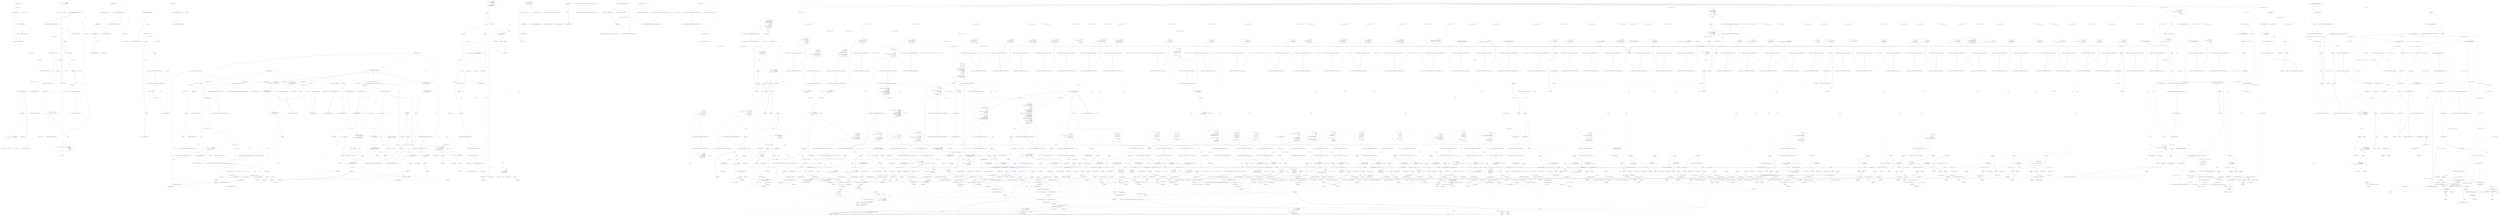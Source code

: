 digraph  {
n4 [label="Hangfire.Server.ServerWatchdogOptions", span=""];
n0 [label="Entry Hangfire.Server.ServerWatchdogOptions.ServerWatchdogOptions()", span="23-23", cluster="Hangfire.Server.ServerWatchdogOptions.ServerWatchdogOptions()"];
n1 [label="ServerTimeout = ServerWatchdog.DefaultServerTimeout", span="25-25", cluster="Hangfire.Server.ServerWatchdogOptions.ServerWatchdogOptions()"];
n2 [label="CheckInterval = ServerWatchdog.DefaultCheckInterval", span="26-26", cluster="Hangfire.Server.ServerWatchdogOptions.ServerWatchdogOptions()"];
n3 [label="Exit Hangfire.Server.ServerWatchdogOptions.ServerWatchdogOptions()", span="23-23", cluster="Hangfire.Server.ServerWatchdogOptions.ServerWatchdogOptions()"];
m0_25 [label="Entry Unk.ErrorFormat", span="", cluster="Unk.ErrorFormat", file="BackgroundJobServer.cs"];
m0_4 [label="Entry HangFire.AutomaticRetryAttribute.OnStateElection(HangFire.States.ElectStateContext)", span="35-35", cluster="HangFire.AutomaticRetryAttribute.OnStateElection(HangFire.States.ElectStateContext)", file="BackgroundJobServer.cs"];
m0_5 [label="var failedState = context.CandidateState as FailedState", span="37-37", cluster="HangFire.AutomaticRetryAttribute.OnStateElection(HangFire.States.ElectStateContext)", file="BackgroundJobServer.cs"];
m0_8 [label="var retryAttempt = context.GetJobParameter<int>(''RetryCount'') + 1", span="44-44", cluster="HangFire.AutomaticRetryAttribute.OnStateElection(HangFire.States.ElectStateContext)", file="BackgroundJobServer.cs"];
m0_11 [label="context.SetJobParameter(''RetryCount'', retryAttempt)", span="50-50", cluster="HangFire.AutomaticRetryAttribute.OnStateElection(HangFire.States.ElectStateContext)", file="BackgroundJobServer.cs"];
m0_12 [label="context.CandidateState = new ScheduledState(delay)\r\n                {\r\n                    Reason = String.Format(''Retry attempt {0} of {1}'', retryAttempt, Attempts)\r\n                }", span="54-57", cluster="HangFire.AutomaticRetryAttribute.OnStateElection(HangFire.States.ElectStateContext)", file="BackgroundJobServer.cs"];
m0_14 [label="Logger.WarnFormat(\r\n                        ''Failed to process the job '{0}': an exception occurred. Retry attempt {1} of {2} will be performed in {3}.'',\r\n                        failedState.Exception,\r\n                        context.JobId,\r\n                        retryAttempt,\r\n                        Attempts,\r\n                        delay)", span="61-67", cluster="HangFire.AutomaticRetryAttribute.OnStateElection(HangFire.States.ElectStateContext)", file="BackgroundJobServer.cs"];
m0_16 [label="Logger.ErrorFormat(\r\n                        ''Failed to process the job '{0}': an exception occurred.'',\r\n                        failedState.Exception,\r\n                        context.JobId)", span="74-77", cluster="HangFire.AutomaticRetryAttribute.OnStateElection(HangFire.States.ElectStateContext)", file="BackgroundJobServer.cs"];
m0_6 [label="failedState == null", span="38-38", cluster="HangFire.AutomaticRetryAttribute.OnStateElection(HangFire.States.ElectStateContext)", file="BackgroundJobServer.cs"];
m0_7 [label="return;", span="41-41", cluster="HangFire.AutomaticRetryAttribute.OnStateElection(HangFire.States.ElectStateContext)", file="BackgroundJobServer.cs"];
m0_9 [label="retryAttempt <= Attempts", span="46-46", cluster="HangFire.AutomaticRetryAttribute.OnStateElection(HangFire.States.ElectStateContext)", file="BackgroundJobServer.cs"];
m0_10 [label="var delay = TimeSpan.FromSeconds(SecondsToDelay(retryAttempt))", span="48-48", cluster="HangFire.AutomaticRetryAttribute.OnStateElection(HangFire.States.ElectStateContext)", file="BackgroundJobServer.cs"];
m0_15 [label=LogEvents, span="72-72", cluster="HangFire.AutomaticRetryAttribute.OnStateElection(HangFire.States.ElectStateContext)", file="BackgroundJobServer.cs"];
m0_13 [label=LogEvents, span="59-59", cluster="HangFire.AutomaticRetryAttribute.OnStateElection(HangFire.States.ElectStateContext)", file="BackgroundJobServer.cs"];
m0_17 [label="Exit HangFire.AutomaticRetryAttribute.OnStateElection(HangFire.States.ElectStateContext)", span="35-35", cluster="HangFire.AutomaticRetryAttribute.OnStateElection(HangFire.States.ElectStateContext)", file="BackgroundJobServer.cs"];
m0_23 [label="Entry string.Format(string, object, object)", span="0-0", cluster="string.Format(string, object, object)", file="BackgroundJobServer.cs"];
m0_0 [label="Entry HangFire.AutomaticRetryAttribute.AutomaticRetryAttribute()", span="14-14", cluster="HangFire.AutomaticRetryAttribute.AutomaticRetryAttribute()", file="BackgroundJobServer.cs"];
m0_1 [label="Attempts = DefaultRetryAttempts", span="16-16", cluster="HangFire.AutomaticRetryAttribute.AutomaticRetryAttribute()", file="BackgroundJobServer.cs"];
m0_2 [label="LogEvents = true", span="17-17", cluster="HangFire.AutomaticRetryAttribute.AutomaticRetryAttribute()", file="BackgroundJobServer.cs"];
m0_3 [label="Exit HangFire.AutomaticRetryAttribute.AutomaticRetryAttribute()", span="14-14", cluster="HangFire.AutomaticRetryAttribute.AutomaticRetryAttribute()", file="BackgroundJobServer.cs"];
m0_22 [label="Entry HangFire.States.ScheduledState.ScheduledState(System.TimeSpan)", span="27-27", cluster="HangFire.States.ScheduledState.ScheduledState(System.TimeSpan)", file="BackgroundJobServer.cs"];
m0_18 [label="Entry HangFire.States.ElectStateContext.GetJobParameter<T>(string)", span="54-54", cluster="HangFire.States.ElectStateContext.GetJobParameter<T>(string)", file="BackgroundJobServer.cs"];
m0_20 [label="Entry System.TimeSpan.FromSeconds(double)", span="0-0", cluster="System.TimeSpan.FromSeconds(double)", file="BackgroundJobServer.cs"];
m0_29 [label="Entry System.Random.Random()", span="0-0", cluster="System.Random.Random()", file="BackgroundJobServer.cs"];
m0_19 [label="Entry HangFire.AutomaticRetryAttribute.SecondsToDelay(long)", span="83-83", cluster="HangFire.AutomaticRetryAttribute.SecondsToDelay(long)", file="BackgroundJobServer.cs"];
m0_26 [label="var random = new Random()", span="85-85", cluster="HangFire.AutomaticRetryAttribute.SecondsToDelay(long)", file="BackgroundJobServer.cs"];
m0_27 [label="return (int)Math.Round(\r\n                Math.Pow(retryCount - 1, 4) + 15 + (random.Next(30) * (retryCount)));", span="86-87", cluster="HangFire.AutomaticRetryAttribute.SecondsToDelay(long)", color=red, community=0, file="BackgroundJobServer.cs"];
m0_28 [label="Exit HangFire.AutomaticRetryAttribute.SecondsToDelay(long)", span="83-83", cluster="HangFire.AutomaticRetryAttribute.SecondsToDelay(long)", file="BackgroundJobServer.cs"];
m0_24 [label="Entry Unk.WarnFormat", span="", cluster="Unk.WarnFormat", file="BackgroundJobServer.cs"];
m0_31 [label="Entry System.Random.Next(int)", span="0-0", cluster="System.Random.Next(int)", file="BackgroundJobServer.cs"];
m0_32 [label="Entry System.Math.Round(double)", span="0-0", cluster="System.Math.Round(double)", file="BackgroundJobServer.cs"];
m0_30 [label="Entry System.Math.Pow(double, double)", span="0-0", cluster="System.Math.Pow(double, double)", file="BackgroundJobServer.cs"];
m0_21 [label="Entry HangFire.States.ElectStateContext.SetJobParameter<T>(string, T)", span="49-49", cluster="HangFire.States.ElectStateContext.SetJobParameter<T>(string, T)", file="BackgroundJobServer.cs"];
m0_33 [label="HangFire.AutomaticRetryAttribute", span="", file="BackgroundJobServer.cs"];
m1_20 [label="Entry HangFire.Common.JobHelper.FromStringTimestamp(string)", span="55-55", cluster="HangFire.Common.JobHelper.FromStringTimestamp(string)", file="DashboardContext.cs"];
m1_21 [label="return FromTimestamp(long.Parse(value));", span="57-57", cluster="HangFire.Common.JobHelper.FromStringTimestamp(string)", file="DashboardContext.cs"];
m1_22 [label="Exit HangFire.Common.JobHelper.FromStringTimestamp(string)", span="55-55", cluster="HangFire.Common.JobHelper.FromStringTimestamp(string)", file="DashboardContext.cs"];
m1_8 [label="Entry HangFire.Common.JobHelper.ToTimestamp(System.DateTime)", span="39-39", cluster="HangFire.Common.JobHelper.ToTimestamp(System.DateTime)", file="DashboardContext.cs"];
m1_19 [label="Entry long.ToString()", span="0-0", cluster="long.ToString()", file="DashboardContext.cs"];
m1_23 [label="Entry long.Parse(string)", span="0-0", cluster="long.Parse(string)", file="DashboardContext.cs"];
m1_24 [label="Entry HangFire.Common.JobHelper.FromNullableStringTimestamp(string)", span="60-60", cluster="HangFire.Common.JobHelper.FromNullableStringTimestamp(string)", file="DashboardContext.cs"];
m1_27 [label="return FromStringTimestamp(value);", span="67-67", cluster="HangFire.Common.JobHelper.FromNullableStringTimestamp(string)", file="DashboardContext.cs"];
m1_25 [label="String.IsNullOrEmpty(value)", span="62-62", cluster="HangFire.Common.JobHelper.FromNullableStringTimestamp(string)", file="DashboardContext.cs"];
m1_26 [label="return null;", span="64-64", cluster="HangFire.Common.JobHelper.FromNullableStringTimestamp(string)", file="DashboardContext.cs"];
m1_28 [label="Exit HangFire.Common.JobHelper.FromNullableStringTimestamp(string)", span="60-60", cluster="HangFire.Common.JobHelper.FromNullableStringTimestamp(string)", file="DashboardContext.cs"];
m1_9 [label="Entry Unk.nameof", span="", cluster="Unk.nameof", color=green, community=0, file="DashboardContext.cs"];
m1_10 [label="Hangfire.Dashboard.DashboardContext", span="", cluster="HangFire.Common.JobHelper.ToTimestamp(System.DateTime)", color=green, community=0, file="DashboardContext.cs"];
m1_11 [label="Exit HangFire.Common.JobHelper.ToTimestamp(System.DateTime)", span="39-39", cluster="HangFire.Common.JobHelper.ToTimestamp(System.DateTime)", file="DashboardContext.cs"];
m1_29 [label="Entry string.IsNullOrEmpty(string)", span="0-0", cluster="string.IsNullOrEmpty(string)", file="DashboardContext.cs"];
m1_15 [label="Entry System.DateTime.AddSeconds(double)", span="0-0", cluster="System.DateTime.AddSeconds(double)", file="DashboardContext.cs"];
m1_0 [label="Entry Hangfire.Dashboard.DashboardContext.DashboardContext(Hangfire.JobStorage, Hangfire.DashboardOptions)", span="24-24", cluster="Hangfire.Dashboard.DashboardContext.DashboardContext(Hangfire.JobStorage, Hangfire.DashboardOptions)", file="DashboardContext.cs"];
m1_1 [label="storage == null", span="26-26", cluster="Hangfire.Dashboard.DashboardContext.DashboardContext(Hangfire.JobStorage, Hangfire.DashboardOptions)", file="DashboardContext.cs"];
m1_2 [label="throw new ArgumentNullException(nameof(storage));", span="26-26", cluster="Hangfire.Dashboard.DashboardContext.DashboardContext(Hangfire.JobStorage, Hangfire.DashboardOptions)", file="DashboardContext.cs"];
m1_3 [label="options == null", span="27-27", cluster="Hangfire.Dashboard.DashboardContext.DashboardContext(Hangfire.JobStorage, Hangfire.DashboardOptions)", file="DashboardContext.cs"];
m1_4 [label="throw new ArgumentNullException(nameof(options));", span="27-27", cluster="Hangfire.Dashboard.DashboardContext.DashboardContext(Hangfire.JobStorage, Hangfire.DashboardOptions)", file="DashboardContext.cs"];
m1_5 [label="Storage = storage", span="29-29", cluster="Hangfire.Dashboard.DashboardContext.DashboardContext(Hangfire.JobStorage, Hangfire.DashboardOptions)", file="DashboardContext.cs"];
m1_6 [label="Options = options", span="30-30", cluster="Hangfire.Dashboard.DashboardContext.DashboardContext(Hangfire.JobStorage, Hangfire.DashboardOptions)", file="DashboardContext.cs"];
m1_7 [label="Exit Hangfire.Dashboard.DashboardContext.DashboardContext(Hangfire.JobStorage, Hangfire.DashboardOptions)", span="24-24", cluster="Hangfire.Dashboard.DashboardContext.DashboardContext(Hangfire.JobStorage, Hangfire.DashboardOptions)", file="DashboardContext.cs"];
m1_12 [label="Entry HangFire.Common.JobHelper.FromTimestamp(long)", span="45-45", cluster="HangFire.Common.JobHelper.FromTimestamp(long)", file="DashboardContext.cs"];
m1_13 [label="return Epoch.AddSeconds(value);", span="47-47", cluster="HangFire.Common.JobHelper.FromTimestamp(long)", color=green, community=0, file="DashboardContext.cs"];
m1_14 [label="Exit HangFire.Common.JobHelper.FromTimestamp(long)", span="45-45", cluster="HangFire.Common.JobHelper.FromTimestamp(long)", file="DashboardContext.cs"];
m1_16 [label="Entry HangFire.Common.JobHelper.ToStringTimestamp(System.DateTime)", span="50-50", cluster="HangFire.Common.JobHelper.ToStringTimestamp(System.DateTime)", file="DashboardContext.cs"];
m1_17 [label="return ToTimestamp(value).ToString();", span="52-52", cluster="HangFire.Common.JobHelper.ToStringTimestamp(System.DateTime)", file="DashboardContext.cs"];
m1_18 [label="Exit HangFire.Common.JobHelper.ToStringTimestamp(System.DateTime)", span="50-50", cluster="HangFire.Common.JobHelper.ToStringTimestamp(System.DateTime)", file="DashboardContext.cs"];
m2_73 [label="Entry int.ToString(System.IFormatProvider)", span="0-0", cluster="int.ToString(System.IFormatProvider)", file="DashboardRoutes.cs"];
m2_132 [label="Entry Unk.FromNullableStringTimestamp", span="", cluster="Unk.FromNullableStringTimestamp", file="DashboardRoutes.cs"];
m2_20 [label="Entry HangFire.Redis.RedisJobFetcher.RedisJobFetcher(IRedisClient, System.Collections.Generic.IEnumerable<string>, System.TimeSpan)", span="17-17", cluster="HangFire.Redis.RedisJobFetcher.RedisJobFetcher(IRedisClient, System.Collections.Generic.IEnumerable<string>, System.TimeSpan)", file="DashboardRoutes.cs"];
m2_51 [label="Entry Unk.SetRangeInHash", span="", cluster="Unk.SetRangeInHash", file="DashboardRoutes.cs"];
m2_26 [label="Entry System.TimeSpan.FromMinutes(double)", span="0-0", cluster="System.TimeSpan.FromMinutes(double)", file="DashboardRoutes.cs"];
m2_12 [label="Entry HangFire.Redis.RedisStorageConnection.CreateWriteTransaction()", span="29-29", cluster="HangFire.Redis.RedisStorageConnection.CreateWriteTransaction()", file="DashboardRoutes.cs"];
m2_13 [label="return new RedisWriteOnlyTransaction(_redis.CreateTransaction());", span="31-31", cluster="HangFire.Redis.RedisStorageConnection.CreateWriteTransaction()", file="DashboardRoutes.cs"];
m2_14 [label="Exit HangFire.Redis.RedisStorageConnection.CreateWriteTransaction()", span="29-29", cluster="HangFire.Redis.RedisStorageConnection.CreateWriteTransaction()", file="DashboardRoutes.cs"];
m2_6 [label="Entry HangFire.Redis.DataTypes.RedisJob.RedisJob(IRedisClient)", span="12-12", cluster="HangFire.Redis.DataTypes.RedisJob.RedisJob(IRedisClient)", file="DashboardRoutes.cs"];
m2_131 [label="Entry Unk.FromStringTimestamp", span="", cluster="Unk.FromStringTimestamp", file="DashboardRoutes.cs"];
m2_98 [label="Entry Unk.SetEntryInHash", span="", cluster="Unk.SetEntryInHash", file="DashboardRoutes.cs"];
m2_68 [label="Entry Unk.AddItemToSet", span="", cluster="Unk.AddItemToSet", file="DashboardRoutes.cs"];
m2_25 [label="Entry string.Format(string, object)", span="0-0", cluster="string.Format(string, object)", file="DashboardRoutes.cs"];
m2_148 [label="Entry Unk.RemoveEntryFromHash", span="", cluster="Unk.RemoveEntryFromHash", file="DashboardRoutes.cs"];
m2_94 [label="Entry Unk.RemoveEntry", span="", cluster="Unk.RemoveEntry", file="DashboardRoutes.cs"];
m2_28 [label="Entry HangFire.Redis.RedisStorageConnection.CreateExpiredJob(HangFire.Storage.InvocationData, string[], System.Collections.Generic.IDictionary<string, string>, System.TimeSpan)", span="50-50", cluster="HangFire.Redis.RedisStorageConnection.CreateExpiredJob(HangFire.Storage.InvocationData, string[], System.Collections.Generic.IDictionary<string, string>, System.TimeSpan)", file="DashboardRoutes.cs"];
m2_36 [label="transaction.QueueCommand(x => x.SetRangeInHash(\r\n                    String.Format(RedisStorage.Prefix + ''job:{0}'', jobId),\r\n                    parameters))", span="66-68", cluster="HangFire.Redis.RedisStorageConnection.CreateExpiredJob(HangFire.Storage.InvocationData, string[], System.Collections.Generic.IDictionary<string, string>, System.TimeSpan)", file="DashboardRoutes.cs"];
m2_37 [label="transaction.QueueCommand(x => x.ExpireEntryIn(\r\n                    String.Format(RedisStorage.Prefix + ''job:{0}'', jobId),\r\n                    expireIn))", span="70-72", cluster="HangFire.Redis.RedisStorageConnection.CreateExpiredJob(HangFire.Storage.InvocationData, string[], System.Collections.Generic.IDictionary<string, string>, System.TimeSpan)", file="DashboardRoutes.cs"];
m2_35 [label="var transaction = _redis.CreateTransaction()", span="64-64", cluster="HangFire.Redis.RedisStorageConnection.CreateExpiredJob(HangFire.Storage.InvocationData, string[], System.Collections.Generic.IDictionary<string, string>, System.TimeSpan)", file="DashboardRoutes.cs"];
m2_29 [label="var jobId = Guid.NewGuid().ToString()", span="56-56", cluster="HangFire.Redis.RedisStorageConnection.CreateExpiredJob(HangFire.Storage.InvocationData, string[], System.Collections.Generic.IDictionary<string, string>, System.TimeSpan)", file="DashboardRoutes.cs"];
m2_38 [label="transaction.Commit()", span="75-75", cluster="HangFire.Redis.RedisStorageConnection.CreateExpiredJob(HangFire.Storage.InvocationData, string[], System.Collections.Generic.IDictionary<string, string>, System.TimeSpan)", file="DashboardRoutes.cs"];
m2_34 [label="parameters.Add(''CreatedAt'', JobHelper.ToStringTimestamp(DateTime.UtcNow))", span="62-62", cluster="HangFire.Redis.RedisStorageConnection.CreateExpiredJob(HangFire.Storage.InvocationData, string[], System.Collections.Generic.IDictionary<string, string>, System.TimeSpan)", file="DashboardRoutes.cs"];
m2_30 [label="parameters.Add(''Type'', invocationData.Type)", span="58-58", cluster="HangFire.Redis.RedisStorageConnection.CreateExpiredJob(HangFire.Storage.InvocationData, string[], System.Collections.Generic.IDictionary<string, string>, System.TimeSpan)", file="DashboardRoutes.cs"];
m2_31 [label="parameters.Add(''Method'', invocationData.Method)", span="59-59", cluster="HangFire.Redis.RedisStorageConnection.CreateExpiredJob(HangFire.Storage.InvocationData, string[], System.Collections.Generic.IDictionary<string, string>, System.TimeSpan)", file="DashboardRoutes.cs"];
m2_32 [label="parameters.Add(''ParameterTypes'', invocationData.ParameterTypes)", span="60-60", cluster="HangFire.Redis.RedisStorageConnection.CreateExpiredJob(HangFire.Storage.InvocationData, string[], System.Collections.Generic.IDictionary<string, string>, System.TimeSpan)", file="DashboardRoutes.cs"];
m2_33 [label="parameters.Add(''Arguments'', JobHelper.ToJson(arguments))", span="61-61", cluster="HangFire.Redis.RedisStorageConnection.CreateExpiredJob(HangFire.Storage.InvocationData, string[], System.Collections.Generic.IDictionary<string, string>, System.TimeSpan)", file="DashboardRoutes.cs"];
m2_39 [label="return jobId;", span="78-78", cluster="HangFire.Redis.RedisStorageConnection.CreateExpiredJob(HangFire.Storage.InvocationData, string[], System.Collections.Generic.IDictionary<string, string>, System.TimeSpan)", file="DashboardRoutes.cs"];
m2_40 [label="Exit HangFire.Redis.RedisStorageConnection.CreateExpiredJob(HangFire.Storage.InvocationData, string[], System.Collections.Generic.IDictionary<string, string>, System.TimeSpan)", span="50-50", cluster="HangFire.Redis.RedisStorageConnection.CreateExpiredJob(HangFire.Storage.InvocationData, string[], System.Collections.Generic.IDictionary<string, string>, System.TimeSpan)", file="DashboardRoutes.cs"];
m2_95 [label="Entry HangFire.Redis.RedisStorageConnection.Heartbeat(string)", span="129-129", cluster="HangFire.Redis.RedisStorageConnection.Heartbeat(string)", file="DashboardRoutes.cs"];
m2_96 [label="_redis.SetEntryInHash(\r\n                String.Format(RedisStorage.Prefix + ''server:{0}'', serverId),\r\n                ''Heartbeat'',\r\n                JobHelper.ToStringTimestamp(DateTime.UtcNow))", span="131-134", cluster="HangFire.Redis.RedisStorageConnection.Heartbeat(string)", file="DashboardRoutes.cs"];
m2_97 [label="Exit HangFire.Redis.RedisStorageConnection.Heartbeat(string)", span="129-129", cluster="HangFire.Redis.RedisStorageConnection.Heartbeat(string)", file="DashboardRoutes.cs"];
m2_7 [label="Entry HangFire.Redis.DataTypes.RedisSet.RedisSet(IRedisClient)", span="11-11", cluster="HangFire.Redis.DataTypes.RedisSet.RedisSet(IRedisClient)", file="DashboardRoutes.cs"];
m2_21 [label="Entry System.TimeSpan.FromSeconds(double)", span="0-0", cluster="System.TimeSpan.FromSeconds(double)", file="DashboardRoutes.cs"];
m2_55 [label="Entry Unk.ExpireEntryIn", span="", cluster="Unk.ExpireEntryIn", file="DashboardRoutes.cs"];
m2_0 [label="Entry HangFire.Redis.RedisStorageConnection.RedisStorageConnection(HangFire.Redis.RedisStorage, IRedisClient)", span="15-15", cluster="HangFire.Redis.RedisStorageConnection.RedisStorageConnection(HangFire.Redis.RedisStorage, IRedisClient)", file="DashboardRoutes.cs"];
m2_1 [label="_redis = redis", span="17-17", cluster="HangFire.Redis.RedisStorageConnection.RedisStorageConnection(HangFire.Redis.RedisStorage, IRedisClient)", file="DashboardRoutes.cs"];
m2_2 [label="Jobs = new RedisJob(redis)", span="19-19", cluster="HangFire.Redis.RedisStorageConnection.RedisStorageConnection(HangFire.Redis.RedisStorage, IRedisClient)", file="DashboardRoutes.cs"];
m2_3 [label="Sets = new RedisSet(redis)", span="20-20", cluster="HangFire.Redis.RedisStorageConnection.RedisStorageConnection(HangFire.Redis.RedisStorage, IRedisClient)", file="DashboardRoutes.cs"];
m2_4 [label="Storage = storage", span="21-21", cluster="HangFire.Redis.RedisStorageConnection.RedisStorageConnection(HangFire.Redis.RedisStorage, IRedisClient)", file="DashboardRoutes.cs"];
m2_5 [label="Exit HangFire.Redis.RedisStorageConnection.RedisStorageConnection(HangFire.Redis.RedisStorage, IRedisClient)", span="15-15", cluster="HangFire.Redis.RedisStorageConnection.RedisStorageConnection(HangFire.Redis.RedisStorage, IRedisClient)", file="DashboardRoutes.cs"];
m2_134 [label="Entry HangFire.Redis.RedisStorageConnection.RemoveFromDequeuedList(IRedisClient, string, string)", span="180-180", cluster="HangFire.Redis.RedisStorageConnection.RemoveFromDequeuedList(IRedisClient, string, string)", file="DashboardRoutes.cs"];
m2_136 [label="transaction.QueueCommand(x => x.RemoveItemFromList(\r\n                    String.Format(RedisStorage.Prefix + ''queue:{0}:dequeued'', queue),\r\n                    jobId,\r\n                    -1))", span="187-190", cluster="HangFire.Redis.RedisStorageConnection.RemoveFromDequeuedList(IRedisClient, string, string)", file="DashboardRoutes.cs"];
m2_137 [label="transaction.QueueCommand(x => x.RemoveEntryFromHash(\r\n                    String.Format(RedisStorage.Prefix + ''job:{0}'', jobId),\r\n                    ''Fetched''))", span="192-194", cluster="HangFire.Redis.RedisStorageConnection.RemoveFromDequeuedList(IRedisClient, string, string)", file="DashboardRoutes.cs"];
m2_138 [label="transaction.QueueCommand(x => x.RemoveEntryFromHash(\r\n                    String.Format(RedisStorage.Prefix + ''job:{0}'', jobId),\r\n                    ''Checked''))", span="195-197", cluster="HangFire.Redis.RedisStorageConnection.RemoveFromDequeuedList(IRedisClient, string, string)", file="DashboardRoutes.cs"];
m2_135 [label="var transaction = redis.CreateTransaction()", span="185-185", cluster="HangFire.Redis.RedisStorageConnection.RemoveFromDequeuedList(IRedisClient, string, string)", file="DashboardRoutes.cs"];
m2_139 [label="transaction.Commit()", span="199-199", cluster="HangFire.Redis.RedisStorageConnection.RemoveFromDequeuedList(IRedisClient, string, string)", file="DashboardRoutes.cs"];
m2_140 [label="Exit HangFire.Redis.RedisStorageConnection.RemoveFromDequeuedList(IRedisClient, string, string)", span="180-180", cluster="HangFire.Redis.RedisStorageConnection.RemoveFromDequeuedList(IRedisClient, string, string)", file="DashboardRoutes.cs"];
m2_118 [label="Entry Unk.Flush", span="", cluster="Unk.Flush", file="DashboardRoutes.cs"];
m2_42 [label="Entry System.Guid.ToString()", span="0-0", cluster="System.Guid.ToString()", file="DashboardRoutes.cs"];
m2_15 [label="Entry RedisWriteOnlyTransaction.cstr", span="", cluster="RedisWriteOnlyTransaction.cstr", file="DashboardRoutes.cs"];
m2_133 [label="Entry Unk.Add", span="", cluster="Unk.Add", file="DashboardRoutes.cs"];
m2_121 [label="Entry System.DateTime.Add(System.TimeSpan)", span="0-0", cluster="System.DateTime.Add(System.TimeSpan)", file="DashboardRoutes.cs"];
m2_99 [label="Entry HangFire.Redis.RedisStorageConnection.RemoveTimedOutServers(System.TimeSpan)", span="137-137", cluster="HangFire.Redis.RedisStorageConnection.RemoveTimedOutServers(System.TimeSpan)", file="DashboardRoutes.cs"];
m2_106 [label="pipeline.QueueCommand(\r\n                        x => x.GetValuesFromHash(\r\n                            String.Format(RedisStorage.Prefix + ''server:{0}'', name),\r\n                            ''StartedAt'', ''Heartbeat''),\r\n                        x => heartbeats.Add(\r\n                            name,\r\n                            new Tuple<DateTime, DateTime?>(\r\n                                JobHelper.FromStringTimestamp(x[0]),\r\n                                JobHelper.FromNullableStringTimestamp(x[1]))))", span="150-158", cluster="HangFire.Redis.RedisStorageConnection.RemoveTimedOutServers(System.TimeSpan)", color=green, community=0, file="DashboardRoutes.cs"];
m2_101 [label="var heartbeats = new Dictionary<string, Tuple<DateTime, DateTime?>>()", span="140-140", cluster="HangFire.Redis.RedisStorageConnection.RemoveTimedOutServers(System.TimeSpan)", file="DashboardRoutes.cs"];
m2_103 [label="var pipeline = _redis.CreatePipeline()", span="144-144", cluster="HangFire.Redis.RedisStorageConnection.RemoveTimedOutServers(System.TimeSpan)", file="DashboardRoutes.cs"];
m2_105 [label="var name = serverName", span="148-148", cluster="HangFire.Redis.RedisStorageConnection.RemoveTimedOutServers(System.TimeSpan)", file="DashboardRoutes.cs"];
m2_104 [label=serverNames, span="146-146", cluster="HangFire.Redis.RedisStorageConnection.RemoveTimedOutServers(System.TimeSpan)", file="DashboardRoutes.cs"];
m2_100 [label="var serverNames = _redis.GetAllItemsFromSet(RedisStorage.Prefix + ''servers'')", span="139-139", cluster="HangFire.Redis.RedisStorageConnection.RemoveTimedOutServers(System.TimeSpan)", file="DashboardRoutes.cs"];
m2_102 [label="var utcNow = DateTime.UtcNow", span="142-142", cluster="HangFire.Redis.RedisStorageConnection.RemoveTimedOutServers(System.TimeSpan)", file="DashboardRoutes.cs"];
m2_109 [label=heartbeats, span="165-165", cluster="HangFire.Redis.RedisStorageConnection.RemoveTimedOutServers(System.TimeSpan)", file="DashboardRoutes.cs"];
m2_107 [label="pipeline.Flush()", span="161-161", cluster="HangFire.Redis.RedisStorageConnection.RemoveTimedOutServers(System.TimeSpan)", file="DashboardRoutes.cs"];
m2_111 [label="utcNow > maxTime.Add(timeOut)", span="170-170", cluster="HangFire.Redis.RedisStorageConnection.RemoveTimedOutServers(System.TimeSpan)", file="DashboardRoutes.cs"];
m2_108 [label="var removedServerCount = 0", span="164-164", cluster="HangFire.Redis.RedisStorageConnection.RemoveTimedOutServers(System.TimeSpan)", file="DashboardRoutes.cs"];
m2_113 [label="removedServerCount++", span="173-173", cluster="HangFire.Redis.RedisStorageConnection.RemoveTimedOutServers(System.TimeSpan)", file="DashboardRoutes.cs"];
m2_110 [label="var maxTime = new DateTime(\r\n                    Math.Max(heartbeat.Value.Item1.Ticks, (heartbeat.Value.Item2 ?? DateTime.MinValue).Ticks))", span="167-168", cluster="HangFire.Redis.RedisStorageConnection.RemoveTimedOutServers(System.TimeSpan)", file="DashboardRoutes.cs"];
m2_114 [label="return removedServerCount;", span="177-177", cluster="HangFire.Redis.RedisStorageConnection.RemoveTimedOutServers(System.TimeSpan)", file="DashboardRoutes.cs"];
m2_112 [label="RemoveServer(_redis, heartbeat.Key)", span="172-172", cluster="HangFire.Redis.RedisStorageConnection.RemoveTimedOutServers(System.TimeSpan)", file="DashboardRoutes.cs"];
m2_115 [label="Exit HangFire.Redis.RedisStorageConnection.RemoveTimedOutServers(System.TimeSpan)", span="137-137", cluster="HangFire.Redis.RedisStorageConnection.RemoveTimedOutServers(System.TimeSpan)", file="DashboardRoutes.cs"];
m2_72 [label="Entry System.Collections.Generic.Dictionary<TKey, TValue>.Dictionary()", span="0-0", cluster="System.Collections.Generic.Dictionary<TKey, TValue>.Dictionary()", file="DashboardRoutes.cs"];
m2_130 [label="Entry System.Tuple<T1, T2>.Tuple(T1, T2)", span="0-0", cluster="System.Tuple<T1, T2>.Tuple(T1, T2)", file="DashboardRoutes.cs"];
m2_56 [label="Entry HangFire.Redis.RedisStorageConnection.AnnounceServer(string, int, System.Collections.Generic.IEnumerable<string>)", span="81-81", cluster="HangFire.Redis.RedisStorageConnection.AnnounceServer(string, int, System.Collections.Generic.IEnumerable<string>)", file="DashboardRoutes.cs"];
m2_58 [label="transaction.QueueCommand(x => x.AddItemToSet(\r\n                    RedisStorage.Prefix + ''servers'', serverId))", span="85-86", cluster="HangFire.Redis.RedisStorageConnection.AnnounceServer(string, int, System.Collections.Generic.IEnumerable<string>)", file="DashboardRoutes.cs"];
m2_59 [label="transaction.QueueCommand(x => x.SetRangeInHash(\r\n                    String.Format(RedisStorage.Prefix + ''server:{0}'', serverId),\r\n                    new Dictionary<string, string>\r\n                        {\r\n                            { ''WorkerCount'', workerCount.ToString(CultureInfo.InvariantCulture) },\r\n                            { ''StartedAt'', JobHelper.ToStringTimestamp(DateTime.UtcNow) },\r\n                        }))", span="88-94", cluster="HangFire.Redis.RedisStorageConnection.AnnounceServer(string, int, System.Collections.Generic.IEnumerable<string>)", file="DashboardRoutes.cs"];
m2_62 [label="transaction.QueueCommand(x => x.AddItemToList(\r\n                        String.Format(RedisStorage.Prefix + ''server:{0}:queues'', serverId),\r\n                        queue1))", span="99-101", cluster="HangFire.Redis.RedisStorageConnection.AnnounceServer(string, int, System.Collections.Generic.IEnumerable<string>)", file="DashboardRoutes.cs"];
m2_57 [label="var transaction = _redis.CreateTransaction()", span="83-83", cluster="HangFire.Redis.RedisStorageConnection.AnnounceServer(string, int, System.Collections.Generic.IEnumerable<string>)", file="DashboardRoutes.cs"];
m2_60 [label=queues, span="96-96", cluster="HangFire.Redis.RedisStorageConnection.AnnounceServer(string, int, System.Collections.Generic.IEnumerable<string>)", file="DashboardRoutes.cs"];
m2_61 [label="var queue1 = queue", span="98-98", cluster="HangFire.Redis.RedisStorageConnection.AnnounceServer(string, int, System.Collections.Generic.IEnumerable<string>)", file="DashboardRoutes.cs"];
m2_63 [label="transaction.Commit()", span="104-104", cluster="HangFire.Redis.RedisStorageConnection.AnnounceServer(string, int, System.Collections.Generic.IEnumerable<string>)", file="DashboardRoutes.cs"];
m2_64 [label="Exit HangFire.Redis.RedisStorageConnection.AnnounceServer(string, int, System.Collections.Generic.IEnumerable<string>)", span="81-81", cluster="HangFire.Redis.RedisStorageConnection.AnnounceServer(string, int, System.Collections.Generic.IEnumerable<string>)", file="DashboardRoutes.cs"];
m2_77 [label="Entry Unk.AddItemToList", span="", cluster="Unk.AddItemToList", file="DashboardRoutes.cs"];
m2_11 [label="Entry Unk.Dispose", span="", cluster="Unk.Dispose", file="DashboardRoutes.cs"];
m2_119 [label="Entry System.DateTime.DateTime(long)", span="0-0", cluster="System.DateTime.DateTime(long)", file="DashboardRoutes.cs"];
m2_90 [label="Entry Unk.RemoveItemFromSet", span="", cluster="Unk.RemoveItemFromSet", file="DashboardRoutes.cs"];
m2_120 [label="Entry System.Math.Max(long, long)", span="0-0", cluster="System.Math.Max(long, long)", file="DashboardRoutes.cs"];
m2_8 [label="Entry HangFire.Redis.RedisStorageConnection.Dispose()", span="24-24", cluster="HangFire.Redis.RedisStorageConnection.Dispose()", file="DashboardRoutes.cs"];
m2_9 [label="_redis.Dispose()", span="26-26", cluster="HangFire.Redis.RedisStorageConnection.Dispose()", file="DashboardRoutes.cs"];
m2_10 [label="Exit HangFire.Redis.RedisStorageConnection.Dispose()", span="24-24", cluster="HangFire.Redis.RedisStorageConnection.Dispose()", file="DashboardRoutes.cs"];
m2_150 [label="x.RemoveEntryFromHash(\r\n                    String.Format(RedisStorage.Prefix + ''job:{0}'', jobId),\r\n                    ''Checked'')", span="195-197", cluster="lambda expression", file="DashboardRoutes.cs"];
m2_122 [label="Entry lambda expression", span="151-153", cluster="lambda expression", file="DashboardRoutes.cs"];
m2_127 [label="Entry lambda expression", span="154-158", cluster="lambda expression", file="DashboardRoutes.cs"];
m2_128 [label="heartbeats.Add(\r\n                            name,\r\n                            new Tuple<DateTime, DateTime?>(\r\n                                JobHelper.FromStringTimestamp(x[0]),\r\n                                JobHelper.FromNullableStringTimestamp(x[1])))", span="154-158", cluster="lambda expression", color=green, community=0, file="DashboardRoutes.cs"];
m2_129 [label="Exit lambda expression", span="154-158", cluster="lambda expression", file="DashboardRoutes.cs"];
m2_123 [label="x.GetValuesFromHash(\r\n                            String.Format(RedisStorage.Prefix + ''server:{0}'', name),\r\n                            ''StartedAt'', ''Heartbeat'')", span="151-153", cluster="lambda expression", file="DashboardRoutes.cs"];
m2_124 [label="Exit lambda expression", span="151-153", cluster="lambda expression", file="DashboardRoutes.cs"];
m2_70 [label="x.SetRangeInHash(\r\n                    String.Format(RedisStorage.Prefix + ''server:{0}'', serverId),\r\n                    new Dictionary<string, string>\r\n                        {\r\n                            { ''WorkerCount'', workerCount.ToString(CultureInfo.InvariantCulture) },\r\n                            { ''StartedAt'', JobHelper.ToStringTimestamp(DateTime.UtcNow) },\r\n                        })", span="88-94", cluster="lambda expression", file="DashboardRoutes.cs"];
m2_48 [label="Entry lambda expression", span="66-68", cluster="lambda expression", file="DashboardRoutes.cs"];
m2_52 [label="Entry lambda expression", span="70-72", cluster="lambda expression", file="DashboardRoutes.cs"];
m2_65 [label="Entry lambda expression", span="85-86", cluster="lambda expression", file="DashboardRoutes.cs"];
m2_69 [label="Entry lambda expression", span="88-94", cluster="lambda expression", file="DashboardRoutes.cs"];
m2_74 [label="Entry lambda expression", span="99-101", cluster="lambda expression", file="DashboardRoutes.cs"];
m2_87 [label="Entry lambda expression", span="117-119", cluster="lambda expression", file="DashboardRoutes.cs"];
m2_91 [label="Entry lambda expression", span="121-123", cluster="lambda expression", file="DashboardRoutes.cs"];
m2_141 [label="Entry lambda expression", span="187-190", cluster="lambda expression", file="DashboardRoutes.cs"];
m2_145 [label="Entry lambda expression", span="192-194", cluster="lambda expression", file="DashboardRoutes.cs"];
m2_149 [label="Entry lambda expression", span="195-197", cluster="lambda expression", file="DashboardRoutes.cs"];
m2_71 [label="Exit lambda expression", span="88-94", cluster="lambda expression", file="DashboardRoutes.cs"];
m2_49 [label="x.SetRangeInHash(\r\n                    String.Format(RedisStorage.Prefix + ''job:{0}'', jobId),\r\n                    parameters)", span="66-68", cluster="lambda expression", file="DashboardRoutes.cs"];
m2_53 [label="x.ExpireEntryIn(\r\n                    String.Format(RedisStorage.Prefix + ''job:{0}'', jobId),\r\n                    expireIn)", span="70-72", cluster="lambda expression", file="DashboardRoutes.cs"];
m2_50 [label="Exit lambda expression", span="66-68", cluster="lambda expression", file="DashboardRoutes.cs"];
m2_54 [label="Exit lambda expression", span="70-72", cluster="lambda expression", file="DashboardRoutes.cs"];
m2_66 [label="x.AddItemToSet(\r\n                    RedisStorage.Prefix + ''servers'', serverId)", span="85-86", cluster="lambda expression", file="DashboardRoutes.cs"];
m2_75 [label="x.AddItemToList(\r\n                        String.Format(RedisStorage.Prefix + ''server:{0}:queues'', serverId),\r\n                        queue1)", span="99-101", cluster="lambda expression", file="DashboardRoutes.cs"];
m2_67 [label="Exit lambda expression", span="85-86", cluster="lambda expression", file="DashboardRoutes.cs"];
m2_76 [label="Exit lambda expression", span="99-101", cluster="lambda expression", file="DashboardRoutes.cs"];
m2_88 [label="x.RemoveItemFromSet(\r\n                    RedisStorage.Prefix + ''servers'',\r\n                    serverId)", span="117-119", cluster="lambda expression", file="DashboardRoutes.cs"];
m2_92 [label="x.RemoveEntry(\r\n                    String.Format(RedisStorage.Prefix + ''server:{0}'', serverId),\r\n                    String.Format(RedisStorage.Prefix + ''server:{0}:queues'', serverId))", span="121-123", cluster="lambda expression", file="DashboardRoutes.cs"];
m2_89 [label="Exit lambda expression", span="117-119", cluster="lambda expression", file="DashboardRoutes.cs"];
m2_93 [label="Exit lambda expression", span="121-123", cluster="lambda expression", file="DashboardRoutes.cs"];
m2_142 [label="x.RemoveItemFromList(\r\n                    String.Format(RedisStorage.Prefix + ''queue:{0}:dequeued'', queue),\r\n                    jobId,\r\n                    -1)", span="187-190", cluster="lambda expression", file="DashboardRoutes.cs"];
m2_146 [label="x.RemoveEntryFromHash(\r\n                    String.Format(RedisStorage.Prefix + ''job:{0}'', jobId),\r\n                    ''Fetched'')", span="192-194", cluster="lambda expression", file="DashboardRoutes.cs"];
m2_143 [label="Exit lambda expression", span="187-190", cluster="lambda expression", file="DashboardRoutes.cs"];
m2_147 [label="Exit lambda expression", span="192-194", cluster="lambda expression", file="DashboardRoutes.cs"];
m2_151 [label="Exit lambda expression", span="195-197", cluster="lambda expression", file="DashboardRoutes.cs"];
m2_45 [label="Entry HangFire.Common.JobHelper.ToStringTimestamp(System.DateTime)", span="46-46", cluster="HangFire.Common.JobHelper.ToStringTimestamp(System.DateTime)", file="DashboardRoutes.cs"];
m2_78 [label="Entry HangFire.Redis.RedisStorageConnection.RemoveServer(string)", span="108-108", cluster="HangFire.Redis.RedisStorageConnection.RemoveServer(string)", file="DashboardRoutes.cs"];
m2_79 [label="RemoveServer(_redis, serverId)", span="110-110", cluster="HangFire.Redis.RedisStorageConnection.RemoveServer(string)", file="DashboardRoutes.cs"];
m2_80 [label="Exit HangFire.Redis.RedisStorageConnection.RemoveServer(string)", span="108-108", cluster="HangFire.Redis.RedisStorageConnection.RemoveServer(string)", file="DashboardRoutes.cs"];
m2_144 [label="Entry Unk.RemoveItemFromList", span="", cluster="Unk.RemoveItemFromList", file="DashboardRoutes.cs"];
m2_117 [label="Entry Unk.CreatePipeline", span="", cluster="Unk.CreatePipeline", file="DashboardRoutes.cs"];
m2_41 [label="Entry System.Guid.NewGuid()", span="0-0", cluster="System.Guid.NewGuid()", file="DashboardRoutes.cs"];
m2_44 [label="Entry HangFire.Common.JobHelper.ToJson(object)", span="23-23", cluster="HangFire.Common.JobHelper.ToJson(object)", file="DashboardRoutes.cs"];
m2_47 [label="Entry Unk.Commit", span="", cluster="Unk.Commit", file="DashboardRoutes.cs"];
m2_116 [label="Entry Unk.GetAllItemsFromSet", span="", cluster="Unk.GetAllItemsFromSet", file="DashboardRoutes.cs"];
m2_81 [label="Entry HangFire.Redis.RedisStorageConnection.RemoveServer(IRedisClient, string)", span="113-113", cluster="HangFire.Redis.RedisStorageConnection.RemoveServer(IRedisClient, string)", file="DashboardRoutes.cs"];
m2_83 [label="transaction.QueueCommand(x => x.RemoveItemFromSet(\r\n                    RedisStorage.Prefix + ''servers'',\r\n                    serverId))", span="117-119", cluster="HangFire.Redis.RedisStorageConnection.RemoveServer(IRedisClient, string)", file="DashboardRoutes.cs"];
m2_84 [label="transaction.QueueCommand(x => x.RemoveEntry(\r\n                    String.Format(RedisStorage.Prefix + ''server:{0}'', serverId),\r\n                    String.Format(RedisStorage.Prefix + ''server:{0}:queues'', serverId)))", span="121-123", cluster="HangFire.Redis.RedisStorageConnection.RemoveServer(IRedisClient, string)", file="DashboardRoutes.cs"];
m2_82 [label="var transaction = redis.CreateTransaction()", span="115-115", cluster="HangFire.Redis.RedisStorageConnection.RemoveServer(IRedisClient, string)", file="DashboardRoutes.cs"];
m2_85 [label="transaction.Commit()", span="125-125", cluster="HangFire.Redis.RedisStorageConnection.RemoveServer(IRedisClient, string)", file="DashboardRoutes.cs"];
m2_86 [label="Exit HangFire.Redis.RedisStorageConnection.RemoveServer(IRedisClient, string)", span="113-113", cluster="HangFire.Redis.RedisStorageConnection.RemoveServer(IRedisClient, string)", file="DashboardRoutes.cs"];
m2_126 [label="Entry Unk.GetValuesFromHash", span="", cluster="Unk.GetValuesFromHash", file="DashboardRoutes.cs"];
m2_125 [label="Entry Unk.Format", span="", cluster="Unk.Format", file="DashboardRoutes.cs"];
m2_46 [label="Entry Unk.QueueCommand", span="", cluster="Unk.QueueCommand", file="DashboardRoutes.cs"];
m2_43 [label="Entry System.Collections.Generic.IDictionary<TKey, TValue>.Add(TKey, TValue)", span="0-0", cluster="System.Collections.Generic.IDictionary<TKey, TValue>.Add(TKey, TValue)", file="DashboardRoutes.cs"];
m2_17 [label="Entry HangFire.Redis.RedisStorageConnection.CreateFetcher(System.Collections.Generic.IEnumerable<string>)", span="34-34", cluster="HangFire.Redis.RedisStorageConnection.CreateFetcher(System.Collections.Generic.IEnumerable<string>)", file="DashboardRoutes.cs"];
m2_18 [label="return new RedisJobFetcher(_redis, queueNames, TimeSpan.FromSeconds(1));", span="36-36", cluster="HangFire.Redis.RedisStorageConnection.CreateFetcher(System.Collections.Generic.IEnumerable<string>)", file="DashboardRoutes.cs"];
m2_19 [label="Exit HangFire.Redis.RedisStorageConnection.CreateFetcher(System.Collections.Generic.IEnumerable<string>)", span="34-34", cluster="HangFire.Redis.RedisStorageConnection.CreateFetcher(System.Collections.Generic.IEnumerable<string>)", file="DashboardRoutes.cs"];
m2_22 [label="Entry HangFire.Redis.RedisStorageConnection.AcquireJobLock(string)", span="39-39", cluster="HangFire.Redis.RedisStorageConnection.AcquireJobLock(string)", file="DashboardRoutes.cs"];
m2_23 [label="return _redis.AcquireLock(\r\n                RedisStorage.Prefix + String.Format(''job:{0}:state-lock'', jobId),\r\n                TimeSpan.FromMinutes(1));", span="41-43", cluster="HangFire.Redis.RedisStorageConnection.AcquireJobLock(string)", file="DashboardRoutes.cs"];
m2_24 [label="Exit HangFire.Redis.RedisStorageConnection.AcquireJobLock(string)", span="39-39", cluster="HangFire.Redis.RedisStorageConnection.AcquireJobLock(string)", file="DashboardRoutes.cs"];
m2_27 [label="Entry Unk.AcquireLock", span="", cluster="Unk.AcquireLock", file="DashboardRoutes.cs"];
m2_16 [label="Entry Unk.CreateTransaction", span="", cluster="Unk.CreateTransaction", file="DashboardRoutes.cs"];
m2_160 [label=name, span="", file="DashboardRoutes.cs"];
m2_161 [label=heartbeats, span="", file="DashboardRoutes.cs"];
m2_152 [label="HangFire.Redis.RedisStorageConnection", span="", file="DashboardRoutes.cs"];
m2_156 [label=string, span="", file="DashboardRoutes.cs"];
m2_157 [label=int, span="", file="DashboardRoutes.cs"];
m2_153 [label="System.Collections.Generic.IDictionary<string, string>", span="", file="DashboardRoutes.cs"];
m2_154 [label=jobId, span="", file="DashboardRoutes.cs"];
m2_155 [label="System.TimeSpan", span="", file="DashboardRoutes.cs"];
m2_158 [label=queue1, span="", file="DashboardRoutes.cs"];
m2_159 [label=string, span="", file="DashboardRoutes.cs"];
m2_162 [label=string, span="", file="DashboardRoutes.cs"];
m2_163 [label=string, span="", file="DashboardRoutes.cs"];
m3_6 [label="Entry HangFire.Server.WorkerPool.WorkerPool(int, string)", span="16-16", cluster="HangFire.Server.WorkerPool.WorkerPool(int, string)", file="HangfireApplicationBuilderExtensions.cs"];
m3_0 [label="Entry MvcSample.HangFireConfig.Start()", span="17-17", cluster="MvcSample.HangFireConfig.Start()", file="HangfireApplicationBuilderExtensions.cs"];
m3_1 [label="RedisFactory.Db = 3", span="21-21", cluster="MvcSample.HangFireConfig.Start()", file="HangfireApplicationBuilderExtensions.cs"];
m3_2 [label="_server = new AspNetBackgroundJobServer(\r\n                new WorkerPool(Environment.ProcessorCount, ''default''))\r\n            {\r\n                MachineName = Environment.MachineName\r\n            }", span="23-27", cluster="MvcSample.HangFireConfig.Start()", file="HangfireApplicationBuilderExtensions.cs"];
m3_3 [label="GlobalJobFilters.Filters.Add(new PreserveCultureFilter())", span="29-29", cluster="MvcSample.HangFireConfig.Start()", file="HangfireApplicationBuilderExtensions.cs"];
m3_4 [label="Exit MvcSample.HangFireConfig.Start()", span="17-17", cluster="MvcSample.HangFireConfig.Start()", file="HangfireApplicationBuilderExtensions.cs"];
m3_8 [label="Entry HangFire.Filters.GlobalJobFilterCollection.Add(HangFire.Filters.IJobFilter)", span="17-17", cluster="HangFire.Filters.GlobalJobFilterCollection.Add(HangFire.Filters.IJobFilter)", file="HangfireApplicationBuilderExtensions.cs"];
m3_9 [label="Entry MvcSample.HangFireConfig.Stop()", span="34-34", cluster="MvcSample.HangFireConfig.Stop()", file="HangfireApplicationBuilderExtensions.cs"];
m3_10 [label="_server.Stop()", span="36-36", cluster="MvcSample.HangFireConfig.Stop()", file="HangfireApplicationBuilderExtensions.cs"];
m3_11 [label="Exit MvcSample.HangFireConfig.Stop()", span="34-34", cluster="MvcSample.HangFireConfig.Stop()", file="HangfireApplicationBuilderExtensions.cs"];
m3_7 [label="Entry HangFire.PreserveCultureFilter.PreserveCultureFilter()", span="8-8", cluster="HangFire.PreserveCultureFilter.PreserveCultureFilter()", file="HangfireApplicationBuilderExtensions.cs"];
m3_5 [label="Entry HangFire.Web.AspNetBackgroundJobServer.AspNetBackgroundJobServer(params HangFire.Server.WorkerPool[])", span="11-11", cluster="HangFire.Web.AspNetBackgroundJobServer.AspNetBackgroundJobServer(params HangFire.Server.WorkerPool[])", file="HangfireApplicationBuilderExtensions.cs"];
m3_12 [label="Entry HangFire.Web.AspNetBackgroundJobServer.Stop()", span="30-30", cluster="HangFire.Web.AspNetBackgroundJobServer.Stop()", file="HangfireApplicationBuilderExtensions.cs"];
m5_0 [label="Entry HangFire.Common.ExpressionUtil.ConstantExpressionFingerprint.ConstantExpressionFingerprint(System.Linq.Expressions.ExpressionType, System.Type)", span="20-20", cluster="HangFire.Common.ExpressionUtil.ConstantExpressionFingerprint.ConstantExpressionFingerprint(System.Linq.Expressions.ExpressionType, System.Type)", file="Job.cs"];
m5_1 [label="Exit HangFire.Common.ExpressionUtil.ConstantExpressionFingerprint.ConstantExpressionFingerprint(System.Linq.Expressions.ExpressionType, System.Type)", span="20-20", cluster="HangFire.Common.ExpressionUtil.ConstantExpressionFingerprint.ConstantExpressionFingerprint(System.Linq.Expressions.ExpressionType, System.Type)", file="Job.cs"];
m5_2 [label="Entry HangFire.Common.ExpressionUtil.ConstantExpressionFingerprint.Equals(object)", span="27-27", cluster="HangFire.Common.ExpressionUtil.ConstantExpressionFingerprint.Equals(object)", file="Job.cs"];
m5_3 [label="ConstantExpressionFingerprint other = obj as ConstantExpressionFingerprint", span="29-29", cluster="HangFire.Common.ExpressionUtil.ConstantExpressionFingerprint.Equals(object)", file="Job.cs"];
m5_4 [label="return (other != null)\r\n                   && this.Equals(other);", span="30-31", cluster="HangFire.Common.ExpressionUtil.ConstantExpressionFingerprint.Equals(object)", file="Job.cs"];
m5_5 [label="Exit HangFire.Common.ExpressionUtil.ConstantExpressionFingerprint.Equals(object)", span="27-27", cluster="HangFire.Common.ExpressionUtil.ConstantExpressionFingerprint.Equals(object)", file="Job.cs"];
m5_6 [label="Entry HangFire.Common.ExpressionUtil.ExpressionFingerprint.Equals(HangFire.Common.ExpressionUtil.ExpressionFingerprint)", span="30-30", cluster="HangFire.Common.ExpressionUtil.ExpressionFingerprint.Equals(HangFire.Common.ExpressionUtil.ExpressionFingerprint)", file="Job.cs"];
m5_7 [label="HangFire.Common.ExpressionUtil.ConstantExpressionFingerprint", span="", file="Job.cs"];
m8_9 [label="Entry HangFire.Storage.IWriteOnlyTransaction.RemoveFromList(string, string)", span="45-45", cluster="HangFire.Storage.IWriteOnlyTransaction.RemoveFromList(string, string)", file="RouteCollectionExtensions.cs"];
m8_5 [label="Entry HangFire.Storage.IWriteOnlyTransaction.TrimList(string, int, int)", span="46-46", cluster="HangFire.Storage.IWriteOnlyTransaction.TrimList(string, int, int)", file="RouteCollectionExtensions.cs"];
m8_6 [label="Entry HangFire.Redis.SucceededStateHandler.Unapply(HangFire.States.ApplyStateContext, HangFire.Storage.IWriteOnlyTransaction)", span="30-30", cluster="HangFire.Redis.SucceededStateHandler.Unapply(HangFire.States.ApplyStateContext, HangFire.Storage.IWriteOnlyTransaction)", file="RouteCollectionExtensions.cs"];
m8_7 [label="transaction.RemoveFromList(''succeeded'', context.JobId)", span="33-33", cluster="HangFire.Redis.SucceededStateHandler.Unapply(HangFire.States.ApplyStateContext, HangFire.Storage.IWriteOnlyTransaction)", file="RouteCollectionExtensions.cs"];
m8_8 [label="Exit HangFire.Redis.SucceededStateHandler.Unapply(HangFire.States.ApplyStateContext, HangFire.Storage.IWriteOnlyTransaction)", span="30-30", cluster="HangFire.Redis.SucceededStateHandler.Unapply(HangFire.States.ApplyStateContext, HangFire.Storage.IWriteOnlyTransaction)", file="RouteCollectionExtensions.cs"];
m8_0 [label="Entry HangFire.Redis.SucceededStateHandler.Apply(HangFire.States.ApplyStateContext, HangFire.Storage.IWriteOnlyTransaction)", span="23-23", cluster="HangFire.Redis.SucceededStateHandler.Apply(HangFire.States.ApplyStateContext, HangFire.Storage.IWriteOnlyTransaction)", file="RouteCollectionExtensions.cs"];
m8_1 [label="transaction.InsertToList(''succeeded'', context.JobId)", span="26-26", cluster="HangFire.Redis.SucceededStateHandler.Apply(HangFire.States.ApplyStateContext, HangFire.Storage.IWriteOnlyTransaction)", file="RouteCollectionExtensions.cs"];
m8_2 [label="transaction.TrimList(''succeeded'', 0, 99)", span="27-27", cluster="HangFire.Redis.SucceededStateHandler.Apply(HangFire.States.ApplyStateContext, HangFire.Storage.IWriteOnlyTransaction)", file="RouteCollectionExtensions.cs"];
m8_3 [label="Exit HangFire.Redis.SucceededStateHandler.Apply(HangFire.States.ApplyStateContext, HangFire.Storage.IWriteOnlyTransaction)", span="23-23", cluster="HangFire.Redis.SucceededStateHandler.Apply(HangFire.States.ApplyStateContext, HangFire.Storage.IWriteOnlyTransaction)", file="RouteCollectionExtensions.cs"];
m8_4 [label="Entry HangFire.Storage.IWriteOnlyTransaction.InsertToList(string, string)", span="44-44", cluster="HangFire.Storage.IWriteOnlyTransaction.InsertToList(string, string)", file="RouteCollectionExtensions.cs"];
m9_629 [label="Entry Hangfire.SqlServer.Tests.SqlServerConnectionFacts.SetRangeInHash_CanCreateFieldsWithNullValues(bool)", span="886-886", cluster="Hangfire.SqlServer.Tests.SqlServerConnectionFacts.SetRangeInHash_CanCreateFieldsWithNullValues(bool)", file="SqlServerConnectionFacts.cs"];
m9_630 [label="UseConnections((sql, connection) =>\r\n            {\r\n                connection.SetRangeInHash(''some-hash'', new Dictionary<string, string>\r\n                {\r\n                    { ''Key1'', null }\r\n                });\r\n\r\n                var result = sql.Query(\r\n                        ''select * from HangFire.Hash where [Key] = @key'',\r\n                        new { key = ''some-hash'' })\r\n                    .ToDictionary(x => (string)x.Field, x => (string)x.Value);\r\n\r\n                Assert.Equal(null, result[''Key1'']);\r\n            }, useBatching)", span="888-901", cluster="Hangfire.SqlServer.Tests.SqlServerConnectionFacts.SetRangeInHash_CanCreateFieldsWithNullValues(bool)", file="SqlServerConnectionFacts.cs"];
m9_631 [label="Exit Hangfire.SqlServer.Tests.SqlServerConnectionFacts.SetRangeInHash_CanCreateFieldsWithNullValues(bool)", span="886-886", cluster="Hangfire.SqlServer.Tests.SqlServerConnectionFacts.SetRangeInHash_CanCreateFieldsWithNullValues(bool)", file="SqlServerConnectionFacts.cs"];
m9_427 [label="Entry Hangfire.SqlServer.SqlServerConnection.GetFirstByLowestScoreFromSet(string, double, double)", span="255-255", cluster="Hangfire.SqlServer.SqlServerConnection.GetFirstByLowestScoreFromSet(string, double, double)", file="SqlServerConnectionFacts.cs"];
m9_699 [label="Entry Hangfire.SqlServer.Tests.SqlServerConnectionFacts.GetRangeFromSet_ThrowsAnException_WhenKeyIsNull()", span="992-992", cluster="Hangfire.SqlServer.Tests.SqlServerConnectionFacts.GetRangeFromSet_ThrowsAnException_WhenKeyIsNull()", file="SqlServerConnectionFacts.cs"];
m9_700 [label="UseConnection(connection =>\r\n            {\r\n                Assert.Throws<ArgumentNullException>(() => connection.GetRangeFromSet(null, 0, 1));\r\n            })", span="994-997", cluster="Hangfire.SqlServer.Tests.SqlServerConnectionFacts.GetRangeFromSet_ThrowsAnException_WhenKeyIsNull()", file="SqlServerConnectionFacts.cs"];
m9_701 [label="Exit Hangfire.SqlServer.Tests.SqlServerConnectionFacts.GetRangeFromSet_ThrowsAnException_WhenKeyIsNull()", span="992-992", cluster="Hangfire.SqlServer.Tests.SqlServerConnectionFacts.GetRangeFromSet_ThrowsAnException_WhenKeyIsNull()", file="SqlServerConnectionFacts.cs"];
m9_202 [label="Entry Hangfire.Storage.InvocationData.Deserialize()", span="45-45", cluster="Hangfire.Storage.InvocationData.Deserialize()", file="SqlServerConnectionFacts.cs"];
m9_698 [label="Entry System.Collections.Generic.List<T>.List()", span="0-0", cluster="System.Collections.Generic.List<T>.List()", file="SqlServerConnectionFacts.cs"];
m9_95 [label="Entry Hangfire.SqlServer.Tests.SqlServerConnectionFacts.AcquireDistributedLock_ThrowsAnException_IfLockCanNotBeGranted()", span="118-118", cluster="Hangfire.SqlServer.Tests.SqlServerConnectionFacts.AcquireDistributedLock_ThrowsAnException_IfLockCanNotBeGranted()", file="SqlServerConnectionFacts.cs"];
m9_96 [label="var releaseLock = new ManualResetEventSlim(false)", span="120-120", cluster="Hangfire.SqlServer.Tests.SqlServerConnectionFacts.AcquireDistributedLock_ThrowsAnException_IfLockCanNotBeGranted()", file="SqlServerConnectionFacts.cs"];
m9_97 [label="var lockAcquired = new ManualResetEventSlim(false)", span="121-121", cluster="Hangfire.SqlServer.Tests.SqlServerConnectionFacts.AcquireDistributedLock_ThrowsAnException_IfLockCanNotBeGranted()", file="SqlServerConnectionFacts.cs"];
m9_98 [label="var thread = new Thread(\r\n                () => UseConnection(connection1 =>\r\n                {\r\n                    using (connection1.AcquireDistributedLock(''exclusive'', TimeSpan.FromSeconds(5)))\r\n                    {\r\n                        lockAcquired.Set();\r\n                        releaseLock.Wait();\r\n                    }\r\n                }))", span="123-131", cluster="Hangfire.SqlServer.Tests.SqlServerConnectionFacts.AcquireDistributedLock_ThrowsAnException_IfLockCanNotBeGranted()", file="SqlServerConnectionFacts.cs"];
m9_102 [label="releaseLock.Set()", span="147-147", cluster="Hangfire.SqlServer.Tests.SqlServerConnectionFacts.AcquireDistributedLock_ThrowsAnException_IfLockCanNotBeGranted()", file="SqlServerConnectionFacts.cs"];
m9_100 [label="lockAcquired.Wait()", span="134-134", cluster="Hangfire.SqlServer.Tests.SqlServerConnectionFacts.AcquireDistributedLock_ThrowsAnException_IfLockCanNotBeGranted()", file="SqlServerConnectionFacts.cs"];
m9_99 [label="thread.Start()", span="132-132", cluster="Hangfire.SqlServer.Tests.SqlServerConnectionFacts.AcquireDistributedLock_ThrowsAnException_IfLockCanNotBeGranted()", file="SqlServerConnectionFacts.cs"];
m9_103 [label="thread.Join()", span="148-148", cluster="Hangfire.SqlServer.Tests.SqlServerConnectionFacts.AcquireDistributedLock_ThrowsAnException_IfLockCanNotBeGranted()", file="SqlServerConnectionFacts.cs"];
m9_101 [label="UseConnection(connection2 =>\r\n            {\r\n                Assert.Throws<DistributedLockTimeoutException>(\r\n                    () =>\r\n                    {\r\n                        using (connection2.AcquireDistributedLock(''exclusive'', TimeSpan.FromSeconds(5)))\r\n                        {\r\n                        }\r\n                    });\r\n            })", span="136-145", cluster="Hangfire.SqlServer.Tests.SqlServerConnectionFacts.AcquireDistributedLock_ThrowsAnException_IfLockCanNotBeGranted()", file="SqlServerConnectionFacts.cs"];
m9_104 [label="Exit Hangfire.SqlServer.Tests.SqlServerConnectionFacts.AcquireDistributedLock_ThrowsAnException_IfLockCanNotBeGranted()", span="118-118", cluster="Hangfire.SqlServer.Tests.SqlServerConnectionFacts.AcquireDistributedLock_ThrowsAnException_IfLockCanNotBeGranted()", file="SqlServerConnectionFacts.cs"];
m9_465 [label="Entry Hangfire.SqlServer.SqlServerConnection.AnnounceServer(string, Hangfire.Server.ServerContext)", span="315-315", cluster="Hangfire.SqlServer.SqlServerConnection.AnnounceServer(string, Hangfire.Server.ServerContext)", file="SqlServerConnectionFacts.cs"];
m9_36 [label="Entry Hangfire.SqlServer.SqlServerConnection.FetchNextJob(string[], System.Threading.CancellationToken)", span="65-65", cluster="Hangfire.SqlServer.SqlServerConnection.FetchNextJob(string[], System.Threading.CancellationToken)", file="SqlServerConnectionFacts.cs"];
m9_887 [label="Entry Hangfire.SqlServer.Tests.SqlServerConnectionFacts.GetValueFromHash_ReturnsValue_OfAGivenField()", span="1307-1307", cluster="Hangfire.SqlServer.Tests.SqlServerConnectionFacts.GetValueFromHash_ReturnsValue_OfAGivenField()", file="SqlServerConnectionFacts.cs"];
m9_888 [label="string arrangeSql = @''\r\ninsert into HangFire.Hash ([Key], [Field], [Value])\r\nvalues (@key, @field, @value)''", span="1309-1311", cluster="Hangfire.SqlServer.Tests.SqlServerConnectionFacts.GetValueFromHash_ReturnsValue_OfAGivenField()", file="SqlServerConnectionFacts.cs"];
m9_889 [label="UseConnections((sql, connection) =>\r\n            {\r\n                // Arrange\r\n                sql.Execute(arrangeSql, new[]\r\n                {\r\n                    new { key = ''hash-1'', field = ''field-1'', value = ''1'' },\r\n                    new { key = ''hash-1'', field = ''field-2'', value = ''2'' },\r\n                    new { key = ''hash-2'', field = ''field-1'', value = ''3'' }\r\n                });\r\n\r\n                // Act\r\n                var result = connection.GetValueFromHash(''hash-1'', ''field-1'');\r\n\r\n                // Assert\r\n                Assert.Equal(''1'', result);\r\n            })", span="1313-1328", cluster="Hangfire.SqlServer.Tests.SqlServerConnectionFacts.GetValueFromHash_ReturnsValue_OfAGivenField()", file="SqlServerConnectionFacts.cs"];
m9_890 [label="Exit Hangfire.SqlServer.Tests.SqlServerConnectionFacts.GetValueFromHash_ReturnsValue_OfAGivenField()", span="1307-1307", cluster="Hangfire.SqlServer.Tests.SqlServerConnectionFacts.GetValueFromHash_ReturnsValue_OfAGivenField()", file="SqlServerConnectionFacts.cs"];
m9_542 [label="Entry Hangfire.SqlServer.Tests.SqlServerConnectionFacts.RemoveTimedOutServers_ThrowsAnException_WhenTimeOutIsNegative()", span="760-760", cluster="Hangfire.SqlServer.Tests.SqlServerConnectionFacts.RemoveTimedOutServers_ThrowsAnException_WhenTimeOutIsNegative()", file="SqlServerConnectionFacts.cs"];
m9_543 [label="UseConnection(connection => Assert.Throws<ArgumentException>(\r\n                () => connection.RemoveTimedOutServers(TimeSpan.FromMinutes(-5))))", span="762-763", cluster="Hangfire.SqlServer.Tests.SqlServerConnectionFacts.RemoveTimedOutServers_ThrowsAnException_WhenTimeOutIsNegative()", file="SqlServerConnectionFacts.cs"];
m9_544 [label="Exit Hangfire.SqlServer.Tests.SqlServerConnectionFacts.RemoveTimedOutServers_ThrowsAnException_WhenTimeOutIsNegative()", span="760-760", cluster="Hangfire.SqlServer.Tests.SqlServerConnectionFacts.RemoveTimedOutServers_ThrowsAnException_WhenTimeOutIsNegative()", file="SqlServerConnectionFacts.cs"];
m9_107 [label="Entry System.Threading.Thread.Start()", span="0-0", cluster="System.Threading.Thread.Start()", file="SqlServerConnectionFacts.cs"];
m9_524 [label="Entry Hangfire.SqlServer.SqlServerConnection.Heartbeat(string)", span="353-353", cluster="Hangfire.SqlServer.SqlServerConnection.Heartbeat(string)", file="SqlServerConnectionFacts.cs"];
m9_428 [label="Entry Hangfire.SqlServer.Tests.SqlServerConnectionFacts.GetFirstByLowestScoreFromSet_ThrowsAnException_ToScoreIsLowerThanFromScore()", span="608-608", cluster="Hangfire.SqlServer.Tests.SqlServerConnectionFacts.GetFirstByLowestScoreFromSet_ThrowsAnException_ToScoreIsLowerThanFromScore()", file="SqlServerConnectionFacts.cs"];
m9_429 [label="UseConnection(connection => Assert.Throws<ArgumentException>(\r\n                () => connection.GetFirstByLowestScoreFromSet(''key'', 0, -1)))", span="610-611", cluster="Hangfire.SqlServer.Tests.SqlServerConnectionFacts.GetFirstByLowestScoreFromSet_ThrowsAnException_ToScoreIsLowerThanFromScore()", file="SqlServerConnectionFacts.cs"];
m9_430 [label="Exit Hangfire.SqlServer.Tests.SqlServerConnectionFacts.GetFirstByLowestScoreFromSet_ThrowsAnException_ToScoreIsLowerThanFromScore()", span="608-608", cluster="Hangfire.SqlServer.Tests.SqlServerConnectionFacts.GetFirstByLowestScoreFromSet_ThrowsAnException_ToScoreIsLowerThanFromScore()", file="SqlServerConnectionFacts.cs"];
m9_816 [label="Entry Hangfire.SqlServer.Tests.SqlServerConnectionFacts.GetListCount_ReturnsZero_WhenListDoesNotExist()", span="1193-1193", cluster="Hangfire.SqlServer.Tests.SqlServerConnectionFacts.GetListCount_ReturnsZero_WhenListDoesNotExist()", file="SqlServerConnectionFacts.cs"];
m9_817 [label="UseConnection(connection =>\r\n            {\r\n                var result = connection.GetListCount(''my-list'');\r\n                Assert.Equal(0, result);\r\n            })", span="1195-1199", cluster="Hangfire.SqlServer.Tests.SqlServerConnectionFacts.GetListCount_ReturnsZero_WhenListDoesNotExist()", file="SqlServerConnectionFacts.cs"];
m9_818 [label="Exit Hangfire.SqlServer.Tests.SqlServerConnectionFacts.GetListCount_ReturnsZero_WhenListDoesNotExist()", span="1193-1193", cluster="Hangfire.SqlServer.Tests.SqlServerConnectionFacts.GetListCount_ReturnsZero_WhenListDoesNotExist()", file="SqlServerConnectionFacts.cs"];
m9_744 [label="Entry Hangfire.SqlServer.Tests.SqlServerConnectionFacts.GetCounter_IncludesValues_FromCounterAggregateTable()", span="1071-1071", cluster="Hangfire.SqlServer.Tests.SqlServerConnectionFacts.GetCounter_IncludesValues_FromCounterAggregateTable()", file="SqlServerConnectionFacts.cs"];
m9_745 [label="string arrangeSql = @''\r\ninsert into HangFire.AggregatedCounter ([Key], [Value])\r\nvalues (@key, @value)''", span="1073-1075", cluster="Hangfire.SqlServer.Tests.SqlServerConnectionFacts.GetCounter_IncludesValues_FromCounterAggregateTable()", file="SqlServerConnectionFacts.cs"];
m9_746 [label="UseConnections((sql, connection) =>\r\n            {\r\n                // Arrange\r\n                sql.Execute(arrangeSql, new[]\r\n                {\r\n                    new { key = ''counter-1'', value = 12 },\r\n                    new { key = ''counter-2'', value = 15 }\r\n                });\r\n\r\n                // Act\r\n                var result = connection.GetCounter(''counter-1'');\r\n\r\n                Assert.Equal(12, result);\r\n            })", span="1077-1090", cluster="Hangfire.SqlServer.Tests.SqlServerConnectionFacts.GetCounter_IncludesValues_FromCounterAggregateTable()", file="SqlServerConnectionFacts.cs"];
m9_747 [label="Exit Hangfire.SqlServer.Tests.SqlServerConnectionFacts.GetCounter_IncludesValues_FromCounterAggregateTable()", span="1071-1071", cluster="Hangfire.SqlServer.Tests.SqlServerConnectionFacts.GetCounter_IncludesValues_FromCounterAggregateTable()", file="SqlServerConnectionFacts.cs"];
m9_109 [label="Entry System.Threading.ManualResetEventSlim.Set()", span="0-0", cluster="System.Threading.ManualResetEventSlim.Set()", file="SqlServerConnectionFacts.cs"];
m9_941 [label="Entry Hangfire.SqlServer.Tests.SqlServerConnectionFacts.GetAllItemsFromList_ReturnsAllItems_FromAGivenList()", span="1401-1401", cluster="Hangfire.SqlServer.Tests.SqlServerConnectionFacts.GetAllItemsFromList_ReturnsAllItems_FromAGivenList()", file="SqlServerConnectionFacts.cs"];
m9_942 [label="string arrangeSql = @''\r\ninsert into HangFire.List ([Key], Value)\r\nvalues (@key, @value)''", span="1403-1405", cluster="Hangfire.SqlServer.Tests.SqlServerConnectionFacts.GetAllItemsFromList_ReturnsAllItems_FromAGivenList()", file="SqlServerConnectionFacts.cs"];
m9_943 [label="UseConnections((sql, connection) =>\r\n            {\r\n                // Arrange\r\n                sql.Execute(arrangeSql, new[]\r\n                {\r\n                    new { key = ''list-1'', value = ''1'' },\r\n                    new { key = ''list-2'', value = ''2'' },\r\n                    new { key = ''list-1'', value = ''3'' }\r\n                });\r\n\r\n                // Act\r\n                var result = connection.GetAllItemsFromList(''list-1'');\r\n\r\n                // Assert\r\n                Assert.Equal(new [] { ''3'', ''1'' }, result);\r\n            })", span="1407-1422", cluster="Hangfire.SqlServer.Tests.SqlServerConnectionFacts.GetAllItemsFromList_ReturnsAllItems_FromAGivenList()", file="SqlServerConnectionFacts.cs"];
m9_944 [label="Exit Hangfire.SqlServer.Tests.SqlServerConnectionFacts.GetAllItemsFromList_ReturnsAllItems_FromAGivenList()", span="1401-1401", cluster="Hangfire.SqlServer.Tests.SqlServerConnectionFacts.GetAllItemsFromList_ReturnsAllItems_FromAGivenList()", file="SqlServerConnectionFacts.cs"];
m9_652 [label="Entry Hangfire.SqlServer.SqlServerConnection.GetAllEntriesFromHash(string)", span="299-299", cluster="Hangfire.SqlServer.SqlServerConnection.GetAllEntriesFromHash(string)", file="SqlServerConnectionFacts.cs"];
m9_335 [label="Entry Hangfire.SqlServer.Tests.SqlServerConnectionFacts.SetParameter_ThrowsAnException_WhenNameIsNull()", span="456-456", cluster="Hangfire.SqlServer.Tests.SqlServerConnectionFacts.SetParameter_ThrowsAnException_WhenNameIsNull()", file="SqlServerConnectionFacts.cs"];
m9_336 [label="UseConnection(connection =>\r\n            {\r\n                var exception = Assert.Throws<ArgumentNullException>(\r\n                    () => connection.SetJobParameter(''1'', null, ''value''));\r\n\r\n                Assert.Equal(''name'', exception.ParamName);\r\n            })", span="458-464", cluster="Hangfire.SqlServer.Tests.SqlServerConnectionFacts.SetParameter_ThrowsAnException_WhenNameIsNull()", file="SqlServerConnectionFacts.cs"];
m9_337 [label="Exit Hangfire.SqlServer.Tests.SqlServerConnectionFacts.SetParameter_ThrowsAnException_WhenNameIsNull()", span="456-456", cluster="Hangfire.SqlServer.Tests.SqlServerConnectionFacts.SetParameter_ThrowsAnException_WhenNameIsNull()", file="SqlServerConnectionFacts.cs"];
m9_407 [label="Entry Hangfire.SqlServer.Tests.SqlServerConnectionFacts.GetParameter_ReturnsParameterValue_WhenJobExists()", span="572-572", cluster="Hangfire.SqlServer.Tests.SqlServerConnectionFacts.GetParameter_ReturnsParameterValue_WhenJobExists()", file="SqlServerConnectionFacts.cs"];
m9_408 [label="string arrangeSql = @''\r\ndeclare @id int\r\ninsert into HangFire.Job (InvocationData, Arguments, CreatedAt)\r\nvalues ('', '', getutcdate())\r\nset @id = scope_identity()\r\ninsert into HangFire.JobParameter (JobId, Name, Value)\r\nvalues (@id, @name, @value)\r\nselect @id''", span="574-581", cluster="Hangfire.SqlServer.Tests.SqlServerConnectionFacts.GetParameter_ReturnsParameterValue_WhenJobExists()", file="SqlServerConnectionFacts.cs"];
m9_409 [label="UseConnections((sql, connection) =>\r\n            {\r\n                var id = sql.Query<int>(\r\n                    arrangeSql,\r\n                    new { name = ''name'', value = ''value'' }).Single();\r\n\r\n                var value = connection.GetJobParameter(id.ToString(), ''name'');\r\n\r\n                Assert.Equal(''value'', value);\r\n            })", span="583-592", cluster="Hangfire.SqlServer.Tests.SqlServerConnectionFacts.GetParameter_ReturnsParameterValue_WhenJobExists()", file="SqlServerConnectionFacts.cs"];
m9_410 [label="Exit Hangfire.SqlServer.Tests.SqlServerConnectionFacts.GetParameter_ReturnsParameterValue_WhenJobExists()", span="572-572", cluster="Hangfire.SqlServer.Tests.SqlServerConnectionFacts.GetParameter_ReturnsParameterValue_WhenJobExists()", file="SqlServerConnectionFacts.cs"];
m9_986 [label="Entry System.Action<T1, T2>.Invoke(T1, T2)", span="0-0", cluster="System.Action<T1, T2>.Invoke(T1, T2)", file="SqlServerConnectionFacts.cs"];
m9_368 [label="Entry Hangfire.SqlServer.Tests.SqlServerConnectionFacts.SetParameter_CanAcceptNulls_AsValues()", span="515-515", cluster="Hangfire.SqlServer.Tests.SqlServerConnectionFacts.SetParameter_CanAcceptNulls_AsValues()", file="SqlServerConnectionFacts.cs"];
m9_369 [label="string arrangeSql = @''\r\ninsert into HangFire.Job (InvocationData, Arguments, CreatedAt)\r\nvalues ('', '', getutcdate())\r\nselect scope_identity() as Id''", span="517-520", cluster="Hangfire.SqlServer.Tests.SqlServerConnectionFacts.SetParameter_CanAcceptNulls_AsValues()", file="SqlServerConnectionFacts.cs"];
m9_370 [label="UseConnections((sql, connection) =>\r\n            {\r\n                var job = sql.Query(arrangeSql).Single();\r\n                string jobId = job.Id.ToString();\r\n\r\n                connection.SetJobParameter(jobId, ''Name'', null);\r\n\r\n                var parameter = sql.Query(\r\n                    ''select * from HangFire.JobParameter where JobId = @id and Name = @name'',\r\n                    new { id = jobId, name = ''Name'' }).Single();\r\n\r\n                Assert.Equal((string) null, parameter.Value);\r\n            })", span="522-534", cluster="Hangfire.SqlServer.Tests.SqlServerConnectionFacts.SetParameter_CanAcceptNulls_AsValues()", file="SqlServerConnectionFacts.cs"];
m9_371 [label="Exit Hangfire.SqlServer.Tests.SqlServerConnectionFacts.SetParameter_CanAcceptNulls_AsValues()", span="515-515", cluster="Hangfire.SqlServer.Tests.SqlServerConnectionFacts.SetParameter_CanAcceptNulls_AsValues()", file="SqlServerConnectionFacts.cs"];
m9_200 [label="Entry Unk.ToString", span="", cluster="Unk.ToString", file="SqlServerConnectionFacts.cs"];
m9_125 [label="Entry Hangfire.SqlServer.Tests.SqlServerConnectionFacts.AcquireDistributedLock_Dispose_ReleasesExclusiveApplicationLock()", span="152-152", cluster="Hangfire.SqlServer.Tests.SqlServerConnectionFacts.AcquireDistributedLock_Dispose_ReleasesExclusiveApplicationLock()", file="SqlServerConnectionFacts.cs"];
m9_126 [label="UseConnections((sql, connection) =>\r\n            {\r\n                var distributedLock = connection.AcquireDistributedLock(''hello'', TimeSpan.FromMinutes(5));\r\n                distributedLock.Dispose();\r\n\r\n                var lockMode = sql.Query<string>(\r\n                    ''select applock_mode('public', 'hello', 'session')'').Single();\r\n\r\n                Assert.Equal(''NoLock'', lockMode);\r\n            })", span="154-163", cluster="Hangfire.SqlServer.Tests.SqlServerConnectionFacts.AcquireDistributedLock_Dispose_ReleasesExclusiveApplicationLock()", file="SqlServerConnectionFacts.cs"];
m9_127 [label="Exit Hangfire.SqlServer.Tests.SqlServerConnectionFacts.AcquireDistributedLock_Dispose_ReleasesExclusiveApplicationLock()", span="152-152", cluster="Hangfire.SqlServer.Tests.SqlServerConnectionFacts.AcquireDistributedLock_Dispose_ReleasesExclusiveApplicationLock()", file="SqlServerConnectionFacts.cs"];
m9_934 [label="Entry Hangfire.SqlServer.Tests.SqlServerConnectionFacts.GetAllItemsFromList_ReturnsAnEmptyList_WhenListDoesNotExist()", span="1391-1391", cluster="Hangfire.SqlServer.Tests.SqlServerConnectionFacts.GetAllItemsFromList_ReturnsAnEmptyList_WhenListDoesNotExist()", file="SqlServerConnectionFacts.cs"];
m9_935 [label="UseConnection(connection =>\r\n            {\r\n                var result = connection.GetAllItemsFromList(''my-list'');\r\n                Assert.Empty(result);\r\n            })", span="1393-1397", cluster="Hangfire.SqlServer.Tests.SqlServerConnectionFacts.GetAllItemsFromList_ReturnsAnEmptyList_WhenListDoesNotExist()", file="SqlServerConnectionFacts.cs"];
m9_936 [label="Exit Hangfire.SqlServer.Tests.SqlServerConnectionFacts.GetAllItemsFromList_ReturnsAnEmptyList_WhenListDoesNotExist()", span="1391-1391", cluster="Hangfire.SqlServer.Tests.SqlServerConnectionFacts.GetAllItemsFromList_ReturnsAnEmptyList_WhenListDoesNotExist()", file="SqlServerConnectionFacts.cs"];
m9_994 [label="Entry SqlServerConnection.cstr", span="", cluster="SqlServerConnection.cstr", file="SqlServerConnectionFacts.cs"];
m9_273 [label="Entry Hangfire.SqlServer.Tests.SqlServerConnectionFacts.GetStateData_ThrowsAnException_WhenJobIdIsNull()", span="329-329", cluster="Hangfire.SqlServer.Tests.SqlServerConnectionFacts.GetStateData_ThrowsAnException_WhenJobIdIsNull()", file="SqlServerConnectionFacts.cs"];
m9_274 [label="UseConnection(\r\n                connection => Assert.Throws<ArgumentNullException>(\r\n                    () => connection.GetStateData(null)))", span="331-333", cluster="Hangfire.SqlServer.Tests.SqlServerConnectionFacts.GetStateData_ThrowsAnException_WhenJobIdIsNull()", file="SqlServerConnectionFacts.cs"];
m9_275 [label="Exit Hangfire.SqlServer.Tests.SqlServerConnectionFacts.GetStateData_ThrowsAnException_WhenJobIdIsNull()", span="329-329", cluster="Hangfire.SqlServer.Tests.SqlServerConnectionFacts.GetStateData_ThrowsAnException_WhenJobIdIsNull()", file="SqlServerConnectionFacts.cs"];
m9_960 [label="Entry Hangfire.SqlServer.Tests.SqlServerConnectionFacts.GetSetTtl_ReturnsNegativeValue_WhenSetDoesNotExist()", span="1435-1435", cluster="Hangfire.SqlServer.Tests.SqlServerConnectionFacts.GetSetTtl_ReturnsNegativeValue_WhenSetDoesNotExist()", file="SqlServerConnectionFacts.cs"];
m9_961 [label="UseConnection(connection =>\r\n            {\r\n                var result = connection.GetSetTtl(''my-set'');\r\n                Assert.True(result < TimeSpan.Zero);\r\n            })", span="1437-1441", cluster="Hangfire.SqlServer.Tests.SqlServerConnectionFacts.GetSetTtl_ReturnsNegativeValue_WhenSetDoesNotExist()", file="SqlServerConnectionFacts.cs"];
m9_962 [label="Exit Hangfire.SqlServer.Tests.SqlServerConnectionFacts.GetSetTtl_ReturnsNegativeValue_WhenSetDoesNotExist()", span="1435-1435", cluster="Hangfire.SqlServer.Tests.SqlServerConnectionFacts.GetSetTtl_ReturnsNegativeValue_WhenSetDoesNotExist()", file="SqlServerConnectionFacts.cs"];
m9_514 [label="Entry Unk.NotEqual", span="", cluster="Unk.NotEqual", file="SqlServerConnectionFacts.cs"];
m9_906 [label="Entry Hangfire.SqlServer.SqlServerConnection.GetRangeFromList(string, int, int)", span="502-502", cluster="Hangfire.SqlServer.SqlServerConnection.GetRangeFromList(string, int, int)", file="SqlServerConnectionFacts.cs"];
m9_85 [label="Entry Hangfire.SqlServer.Tests.SqlServerConnectionFacts.AcquireDistributedLock_AcquiresExclusiveApplicationLock_OnSession()", span="103-103", cluster="Hangfire.SqlServer.Tests.SqlServerConnectionFacts.AcquireDistributedLock_AcquiresExclusiveApplicationLock_OnSession()", file="SqlServerConnectionFacts.cs"];
m9_86 [label="UseConnections((sql, connection) =>\r\n            {\r\n                using (connection.AcquireDistributedLock(''hello'', TimeSpan.FromMinutes(5)))\r\n                {\r\n                    var lockMode = sql.Query<string>(\r\n                        ''select applock_mode('public', 'HangFire:hello', 'session')'').Single();\r\n\r\n                    Assert.Equal(''Exclusive'', lockMode);\r\n                }\r\n            })", span="105-114", cluster="Hangfire.SqlServer.Tests.SqlServerConnectionFacts.AcquireDistributedLock_AcquiresExclusiveApplicationLock_OnSession()", file="SqlServerConnectionFacts.cs"];
m9_87 [label="Exit Hangfire.SqlServer.Tests.SqlServerConnectionFacts.AcquireDistributedLock_AcquiresExclusiveApplicationLock_OnSession()", span="103-103", cluster="Hangfire.SqlServer.Tests.SqlServerConnectionFacts.AcquireDistributedLock_AcquiresExclusiveApplicationLock_OnSession()", file="SqlServerConnectionFacts.cs"];
m9_796 [label="Entry Hangfire.SqlServer.Tests.SqlServerConnectionFacts.GetHashTtl_ReturnsExpirationTimeForHash()", span="1158-1158", cluster="Hangfire.SqlServer.Tests.SqlServerConnectionFacts.GetHashTtl_ReturnsExpirationTimeForHash()", file="SqlServerConnectionFacts.cs"];
m9_797 [label="string arrangeSql = @''\r\ninsert into HangFire.Hash ([Key], [Field], [ExpireAt])\r\nvalues (@key, @field, @expireAt)''", span="1160-1162", cluster="Hangfire.SqlServer.Tests.SqlServerConnectionFacts.GetHashTtl_ReturnsExpirationTimeForHash()", file="SqlServerConnectionFacts.cs"];
m9_798 [label="UseConnections((sql, connection) =>\r\n            {\r\n                // Arrange\r\n                sql.Execute(arrangeSql, new[]\r\n                {\r\n                    new { key = ''hash-1'', field = ''field'', expireAt = (DateTime?)DateTime.UtcNow.AddHours(1) },\r\n                    new { key = ''hash-2'', field = ''field'', expireAt = (DateTime?) null }\r\n                });\r\n\r\n                // Act\r\n                var result = connection.GetHashTtl(''hash-1'');\r\n\r\n                // Assert\r\n                Assert.True(TimeSpan.FromMinutes(59) < result);\r\n                Assert.True(result < TimeSpan.FromMinutes(61));\r\n            })", span="1164-1179", cluster="Hangfire.SqlServer.Tests.SqlServerConnectionFacts.GetHashTtl_ReturnsExpirationTimeForHash()", file="SqlServerConnectionFacts.cs"];
m9_799 [label="Exit Hangfire.SqlServer.Tests.SqlServerConnectionFacts.GetHashTtl_ReturnsExpirationTimeForHash()", span="1158-1158", cluster="Hangfire.SqlServer.Tests.SqlServerConnectionFacts.GetHashTtl_ReturnsExpirationTimeForHash()", file="SqlServerConnectionFacts.cs"];
m9_345 [label="Entry Hangfire.SqlServer.Tests.SqlServerConnectionFacts.SetParameters_CreatesNewParameter_WhenParameterWithTheGivenNameDoesNotExists()", span="468-468", cluster="Hangfire.SqlServer.Tests.SqlServerConnectionFacts.SetParameters_CreatesNewParameter_WhenParameterWithTheGivenNameDoesNotExists()", file="SqlServerConnectionFacts.cs"];
m9_346 [label="string arrangeSql = @''\r\ninsert into HangFire.Job (InvocationData, Arguments, CreatedAt)\r\nvalues ('', '', getutcdate())\r\nselect scope_identity() as Id''", span="470-473", cluster="Hangfire.SqlServer.Tests.SqlServerConnectionFacts.SetParameters_CreatesNewParameter_WhenParameterWithTheGivenNameDoesNotExists()", file="SqlServerConnectionFacts.cs"];
m9_347 [label="UseConnections((sql, connection) =>\r\n            {\r\n                var job = sql.Query(arrangeSql).Single();\r\n                string jobId = job.Id.ToString();\r\n\r\n                connection.SetJobParameter(jobId, ''Name'', ''Value'');\r\n\r\n                var parameter = sql.Query(\r\n                    ''select * from HangFire.JobParameter where JobId = @id and Name = @name'',\r\n                    new { id = jobId, name = ''Name'' }).Single();\r\n\r\n                Assert.Equal(''Value'', parameter.Value);\r\n            })", span="475-487", cluster="Hangfire.SqlServer.Tests.SqlServerConnectionFacts.SetParameters_CreatesNewParameter_WhenParameterWithTheGivenNameDoesNotExists()", file="SqlServerConnectionFacts.cs"];
m9_348 [label="Exit Hangfire.SqlServer.Tests.SqlServerConnectionFacts.SetParameters_CreatesNewParameter_WhenParameterWithTheGivenNameDoesNotExists()", span="468-468", cluster="Hangfire.SqlServer.Tests.SqlServerConnectionFacts.SetParameters_CreatesNewParameter_WhenParameterWithTheGivenNameDoesNotExists()", file="SqlServerConnectionFacts.cs"];
m9_417 [label="Entry Hangfire.SqlServer.Tests.SqlServerConnectionFacts.GetFirstByLowestScoreFromSet_ThrowsAnException_WhenKeyIsNull()", span="596-596", cluster="Hangfire.SqlServer.Tests.SqlServerConnectionFacts.GetFirstByLowestScoreFromSet_ThrowsAnException_WhenKeyIsNull()", file="SqlServerConnectionFacts.cs"];
m9_418 [label="UseConnection(connection =>\r\n            {\r\n                var exception = Assert.Throws<ArgumentNullException>(\r\n                    () => connection.GetFirstByLowestScoreFromSet(null, 0, 1));\r\n\r\n                Assert.Equal(''key'', exception.ParamName);\r\n            })", span="598-604", cluster="Hangfire.SqlServer.Tests.SqlServerConnectionFacts.GetFirstByLowestScoreFromSet_ThrowsAnException_WhenKeyIsNull()", file="SqlServerConnectionFacts.cs"];
m9_419 [label="Exit Hangfire.SqlServer.Tests.SqlServerConnectionFacts.GetFirstByLowestScoreFromSet_ThrowsAnException_WhenKeyIsNull()", span="596-596", cluster="Hangfire.SqlServer.Tests.SqlServerConnectionFacts.GetFirstByLowestScoreFromSet_ThrowsAnException_WhenKeyIsNull()", file="SqlServerConnectionFacts.cs"];
m9_869 [label="Entry Hangfire.SqlServer.SqlServerConnection.GetValueFromHash(string, string)", span="460-460", cluster="Hangfire.SqlServer.SqlServerConnection.GetValueFromHash(string, string)", file="SqlServerConnectionFacts.cs"];
m9_494 [label="Entry Hangfire.SqlServer.Tests.SqlServerConnectionFacts.RemoveServer_ThrowsAnException_WhenServerIdIsNull()", span="703-703", cluster="Hangfire.SqlServer.Tests.SqlServerConnectionFacts.RemoveServer_ThrowsAnException_WhenServerIdIsNull()", file="SqlServerConnectionFacts.cs"];
m9_495 [label="UseConnection(connection => Assert.Throws<ArgumentNullException>(\r\n                () => connection.RemoveServer(null)))", span="705-706", cluster="Hangfire.SqlServer.Tests.SqlServerConnectionFacts.RemoveServer_ThrowsAnException_WhenServerIdIsNull()", file="SqlServerConnectionFacts.cs"];
m9_496 [label="Exit Hangfire.SqlServer.Tests.SqlServerConnectionFacts.RemoveServer_ThrowsAnException_WhenServerIdIsNull()", span="703-703", cluster="Hangfire.SqlServer.Tests.SqlServerConnectionFacts.RemoveServer_ThrowsAnException_WhenServerIdIsNull()", file="SqlServerConnectionFacts.cs"];
m9_849 [label="Entry Hangfire.SqlServer.Tests.SqlServerConnectionFacts.GetListTtl_ReturnsExpirationTimeForList()", span="1248-1248", cluster="Hangfire.SqlServer.Tests.SqlServerConnectionFacts.GetListTtl_ReturnsExpirationTimeForList()", file="SqlServerConnectionFacts.cs"];
m9_850 [label="string arrangeSql = @''\r\ninsert into HangFire.List ([Key], [ExpireAt])\r\nvalues (@key, @expireAt)''", span="1250-1252", cluster="Hangfire.SqlServer.Tests.SqlServerConnectionFacts.GetListTtl_ReturnsExpirationTimeForList()", file="SqlServerConnectionFacts.cs"];
m9_851 [label="UseConnections((sql, connection) =>\r\n            {\r\n                // Arrange\r\n                sql.Execute(arrangeSql, new[]\r\n                {\r\n                    new { key = ''list-1'', expireAt = (DateTime?) DateTime.UtcNow.AddHours(1) },\r\n                    new { key = ''list-2'', expireAt = (DateTime?) null }\r\n                });\r\n\r\n                // Act\r\n                var result = connection.GetListTtl(''list-1'');\r\n\r\n                // Assert\r\n                Assert.True(TimeSpan.FromMinutes(59) < result);\r\n                Assert.True(result < TimeSpan.FromMinutes(61));\r\n            })", span="1254-1269", cluster="Hangfire.SqlServer.Tests.SqlServerConnectionFacts.GetListTtl_ReturnsExpirationTimeForList()", file="SqlServerConnectionFacts.cs"];
m9_852 [label="Exit Hangfire.SqlServer.Tests.SqlServerConnectionFacts.GetListTtl_ReturnsExpirationTimeForList()", span="1248-1248", cluster="Hangfire.SqlServer.Tests.SqlServerConnectionFacts.GetListTtl_ReturnsExpirationTimeForList()", file="SqlServerConnectionFacts.cs"];
m9_453 [label="Entry Unk.Execute", span="", cluster="Unk.Execute", file="SqlServerConnectionFacts.cs"];
m9_303 [label="Entry Hangfire.SqlServer.Tests.SqlServerConnectionFacts.GetStateData_ReturnsCorrectData_WhenPropertiesAreCamelcased()", span="384-384", cluster="Hangfire.SqlServer.Tests.SqlServerConnectionFacts.GetStateData_ReturnsCorrectData_WhenPropertiesAreCamelcased()", file="SqlServerConnectionFacts.cs"];
m9_304 [label="string arrangeSql = @''\r\ninsert into HangFire.Job (InvocationData, Arguments, StateName, CreatedAt)\r\nvalues ('', '', '', getutcdate());\r\ndeclare @JobId int;\r\nset @JobId = scope_identity();\r\ninsert into HangFire.State (JobId, Name, CreatedAt)\r\nvalues (@JobId, 'old-state', getutcdate());\r\ninsert into HangFire.State (JobId, Name, Reason, Data, CreatedAt)\r\nvalues (@JobId, @name, @reason, @data, getutcdate());\r\ndeclare @StateId int;\r\nset @StateId = scope_identity();\r\nupdate HangFire.Job set StateId = @StateId;\r\nselect @JobId as Id;''", span="386-398", cluster="Hangfire.SqlServer.Tests.SqlServerConnectionFacts.GetStateData_ReturnsCorrectData_WhenPropertiesAreCamelcased()", file="SqlServerConnectionFacts.cs"];
m9_305 [label="UseConnections((sql, connection) =>\r\n            {\r\n                var data = new Dictionary<string, string>\r\n                {\r\n                    { ''key'', ''Value'' }\r\n                };\r\n\r\n                var jobId = (int)sql.Query(\r\n                    arrangeSql,\r\n                    new { name = ''Name'', reason = ''Reason'', @data = JobHelper.ToJson(data) }).Single().Id;\r\n\r\n                var result = connection.GetStateData(jobId.ToString());\r\n                Assert.NotNull(result);\r\n\r\n                Assert.Equal(''Value'', result.Data[''Key'']);\r\n            })", span="400-415", cluster="Hangfire.SqlServer.Tests.SqlServerConnectionFacts.GetStateData_ReturnsCorrectData_WhenPropertiesAreCamelcased()", file="SqlServerConnectionFacts.cs"];
m9_306 [label="Exit Hangfire.SqlServer.Tests.SqlServerConnectionFacts.GetStateData_ReturnsCorrectData_WhenPropertiesAreCamelcased()", span="384-384", cluster="Hangfire.SqlServer.Tests.SqlServerConnectionFacts.GetStateData_ReturnsCorrectData_WhenPropertiesAreCamelcased()", file="SqlServerConnectionFacts.cs"];
m9_735 [label="Entry Hangfire.SqlServer.Tests.SqlServerConnectionFacts.GetCounter_ReturnsSumOfValues_InCounterTable()", span="1046-1046", cluster="Hangfire.SqlServer.Tests.SqlServerConnectionFacts.GetCounter_ReturnsSumOfValues_InCounterTable()", file="SqlServerConnectionFacts.cs"];
m9_736 [label="string arrangeSql = @''\r\ninsert into HangFire.Counter ([Key], [Value])\r\nvalues (@key, @value)''", span="1048-1050", cluster="Hangfire.SqlServer.Tests.SqlServerConnectionFacts.GetCounter_ReturnsSumOfValues_InCounterTable()", file="SqlServerConnectionFacts.cs"];
m9_737 [label="UseConnections((sql, connection) =>\r\n            {\r\n                // Arrange\r\n                sql.Execute(arrangeSql, new[]\r\n                {\r\n                    new { key = ''counter-1'', value = 1 },\r\n                    new { key = ''counter-2'', value = 1 },\r\n                    new { key = ''counter-1'', value = 1 }\r\n                });\r\n\r\n                // Act\r\n                var result = connection.GetCounter(''counter-1'');\r\n\r\n                // Assert\r\n                Assert.Equal(2, result);\r\n            })", span="1052-1067", cluster="Hangfire.SqlServer.Tests.SqlServerConnectionFacts.GetCounter_ReturnsSumOfValues_InCounterTable()", file="SqlServerConnectionFacts.cs"];
m9_738 [label="Exit Hangfire.SqlServer.Tests.SqlServerConnectionFacts.GetCounter_ReturnsSumOfValues_InCounterTable()", span="1046-1046", cluster="Hangfire.SqlServer.Tests.SqlServerConnectionFacts.GetCounter_ReturnsSumOfValues_InCounterTable()", file="SqlServerConnectionFacts.cs"];
m9_323 [label="Entry Hangfire.Storage.InvocationData.InvocationData(string, string, string, string)", span="31-31", cluster="Hangfire.Storage.InvocationData.InvocationData(string, string, string, string)", file="SqlServerConnectionFacts.cs"];
m9_215 [label="Entry Hangfire.SqlServer.Tests.SqlServerConnectionFacts.CreateExpiredJob_CanCreateParametersWithNullValues(bool)", span="258-258", cluster="Hangfire.SqlServer.Tests.SqlServerConnectionFacts.CreateExpiredJob_CanCreateParametersWithNullValues(bool)", file="SqlServerConnectionFacts.cs"];
m9_216 [label="UseConnections((sql, connection) =>\r\n            {\r\n                var createdAt = new DateTime(2012, 12, 12);\r\n                var jobId = connection.CreateExpiredJob(\r\n                    Job.FromExpression(() => SampleMethod(''Hello'')),\r\n                    new Dictionary<string, string> { { ''Key1'', null } },\r\n                    createdAt,\r\n                    TimeSpan.FromDays(1));\r\n\r\n                var parameters = sql.Query(\r\n                        ''select * from HangFire.JobParameter where JobId = @id'',\r\n                        new { id = jobId })\r\n                    .ToDictionary(x => (string)x.Name, x => (string)x.Value);\r\n\r\n                Assert.Equal(null, parameters[''Key1'']);\r\n            }, useBatching)", span="260-275", cluster="Hangfire.SqlServer.Tests.SqlServerConnectionFacts.CreateExpiredJob_CanCreateParametersWithNullValues(bool)", file="SqlServerConnectionFacts.cs"];
m9_217 [label="Exit Hangfire.SqlServer.Tests.SqlServerConnectionFacts.CreateExpiredJob_CanCreateParametersWithNullValues(bool)", span="258-258", cluster="Hangfire.SqlServer.Tests.SqlServerConnectionFacts.CreateExpiredJob_CanCreateParametersWithNullValues(bool)", file="SqlServerConnectionFacts.cs"];
m9_134 [label="Entry System.IDisposable.Dispose()", span="0-0", cluster="System.IDisposable.Dispose()", file="SqlServerConnectionFacts.cs"];
m9_924 [label="Entry Hangfire.SqlServer.Tests.SqlServerConnectionFacts.GetAllItemsFromList_ThrowsAnException_WhenKeyIsNull()", span="1381-1381", cluster="Hangfire.SqlServer.Tests.SqlServerConnectionFacts.GetAllItemsFromList_ThrowsAnException_WhenKeyIsNull()", file="SqlServerConnectionFacts.cs"];
m9_925 [label="UseConnection(connection =>\r\n            {\r\n                Assert.Throws<ArgumentNullException>(\r\n                    () => connection.GetAllItemsFromList(null));\r\n            })", span="1383-1387", cluster="Hangfire.SqlServer.Tests.SqlServerConnectionFacts.GetAllItemsFromList_ThrowsAnException_WhenKeyIsNull()", file="SqlServerConnectionFacts.cs"];
m9_926 [label="Exit Hangfire.SqlServer.Tests.SqlServerConnectionFacts.GetAllItemsFromList_ThrowsAnException_WhenKeyIsNull()", span="1381-1381", cluster="Hangfire.SqlServer.Tests.SqlServerConnectionFacts.GetAllItemsFromList_ThrowsAnException_WhenKeyIsNull()", file="SqlServerConnectionFacts.cs"];
m9_551 [label="Entry Hangfire.SqlServer.SqlServerConnection.RemoveTimedOutServers(System.TimeSpan)", span="366-366", cluster="Hangfire.SqlServer.SqlServerConnection.RemoveTimedOutServers(System.TimeSpan)", file="SqlServerConnectionFacts.cs"];
m9_106 [label="Entry System.Threading.Thread.Thread(System.Threading.ThreadStart)", span="0-0", cluster="System.Threading.Thread.Thread(System.Threading.ThreadStart)", file="SqlServerConnectionFacts.cs"];
m9_6 [label="Entry Mock<IPersistentJobQueue>.cstr", span="", cluster="Mock<IPersistentJobQueue>.cstr", file="SqlServerConnectionFacts.cs"];
m9_466 [label="Entry Hangfire.SqlServer.Tests.SqlServerConnectionFacts.AnnounceServer_ThrowsAnException_WhenContextIsNull()", span="660-660", cluster="Hangfire.SqlServer.Tests.SqlServerConnectionFacts.AnnounceServer_ThrowsAnException_WhenContextIsNull()", file="SqlServerConnectionFacts.cs"];
m9_467 [label="UseConnection(connection =>\r\n            {\r\n                var exception = Assert.Throws<ArgumentNullException>(\r\n                    () => connection.AnnounceServer(''server'', null));\r\n\r\n                Assert.Equal(''context'', exception.ParamName);\r\n            })", span="662-668", cluster="Hangfire.SqlServer.Tests.SqlServerConnectionFacts.AnnounceServer_ThrowsAnException_WhenContextIsNull()", file="SqlServerConnectionFacts.cs"];
m9_468 [label="Exit Hangfire.SqlServer.Tests.SqlServerConnectionFacts.AnnounceServer_ThrowsAnException_WhenContextIsNull()", span="660-660", cluster="Hangfire.SqlServer.Tests.SqlServerConnectionFacts.AnnounceServer_ThrowsAnException_WhenContextIsNull()", file="SqlServerConnectionFacts.cs"];
m9_841 [label="Entry Hangfire.SqlServer.SqlServerConnection.GetListTtl(string)", span="485-485", cluster="Hangfire.SqlServer.SqlServerConnection.GetListTtl(string)", file="SqlServerConnectionFacts.cs"];
m9_762 [label="Entry Hangfire.SqlServer.SqlServerConnection.GetHashCount(string)", span="435-435", cluster="Hangfire.SqlServer.SqlServerConnection.GetHashCount(string)", file="SqlServerConnectionFacts.cs"];
m9_269 [label="Entry int.ToString()", span="0-0", cluster="int.ToString()", file="SqlServerConnectionFacts.cs"];
m9_390 [label="Entry Hangfire.SqlServer.Tests.SqlServerConnectionFacts.GetParameter_ThrowsAnException_WhenNameIsNull()", span="550-550", cluster="Hangfire.SqlServer.Tests.SqlServerConnectionFacts.GetParameter_ThrowsAnException_WhenNameIsNull()", file="SqlServerConnectionFacts.cs"];
m9_391 [label="UseConnection(connection =>\r\n            {\r\n                var exception = Assert.Throws<ArgumentNullException>(\r\n                    () => connection.GetJobParameter(''1'', null));\r\n\r\n                Assert.Equal(''name'', exception.ParamName);\r\n            })", span="552-558", cluster="Hangfire.SqlServer.Tests.SqlServerConnectionFacts.GetParameter_ThrowsAnException_WhenNameIsNull()", file="SqlServerConnectionFacts.cs"];
m9_392 [label="Exit Hangfire.SqlServer.Tests.SqlServerConnectionFacts.GetParameter_ThrowsAnException_WhenNameIsNull()", span="550-550", cluster="Hangfire.SqlServer.Tests.SqlServerConnectionFacts.GetParameter_ThrowsAnException_WhenNameIsNull()", file="SqlServerConnectionFacts.cs"];
m9_267 [label="Entry Hangfire.Storage.InvocationData.Serialize(Hangfire.Common.Job)", span="70-70", cluster="Hangfire.Storage.InvocationData.Serialize(Hangfire.Common.Job)", file="SqlServerConnectionFacts.cs"];
m9_314 [label="Entry Hangfire.SqlServer.Tests.SqlServerConnectionFacts.GetJobData_ReturnsJobLoadException_IfThereWasADeserializationException()", span="419-419", cluster="Hangfire.SqlServer.Tests.SqlServerConnectionFacts.GetJobData_ReturnsJobLoadException_IfThereWasADeserializationException()", file="SqlServerConnectionFacts.cs"];
m9_315 [label="string arrangeSql = @''\r\ninsert into HangFire.Job (InvocationData, Arguments, StateName, CreatedAt)\r\nvalues (@invocationData, @arguments, @stateName, getutcdate())\r\nselect scope_identity() as Id''", span="421-424", cluster="Hangfire.SqlServer.Tests.SqlServerConnectionFacts.GetJobData_ReturnsJobLoadException_IfThereWasADeserializationException()", file="SqlServerConnectionFacts.cs"];
m9_316 [label="UseConnections((sql, connection) =>\r\n            {\r\n                var jobId = sql.Query(\r\n                    arrangeSql,\r\n                    new\r\n                    {\r\n                        invocationData = JobHelper.ToJson(new InvocationData(null, null, null, null)),\r\n                        stateName = ''Succeeded'',\r\n                        arguments = ''['Arguments']''\r\n                    }).Single();\r\n\r\n                var result = connection.GetJobData(((int)jobId.Id).ToString());\r\n\r\n                Assert.NotNull(result.LoadException);\r\n            })", span="426-440", cluster="Hangfire.SqlServer.Tests.SqlServerConnectionFacts.GetJobData_ReturnsJobLoadException_IfThereWasADeserializationException()", file="SqlServerConnectionFacts.cs"];
m9_317 [label="Exit Hangfire.SqlServer.Tests.SqlServerConnectionFacts.GetJobData_ReturnsJobLoadException_IfThereWasADeserializationException()", span="419-419", cluster="Hangfire.SqlServer.Tests.SqlServerConnectionFacts.GetJobData_ReturnsJobLoadException_IfThereWasADeserializationException()", file="SqlServerConnectionFacts.cs"];
m9_727 [label="Entry Hangfire.SqlServer.SqlServerConnection.GetCounter(string)", span="420-420", cluster="Hangfire.SqlServer.SqlServerConnection.GetCounter(string)", file="SqlServerConnectionFacts.cs"];
m9_967 [label="Entry Hangfire.SqlServer.Tests.SqlServerConnectionFacts.GetSetTtl_ReturnsExpirationTime_OfAGivenSet()", span="1445-1445", cluster="Hangfire.SqlServer.Tests.SqlServerConnectionFacts.GetSetTtl_ReturnsExpirationTime_OfAGivenSet()", file="SqlServerConnectionFacts.cs"];
m9_968 [label="string arrangeSql = @''\r\ninsert into HangFire.[Set] ([Key], [Value], [ExpireAt], [Score])\r\nvalues (@key, @value, @expireAt, 0.0)''", span="1447-1449", cluster="Hangfire.SqlServer.Tests.SqlServerConnectionFacts.GetSetTtl_ReturnsExpirationTime_OfAGivenSet()", file="SqlServerConnectionFacts.cs"];
m9_969 [label="UseConnections((sql, connection) =>\r\n            {\r\n                // Arrange\r\n                sql.Execute(arrangeSql, new[]\r\n                {\r\n                    new { key = ''set-1'', value = ''1'', expireAt = (DateTime?) DateTime.UtcNow.AddMinutes(60) },\r\n                    new { key = ''set-2'', value = ''2'', expireAt = (DateTime?) null }\r\n                });\r\n\r\n                // Act\r\n                var result = connection.GetSetTtl(''set-1'');\r\n\r\n                // Assert\r\n                Assert.True(TimeSpan.FromMinutes(59) < result);\r\n                Assert.True(result < TimeSpan.FromMinutes(61));\r\n            })", span="1451-1466", cluster="Hangfire.SqlServer.Tests.SqlServerConnectionFacts.GetSetTtl_ReturnsExpirationTime_OfAGivenSet()", file="SqlServerConnectionFacts.cs"];
m9_970 [label="Exit Hangfire.SqlServer.Tests.SqlServerConnectionFacts.GetSetTtl_ReturnsExpirationTime_OfAGivenSet()", span="1445-1445", cluster="Hangfire.SqlServer.Tests.SqlServerConnectionFacts.GetSetTtl_ReturnsExpirationTime_OfAGivenSet()", file="SqlServerConnectionFacts.cs"];
m9_203 [label="Entry System.DateTime.AddDays(double)", span="0-0", cluster="System.DateTime.AddDays(double)", file="SqlServerConnectionFacts.cs"];
m9_503 [label="Entry Hangfire.SqlServer.SqlServerConnection.RemoveServer(string)", span="340-340", cluster="Hangfire.SqlServer.SqlServerConnection.RemoveServer(string)", file="SqlServerConnectionFacts.cs"];
m9_7 [label="Entry Mock<IPersistentJobQueueProvider>.cstr", span="", cluster="Mock<IPersistentJobQueueProvider>.cstr", file="SqlServerConnectionFacts.cs"];
m9_201 [label="Entry Hangfire.Common.JobHelper.FromJson<T>(string)", span="39-39", cluster="Hangfire.Common.JobHelper.FromJson<T>(string)", file="SqlServerConnectionFacts.cs"];
m9_643 [label="Entry Hangfire.SqlServer.Tests.SqlServerConnectionFacts.GetAllEntriesFromHash_ThrowsAnException_WhenKeyIsNull()", span="905-905", cluster="Hangfire.SqlServer.Tests.SqlServerConnectionFacts.GetAllEntriesFromHash_ThrowsAnException_WhenKeyIsNull()", file="SqlServerConnectionFacts.cs"];
m9_644 [label="UseConnection(connection =>\r\n                Assert.Throws<ArgumentNullException>(() => connection.GetAllEntriesFromHash(null)))", span="907-908", cluster="Hangfire.SqlServer.Tests.SqlServerConnectionFacts.GetAllEntriesFromHash_ThrowsAnException_WhenKeyIsNull()", file="SqlServerConnectionFacts.cs"];
m9_645 [label="Exit Hangfire.SqlServer.Tests.SqlServerConnectionFacts.GetAllEntriesFromHash_ThrowsAnException_WhenKeyIsNull()", span="905-905", cluster="Hangfire.SqlServer.Tests.SqlServerConnectionFacts.GetAllEntriesFromHash_ThrowsAnException_WhenKeyIsNull()", file="SqlServerConnectionFacts.cs"];
m9_574 [label="Entry Hangfire.SqlServer.Tests.SqlServerConnectionFacts.GetAllItemsFromSet_ReturnsEmptyCollection_WhenKeyDoesNotExist()", span="798-798", cluster="Hangfire.SqlServer.Tests.SqlServerConnectionFacts.GetAllItemsFromSet_ReturnsEmptyCollection_WhenKeyDoesNotExist()", file="SqlServerConnectionFacts.cs"];
m9_575 [label="UseConnection(connection =>\r\n            {\r\n                var result = connection.GetAllItemsFromSet(''some-set'');\r\n\r\n                Assert.NotNull(result);\r\n                Assert.Equal(0, result.Count);\r\n            })", span="800-806", cluster="Hangfire.SqlServer.Tests.SqlServerConnectionFacts.GetAllItemsFromSet_ReturnsEmptyCollection_WhenKeyDoesNotExist()", file="SqlServerConnectionFacts.cs"];
m9_576 [label="Exit Hangfire.SqlServer.Tests.SqlServerConnectionFacts.GetAllItemsFromSet_ReturnsEmptyCollection_WhenKeyDoesNotExist()", span="798-798", cluster="Hangfire.SqlServer.Tests.SqlServerConnectionFacts.GetAllItemsFromSet_ReturnsEmptyCollection_WhenKeyDoesNotExist()", file="SqlServerConnectionFacts.cs"];
m9_283 [label="Entry Hangfire.SqlServer.Tests.SqlServerConnectionFacts.GetStateData_ReturnsNull_IfThereIsNoSuchState()", span="337-337", cluster="Hangfire.SqlServer.Tests.SqlServerConnectionFacts.GetStateData_ReturnsNull_IfThereIsNoSuchState()", file="SqlServerConnectionFacts.cs"];
m9_284 [label="UseConnection(connection =>\r\n            {\r\n                var result = connection.GetStateData(''1'');\r\n                Assert.Null(result);\r\n            })", span="339-343", cluster="Hangfire.SqlServer.Tests.SqlServerConnectionFacts.GetStateData_ReturnsNull_IfThereIsNoSuchState()", file="SqlServerConnectionFacts.cs"];
m9_285 [label="Exit Hangfire.SqlServer.Tests.SqlServerConnectionFacts.GetStateData_ReturnsNull_IfThereIsNoSuchState()", span="337-337", cluster="Hangfire.SqlServer.Tests.SqlServerConnectionFacts.GetStateData_ReturnsNull_IfThereIsNoSuchState()", file="SqlServerConnectionFacts.cs"];
m9_653 [label="Entry Hangfire.SqlServer.Tests.SqlServerConnectionFacts.GetAllEntriesFromHash_ReturnsNull_IfHashDoesNotExist()", span="912-912", cluster="Hangfire.SqlServer.Tests.SqlServerConnectionFacts.GetAllEntriesFromHash_ReturnsNull_IfHashDoesNotExist()", file="SqlServerConnectionFacts.cs"];
m9_654 [label="UseConnection(connection =>\r\n            {\r\n                var result = connection.GetAllEntriesFromHash(''some-hash'');\r\n                Assert.Null(result);\r\n            })", span="914-918", cluster="Hangfire.SqlServer.Tests.SqlServerConnectionFacts.GetAllEntriesFromHash_ReturnsNull_IfHashDoesNotExist()", file="SqlServerConnectionFacts.cs"];
m9_655 [label="Exit Hangfire.SqlServer.Tests.SqlServerConnectionFacts.GetAllEntriesFromHash_ReturnsNull_IfHashDoesNotExist()", span="912-912", cluster="Hangfire.SqlServer.Tests.SqlServerConnectionFacts.GetAllEntriesFromHash_ReturnsNull_IfHashDoesNotExist()", file="SqlServerConnectionFacts.cs"];
m9_504 [label="Entry Hangfire.SqlServer.Tests.SqlServerConnectionFacts.RemoveServer_RemovesAServerRecord()", span="710-710", cluster="Hangfire.SqlServer.Tests.SqlServerConnectionFacts.RemoveServer_RemovesAServerRecord()", file="SqlServerConnectionFacts.cs"];
m9_505 [label="string arrangeSql = @''\r\ninsert into HangFire.Server (Id, Data, LastHeartbeat)\r\nvalues \r\n('Server1', '', getutcdate()),\r\n('Server2', '', getutcdate())''", span="712-716", cluster="Hangfire.SqlServer.Tests.SqlServerConnectionFacts.RemoveServer_RemovesAServerRecord()", file="SqlServerConnectionFacts.cs"];
m9_506 [label="UseConnections((sql, connection) =>\r\n            {\r\n                sql.Execute(arrangeSql);\r\n\r\n                connection.RemoveServer(''Server1'');\r\n\r\n                var server = sql.Query(''select * from HangFire.Server'').Single();\r\n                Assert.NotEqual(''Server1'', server.Id, StringComparer.OrdinalIgnoreCase);\r\n            })", span="718-726", cluster="Hangfire.SqlServer.Tests.SqlServerConnectionFacts.RemoveServer_RemovesAServerRecord()", file="SqlServerConnectionFacts.cs"];
m9_507 [label="Exit Hangfire.SqlServer.Tests.SqlServerConnectionFacts.RemoveServer_RemovesAServerRecord()", span="710-710", cluster="Hangfire.SqlServer.Tests.SqlServerConnectionFacts.RemoveServer_RemovesAServerRecord()", file="SqlServerConnectionFacts.cs"];
m9_15 [label="Entry Hangfire.SqlServer.Tests.SqlServerConnectionFacts.Ctor_ThrowsAnException_WhenStorageIsNull()", span="34-34", cluster="Hangfire.SqlServer.Tests.SqlServerConnectionFacts.Ctor_ThrowsAnException_WhenStorageIsNull()", file="SqlServerConnectionFacts.cs"];
m9_16 [label="var exception = Assert.Throws<ArgumentNullException>(\r\n                () => new SqlServerConnection(null))", span="36-37", cluster="Hangfire.SqlServer.Tests.SqlServerConnectionFacts.Ctor_ThrowsAnException_WhenStorageIsNull()", file="SqlServerConnectionFacts.cs"];
m9_17 [label="Assert.Equal(''storage'', exception.ParamName)", span="39-39", cluster="Hangfire.SqlServer.Tests.SqlServerConnectionFacts.Ctor_ThrowsAnException_WhenStorageIsNull()", file="SqlServerConnectionFacts.cs"];
m9_18 [label="Exit Hangfire.SqlServer.Tests.SqlServerConnectionFacts.Ctor_ThrowsAnException_WhenStorageIsNull()", span="34-34", cluster="Hangfire.SqlServer.Tests.SqlServerConnectionFacts.Ctor_ThrowsAnException_WhenStorageIsNull()", file="SqlServerConnectionFacts.cs"];
m9_105 [label="Entry System.Threading.ManualResetEventSlim.ManualResetEventSlim(bool)", span="0-0", cluster="System.Threading.ManualResetEventSlim.ManualResetEventSlim(bool)", file="SqlServerConnectionFacts.cs"];
m9_660 [label="Entry Hangfire.SqlServer.Tests.SqlServerConnectionFacts.GetAllEntriesFromHash_ReturnsAllKeysAndTheirValues()", span="922-922", cluster="Hangfire.SqlServer.Tests.SqlServerConnectionFacts.GetAllEntriesFromHash_ReturnsAllKeysAndTheirValues()", file="SqlServerConnectionFacts.cs"];
m9_661 [label="string arrangeSql = @''\r\ninsert into HangFire.Hash ([Key], [Field], [Value])\r\nvalues (@key, @field, @value)''", span="924-926", cluster="Hangfire.SqlServer.Tests.SqlServerConnectionFacts.GetAllEntriesFromHash_ReturnsAllKeysAndTheirValues()", file="SqlServerConnectionFacts.cs"];
m9_662 [label="UseConnections((sql, connection) =>\r\n            {\r\n                // Arrange\r\n                sql.Execute(arrangeSql, new[]\r\n                {\r\n                    new { key = ''some-hash'', field = ''Key1'', value = ''Value1'' },\r\n                    new { key = ''some-hash'', field = ''Key2'', value = ''Value2'' },\r\n                    new { key = ''another-hash'', field = ''Key3'', value = ''Value3'' }\r\n                });\r\n\r\n                // Act\r\n                var result = connection.GetAllEntriesFromHash(''some-hash'');\r\n\r\n                // Assert\r\n                Assert.NotNull(result);\r\n                Assert.Equal(2, result.Count);\r\n                Assert.Equal(''Value1'', result[''Key1'']);\r\n                Assert.Equal(''Value2'', result[''Key2'']);\r\n            })", span="928-946", cluster="Hangfire.SqlServer.Tests.SqlServerConnectionFacts.GetAllEntriesFromHash_ReturnsAllKeysAndTheirValues()", file="SqlServerConnectionFacts.cs"];
m9_663 [label="Exit Hangfire.SqlServer.Tests.SqlServerConnectionFacts.GetAllEntriesFromHash_ReturnsAllKeysAndTheirValues()", span="922-922", cluster="Hangfire.SqlServer.Tests.SqlServerConnectionFacts.GetAllEntriesFromHash_ReturnsAllKeysAndTheirValues()", file="SqlServerConnectionFacts.cs"];
m9_859 [label="Entry Hangfire.SqlServer.Tests.SqlServerConnectionFacts.GetValueFromHash_ThrowsAnException_WhenKeyIsNull()", span="1273-1273", cluster="Hangfire.SqlServer.Tests.SqlServerConnectionFacts.GetValueFromHash_ThrowsAnException_WhenKeyIsNull()", file="SqlServerConnectionFacts.cs"];
m9_860 [label="UseConnection(connection =>\r\n            {\r\n                var exception = Assert.Throws<ArgumentNullException>(\r\n                    () => connection.GetValueFromHash(null, ''name''));\r\n\r\n                Assert.Equal(''key'', exception.ParamName);\r\n            })", span="1275-1281", cluster="Hangfire.SqlServer.Tests.SqlServerConnectionFacts.GetValueFromHash_ThrowsAnException_WhenKeyIsNull()", file="SqlServerConnectionFacts.cs"];
m9_861 [label="Exit Hangfire.SqlServer.Tests.SqlServerConnectionFacts.GetValueFromHash_ThrowsAnException_WhenKeyIsNull()", span="1273-1273", cluster="Hangfire.SqlServer.Tests.SqlServerConnectionFacts.GetValueFromHash_ThrowsAnException_WhenKeyIsNull()", file="SqlServerConnectionFacts.cs"];
m9_789 [label="Entry Hangfire.SqlServer.Tests.SqlServerConnectionFacts.GetHashTtl_ReturnsNegativeValue_WhenHashDoesNotExist()", span="1148-1148", cluster="Hangfire.SqlServer.Tests.SqlServerConnectionFacts.GetHashTtl_ReturnsNegativeValue_WhenHashDoesNotExist()", file="SqlServerConnectionFacts.cs"];
m9_790 [label="UseConnection(connection =>\r\n            {\r\n                var result = connection.GetHashTtl(''my-hash'');\r\n                Assert.True(result < TimeSpan.Zero);\r\n            })", span="1150-1154", cluster="Hangfire.SqlServer.Tests.SqlServerConnectionFacts.GetHashTtl_ReturnsNegativeValue_WhenHashDoesNotExist()", file="SqlServerConnectionFacts.cs"];
m9_791 [label="Exit Hangfire.SqlServer.Tests.SqlServerConnectionFacts.GetHashTtl_ReturnsNegativeValue_WhenHashDoesNotExist()", span="1148-1148", cluster="Hangfire.SqlServer.Tests.SqlServerConnectionFacts.GetHashTtl_ReturnsNegativeValue_WhenHashDoesNotExist()", file="SqlServerConnectionFacts.cs"];
m9_870 [label="Entry Hangfire.SqlServer.Tests.SqlServerConnectionFacts.GetValueFromHash_ThrowsAnException_WhenNameIsNull()", span="1285-1285", cluster="Hangfire.SqlServer.Tests.SqlServerConnectionFacts.GetValueFromHash_ThrowsAnException_WhenNameIsNull()", file="SqlServerConnectionFacts.cs"];
m9_871 [label="UseConnection(connection =>\r\n            {\r\n                var exception = Assert.Throws<ArgumentNullException>(\r\n                    () => connection.GetValueFromHash(''key'', null));\r\n\r\n                Assert.Equal(''name'', exception.ParamName);\r\n            })", span="1287-1293", cluster="Hangfire.SqlServer.Tests.SqlServerConnectionFacts.GetValueFromHash_ThrowsAnException_WhenNameIsNull()", file="SqlServerConnectionFacts.cs"];
m9_872 [label="Exit Hangfire.SqlServer.Tests.SqlServerConnectionFacts.GetValueFromHash_ThrowsAnException_WhenNameIsNull()", span="1285-1285", cluster="Hangfire.SqlServer.Tests.SqlServerConnectionFacts.GetValueFromHash_ThrowsAnException_WhenNameIsNull()", file="SqlServerConnectionFacts.cs"];
m9_984 [label="Entry SqlServerStorage.cstr", span="", cluster="SqlServerStorage.cstr", file="SqlServerConnectionFacts.cs"];
m9_41 [label="Entry Unk.Dequeue", span="", cluster="Unk.Dequeue", file="SqlServerConnectionFacts.cs"];
m9_996 [label="Entry lambda expression", span="1486-1486", cluster="lambda expression", file="SqlServerConnectionFacts.cs"];
m9_11 [label="Entry lambda expression", span="27-27", cluster="lambda expression", file="SqlServerConnectionFacts.cs"];
m9_12 [label="x.GetJobQueue()", span="27-27", cluster="lambda expression", file="SqlServerConnectionFacts.cs"];
m9_13 [label="Exit lambda expression", span="27-27", cluster="lambda expression", file="SqlServerConnectionFacts.cs"];
m9_21 [label="Entry lambda expression", span="37-37", cluster="lambda expression", file="SqlServerConnectionFacts.cs"];
m9_22 [label="new SqlServerConnection(null)", span="37-37", cluster="lambda expression", file="SqlServerConnectionFacts.cs"];
m9_23 [label="Exit lambda expression", span="37-37", cluster="lambda expression", file="SqlServerConnectionFacts.cs"];
m9_29 [label="Entry lambda expression", span="45-53", cluster="lambda expression", file="SqlServerConnectionFacts.cs"];
m9_30 [label="var token = new CancellationToken()", span="47-47", cluster="lambda expression", file="SqlServerConnectionFacts.cs"];
m9_32 [label="connection.FetchNextJob(queues, token)", span="50-50", cluster="lambda expression", file="SqlServerConnectionFacts.cs"];
m9_31 [label="var queues = new[] { ''default'' }", span="48-48", cluster="lambda expression", file="SqlServerConnectionFacts.cs"];
m9_33 [label="_queue.Verify(x => x.Dequeue(queues, token))", span="52-52", cluster="lambda expression", file="SqlServerConnectionFacts.cs"];
m9_39 [label="x.Dequeue(queues, token)", span="52-52", cluster="lambda expression", file="SqlServerConnectionFacts.cs"];
m9_34 [label="Exit lambda expression", span="45-53", cluster="lambda expression", file="SqlServerConnectionFacts.cs"];
m9_38 [label="Entry lambda expression", span="52-52", cluster="lambda expression", file="SqlServerConnectionFacts.cs"];
m9_40 [label="Exit lambda expression", span="52-52", cluster="lambda expression", file="SqlServerConnectionFacts.cs"];
m9_46 [label="Entry lambda expression", span="59-67", cluster="lambda expression", file="SqlServerConnectionFacts.cs"];
m9_47 [label="var token = new CancellationToken()", span="61-61", cluster="lambda expression", file="SqlServerConnectionFacts.cs"];
m9_50 [label="Assert.Throws<InvalidOperationException>(\r\n                    () => connection.FetchNextJob(new[] { ''critical'', ''default'' }, token))", span="65-66", cluster="lambda expression", file="SqlServerConnectionFacts.cs"];
m9_54 [label="connection.FetchNextJob(new[] { ''critical'', ''default'' }, token)", span="66-66", cluster="lambda expression", file="SqlServerConnectionFacts.cs"];
m9_48 [label="var anotherProvider = new Mock<IPersistentJobQueueProvider>()", span="62-62", cluster="lambda expression", file="SqlServerConnectionFacts.cs"];
m9_49 [label="_providers.Add(anotherProvider.Object, new [] { ''critical'' })", span="63-63", cluster="lambda expression", file="SqlServerConnectionFacts.cs"];
m9_51 [label="Exit lambda expression", span="59-67", cluster="lambda expression", file="SqlServerConnectionFacts.cs"];
m9_53 [label="Entry lambda expression", span="66-66", cluster="lambda expression", file="SqlServerConnectionFacts.cs"];
m9_55 [label="Exit lambda expression", span="66-66", cluster="lambda expression", file="SqlServerConnectionFacts.cs"];
m9_59 [label="Entry lambda expression", span="73-77", cluster="lambda expression", file="SqlServerConnectionFacts.cs"];
m9_60 [label="var transaction = connection.CreateWriteTransaction()", span="75-75", cluster="lambda expression", file="SqlServerConnectionFacts.cs"];
m9_61 [label="Assert.NotNull(transaction)", span="76-76", cluster="lambda expression", file="SqlServerConnectionFacts.cs"];
m9_62 [label="Exit lambda expression", span="73-77", cluster="lambda expression", file="SqlServerConnectionFacts.cs"];
m9_68 [label="Entry lambda expression", span="83-87", cluster="lambda expression", file="SqlServerConnectionFacts.cs"];
m9_69 [label="var @lock = connection.AcquireDistributedLock(''1'', TimeSpan.FromSeconds(1))", span="85-85", cluster="lambda expression", file="SqlServerConnectionFacts.cs"];
m9_70 [label="Assert.NotNull(@lock)", span="86-86", cluster="lambda expression", file="SqlServerConnectionFacts.cs"];
m9_71 [label="Exit lambda expression", span="83-87", cluster="lambda expression", file="SqlServerConnectionFacts.cs"];
m9_77 [label="Entry lambda expression", span="93-99", cluster="lambda expression", file="SqlServerConnectionFacts.cs"];
m9_78 [label="var exception = Assert.Throws<ArgumentNullException>(\r\n                () => connection.AcquireDistributedLock('''', TimeSpan.FromMinutes(5)))", span="95-96", cluster="lambda expression", file="SqlServerConnectionFacts.cs"];
m9_82 [label="connection.AcquireDistributedLock('''', TimeSpan.FromMinutes(5))", span="96-96", cluster="lambda expression", file="SqlServerConnectionFacts.cs"];
m9_79 [label="Assert.Equal(''resource'', exception.ParamName)", span="98-98", cluster="lambda expression", file="SqlServerConnectionFacts.cs"];
m9_81 [label="Entry lambda expression", span="96-96", cluster="lambda expression", file="SqlServerConnectionFacts.cs"];
m9_80 [label="Exit lambda expression", span="93-99", cluster="lambda expression", file="SqlServerConnectionFacts.cs"];
m9_83 [label="Exit lambda expression", span="96-96", cluster="lambda expression", file="SqlServerConnectionFacts.cs"];
m9_89 [label="Entry lambda expression", span="105-114", cluster="lambda expression", file="SqlServerConnectionFacts.cs"];
m9_90 [label="connection.AcquireDistributedLock(''hello'', TimeSpan.FromMinutes(5))", span="107-107", cluster="lambda expression", file="SqlServerConnectionFacts.cs"];
m9_91 [label="var lockMode = sql.Query<string>(\r\n                        ''select applock_mode('public', 'HangFire:hello', 'session')'').Single()", span="109-110", cluster="lambda expression", file="SqlServerConnectionFacts.cs"];
m9_92 [label="Assert.Equal(''Exclusive'', lockMode)", span="112-112", cluster="lambda expression", file="SqlServerConnectionFacts.cs"];
m9_93 [label="Exit lambda expression", span="105-114", cluster="lambda expression", file="SqlServerConnectionFacts.cs"];
m9_112 [label="UseConnection(connection1 =>\r\n                {\r\n                    using (connection1.AcquireDistributedLock(''exclusive'', TimeSpan.FromSeconds(5)))\r\n                    {\r\n                        lockAcquired.Set();\r\n                        releaseLock.Wait();\r\n                    }\r\n                })", span="124-131", cluster="lambda expression", file="SqlServerConnectionFacts.cs"];
m9_117 [label="releaseLock.Wait()", span="129-129", cluster="lambda expression", file="SqlServerConnectionFacts.cs"];
m9_116 [label="lockAcquired.Set()", span="128-128", cluster="lambda expression", file="SqlServerConnectionFacts.cs"];
m9_119 [label="Entry lambda expression", span="136-145", cluster="lambda expression", file="SqlServerConnectionFacts.cs"];
m9_111 [label="Entry lambda expression", span="124-131", cluster="lambda expression", file="SqlServerConnectionFacts.cs"];
m9_113 [label="Exit lambda expression", span="124-131", cluster="lambda expression", file="SqlServerConnectionFacts.cs"];
m9_114 [label="Entry lambda expression", span="124-131", cluster="lambda expression", file="SqlServerConnectionFacts.cs"];
m9_115 [label="connection1.AcquireDistributedLock(''exclusive'', TimeSpan.FromSeconds(5))", span="126-126", cluster="lambda expression", file="SqlServerConnectionFacts.cs"];
m9_118 [label="Exit lambda expression", span="124-131", cluster="lambda expression", file="SqlServerConnectionFacts.cs"];
m9_120 [label="Assert.Throws<DistributedLockTimeoutException>(\r\n                    () =>\r\n                    {\r\n                        using (connection2.AcquireDistributedLock(''exclusive'', TimeSpan.FromSeconds(5)))\r\n                        {\r\n                        }\r\n                    })", span="138-144", cluster="lambda expression", file="SqlServerConnectionFacts.cs"];
m9_123 [label="connection2.AcquireDistributedLock(''exclusive'', TimeSpan.FromSeconds(5))", span="141-141", cluster="lambda expression", file="SqlServerConnectionFacts.cs"];
m9_121 [label="Exit lambda expression", span="136-145", cluster="lambda expression", file="SqlServerConnectionFacts.cs"];
m9_122 [label="Entry lambda expression", span="139-144", cluster="lambda expression", file="SqlServerConnectionFacts.cs"];
m9_124 [label="Exit lambda expression", span="139-144", cluster="lambda expression", file="SqlServerConnectionFacts.cs"];
m9_128 [label="Entry lambda expression", span="154-163", cluster="lambda expression", file="SqlServerConnectionFacts.cs"];
m9_129 [label="var distributedLock = connection.AcquireDistributedLock(''hello'', TimeSpan.FromMinutes(5))", span="156-156", cluster="lambda expression", file="SqlServerConnectionFacts.cs"];
m9_131 [label="var lockMode = sql.Query<string>(\r\n                    ''select applock_mode('public', 'hello', 'session')'').Single()", span="159-160", cluster="lambda expression", file="SqlServerConnectionFacts.cs"];
m9_130 [label="distributedLock.Dispose()", span="157-157", cluster="lambda expression", file="SqlServerConnectionFacts.cs"];
m9_132 [label="Assert.Equal(''NoLock'', lockMode)", span="162-162", cluster="lambda expression", file="SqlServerConnectionFacts.cs"];
m9_133 [label="Exit lambda expression", span="154-163", cluster="lambda expression", file="SqlServerConnectionFacts.cs"];
m9_138 [label="Entry lambda expression", span="169-176", cluster="lambda expression", file="SqlServerConnectionFacts.cs"];
m9_139 [label="connection.AcquireDistributedLock(''hello'', TimeSpan.FromMinutes(5))", span="171-171", cluster="lambda expression", file="SqlServerConnectionFacts.cs"];
m9_140 [label="connection.AcquireDistributedLock(''hello'', TimeSpan.FromMinutes(5))", span="172-172", cluster="lambda expression", file="SqlServerConnectionFacts.cs"];
m9_141 [label="Assert.True(true)", span="174-174", cluster="lambda expression", file="SqlServerConnectionFacts.cs"];
m9_142 [label="Exit lambda expression", span="169-176", cluster="lambda expression", file="SqlServerConnectionFacts.cs"];
m9_147 [label="Entry lambda expression", span="182-192", cluster="lambda expression", file="SqlServerConnectionFacts.cs"];
m9_148 [label="var exception = Assert.Throws<ArgumentNullException>(\r\n                    () => connection.CreateExpiredJob(\r\n                        null,\r\n                        new Dictionary<string, string>(),\r\n                        DateTime.UtcNow,\r\n                        TimeSpan.Zero))", span="184-189", cluster="lambda expression", file="SqlServerConnectionFacts.cs"];
m9_152 [label="connection.CreateExpiredJob(\r\n                        null,\r\n                        new Dictionary<string, string>(),\r\n                        DateTime.UtcNow,\r\n                        TimeSpan.Zero)", span="185-189", cluster="lambda expression", file="SqlServerConnectionFacts.cs"];
m9_149 [label="Assert.Equal(''job'', exception.ParamName)", span="191-191", cluster="lambda expression", file="SqlServerConnectionFacts.cs"];
m9_151 [label="Entry lambda expression", span="185-189", cluster="lambda expression", file="SqlServerConnectionFacts.cs"];
m9_150 [label="Exit lambda expression", span="182-192", cluster="lambda expression", file="SqlServerConnectionFacts.cs"];
m9_153 [label="Exit lambda expression", span="185-189", cluster="lambda expression", file="SqlServerConnectionFacts.cs"];
m9_159 [label="Entry lambda expression", span="198-208", cluster="lambda expression", file="SqlServerConnectionFacts.cs"];
m9_160 [label="var exception = Assert.Throws<ArgumentNullException>(\r\n                    () => connection.CreateExpiredJob(\r\n                        Job.FromExpression(() => SampleMethod(''hello'')),\r\n                        null,\r\n                        DateTime.UtcNow,\r\n                        TimeSpan.Zero))", span="200-205", cluster="lambda expression", file="SqlServerConnectionFacts.cs"];
m9_164 [label="connection.CreateExpiredJob(\r\n                        Job.FromExpression(() => SampleMethod(''hello'')),\r\n                        null,\r\n                        DateTime.UtcNow,\r\n                        TimeSpan.Zero)", span="201-205", cluster="lambda expression", file="SqlServerConnectionFacts.cs"];
m9_161 [label="Assert.Equal(''parameters'', exception.ParamName)", span="207-207", cluster="lambda expression", file="SqlServerConnectionFacts.cs"];
m9_163 [label="Entry lambda expression", span="201-205", cluster="lambda expression", file="SqlServerConnectionFacts.cs"];
m9_162 [label="Exit lambda expression", span="198-208", cluster="lambda expression", file="SqlServerConnectionFacts.cs"];
m9_165 [label="Exit lambda expression", span="201-205", cluster="lambda expression", file="SqlServerConnectionFacts.cs"];
m9_167 [label="Entry lambda expression", span="202-202", cluster="lambda expression", file="SqlServerConnectionFacts.cs"];
m9_168 [label="SampleMethod(''hello'')", span="202-202", cluster="lambda expression", file="SqlServerConnectionFacts.cs"];
m9_169 [label="Exit lambda expression", span="202-202", cluster="lambda expression", file="SqlServerConnectionFacts.cs"];
m9_174 [label="Entry lambda expression", span="216-252", cluster="lambda expression", file="SqlServerConnectionFacts.cs"];
m9_175 [label="var createdAt = new DateTime(2012, 12, 12)", span="218-218", cluster="lambda expression", file="SqlServerConnectionFacts.cs"];
m9_176 [label="var jobId = connection.CreateExpiredJob(\r\n                    Job.FromExpression(() => SampleMethod(''Hello'')),\r\n                    new Dictionary<string, string> { { ''Key1'', ''Value1'' }, { ''Key2'', ''Value2'' } },\r\n                    createdAt,\r\n                    TimeSpan.FromDays(1))", span="219-223", cluster="lambda expression", file="SqlServerConnectionFacts.cs"];
m9_179 [label="var sqlJob = sql.Query(''select * from HangFire.Job'').Single()", span="228-228", cluster="lambda expression", file="SqlServerConnectionFacts.cs"];
m9_192 [label="var parameters = sql.Query(\r\n                    ''select * from HangFire.JobParameter where JobId = @id'',\r\n                    new { id = jobId })\r\n                    .ToDictionary(x => (string) x.Name, x => (string) x.Value)", span="245-248", cluster="lambda expression", file="SqlServerConnectionFacts.cs"];
m9_181 [label="Assert.Equal(createdAt, sqlJob.CreatedAt)", span="230-230", cluster="lambda expression", file="SqlServerConnectionFacts.cs"];
m9_190 [label="Assert.True(createdAt.AddDays(1).AddMinutes(-1) < sqlJob.ExpireAt)", span="242-242", cluster="lambda expression", file="SqlServerConnectionFacts.cs"];
m9_191 [label="Assert.True(sqlJob.ExpireAt < createdAt.AddDays(1).AddMinutes(1))", span="243-243", cluster="lambda expression", file="SqlServerConnectionFacts.cs"];
m9_177 [label="Assert.NotNull(jobId)", span="225-225", cluster="lambda expression", file="SqlServerConnectionFacts.cs"];
m9_206 [label="Entry lambda expression", span="220-220", cluster="lambda expression", file="SqlServerConnectionFacts.cs"];
m9_178 [label="Assert.NotEmpty(jobId)", span="226-226", cluster="lambda expression", file="SqlServerConnectionFacts.cs"];
m9_180 [label="Assert.Equal(jobId, sqlJob.Id.ToString())", span="229-229", cluster="lambda expression", file="SqlServerConnectionFacts.cs"];
m9_182 [label="Assert.Equal(null, (int?) sqlJob.StateId)", span="231-231", cluster="lambda expression", file="SqlServerConnectionFacts.cs"];
m9_183 [label="Assert.Equal(null, (string) sqlJob.StateName)", span="232-232", cluster="lambda expression", file="SqlServerConnectionFacts.cs"];
m9_184 [label="var invocationData = JobHelper.FromJson<InvocationData>((string)sqlJob.InvocationData)", span="234-234", cluster="lambda expression", file="SqlServerConnectionFacts.cs"];
m9_185 [label="invocationData.Arguments = sqlJob.Arguments", span="235-235", cluster="lambda expression", file="SqlServerConnectionFacts.cs"];
m9_186 [label="var job = invocationData.Deserialize()", span="237-237", cluster="lambda expression", file="SqlServerConnectionFacts.cs"];
m9_187 [label="Assert.Equal(typeof(SqlServerConnectionFacts), job.Type)", span="238-238", cluster="lambda expression", file="SqlServerConnectionFacts.cs"];
m9_188 [label="Assert.Equal(''SampleMethod'', job.Method.Name)", span="239-239", cluster="lambda expression", file="SqlServerConnectionFacts.cs"];
m9_189 [label="Assert.Equal(''Hello'', job.Args[0])", span="240-240", cluster="lambda expression", file="SqlServerConnectionFacts.cs"];
m9_193 [label="Assert.Equal(''Value1'', parameters[''Key1''])", span="250-250", cluster="lambda expression", file="SqlServerConnectionFacts.cs"];
m9_209 [label="Entry lambda expression", span="248-248", cluster="lambda expression", file="SqlServerConnectionFacts.cs"];
m9_212 [label="Entry lambda expression", span="248-248", cluster="lambda expression", file="SqlServerConnectionFacts.cs"];
m9_194 [label="Assert.Equal(''Value2'', parameters[''Key2''])", span="251-251", cluster="lambda expression", file="SqlServerConnectionFacts.cs"];
m9_195 [label="Exit lambda expression", span="216-252", cluster="lambda expression", file="SqlServerConnectionFacts.cs"];
m9_207 [label="SampleMethod(''Hello'')", span="220-220", cluster="lambda expression", file="SqlServerConnectionFacts.cs"];
m9_208 [label="Exit lambda expression", span="220-220", cluster="lambda expression", file="SqlServerConnectionFacts.cs"];
m9_210 [label="(string) x.Name", span="248-248", cluster="lambda expression", file="SqlServerConnectionFacts.cs"];
m9_211 [label="Exit lambda expression", span="248-248", cluster="lambda expression", file="SqlServerConnectionFacts.cs"];
m9_213 [label="(string) x.Value", span="248-248", cluster="lambda expression", file="SqlServerConnectionFacts.cs"];
m9_214 [label="Exit lambda expression", span="248-248", cluster="lambda expression", file="SqlServerConnectionFacts.cs"];
m9_218 [label="Entry lambda expression", span="260-275", cluster="lambda expression", file="SqlServerConnectionFacts.cs"];
m9_219 [label="var createdAt = new DateTime(2012, 12, 12)", span="262-262", cluster="lambda expression", file="SqlServerConnectionFacts.cs"];
m9_220 [label="var jobId = connection.CreateExpiredJob(\r\n                    Job.FromExpression(() => SampleMethod(''Hello'')),\r\n                    new Dictionary<string, string> { { ''Key1'', null } },\r\n                    createdAt,\r\n                    TimeSpan.FromDays(1))", span="263-267", cluster="lambda expression", file="SqlServerConnectionFacts.cs"];
m9_221 [label="var parameters = sql.Query(\r\n                        ''select * from HangFire.JobParameter where JobId = @id'',\r\n                        new { id = jobId })\r\n                    .ToDictionary(x => (string)x.Name, x => (string)x.Value)", span="269-272", cluster="lambda expression", file="SqlServerConnectionFacts.cs"];
m9_224 [label="Entry lambda expression", span="264-264", cluster="lambda expression", file="SqlServerConnectionFacts.cs"];
m9_222 [label="Assert.Equal(null, parameters[''Key1''])", span="274-274", cluster="lambda expression", file="SqlServerConnectionFacts.cs"];
m9_227 [label="Entry lambda expression", span="272-272", cluster="lambda expression", file="SqlServerConnectionFacts.cs"];
m9_230 [label="Entry lambda expression", span="272-272", cluster="lambda expression", file="SqlServerConnectionFacts.cs"];
m9_223 [label="Exit lambda expression", span="260-275", cluster="lambda expression", file="SqlServerConnectionFacts.cs"];
m9_225 [label="SampleMethod(''Hello'')", span="264-264", cluster="lambda expression", file="SqlServerConnectionFacts.cs"];
m9_226 [label="Exit lambda expression", span="264-264", cluster="lambda expression", file="SqlServerConnectionFacts.cs"];
m9_228 [label="(string)x.Name", span="272-272", cluster="lambda expression", file="SqlServerConnectionFacts.cs"];
m9_229 [label="Exit lambda expression", span="272-272", cluster="lambda expression", file="SqlServerConnectionFacts.cs"];
m9_231 [label="(string)x.Value", span="272-272", cluster="lambda expression", file="SqlServerConnectionFacts.cs"];
m9_232 [label="Exit lambda expression", span="272-272", cluster="lambda expression", file="SqlServerConnectionFacts.cs"];
m9_236 [label="Entry lambda expression", span="281-282", cluster="lambda expression", file="SqlServerConnectionFacts.cs"];
m9_237 [label="Assert.Throws<ArgumentNullException>(\r\n                    () => connection.GetJobData(null))", span="281-282", cluster="lambda expression", file="SqlServerConnectionFacts.cs"];
m9_240 [label="connection.GetJobData(null)", span="282-282", cluster="lambda expression", file="SqlServerConnectionFacts.cs"];
m9_238 [label="Exit lambda expression", span="281-282", cluster="lambda expression", file="SqlServerConnectionFacts.cs"];
m9_239 [label="Entry lambda expression", span="282-282", cluster="lambda expression", file="SqlServerConnectionFacts.cs"];
m9_241 [label="Exit lambda expression", span="282-282", cluster="lambda expression", file="SqlServerConnectionFacts.cs"];
m9_246 [label="Entry lambda expression", span="288-292", cluster="lambda expression", file="SqlServerConnectionFacts.cs"];
m9_247 [label="var result = connection.GetJobData(''1'')", span="290-290", cluster="lambda expression", file="SqlServerConnectionFacts.cs"];
m9_248 [label="Assert.Null(result)", span="291-291", cluster="lambda expression", file="SqlServerConnectionFacts.cs"];
m9_249 [label="Exit lambda expression", span="288-292", cluster="lambda expression", file="SqlServerConnectionFacts.cs"];
m9_257 [label="var jobId = sql.Query(\r\n                    arrangeSql,\r\n                    new\r\n                    {\r\n                        invocationData = JobHelper.ToJson(InvocationData.Serialize(job)),\r\n                        stateName = ''Succeeded'',\r\n                        arguments = ''['Arguments']''\r\n                    }).Single()", span="307-314", cluster="lambda expression", file="SqlServerConnectionFacts.cs"];
m9_255 [label="Entry lambda expression", span="303-325", cluster="lambda expression", file="SqlServerConnectionFacts.cs"];
m9_256 [label="var job = Job.FromExpression(() => SampleMethod(''wrong''))", span="305-305", cluster="lambda expression", file="SqlServerConnectionFacts.cs"];
m9_258 [label="var result = connection.GetJobData(((int)jobId.Id).ToString())", span="316-316", cluster="lambda expression", file="SqlServerConnectionFacts.cs"];
m9_270 [label="Entry lambda expression", span="305-305", cluster="lambda expression", file="SqlServerConnectionFacts.cs"];
m9_259 [label="Assert.NotNull(result)", span="318-318", cluster="lambda expression", file="SqlServerConnectionFacts.cs"];
m9_260 [label="Assert.NotNull(result.Job)", span="319-319", cluster="lambda expression", file="SqlServerConnectionFacts.cs"];
m9_261 [label="Assert.Equal(''Succeeded'', result.State)", span="320-320", cluster="lambda expression", file="SqlServerConnectionFacts.cs"];
m9_262 [label="Assert.Equal(''Arguments'', result.Job.Args[0])", span="321-321", cluster="lambda expression", file="SqlServerConnectionFacts.cs"];
m9_263 [label="Assert.Null(result.LoadException)", span="322-322", cluster="lambda expression", file="SqlServerConnectionFacts.cs"];
m9_264 [label="Assert.True(DateTime.UtcNow.AddMinutes(-1) < result.CreatedAt)", span="323-323", cluster="lambda expression", file="SqlServerConnectionFacts.cs"];
m9_265 [label="Assert.True(result.CreatedAt < DateTime.UtcNow.AddMinutes(1))", span="324-324", cluster="lambda expression", file="SqlServerConnectionFacts.cs"];
m9_266 [label="Exit lambda expression", span="303-325", cluster="lambda expression", file="SqlServerConnectionFacts.cs"];
m9_271 [label="SampleMethod(''wrong'')", span="305-305", cluster="lambda expression", file="SqlServerConnectionFacts.cs"];
m9_272 [label="Exit lambda expression", span="305-305", cluster="lambda expression", file="SqlServerConnectionFacts.cs"];
m9_276 [label="Entry lambda expression", span="332-333", cluster="lambda expression", file="SqlServerConnectionFacts.cs"];
m9_277 [label="Assert.Throws<ArgumentNullException>(\r\n                    () => connection.GetStateData(null))", span="332-333", cluster="lambda expression", file="SqlServerConnectionFacts.cs"];
m9_280 [label="connection.GetStateData(null)", span="333-333", cluster="lambda expression", file="SqlServerConnectionFacts.cs"];
m9_278 [label="Exit lambda expression", span="332-333", cluster="lambda expression", file="SqlServerConnectionFacts.cs"];
m9_279 [label="Entry lambda expression", span="333-333", cluster="lambda expression", file="SqlServerConnectionFacts.cs"];
m9_281 [label="Exit lambda expression", span="333-333", cluster="lambda expression", file="SqlServerConnectionFacts.cs"];
m9_286 [label="Entry lambda expression", span="339-343", cluster="lambda expression", file="SqlServerConnectionFacts.cs"];
m9_287 [label="var result = connection.GetStateData(''1'')", span="341-341", cluster="lambda expression", file="SqlServerConnectionFacts.cs"];
m9_288 [label="Assert.Null(result)", span="342-342", cluster="lambda expression", file="SqlServerConnectionFacts.cs"];
m9_289 [label="Exit lambda expression", span="339-343", cluster="lambda expression", file="SqlServerConnectionFacts.cs"];
m9_296 [label="var jobId = (int)sql.Query(\r\n                    arrangeSql,\r\n                    new { name = ''Name'', reason = ''Reason'', @data = JobHelper.ToJson(data) }).Single().Id", span="370-372", cluster="lambda expression", file="SqlServerConnectionFacts.cs"];
m9_294 [label="Entry lambda expression", span="363-380", cluster="lambda expression", file="SqlServerConnectionFacts.cs"];
m9_295 [label="var data = new Dictionary<string, string>\r\n                {\r\n                    { ''Key'', ''Value'' }\r\n                }", span="365-368", cluster="lambda expression", file="SqlServerConnectionFacts.cs"];
m9_297 [label="var result = connection.GetStateData(jobId.ToString())", span="374-374", cluster="lambda expression", file="SqlServerConnectionFacts.cs"];
m9_298 [label="Assert.NotNull(result)", span="375-375", cluster="lambda expression", file="SqlServerConnectionFacts.cs"];
m9_299 [label="Assert.Equal(''Name'', result.Name)", span="377-377", cluster="lambda expression", file="SqlServerConnectionFacts.cs"];
m9_300 [label="Assert.Equal(''Reason'', result.Reason)", span="378-378", cluster="lambda expression", file="SqlServerConnectionFacts.cs"];
m9_301 [label="Assert.Equal(''Value'', result.Data[''Key''])", span="379-379", cluster="lambda expression", file="SqlServerConnectionFacts.cs"];
m9_302 [label="Exit lambda expression", span="363-380", cluster="lambda expression", file="SqlServerConnectionFacts.cs"];
m9_309 [label="var jobId = (int)sql.Query(\r\n                    arrangeSql,\r\n                    new { name = ''Name'', reason = ''Reason'', @data = JobHelper.ToJson(data) }).Single().Id", span="407-409", cluster="lambda expression", file="SqlServerConnectionFacts.cs"];
m9_307 [label="Entry lambda expression", span="400-415", cluster="lambda expression", file="SqlServerConnectionFacts.cs"];
m9_308 [label="var data = new Dictionary<string, string>\r\n                {\r\n                    { ''key'', ''Value'' }\r\n                }", span="402-405", cluster="lambda expression", file="SqlServerConnectionFacts.cs"];
m9_310 [label="var result = connection.GetStateData(jobId.ToString())", span="411-411", cluster="lambda expression", file="SqlServerConnectionFacts.cs"];
m9_311 [label="Assert.NotNull(result)", span="412-412", cluster="lambda expression", file="SqlServerConnectionFacts.cs"];
m9_312 [label="Assert.Equal(''Value'', result.Data[''Key''])", span="414-414", cluster="lambda expression", file="SqlServerConnectionFacts.cs"];
m9_313 [label="Exit lambda expression", span="400-415", cluster="lambda expression", file="SqlServerConnectionFacts.cs"];
m9_319 [label="var jobId = sql.Query(\r\n                    arrangeSql,\r\n                    new\r\n                    {\r\n                        invocationData = JobHelper.ToJson(new InvocationData(null, null, null, null)),\r\n                        stateName = ''Succeeded'',\r\n                        arguments = ''['Arguments']''\r\n                    }).Single()", span="428-435", cluster="lambda expression", file="SqlServerConnectionFacts.cs"];
m9_318 [label="Entry lambda expression", span="426-440", cluster="lambda expression", file="SqlServerConnectionFacts.cs"];
m9_320 [label="var result = connection.GetJobData(((int)jobId.Id).ToString())", span="437-437", cluster="lambda expression", file="SqlServerConnectionFacts.cs"];
m9_321 [label="Assert.NotNull(result.LoadException)", span="439-439", cluster="lambda expression", file="SqlServerConnectionFacts.cs"];
m9_322 [label="Exit lambda expression", span="426-440", cluster="lambda expression", file="SqlServerConnectionFacts.cs"];
m9_327 [label="Entry lambda expression", span="446-452", cluster="lambda expression", file="SqlServerConnectionFacts.cs"];
m9_328 [label="var exception = Assert.Throws<ArgumentNullException>(\r\n                    () => connection.SetJobParameter(null, ''name'', ''value''))", span="448-449", cluster="lambda expression", file="SqlServerConnectionFacts.cs"];
m9_332 [label="connection.SetJobParameter(null, ''name'', ''value'')", span="449-449", cluster="lambda expression", file="SqlServerConnectionFacts.cs"];
m9_329 [label="Assert.Equal(''id'', exception.ParamName)", span="451-451", cluster="lambda expression", file="SqlServerConnectionFacts.cs"];
m9_331 [label="Entry lambda expression", span="449-449", cluster="lambda expression", file="SqlServerConnectionFacts.cs"];
m9_330 [label="Exit lambda expression", span="446-452", cluster="lambda expression", file="SqlServerConnectionFacts.cs"];
m9_333 [label="Exit lambda expression", span="449-449", cluster="lambda expression", file="SqlServerConnectionFacts.cs"];
m9_338 [label="Entry lambda expression", span="458-464", cluster="lambda expression", file="SqlServerConnectionFacts.cs"];
m9_339 [label="var exception = Assert.Throws<ArgumentNullException>(\r\n                    () => connection.SetJobParameter(''1'', null, ''value''))", span="460-461", cluster="lambda expression", file="SqlServerConnectionFacts.cs"];
m9_343 [label="connection.SetJobParameter(''1'', null, ''value'')", span="461-461", cluster="lambda expression", file="SqlServerConnectionFacts.cs"];
m9_340 [label="Assert.Equal(''name'', exception.ParamName)", span="463-463", cluster="lambda expression", file="SqlServerConnectionFacts.cs"];
m9_342 [label="Entry lambda expression", span="461-461", cluster="lambda expression", file="SqlServerConnectionFacts.cs"];
m9_341 [label="Exit lambda expression", span="458-464", cluster="lambda expression", file="SqlServerConnectionFacts.cs"];
m9_344 [label="Exit lambda expression", span="461-461", cluster="lambda expression", file="SqlServerConnectionFacts.cs"];
m9_350 [label="var job = sql.Query(arrangeSql).Single()", span="477-477", cluster="lambda expression", file="SqlServerConnectionFacts.cs"];
m9_349 [label="Entry lambda expression", span="475-487", cluster="lambda expression", file="SqlServerConnectionFacts.cs"];
m9_352 [label="connection.SetJobParameter(jobId, ''Name'', ''Value'')", span="480-480", cluster="lambda expression", file="SqlServerConnectionFacts.cs"];
m9_353 [label="var parameter = sql.Query(\r\n                    ''select * from HangFire.JobParameter where JobId = @id and Name = @name'',\r\n                    new { id = jobId, name = ''Name'' }).Single()", span="482-484", cluster="lambda expression", file="SqlServerConnectionFacts.cs"];
m9_351 [label="string jobId = job.Id.ToString()", span="478-478", cluster="lambda expression", file="SqlServerConnectionFacts.cs"];
m9_354 [label="Assert.Equal(''Value'', parameter.Value)", span="486-486", cluster="lambda expression", file="SqlServerConnectionFacts.cs"];
m9_355 [label="Exit lambda expression", span="475-487", cluster="lambda expression", file="SqlServerConnectionFacts.cs"];
m9_361 [label="var job = sql.Query(arrangeSql).Single()", span="500-500", cluster="lambda expression", file="SqlServerConnectionFacts.cs"];
m9_360 [label="Entry lambda expression", span="498-511", cluster="lambda expression", file="SqlServerConnectionFacts.cs"];
m9_363 [label="connection.SetJobParameter(jobId, ''Name'', ''Value'')", span="503-503", cluster="lambda expression", file="SqlServerConnectionFacts.cs"];
m9_364 [label="connection.SetJobParameter(jobId, ''Name'', ''AnotherValue'')", span="504-504", cluster="lambda expression", file="SqlServerConnectionFacts.cs"];
m9_365 [label="var parameter = sql.Query(\r\n                    ''select * from HangFire.JobParameter where JobId = @id and Name = @name'',\r\n                    new { id = jobId, name = ''Name'' }).Single()", span="506-508", cluster="lambda expression", file="SqlServerConnectionFacts.cs"];
m9_362 [label="string jobId = job.Id.ToString()", span="501-501", cluster="lambda expression", file="SqlServerConnectionFacts.cs"];
m9_366 [label="Assert.Equal(''AnotherValue'', parameter.Value)", span="510-510", cluster="lambda expression", file="SqlServerConnectionFacts.cs"];
m9_367 [label="Exit lambda expression", span="498-511", cluster="lambda expression", file="SqlServerConnectionFacts.cs"];
m9_373 [label="var job = sql.Query(arrangeSql).Single()", span="524-524", cluster="lambda expression", file="SqlServerConnectionFacts.cs"];
m9_372 [label="Entry lambda expression", span="522-534", cluster="lambda expression", file="SqlServerConnectionFacts.cs"];
m9_375 [label="connection.SetJobParameter(jobId, ''Name'', null)", span="527-527", cluster="lambda expression", file="SqlServerConnectionFacts.cs"];
m9_376 [label="var parameter = sql.Query(\r\n                    ''select * from HangFire.JobParameter where JobId = @id and Name = @name'',\r\n                    new { id = jobId, name = ''Name'' }).Single()", span="529-531", cluster="lambda expression", file="SqlServerConnectionFacts.cs"];
m9_374 [label="string jobId = job.Id.ToString()", span="525-525", cluster="lambda expression", file="SqlServerConnectionFacts.cs"];
m9_377 [label="Assert.Equal((string) null, parameter.Value)", span="533-533", cluster="lambda expression", file="SqlServerConnectionFacts.cs"];
m9_378 [label="Exit lambda expression", span="522-534", cluster="lambda expression", file="SqlServerConnectionFacts.cs"];
m9_382 [label="Entry lambda expression", span="540-546", cluster="lambda expression", file="SqlServerConnectionFacts.cs"];
m9_383 [label="var exception = Assert.Throws<ArgumentNullException>(\r\n                    () => connection.GetJobParameter(null, ''hello''))", span="542-543", cluster="lambda expression", file="SqlServerConnectionFacts.cs"];
m9_387 [label="connection.GetJobParameter(null, ''hello'')", span="543-543", cluster="lambda expression", file="SqlServerConnectionFacts.cs"];
m9_384 [label="Assert.Equal(''id'', exception.ParamName)", span="545-545", cluster="lambda expression", file="SqlServerConnectionFacts.cs"];
m9_386 [label="Entry lambda expression", span="543-543", cluster="lambda expression", file="SqlServerConnectionFacts.cs"];
m9_385 [label="Exit lambda expression", span="540-546", cluster="lambda expression", file="SqlServerConnectionFacts.cs"];
m9_388 [label="Exit lambda expression", span="543-543", cluster="lambda expression", file="SqlServerConnectionFacts.cs"];
m9_393 [label="Entry lambda expression", span="552-558", cluster="lambda expression", file="SqlServerConnectionFacts.cs"];
m9_394 [label="var exception = Assert.Throws<ArgumentNullException>(\r\n                    () => connection.GetJobParameter(''1'', null))", span="554-555", cluster="lambda expression", file="SqlServerConnectionFacts.cs"];
m9_398 [label="connection.GetJobParameter(''1'', null)", span="555-555", cluster="lambda expression", file="SqlServerConnectionFacts.cs"];
m9_395 [label="Assert.Equal(''name'', exception.ParamName)", span="557-557", cluster="lambda expression", file="SqlServerConnectionFacts.cs"];
m9_397 [label="Entry lambda expression", span="555-555", cluster="lambda expression", file="SqlServerConnectionFacts.cs"];
m9_396 [label="Exit lambda expression", span="552-558", cluster="lambda expression", file="SqlServerConnectionFacts.cs"];
m9_399 [label="Exit lambda expression", span="555-555", cluster="lambda expression", file="SqlServerConnectionFacts.cs"];
m9_403 [label="Entry lambda expression", span="564-568", cluster="lambda expression", file="SqlServerConnectionFacts.cs"];
m9_404 [label="var value = connection.GetJobParameter(''1'', ''hello'')", span="566-566", cluster="lambda expression", file="SqlServerConnectionFacts.cs"];
m9_405 [label="Assert.Null(value)", span="567-567", cluster="lambda expression", file="SqlServerConnectionFacts.cs"];
m9_406 [label="Exit lambda expression", span="564-568", cluster="lambda expression", file="SqlServerConnectionFacts.cs"];
m9_412 [label="var id = sql.Query<int>(\r\n                    arrangeSql,\r\n                    new { name = ''name'', value = ''value'' }).Single()", span="585-587", cluster="lambda expression", file="SqlServerConnectionFacts.cs"];
m9_411 [label="Entry lambda expression", span="583-592", cluster="lambda expression", file="SqlServerConnectionFacts.cs"];
m9_413 [label="var value = connection.GetJobParameter(id.ToString(), ''name'')", span="589-589", cluster="lambda expression", file="SqlServerConnectionFacts.cs"];
m9_414 [label="Assert.Equal(''value'', value)", span="591-591", cluster="lambda expression", file="SqlServerConnectionFacts.cs"];
m9_415 [label="Exit lambda expression", span="583-592", cluster="lambda expression", file="SqlServerConnectionFacts.cs"];
m9_420 [label="Entry lambda expression", span="598-604", cluster="lambda expression", file="SqlServerConnectionFacts.cs"];
m9_421 [label="var exception = Assert.Throws<ArgumentNullException>(\r\n                    () => connection.GetFirstByLowestScoreFromSet(null, 0, 1))", span="600-601", cluster="lambda expression", file="SqlServerConnectionFacts.cs"];
m9_425 [label="connection.GetFirstByLowestScoreFromSet(null, 0, 1)", span="601-601", cluster="lambda expression", file="SqlServerConnectionFacts.cs"];
m9_422 [label="Assert.Equal(''key'', exception.ParamName)", span="603-603", cluster="lambda expression", file="SqlServerConnectionFacts.cs"];
m9_424 [label="Entry lambda expression", span="601-601", cluster="lambda expression", file="SqlServerConnectionFacts.cs"];
m9_423 [label="Exit lambda expression", span="598-604", cluster="lambda expression", file="SqlServerConnectionFacts.cs"];
m9_426 [label="Exit lambda expression", span="601-601", cluster="lambda expression", file="SqlServerConnectionFacts.cs"];
m9_431 [label="Entry lambda expression", span="610-611", cluster="lambda expression", file="SqlServerConnectionFacts.cs"];
m9_432 [label="Assert.Throws<ArgumentException>(\r\n                () => connection.GetFirstByLowestScoreFromSet(''key'', 0, -1))", span="610-611", cluster="lambda expression", file="SqlServerConnectionFacts.cs"];
m9_435 [label="connection.GetFirstByLowestScoreFromSet(''key'', 0, -1)", span="611-611", cluster="lambda expression", file="SqlServerConnectionFacts.cs"];
m9_433 [label="Exit lambda expression", span="610-611", cluster="lambda expression", file="SqlServerConnectionFacts.cs"];
m9_434 [label="Entry lambda expression", span="611-611", cluster="lambda expression", file="SqlServerConnectionFacts.cs"];
m9_436 [label="Exit lambda expression", span="611-611", cluster="lambda expression", file="SqlServerConnectionFacts.cs"];
m9_440 [label="Entry lambda expression", span="617-623", cluster="lambda expression", file="SqlServerConnectionFacts.cs"];
m9_441 [label="var result = connection.GetFirstByLowestScoreFromSet(\r\n                    ''key'', 0, 1)", span="619-620", cluster="lambda expression", file="SqlServerConnectionFacts.cs"];
m9_442 [label="Assert.Null(result)", span="622-622", cluster="lambda expression", file="SqlServerConnectionFacts.cs"];
m9_443 [label="Exit lambda expression", span="617-623", cluster="lambda expression", file="SqlServerConnectionFacts.cs"];
m9_449 [label="sql.Execute(arrangeSql)", span="639-639", cluster="lambda expression", file="SqlServerConnectionFacts.cs"];
m9_448 [label="Entry lambda expression", span="637-644", cluster="lambda expression", file="SqlServerConnectionFacts.cs"];
m9_450 [label="var result = connection.GetFirstByLowestScoreFromSet(''key'', -1.0, 3.0)", span="641-641", cluster="lambda expression", file="SqlServerConnectionFacts.cs"];
m9_451 [label="Assert.Equal(''-1.0'', result)", span="643-643", cluster="lambda expression", file="SqlServerConnectionFacts.cs"];
m9_452 [label="Exit lambda expression", span="637-644", cluster="lambda expression", file="SqlServerConnectionFacts.cs"];
m9_457 [label="Entry lambda expression", span="650-656", cluster="lambda expression", file="SqlServerConnectionFacts.cs"];
m9_458 [label="var exception = Assert.Throws<ArgumentNullException>(\r\n                    () => connection.AnnounceServer(null, new ServerContext()))", span="652-653", cluster="lambda expression", file="SqlServerConnectionFacts.cs"];
m9_462 [label="connection.AnnounceServer(null, new ServerContext())", span="653-653", cluster="lambda expression", file="SqlServerConnectionFacts.cs"];
m9_459 [label="Assert.Equal(''serverId'', exception.ParamName)", span="655-655", cluster="lambda expression", file="SqlServerConnectionFacts.cs"];
m9_461 [label="Entry lambda expression", span="653-653", cluster="lambda expression", file="SqlServerConnectionFacts.cs"];
m9_460 [label="Exit lambda expression", span="650-656", cluster="lambda expression", file="SqlServerConnectionFacts.cs"];
m9_463 [label="Exit lambda expression", span="653-653", cluster="lambda expression", file="SqlServerConnectionFacts.cs"];
m9_469 [label="Entry lambda expression", span="662-668", cluster="lambda expression", file="SqlServerConnectionFacts.cs"];
m9_470 [label="var exception = Assert.Throws<ArgumentNullException>(\r\n                    () => connection.AnnounceServer(''server'', null))", span="664-665", cluster="lambda expression", file="SqlServerConnectionFacts.cs"];
m9_474 [label="connection.AnnounceServer(''server'', null)", span="665-665", cluster="lambda expression", file="SqlServerConnectionFacts.cs"];
m9_471 [label="Assert.Equal(''context'', exception.ParamName)", span="667-667", cluster="lambda expression", file="SqlServerConnectionFacts.cs"];
m9_473 [label="Entry lambda expression", span="665-665", cluster="lambda expression", file="SqlServerConnectionFacts.cs"];
m9_472 [label="Exit lambda expression", span="662-668", cluster="lambda expression", file="SqlServerConnectionFacts.cs"];
m9_475 [label="Exit lambda expression", span="665-665", cluster="lambda expression", file="SqlServerConnectionFacts.cs"];
m9_479 [label="Entry lambda expression", span="674-699", cluster="lambda expression", file="SqlServerConnectionFacts.cs"];
m9_480 [label="var context1 = new ServerContext\r\n                {\r\n                    Queues = new[] { ''critical'', ''default'' },\r\n                    WorkerCount = 4\r\n                }", span="676-680", cluster="lambda expression", file="SqlServerConnectionFacts.cs"];
m9_481 [label="connection.AnnounceServer(''server'', context1)", span="681-681", cluster="lambda expression", file="SqlServerConnectionFacts.cs"];
m9_482 [label="var server = sql.Query(''select * from HangFire.Server'').Single()", span="683-683", cluster="lambda expression", file="SqlServerConnectionFacts.cs"];
m9_487 [label="connection.AnnounceServer(''server'', context2)", span="695-695", cluster="lambda expression", file="SqlServerConnectionFacts.cs"];
m9_488 [label="var sameServer = sql.Query(''select * from HangFire.Server'').Single()", span="696-696", cluster="lambda expression", file="SqlServerConnectionFacts.cs"];
m9_483 [label="Assert.Equal(''server'', server.Id)", span="684-684", cluster="lambda expression", file="SqlServerConnectionFacts.cs"];
m9_484 [label="Assert.True(((string)server.Data).StartsWith(\r\n                    ''{\''WorkerCount\'':4,\''Queues\'':[\''critical\'',\''default\''],\''StartedAt\'':''),\r\n                    server.Data)", span="685-687", cluster="lambda expression", file="SqlServerConnectionFacts.cs"];
m9_485 [label="Assert.NotNull(server.LastHeartbeat)", span="688-688", cluster="lambda expression", file="SqlServerConnectionFacts.cs"];
m9_486 [label="var context2 = new ServerContext\r\n                {\r\n                    Queues = new[] { ''default'' },\r\n                    WorkerCount = 1000 \r\n                }", span="690-694", cluster="lambda expression", file="SqlServerConnectionFacts.cs"];
m9_489 [label="Assert.Equal(''server'', sameServer.Id)", span="697-697", cluster="lambda expression", file="SqlServerConnectionFacts.cs"];
m9_490 [label="Assert.Contains(''1000'', sameServer.Data)", span="698-698", cluster="lambda expression", file="SqlServerConnectionFacts.cs"];
m9_491 [label="Exit lambda expression", span="674-699", cluster="lambda expression", file="SqlServerConnectionFacts.cs"];
m9_497 [label="Entry lambda expression", span="705-706", cluster="lambda expression", file="SqlServerConnectionFacts.cs"];
m9_498 [label="Assert.Throws<ArgumentNullException>(\r\n                () => connection.RemoveServer(null))", span="705-706", cluster="lambda expression", file="SqlServerConnectionFacts.cs"];
m9_501 [label="connection.RemoveServer(null)", span="706-706", cluster="lambda expression", file="SqlServerConnectionFacts.cs"];
m9_499 [label="Exit lambda expression", span="705-706", cluster="lambda expression", file="SqlServerConnectionFacts.cs"];
m9_500 [label="Entry lambda expression", span="706-706", cluster="lambda expression", file="SqlServerConnectionFacts.cs"];
m9_502 [label="Exit lambda expression", span="706-706", cluster="lambda expression", file="SqlServerConnectionFacts.cs"];
m9_509 [label="sql.Execute(arrangeSql)", span="720-720", cluster="lambda expression", file="SqlServerConnectionFacts.cs"];
m9_508 [label="Entry lambda expression", span="718-726", cluster="lambda expression", file="SqlServerConnectionFacts.cs"];
m9_510 [label="connection.RemoveServer(''Server1'')", span="722-722", cluster="lambda expression", file="SqlServerConnectionFacts.cs"];
m9_511 [label="var server = sql.Query(''select * from HangFire.Server'').Single()", span="724-724", cluster="lambda expression", file="SqlServerConnectionFacts.cs"];
m9_512 [label="Assert.NotEqual(''Server1'', server.Id, StringComparer.OrdinalIgnoreCase)", span="725-725", cluster="lambda expression", file="SqlServerConnectionFacts.cs"];
m9_513 [label="Exit lambda expression", span="718-726", cluster="lambda expression", file="SqlServerConnectionFacts.cs"];
m9_518 [label="Entry lambda expression", span="732-733", cluster="lambda expression", file="SqlServerConnectionFacts.cs"];
m9_519 [label="Assert.Throws<ArgumentNullException>(\r\n                () => connection.Heartbeat(null))", span="732-733", cluster="lambda expression", file="SqlServerConnectionFacts.cs"];
m9_522 [label="connection.Heartbeat(null)", span="733-733", cluster="lambda expression", file="SqlServerConnectionFacts.cs"];
m9_520 [label="Exit lambda expression", span="732-733", cluster="lambda expression", file="SqlServerConnectionFacts.cs"];
m9_521 [label="Entry lambda expression", span="733-733", cluster="lambda expression", file="SqlServerConnectionFacts.cs"];
m9_523 [label="Exit lambda expression", span="733-733", cluster="lambda expression", file="SqlServerConnectionFacts.cs"];
m9_530 [label="sql.Execute(arrangeSql)", span="747-747", cluster="lambda expression", file="SqlServerConnectionFacts.cs"];
m9_529 [label="Entry lambda expression", span="745-756", cluster="lambda expression", file="SqlServerConnectionFacts.cs"];
m9_531 [label="connection.Heartbeat(''server1'')", span="749-749", cluster="lambda expression", file="SqlServerConnectionFacts.cs"];
m9_532 [label="var servers = sql.Query(''select * from HangFire.Server'')\r\n                    .ToDictionary(x => (string)x.Id, x => (DateTime)x.LastHeartbeat)", span="751-752", cluster="lambda expression", file="SqlServerConnectionFacts.cs"];
m9_533 [label="Assert.NotEqual(2012, servers[''server1''].Year)", span="754-754", cluster="lambda expression", file="SqlServerConnectionFacts.cs"];
m9_536 [label="Entry lambda expression", span="752-752", cluster="lambda expression", file="SqlServerConnectionFacts.cs"];
m9_539 [label="Entry lambda expression", span="752-752", cluster="lambda expression", file="SqlServerConnectionFacts.cs"];
m9_534 [label="Assert.Equal(2012, servers[''server2''].Year)", span="755-755", cluster="lambda expression", file="SqlServerConnectionFacts.cs"];
m9_535 [label="Exit lambda expression", span="745-756", cluster="lambda expression", file="SqlServerConnectionFacts.cs"];
m9_537 [label="(string)x.Id", span="752-752", cluster="lambda expression", file="SqlServerConnectionFacts.cs"];
m9_538 [label="Exit lambda expression", span="752-752", cluster="lambda expression", file="SqlServerConnectionFacts.cs"];
m9_540 [label="(DateTime)x.LastHeartbeat", span="752-752", cluster="lambda expression", file="SqlServerConnectionFacts.cs"];
m9_541 [label="Exit lambda expression", span="752-752", cluster="lambda expression", file="SqlServerConnectionFacts.cs"];
m9_545 [label="Entry lambda expression", span="762-763", cluster="lambda expression", file="SqlServerConnectionFacts.cs"];
m9_546 [label="Assert.Throws<ArgumentException>(\r\n                () => connection.RemoveTimedOutServers(TimeSpan.FromMinutes(-5)))", span="762-763", cluster="lambda expression", file="SqlServerConnectionFacts.cs"];
m9_549 [label="connection.RemoveTimedOutServers(TimeSpan.FromMinutes(-5))", span="763-763", cluster="lambda expression", file="SqlServerConnectionFacts.cs"];
m9_547 [label="Exit lambda expression", span="762-763", cluster="lambda expression", file="SqlServerConnectionFacts.cs"];
m9_548 [label="Entry lambda expression", span="763-763", cluster="lambda expression", file="SqlServerConnectionFacts.cs"];
m9_550 [label="Exit lambda expression", span="763-763", cluster="lambda expression", file="SqlServerConnectionFacts.cs"];
m9_557 [label="sql.Execute(\r\n                    arrangeSql,\r\n                    new[]\r\n                    {\r\n                        new { id = ''server1'', heartbeat = DateTime.UtcNow.AddDays(-1) },\r\n                        new { id = ''server2'', heartbeat = DateTime.UtcNow.AddHours(-12) }\r\n                    })", span="775-781", cluster="lambda expression", file="SqlServerConnectionFacts.cs"];
m9_556 [label="Entry lambda expression", span="773-787", cluster="lambda expression", file="SqlServerConnectionFacts.cs"];
m9_558 [label="connection.RemoveTimedOutServers(TimeSpan.FromHours(15))", span="783-783", cluster="lambda expression", file="SqlServerConnectionFacts.cs"];
m9_559 [label="var liveServer = sql.Query(''select * from HangFire.Server'').Single()", span="785-785", cluster="lambda expression", file="SqlServerConnectionFacts.cs"];
m9_560 [label="Assert.Equal(''server2'', liveServer.Id)", span="786-786", cluster="lambda expression", file="SqlServerConnectionFacts.cs"];
m9_561 [label="Exit lambda expression", span="773-787", cluster="lambda expression", file="SqlServerConnectionFacts.cs"];
m9_567 [label="Entry lambda expression", span="793-794", cluster="lambda expression", file="SqlServerConnectionFacts.cs"];
m9_568 [label="Assert.Throws<ArgumentNullException>(() => connection.GetAllItemsFromSet(null))", span="794-794", cluster="lambda expression", file="SqlServerConnectionFacts.cs"];
m9_571 [label="connection.GetAllItemsFromSet(null)", span="794-794", cluster="lambda expression", file="SqlServerConnectionFacts.cs"];
m9_569 [label="Exit lambda expression", span="793-794", cluster="lambda expression", file="SqlServerConnectionFacts.cs"];
m9_570 [label="Entry lambda expression", span="794-794", cluster="lambda expression", file="SqlServerConnectionFacts.cs"];
m9_572 [label="Exit lambda expression", span="794-794", cluster="lambda expression", file="SqlServerConnectionFacts.cs"];
m9_577 [label="Entry lambda expression", span="800-806", cluster="lambda expression", file="SqlServerConnectionFacts.cs"];
m9_578 [label="var result = connection.GetAllItemsFromSet(''some-set'')", span="802-802", cluster="lambda expression", file="SqlServerConnectionFacts.cs"];
m9_579 [label="Assert.NotNull(result)", span="804-804", cluster="lambda expression", file="SqlServerConnectionFacts.cs"];
m9_580 [label="Assert.Equal(0, result.Count)", span="805-805", cluster="lambda expression", file="SqlServerConnectionFacts.cs"];
m9_581 [label="Exit lambda expression", span="800-806", cluster="lambda expression", file="SqlServerConnectionFacts.cs"];
m9_587 [label="sql.Execute(arrangeSql, new[]\r\n                {\r\n                    new { key = ''some-set'', value = ''1'' },\r\n                    new { key = ''some-set'', value = ''2'' },\r\n                    new { key = ''another-set'', value = ''3'' }\r\n                })", span="819-824", cluster="lambda expression", file="SqlServerConnectionFacts.cs"];
m9_586 [label="Entry lambda expression", span="816-833", cluster="lambda expression", file="SqlServerConnectionFacts.cs"];
m9_588 [label="var result = connection.GetAllItemsFromSet(''some-set'')", span="827-827", cluster="lambda expression", file="SqlServerConnectionFacts.cs"];
m9_589 [label="Assert.Equal(2, result.Count)", span="830-830", cluster="lambda expression", file="SqlServerConnectionFacts.cs"];
m9_590 [label="Assert.Contains(''1'', result)", span="831-831", cluster="lambda expression", file="SqlServerConnectionFacts.cs"];
m9_591 [label="Assert.Contains(''2'', result)", span="832-832", cluster="lambda expression", file="SqlServerConnectionFacts.cs"];
m9_592 [label="Exit lambda expression", span="816-833", cluster="lambda expression", file="SqlServerConnectionFacts.cs"];
m9_596 [label="Entry lambda expression", span="839-845", cluster="lambda expression", file="SqlServerConnectionFacts.cs"];
m9_597 [label="var exception = Assert.Throws<ArgumentNullException>(\r\n                    () => connection.SetRangeInHash(null, new Dictionary<string, string>()))", span="841-842", cluster="lambda expression", file="SqlServerConnectionFacts.cs"];
m9_601 [label="connection.SetRangeInHash(null, new Dictionary<string, string>())", span="842-842", cluster="lambda expression", file="SqlServerConnectionFacts.cs"];
m9_598 [label="Assert.Equal(''key'', exception.ParamName)", span="844-844", cluster="lambda expression", file="SqlServerConnectionFacts.cs"];
m9_600 [label="Entry lambda expression", span="842-842", cluster="lambda expression", file="SqlServerConnectionFacts.cs"];
m9_599 [label="Exit lambda expression", span="839-845", cluster="lambda expression", file="SqlServerConnectionFacts.cs"];
m9_602 [label="Exit lambda expression", span="842-842", cluster="lambda expression", file="SqlServerConnectionFacts.cs"];
m9_607 [label="Entry lambda expression", span="851-857", cluster="lambda expression", file="SqlServerConnectionFacts.cs"];
m9_608 [label="var exception = Assert.Throws<ArgumentNullException>(\r\n                    () => connection.SetRangeInHash(''some-hash'', null))", span="853-854", cluster="lambda expression", file="SqlServerConnectionFacts.cs"];
m9_612 [label="connection.SetRangeInHash(''some-hash'', null)", span="854-854", cluster="lambda expression", file="SqlServerConnectionFacts.cs"];
m9_609 [label="Assert.Equal(''keyValuePairs'', exception.ParamName)", span="856-856", cluster="lambda expression", file="SqlServerConnectionFacts.cs"];
m9_611 [label="Entry lambda expression", span="854-854", cluster="lambda expression", file="SqlServerConnectionFacts.cs"];
m9_610 [label="Exit lambda expression", span="851-857", cluster="lambda expression", file="SqlServerConnectionFacts.cs"];
m9_613 [label="Exit lambda expression", span="854-854", cluster="lambda expression", file="SqlServerConnectionFacts.cs"];
m9_617 [label="Entry lambda expression", span="865-880", cluster="lambda expression", file="SqlServerConnectionFacts.cs"];
m9_618 [label="connection.SetRangeInHash(''some-hash'', new Dictionary<string, string>\r\n                {\r\n                    { ''Key1'', ''Value1'' },\r\n                    { ''Key2'', ''Value2'' }\r\n                })", span="867-871", cluster="lambda expression", file="SqlServerConnectionFacts.cs"];
m9_619 [label="var result = sql.Query(\r\n                    ''select * from HangFire.Hash where [Key] = @key'',\r\n                    new { key = ''some-hash'' })\r\n                    .ToDictionary(x => (string)x.Field, x => (string)x.Value)", span="873-876", cluster="lambda expression", file="SqlServerConnectionFacts.cs"];
m9_620 [label="Assert.Equal(''Value1'', result[''Key1''])", span="878-878", cluster="lambda expression", file="SqlServerConnectionFacts.cs"];
m9_623 [label="Entry lambda expression", span="876-876", cluster="lambda expression", file="SqlServerConnectionFacts.cs"];
m9_626 [label="Entry lambda expression", span="876-876", cluster="lambda expression", file="SqlServerConnectionFacts.cs"];
m9_621 [label="Assert.Equal(''Value2'', result[''Key2''])", span="879-879", cluster="lambda expression", file="SqlServerConnectionFacts.cs"];
m9_622 [label="Exit lambda expression", span="865-880", cluster="lambda expression", file="SqlServerConnectionFacts.cs"];
m9_624 [label="(string)x.Field", span="876-876", cluster="lambda expression", file="SqlServerConnectionFacts.cs"];
m9_625 [label="Exit lambda expression", span="876-876", cluster="lambda expression", file="SqlServerConnectionFacts.cs"];
m9_627 [label="(string)x.Value", span="876-876", cluster="lambda expression", file="SqlServerConnectionFacts.cs"];
m9_628 [label="Exit lambda expression", span="876-876", cluster="lambda expression", file="SqlServerConnectionFacts.cs"];
m9_632 [label="Entry lambda expression", span="888-901", cluster="lambda expression", file="SqlServerConnectionFacts.cs"];
m9_633 [label="connection.SetRangeInHash(''some-hash'', new Dictionary<string, string>\r\n                {\r\n                    { ''Key1'', null }\r\n                })", span="890-893", cluster="lambda expression", file="SqlServerConnectionFacts.cs"];
m9_634 [label="var result = sql.Query(\r\n                        ''select * from HangFire.Hash where [Key] = @key'',\r\n                        new { key = ''some-hash'' })\r\n                    .ToDictionary(x => (string)x.Field, x => (string)x.Value)", span="895-898", cluster="lambda expression", file="SqlServerConnectionFacts.cs"];
m9_635 [label="Assert.Equal(null, result[''Key1''])", span="900-900", cluster="lambda expression", file="SqlServerConnectionFacts.cs"];
m9_637 [label="Entry lambda expression", span="898-898", cluster="lambda expression", file="SqlServerConnectionFacts.cs"];
m9_640 [label="Entry lambda expression", span="898-898", cluster="lambda expression", file="SqlServerConnectionFacts.cs"];
m9_636 [label="Exit lambda expression", span="888-901", cluster="lambda expression", file="SqlServerConnectionFacts.cs"];
m9_638 [label="(string)x.Field", span="898-898", cluster="lambda expression", file="SqlServerConnectionFacts.cs"];
m9_639 [label="Exit lambda expression", span="898-898", cluster="lambda expression", file="SqlServerConnectionFacts.cs"];
m9_641 [label="(string)x.Value", span="898-898", cluster="lambda expression", file="SqlServerConnectionFacts.cs"];
m9_642 [label="Exit lambda expression", span="898-898", cluster="lambda expression", file="SqlServerConnectionFacts.cs"];
m9_646 [label="Entry lambda expression", span="907-908", cluster="lambda expression", file="SqlServerConnectionFacts.cs"];
m9_647 [label="Assert.Throws<ArgumentNullException>(() => connection.GetAllEntriesFromHash(null))", span="908-908", cluster="lambda expression", file="SqlServerConnectionFacts.cs"];
m9_650 [label="connection.GetAllEntriesFromHash(null)", span="908-908", cluster="lambda expression", file="SqlServerConnectionFacts.cs"];
m9_648 [label="Exit lambda expression", span="907-908", cluster="lambda expression", file="SqlServerConnectionFacts.cs"];
m9_649 [label="Entry lambda expression", span="908-908", cluster="lambda expression", file="SqlServerConnectionFacts.cs"];
m9_651 [label="Exit lambda expression", span="908-908", cluster="lambda expression", file="SqlServerConnectionFacts.cs"];
m9_656 [label="Entry lambda expression", span="914-918", cluster="lambda expression", file="SqlServerConnectionFacts.cs"];
m9_657 [label="var result = connection.GetAllEntriesFromHash(''some-hash'')", span="916-916", cluster="lambda expression", file="SqlServerConnectionFacts.cs"];
m9_658 [label="Assert.Null(result)", span="917-917", cluster="lambda expression", file="SqlServerConnectionFacts.cs"];
m9_659 [label="Exit lambda expression", span="914-918", cluster="lambda expression", file="SqlServerConnectionFacts.cs"];
m9_665 [label="sql.Execute(arrangeSql, new[]\r\n                {\r\n                    new { key = ''some-hash'', field = ''Key1'', value = ''Value1'' },\r\n                    new { key = ''some-hash'', field = ''Key2'', value = ''Value2'' },\r\n                    new { key = ''another-hash'', field = ''Key3'', value = ''Value3'' }\r\n                })", span="931-936", cluster="lambda expression", file="SqlServerConnectionFacts.cs"];
m9_664 [label="Entry lambda expression", span="928-946", cluster="lambda expression", file="SqlServerConnectionFacts.cs"];
m9_666 [label="var result = connection.GetAllEntriesFromHash(''some-hash'')", span="939-939", cluster="lambda expression", file="SqlServerConnectionFacts.cs"];
m9_667 [label="Assert.NotNull(result)", span="942-942", cluster="lambda expression", file="SqlServerConnectionFacts.cs"];
m9_668 [label="Assert.Equal(2, result.Count)", span="943-943", cluster="lambda expression", file="SqlServerConnectionFacts.cs"];
m9_669 [label="Assert.Equal(''Value1'', result[''Key1''])", span="944-944", cluster="lambda expression", file="SqlServerConnectionFacts.cs"];
m9_670 [label="Assert.Equal(''Value2'', result[''Key2''])", span="945-945", cluster="lambda expression", file="SqlServerConnectionFacts.cs"];
m9_671 [label="Exit lambda expression", span="928-946", cluster="lambda expression", file="SqlServerConnectionFacts.cs"];
m9_675 [label="Entry lambda expression", span="952-956", cluster="lambda expression", file="SqlServerConnectionFacts.cs"];
m9_676 [label="Assert.Throws<ArgumentNullException>(\r\n                    () => connection.GetSetCount(null))", span="954-955", cluster="lambda expression", file="SqlServerConnectionFacts.cs"];
m9_679 [label="connection.GetSetCount(null)", span="955-955", cluster="lambda expression", file="SqlServerConnectionFacts.cs"];
m9_677 [label="Exit lambda expression", span="952-956", cluster="lambda expression", file="SqlServerConnectionFacts.cs"];
m9_678 [label="Entry lambda expression", span="955-955", cluster="lambda expression", file="SqlServerConnectionFacts.cs"];
m9_680 [label="Exit lambda expression", span="955-955", cluster="lambda expression", file="SqlServerConnectionFacts.cs"];
m9_685 [label="Entry lambda expression", span="962-966", cluster="lambda expression", file="SqlServerConnectionFacts.cs"];
m9_686 [label="var result = connection.GetSetCount(''my-set'')", span="964-964", cluster="lambda expression", file="SqlServerConnectionFacts.cs"];
m9_687 [label="Assert.Equal(0, result)", span="965-965", cluster="lambda expression", file="SqlServerConnectionFacts.cs"];
m9_688 [label="Exit lambda expression", span="962-966", cluster="lambda expression", file="SqlServerConnectionFacts.cs"];
m9_694 [label="sql.Execute(arrangeSql, new List<dynamic>\r\n                {\r\n                    new { key = ''set-1'', value = ''value-1'' },\r\n                    new { key = ''set-2'', value = ''value-1'' },\r\n                    new { key = ''set-1'', value = ''value-2'' }\r\n                })", span="978-983", cluster="lambda expression", file="SqlServerConnectionFacts.cs"];
m9_693 [label="Entry lambda expression", span="976-988", cluster="lambda expression", file="SqlServerConnectionFacts.cs"];
m9_695 [label="var result = connection.GetSetCount(''set-1'')", span="985-985", cluster="lambda expression", file="SqlServerConnectionFacts.cs"];
m9_696 [label="Assert.Equal(2, result)", span="987-987", cluster="lambda expression", file="SqlServerConnectionFacts.cs"];
m9_697 [label="Exit lambda expression", span="976-988", cluster="lambda expression", file="SqlServerConnectionFacts.cs"];
m9_702 [label="Entry lambda expression", span="994-997", cluster="lambda expression", file="SqlServerConnectionFacts.cs"];
m9_703 [label="Assert.Throws<ArgumentNullException>(() => connection.GetRangeFromSet(null, 0, 1))", span="996-996", cluster="lambda expression", file="SqlServerConnectionFacts.cs"];
m9_706 [label="connection.GetRangeFromSet(null, 0, 1)", span="996-996", cluster="lambda expression", file="SqlServerConnectionFacts.cs"];
m9_704 [label="Exit lambda expression", span="994-997", cluster="lambda expression", file="SqlServerConnectionFacts.cs"];
m9_705 [label="Entry lambda expression", span="996-996", cluster="lambda expression", file="SqlServerConnectionFacts.cs"];
m9_707 [label="Exit lambda expression", span="996-996", cluster="lambda expression", file="SqlServerConnectionFacts.cs"];
m9_714 [label="sql.Execute(arrangeSql, new List<dynamic>\r\n                {\r\n                    new { Key = ''set-1'', Value = ''1'' },\r\n                    new { Key = ''set-1'', Value = ''2'' },\r\n                    new { Key = ''set-1'', Value = ''3'' },\r\n                    new { Key = ''set-1'', Value = ''4'' },\r\n                    new { Key = ''set-2'', Value = ''4'' },\r\n                    new { Key = ''set-1'', Value = ''5'' }\r\n                })", span="1009-1017", cluster="lambda expression", file="SqlServerConnectionFacts.cs"];
m9_713 [label="Entry lambda expression", span="1007-1022", cluster="lambda expression", file="SqlServerConnectionFacts.cs"];
m9_715 [label="var result = connection.GetRangeFromSet(''set-1'', 2, 3)", span="1019-1019", cluster="lambda expression", file="SqlServerConnectionFacts.cs"];
m9_716 [label="Assert.Equal(new [] { ''3'', ''4'' }, result)", span="1021-1021", cluster="lambda expression", file="SqlServerConnectionFacts.cs"];
m9_717 [label="Exit lambda expression", span="1007-1022", cluster="lambda expression", file="SqlServerConnectionFacts.cs"];
m9_721 [label="Entry lambda expression", span="1028-1032", cluster="lambda expression", file="SqlServerConnectionFacts.cs"];
m9_722 [label="Assert.Throws<ArgumentNullException>(\r\n                    () => connection.GetCounter(null))", span="1030-1031", cluster="lambda expression", file="SqlServerConnectionFacts.cs"];
m9_725 [label="connection.GetCounter(null)", span="1031-1031", cluster="lambda expression", file="SqlServerConnectionFacts.cs"];
m9_723 [label="Exit lambda expression", span="1028-1032", cluster="lambda expression", file="SqlServerConnectionFacts.cs"];
m9_724 [label="Entry lambda expression", span="1031-1031", cluster="lambda expression", file="SqlServerConnectionFacts.cs"];
m9_726 [label="Exit lambda expression", span="1031-1031", cluster="lambda expression", file="SqlServerConnectionFacts.cs"];
m9_731 [label="Entry lambda expression", span="1038-1042", cluster="lambda expression", file="SqlServerConnectionFacts.cs"];
m9_732 [label="var result = connection.GetCounter(''my-counter'')", span="1040-1040", cluster="lambda expression", file="SqlServerConnectionFacts.cs"];
m9_733 [label="Assert.Equal(0, result)", span="1041-1041", cluster="lambda expression", file="SqlServerConnectionFacts.cs"];
m9_734 [label="Exit lambda expression", span="1038-1042", cluster="lambda expression", file="SqlServerConnectionFacts.cs"];
m9_740 [label="sql.Execute(arrangeSql, new[]\r\n                {\r\n                    new { key = ''counter-1'', value = 1 },\r\n                    new { key = ''counter-2'', value = 1 },\r\n                    new { key = ''counter-1'', value = 1 }\r\n                })", span="1055-1060", cluster="lambda expression", file="SqlServerConnectionFacts.cs"];
m9_739 [label="Entry lambda expression", span="1052-1067", cluster="lambda expression", file="SqlServerConnectionFacts.cs"];
m9_741 [label="var result = connection.GetCounter(''counter-1'')", span="1063-1063", cluster="lambda expression", file="SqlServerConnectionFacts.cs"];
m9_742 [label="Assert.Equal(2, result)", span="1066-1066", cluster="lambda expression", file="SqlServerConnectionFacts.cs"];
m9_743 [label="Exit lambda expression", span="1052-1067", cluster="lambda expression", file="SqlServerConnectionFacts.cs"];
m9_749 [label="sql.Execute(arrangeSql, new[]\r\n                {\r\n                    new { key = ''counter-1'', value = 12 },\r\n                    new { key = ''counter-2'', value = 15 }\r\n                })", span="1080-1084", cluster="lambda expression", file="SqlServerConnectionFacts.cs"];
m9_748 [label="Entry lambda expression", span="1077-1090", cluster="lambda expression", file="SqlServerConnectionFacts.cs"];
m9_750 [label="var result = connection.GetCounter(''counter-1'')", span="1087-1087", cluster="lambda expression", file="SqlServerConnectionFacts.cs"];
m9_751 [label="Assert.Equal(12, result)", span="1089-1089", cluster="lambda expression", file="SqlServerConnectionFacts.cs"];
m9_752 [label="Exit lambda expression", span="1077-1090", cluster="lambda expression", file="SqlServerConnectionFacts.cs"];
m9_756 [label="Entry lambda expression", span="1096-1099", cluster="lambda expression", file="SqlServerConnectionFacts.cs"];
m9_757 [label="Assert.Throws<ArgumentNullException>(() => connection.GetHashCount(null))", span="1098-1098", cluster="lambda expression", file="SqlServerConnectionFacts.cs"];
m9_760 [label="connection.GetHashCount(null)", span="1098-1098", cluster="lambda expression", file="SqlServerConnectionFacts.cs"];
m9_758 [label="Exit lambda expression", span="1096-1099", cluster="lambda expression", file="SqlServerConnectionFacts.cs"];
m9_759 [label="Entry lambda expression", span="1098-1098", cluster="lambda expression", file="SqlServerConnectionFacts.cs"];
m9_761 [label="Exit lambda expression", span="1098-1098", cluster="lambda expression", file="SqlServerConnectionFacts.cs"];
m9_766 [label="Entry lambda expression", span="1105-1109", cluster="lambda expression", file="SqlServerConnectionFacts.cs"];
m9_767 [label="var result = connection.GetHashCount(''my-hash'')", span="1107-1107", cluster="lambda expression", file="SqlServerConnectionFacts.cs"];
m9_768 [label="Assert.Equal(0, result)", span="1108-1108", cluster="lambda expression", file="SqlServerConnectionFacts.cs"];
m9_769 [label="Exit lambda expression", span="1105-1109", cluster="lambda expression", file="SqlServerConnectionFacts.cs"];
m9_775 [label="sql.Execute(arrangeSql, new[]\r\n                {\r\n                    new { key = ''hash-1'', field = ''field-1'' },\r\n                    new { key = ''hash-1'', field = ''field-2'' },\r\n                    new { key = ''hash-2'', field = ''field-1'' }\r\n                })", span="1122-1127", cluster="lambda expression", file="SqlServerConnectionFacts.cs"];
m9_774 [label="Entry lambda expression", span="1119-1134", cluster="lambda expression", file="SqlServerConnectionFacts.cs"];
m9_776 [label="var result = connection.GetHashCount(''hash-1'')", span="1130-1130", cluster="lambda expression", file="SqlServerConnectionFacts.cs"];
m9_777 [label="Assert.Equal(2, result)", span="1133-1133", cluster="lambda expression", file="SqlServerConnectionFacts.cs"];
m9_778 [label="Exit lambda expression", span="1119-1134", cluster="lambda expression", file="SqlServerConnectionFacts.cs"];
m9_782 [label="Entry lambda expression", span="1140-1144", cluster="lambda expression", file="SqlServerConnectionFacts.cs"];
m9_783 [label="Assert.Throws<ArgumentNullException>(\r\n                    () => connection.GetHashTtl(null))", span="1142-1143", cluster="lambda expression", file="SqlServerConnectionFacts.cs"];
m9_786 [label="connection.GetHashTtl(null)", span="1143-1143", cluster="lambda expression", file="SqlServerConnectionFacts.cs"];
m9_784 [label="Exit lambda expression", span="1140-1144", cluster="lambda expression", file="SqlServerConnectionFacts.cs"];
m9_785 [label="Entry lambda expression", span="1143-1143", cluster="lambda expression", file="SqlServerConnectionFacts.cs"];
m9_787 [label="Exit lambda expression", span="1143-1143", cluster="lambda expression", file="SqlServerConnectionFacts.cs"];
m9_792 [label="Entry lambda expression", span="1150-1154", cluster="lambda expression", file="SqlServerConnectionFacts.cs"];
m9_793 [label="var result = connection.GetHashTtl(''my-hash'')", span="1152-1152", cluster="lambda expression", file="SqlServerConnectionFacts.cs"];
m9_794 [label="Assert.True(result < TimeSpan.Zero)", span="1153-1153", cluster="lambda expression", file="SqlServerConnectionFacts.cs"];
m9_795 [label="Exit lambda expression", span="1150-1154", cluster="lambda expression", file="SqlServerConnectionFacts.cs"];
m9_801 [label="sql.Execute(arrangeSql, new[]\r\n                {\r\n                    new { key = ''hash-1'', field = ''field'', expireAt = (DateTime?)DateTime.UtcNow.AddHours(1) },\r\n                    new { key = ''hash-2'', field = ''field'', expireAt = (DateTime?) null }\r\n                })", span="1167-1171", cluster="lambda expression", file="SqlServerConnectionFacts.cs"];
m9_800 [label="Entry lambda expression", span="1164-1179", cluster="lambda expression", file="SqlServerConnectionFacts.cs"];
m9_802 [label="var result = connection.GetHashTtl(''hash-1'')", span="1174-1174", cluster="lambda expression", file="SqlServerConnectionFacts.cs"];
m9_803 [label="Assert.True(TimeSpan.FromMinutes(59) < result)", span="1177-1177", cluster="lambda expression", file="SqlServerConnectionFacts.cs"];
m9_804 [label="Assert.True(result < TimeSpan.FromMinutes(61))", span="1178-1178", cluster="lambda expression", file="SqlServerConnectionFacts.cs"];
m9_805 [label="Exit lambda expression", span="1164-1179", cluster="lambda expression", file="SqlServerConnectionFacts.cs"];
m9_809 [label="Entry lambda expression", span="1185-1189", cluster="lambda expression", file="SqlServerConnectionFacts.cs"];
m9_810 [label="Assert.Throws<ArgumentNullException>(\r\n                    () => connection.GetListCount(null))", span="1187-1188", cluster="lambda expression", file="SqlServerConnectionFacts.cs"];
m9_813 [label="connection.GetListCount(null)", span="1188-1188", cluster="lambda expression", file="SqlServerConnectionFacts.cs"];
m9_811 [label="Exit lambda expression", span="1185-1189", cluster="lambda expression", file="SqlServerConnectionFacts.cs"];
m9_812 [label="Entry lambda expression", span="1188-1188", cluster="lambda expression", file="SqlServerConnectionFacts.cs"];
m9_814 [label="Exit lambda expression", span="1188-1188", cluster="lambda expression", file="SqlServerConnectionFacts.cs"];
m9_819 [label="Entry lambda expression", span="1195-1199", cluster="lambda expression", file="SqlServerConnectionFacts.cs"];
m9_820 [label="var result = connection.GetListCount(''my-list'')", span="1197-1197", cluster="lambda expression", file="SqlServerConnectionFacts.cs"];
m9_821 [label="Assert.Equal(0, result)", span="1198-1198", cluster="lambda expression", file="SqlServerConnectionFacts.cs"];
m9_822 [label="Exit lambda expression", span="1195-1199", cluster="lambda expression", file="SqlServerConnectionFacts.cs"];
m9_828 [label="sql.Execute(arrangeSql, new[]\r\n                {\r\n                    new { key = ''list-1'' },\r\n                    new { key = ''list-1'' },\r\n                    new { key = ''list-2'' }\r\n                })", span="1212-1217", cluster="lambda expression", file="SqlServerConnectionFacts.cs"];
m9_827 [label="Entry lambda expression", span="1209-1224", cluster="lambda expression", file="SqlServerConnectionFacts.cs"];
m9_829 [label="var result = connection.GetListCount(''list-1'')", span="1220-1220", cluster="lambda expression", file="SqlServerConnectionFacts.cs"];
m9_830 [label="Assert.Equal(2, result)", span="1223-1223", cluster="lambda expression", file="SqlServerConnectionFacts.cs"];
m9_831 [label="Exit lambda expression", span="1209-1224", cluster="lambda expression", file="SqlServerConnectionFacts.cs"];
m9_835 [label="Entry lambda expression", span="1230-1234", cluster="lambda expression", file="SqlServerConnectionFacts.cs"];
m9_836 [label="Assert.Throws<ArgumentNullException>(\r\n                    () => connection.GetListTtl(null))", span="1232-1233", cluster="lambda expression", file="SqlServerConnectionFacts.cs"];
m9_839 [label="connection.GetListTtl(null)", span="1233-1233", cluster="lambda expression", file="SqlServerConnectionFacts.cs"];
m9_837 [label="Exit lambda expression", span="1230-1234", cluster="lambda expression", file="SqlServerConnectionFacts.cs"];
m9_838 [label="Entry lambda expression", span="1233-1233", cluster="lambda expression", file="SqlServerConnectionFacts.cs"];
m9_840 [label="Exit lambda expression", span="1233-1233", cluster="lambda expression", file="SqlServerConnectionFacts.cs"];
m9_845 [label="Entry lambda expression", span="1240-1244", cluster="lambda expression", file="SqlServerConnectionFacts.cs"];
m9_846 [label="var result = connection.GetListTtl(''my-list'')", span="1242-1242", cluster="lambda expression", file="SqlServerConnectionFacts.cs"];
m9_847 [label="Assert.True(result < TimeSpan.Zero)", span="1243-1243", cluster="lambda expression", file="SqlServerConnectionFacts.cs"];
m9_848 [label="Exit lambda expression", span="1240-1244", cluster="lambda expression", file="SqlServerConnectionFacts.cs"];
m9_854 [label="sql.Execute(arrangeSql, new[]\r\n                {\r\n                    new { key = ''list-1'', expireAt = (DateTime?) DateTime.UtcNow.AddHours(1) },\r\n                    new { key = ''list-2'', expireAt = (DateTime?) null }\r\n                })", span="1257-1261", cluster="lambda expression", file="SqlServerConnectionFacts.cs"];
m9_853 [label="Entry lambda expression", span="1254-1269", cluster="lambda expression", file="SqlServerConnectionFacts.cs"];
m9_855 [label="var result = connection.GetListTtl(''list-1'')", span="1264-1264", cluster="lambda expression", file="SqlServerConnectionFacts.cs"];
m9_856 [label="Assert.True(TimeSpan.FromMinutes(59) < result)", span="1267-1267", cluster="lambda expression", file="SqlServerConnectionFacts.cs"];
m9_857 [label="Assert.True(result < TimeSpan.FromMinutes(61))", span="1268-1268", cluster="lambda expression", file="SqlServerConnectionFacts.cs"];
m9_858 [label="Exit lambda expression", span="1254-1269", cluster="lambda expression", file="SqlServerConnectionFacts.cs"];
m9_862 [label="Entry lambda expression", span="1275-1281", cluster="lambda expression", file="SqlServerConnectionFacts.cs"];
m9_863 [label="var exception = Assert.Throws<ArgumentNullException>(\r\n                    () => connection.GetValueFromHash(null, ''name''))", span="1277-1278", cluster="lambda expression", file="SqlServerConnectionFacts.cs"];
m9_867 [label="connection.GetValueFromHash(null, ''name'')", span="1278-1278", cluster="lambda expression", file="SqlServerConnectionFacts.cs"];
m9_864 [label="Assert.Equal(''key'', exception.ParamName)", span="1280-1280", cluster="lambda expression", file="SqlServerConnectionFacts.cs"];
m9_866 [label="Entry lambda expression", span="1278-1278", cluster="lambda expression", file="SqlServerConnectionFacts.cs"];
m9_865 [label="Exit lambda expression", span="1275-1281", cluster="lambda expression", file="SqlServerConnectionFacts.cs"];
m9_868 [label="Exit lambda expression", span="1278-1278", cluster="lambda expression", file="SqlServerConnectionFacts.cs"];
m9_873 [label="Entry lambda expression", span="1287-1293", cluster="lambda expression", file="SqlServerConnectionFacts.cs"];
m9_874 [label="var exception = Assert.Throws<ArgumentNullException>(\r\n                    () => connection.GetValueFromHash(''key'', null))", span="1289-1290", cluster="lambda expression", file="SqlServerConnectionFacts.cs"];
m9_878 [label="connection.GetValueFromHash(''key'', null)", span="1290-1290", cluster="lambda expression", file="SqlServerConnectionFacts.cs"];
m9_875 [label="Assert.Equal(''name'', exception.ParamName)", span="1292-1292", cluster="lambda expression", file="SqlServerConnectionFacts.cs"];
m9_877 [label="Entry lambda expression", span="1290-1290", cluster="lambda expression", file="SqlServerConnectionFacts.cs"];
m9_876 [label="Exit lambda expression", span="1287-1293", cluster="lambda expression", file="SqlServerConnectionFacts.cs"];
m9_879 [label="Exit lambda expression", span="1290-1290", cluster="lambda expression", file="SqlServerConnectionFacts.cs"];
m9_883 [label="Entry lambda expression", span="1299-1303", cluster="lambda expression", file="SqlServerConnectionFacts.cs"];
m9_884 [label="var result = connection.GetValueFromHash(''my-hash'', ''name'')", span="1301-1301", cluster="lambda expression", file="SqlServerConnectionFacts.cs"];
m9_885 [label="Assert.Null(result)", span="1302-1302", cluster="lambda expression", file="SqlServerConnectionFacts.cs"];
m9_886 [label="Exit lambda expression", span="1299-1303", cluster="lambda expression", file="SqlServerConnectionFacts.cs"];
m9_892 [label="sql.Execute(arrangeSql, new[]\r\n                {\r\n                    new { key = ''hash-1'', field = ''field-1'', value = ''1'' },\r\n                    new { key = ''hash-1'', field = ''field-2'', value = ''2'' },\r\n                    new { key = ''hash-2'', field = ''field-1'', value = ''3'' }\r\n                })", span="1316-1321", cluster="lambda expression", file="SqlServerConnectionFacts.cs"];
m9_891 [label="Entry lambda expression", span="1313-1328", cluster="lambda expression", file="SqlServerConnectionFacts.cs"];
m9_893 [label="var result = connection.GetValueFromHash(''hash-1'', ''field-1'')", span="1324-1324", cluster="lambda expression", file="SqlServerConnectionFacts.cs"];
m9_894 [label="Assert.Equal(''1'', result)", span="1327-1327", cluster="lambda expression", file="SqlServerConnectionFacts.cs"];
m9_895 [label="Exit lambda expression", span="1313-1328", cluster="lambda expression", file="SqlServerConnectionFacts.cs"];
m9_899 [label="Entry lambda expression", span="1334-1340", cluster="lambda expression", file="SqlServerConnectionFacts.cs"];
m9_900 [label="var exception = Assert.Throws<ArgumentNullException>(\r\n                    () => connection.GetRangeFromList(null, 0, 1))", span="1336-1337", cluster="lambda expression", file="SqlServerConnectionFacts.cs"];
m9_904 [label="connection.GetRangeFromList(null, 0, 1)", span="1337-1337", cluster="lambda expression", file="SqlServerConnectionFacts.cs"];
m9_901 [label="Assert.Equal(''key'', exception.ParamName)", span="1339-1339", cluster="lambda expression", file="SqlServerConnectionFacts.cs"];
m9_903 [label="Entry lambda expression", span="1337-1337", cluster="lambda expression", file="SqlServerConnectionFacts.cs"];
m9_902 [label="Exit lambda expression", span="1334-1340", cluster="lambda expression", file="SqlServerConnectionFacts.cs"];
m9_905 [label="Exit lambda expression", span="1337-1337", cluster="lambda expression", file="SqlServerConnectionFacts.cs"];
m9_910 [label="Entry lambda expression", span="1346-1350", cluster="lambda expression", file="SqlServerConnectionFacts.cs"];
m9_911 [label="var result = connection.GetRangeFromList(''my-list'', 0, 1)", span="1348-1348", cluster="lambda expression", file="SqlServerConnectionFacts.cs"];
m9_912 [label="Assert.Empty(result)", span="1349-1349", cluster="lambda expression", file="SqlServerConnectionFacts.cs"];
m9_913 [label="Exit lambda expression", span="1346-1350", cluster="lambda expression", file="SqlServerConnectionFacts.cs"];
m9_920 [label="sql.Execute(arrangeSql, new[]\r\n                {\r\n                    new { key = ''list-1'', value = ''1'' },\r\n                    new { key = ''list-2'', value = ''2'' },\r\n                    new { key = ''list-1'', value = ''3'' },\r\n                    new { key = ''list-1'', value = ''4'' },\r\n                    new { key = ''list-1'', value = ''5'' }\r\n                })", span="1363-1370", cluster="lambda expression", file="SqlServerConnectionFacts.cs"];
m9_919 [label="Entry lambda expression", span="1360-1377", cluster="lambda expression", file="SqlServerConnectionFacts.cs"];
m9_921 [label="var result = connection.GetRangeFromList(''list-1'', 1, 2)", span="1373-1373", cluster="lambda expression", file="SqlServerConnectionFacts.cs"];
m9_922 [label="Assert.Equal(new [] { ''4'', ''3'' }, result)", span="1376-1376", cluster="lambda expression", file="SqlServerConnectionFacts.cs"];
m9_923 [label="Exit lambda expression", span="1360-1377", cluster="lambda expression", file="SqlServerConnectionFacts.cs"];
m9_927 [label="Entry lambda expression", span="1383-1387", cluster="lambda expression", file="SqlServerConnectionFacts.cs"];
m9_928 [label="Assert.Throws<ArgumentNullException>(\r\n                    () => connection.GetAllItemsFromList(null))", span="1385-1386", cluster="lambda expression", file="SqlServerConnectionFacts.cs"];
m9_931 [label="connection.GetAllItemsFromList(null)", span="1386-1386", cluster="lambda expression", file="SqlServerConnectionFacts.cs"];
m9_929 [label="Exit lambda expression", span="1383-1387", cluster="lambda expression", file="SqlServerConnectionFacts.cs"];
m9_930 [label="Entry lambda expression", span="1386-1386", cluster="lambda expression", file="SqlServerConnectionFacts.cs"];
m9_932 [label="Exit lambda expression", span="1386-1386", cluster="lambda expression", file="SqlServerConnectionFacts.cs"];
m9_937 [label="Entry lambda expression", span="1393-1397", cluster="lambda expression", file="SqlServerConnectionFacts.cs"];
m9_938 [label="var result = connection.GetAllItemsFromList(''my-list'')", span="1395-1395", cluster="lambda expression", file="SqlServerConnectionFacts.cs"];
m9_939 [label="Assert.Empty(result)", span="1396-1396", cluster="lambda expression", file="SqlServerConnectionFacts.cs"];
m9_940 [label="Exit lambda expression", span="1393-1397", cluster="lambda expression", file="SqlServerConnectionFacts.cs"];
m9_946 [label="sql.Execute(arrangeSql, new[]\r\n                {\r\n                    new { key = ''list-1'', value = ''1'' },\r\n                    new { key = ''list-2'', value = ''2'' },\r\n                    new { key = ''list-1'', value = ''3'' }\r\n                })", span="1410-1415", cluster="lambda expression", file="SqlServerConnectionFacts.cs"];
m9_945 [label="Entry lambda expression", span="1407-1422", cluster="lambda expression", file="SqlServerConnectionFacts.cs"];
m9_947 [label="var result = connection.GetAllItemsFromList(''list-1'')", span="1418-1418", cluster="lambda expression", file="SqlServerConnectionFacts.cs"];
m9_948 [label="Assert.Equal(new [] { ''3'', ''1'' }, result)", span="1421-1421", cluster="lambda expression", file="SqlServerConnectionFacts.cs"];
m9_949 [label="Exit lambda expression", span="1407-1422", cluster="lambda expression", file="SqlServerConnectionFacts.cs"];
m9_953 [label="Entry lambda expression", span="1428-1431", cluster="lambda expression", file="SqlServerConnectionFacts.cs"];
m9_954 [label="Assert.Throws<ArgumentNullException>(() => connection.GetSetTtl(null))", span="1430-1430", cluster="lambda expression", file="SqlServerConnectionFacts.cs"];
m9_957 [label="connection.GetSetTtl(null)", span="1430-1430", cluster="lambda expression", file="SqlServerConnectionFacts.cs"];
m9_955 [label="Exit lambda expression", span="1428-1431", cluster="lambda expression", file="SqlServerConnectionFacts.cs"];
m9_956 [label="Entry lambda expression", span="1430-1430", cluster="lambda expression", file="SqlServerConnectionFacts.cs"];
m9_958 [label="Exit lambda expression", span="1430-1430", cluster="lambda expression", file="SqlServerConnectionFacts.cs"];
m9_963 [label="Entry lambda expression", span="1437-1441", cluster="lambda expression", file="SqlServerConnectionFacts.cs"];
m9_964 [label="var result = connection.GetSetTtl(''my-set'')", span="1439-1439", cluster="lambda expression", file="SqlServerConnectionFacts.cs"];
m9_965 [label="Assert.True(result < TimeSpan.Zero)", span="1440-1440", cluster="lambda expression", file="SqlServerConnectionFacts.cs"];
m9_966 [label="Exit lambda expression", span="1437-1441", cluster="lambda expression", file="SqlServerConnectionFacts.cs"];
m9_972 [label="sql.Execute(arrangeSql, new[]\r\n                {\r\n                    new { key = ''set-1'', value = ''1'', expireAt = (DateTime?) DateTime.UtcNow.AddMinutes(60) },\r\n                    new { key = ''set-2'', value = ''2'', expireAt = (DateTime?) null }\r\n                })", span="1454-1458", cluster="lambda expression", file="SqlServerConnectionFacts.cs"];
m9_971 [label="Entry lambda expression", span="1451-1466", cluster="lambda expression", file="SqlServerConnectionFacts.cs"];
m9_973 [label="var result = connection.GetSetTtl(''set-1'')", span="1461-1461", cluster="lambda expression", file="SqlServerConnectionFacts.cs"];
m9_974 [label="Assert.True(TimeSpan.FromMinutes(59) < result)", span="1464-1464", cluster="lambda expression", file="SqlServerConnectionFacts.cs"];
m9_975 [label="Assert.True(result < TimeSpan.FromMinutes(61))", span="1465-1465", cluster="lambda expression", file="SqlServerConnectionFacts.cs"];
m9_976 [label="Exit lambda expression", span="1451-1466", cluster="lambda expression", file="SqlServerConnectionFacts.cs"];
m9_997 [label="x.QueueProviders", span="1486-1486", cluster="lambda expression", file="SqlServerConnectionFacts.cs"];
m9_998 [label="Exit lambda expression", span="1486-1486", cluster="lambda expression", file="SqlServerConnectionFacts.cs"];
m9_88 [label="Entry Unk.UseConnections", span="", cluster="Unk.UseConnections", file="SqlServerConnectionFacts.cs"];
m9_476 [label="Entry Hangfire.SqlServer.Tests.SqlServerConnectionFacts.AnnounceServer_CreatesOrUpdatesARecord()", span="672-672", cluster="Hangfire.SqlServer.Tests.SqlServerConnectionFacts.AnnounceServer_CreatesOrUpdatesARecord()", file="SqlServerConnectionFacts.cs"];
m9_477 [label="UseConnections((sql, connection) =>\r\n            {\r\n                var context1 = new ServerContext\r\n                {\r\n                    Queues = new[] { ''critical'', ''default'' },\r\n                    WorkerCount = 4\r\n                };\r\n                connection.AnnounceServer(''server'', context1);\r\n\r\n                var server = sql.Query(''select * from HangFire.Server'').Single();\r\n                Assert.Equal(''server'', server.Id);\r\n                Assert.True(((string)server.Data).StartsWith(\r\n                    ''{\''WorkerCount\'':4,\''Queues\'':[\''critical\'',\''default\''],\''StartedAt\'':''),\r\n                    server.Data);\r\n                Assert.NotNull(server.LastHeartbeat);\r\n\r\n                var context2 = new ServerContext\r\n                {\r\n                    Queues = new[] { ''default'' },\r\n                    WorkerCount = 1000 \r\n                };\r\n                connection.AnnounceServer(''server'', context2);\r\n                var sameServer = sql.Query(''select * from HangFire.Server'').Single();\r\n                Assert.Equal(''server'', sameServer.Id);\r\n                Assert.Contains(''1000'', sameServer.Data);\r\n            })", span="674-699", cluster="Hangfire.SqlServer.Tests.SqlServerConnectionFacts.AnnounceServer_CreatesOrUpdatesARecord()", file="SqlServerConnectionFacts.cs"];
m9_478 [label="Exit Hangfire.SqlServer.Tests.SqlServerConnectionFacts.AnnounceServer_CreatesOrUpdatesARecord()", span="672-672", cluster="Hangfire.SqlServer.Tests.SqlServerConnectionFacts.AnnounceServer_CreatesOrUpdatesARecord()", file="SqlServerConnectionFacts.cs"];
m9_603 [label="Entry Hangfire.SqlServer.SqlServerConnection.SetRangeInHash(string, System.Collections.Generic.IEnumerable<System.Collections.Generic.KeyValuePair<string, string>>)", span="266-266", cluster="Hangfire.SqlServer.SqlServerConnection.SetRangeInHash(string, System.Collections.Generic.IEnumerable<System.Collections.Generic.KeyValuePair<string, string>>)", file="SqlServerConnectionFacts.cs"];
m9_63 [label="Entry Hangfire.SqlServer.SqlServerConnection.CreateWriteTransaction()", span="54-54", cluster="Hangfire.SqlServer.SqlServerConnection.CreateWriteTransaction()", file="SqlServerConnectionFacts.cs"];
m9_770 [label="Entry Hangfire.SqlServer.Tests.SqlServerConnectionFacts.GetHashCount_ReturnsNumber_OfHashFields()", span="1113-1113", cluster="Hangfire.SqlServer.Tests.SqlServerConnectionFacts.GetHashCount_ReturnsNumber_OfHashFields()", file="SqlServerConnectionFacts.cs"];
m9_771 [label="string arrangeSql = @''\r\ninsert into HangFire.Hash ([Key], [Field])\r\nvalues (@key, @field)''", span="1115-1117", cluster="Hangfire.SqlServer.Tests.SqlServerConnectionFacts.GetHashCount_ReturnsNumber_OfHashFields()", file="SqlServerConnectionFacts.cs"];
m9_772 [label="UseConnections((sql, connection) =>\r\n            {\r\n                // Arrange\r\n                sql.Execute(arrangeSql, new[]\r\n                {\r\n                    new { key = ''hash-1'', field = ''field-1'' },\r\n                    new { key = ''hash-1'', field = ''field-2'' },\r\n                    new { key = ''hash-2'', field = ''field-1'' }\r\n                });\r\n\r\n                // Act\r\n                var result = connection.GetHashCount(''hash-1'');\r\n\r\n                // Assert\r\n                Assert.Equal(2, result);\r\n            })", span="1119-1134", cluster="Hangfire.SqlServer.Tests.SqlServerConnectionFacts.GetHashCount_ReturnsNumber_OfHashFields()", file="SqlServerConnectionFacts.cs"];
m9_773 [label="Exit Hangfire.SqlServer.Tests.SqlServerConnectionFacts.GetHashCount_ReturnsNumber_OfHashFields()", span="1113-1113", cluster="Hangfire.SqlServer.Tests.SqlServerConnectionFacts.GetHashCount_ReturnsNumber_OfHashFields()", file="SqlServerConnectionFacts.cs"];
m9_24 [label="Entry Hangfire.SqlServer.SqlServerConnection.SqlServerConnection(Hangfire.SqlServer.SqlServerStorage)", span="39-39", cluster="Hangfire.SqlServer.SqlServerConnection.SqlServerConnection(Hangfire.SqlServer.SqlServerStorage)", file="SqlServerConnectionFacts.cs"];
m9_9 [label="Entry Unk.Returns", span="", cluster="Unk.Returns", file="SqlServerConnectionFacts.cs"];
m9_454 [label="Entry Hangfire.SqlServer.Tests.SqlServerConnectionFacts.AnnounceServer_ThrowsAnException_WhenServerIdIsNull()", span="648-648", cluster="Hangfire.SqlServer.Tests.SqlServerConnectionFacts.AnnounceServer_ThrowsAnException_WhenServerIdIsNull()", file="SqlServerConnectionFacts.cs"];
m9_455 [label="UseConnection(connection =>\r\n            {\r\n                var exception = Assert.Throws<ArgumentNullException>(\r\n                    () => connection.AnnounceServer(null, new ServerContext()));\r\n\r\n                Assert.Equal(''serverId'', exception.ParamName);\r\n            })", span="650-656", cluster="Hangfire.SqlServer.Tests.SqlServerConnectionFacts.AnnounceServer_ThrowsAnException_WhenServerIdIsNull()", file="SqlServerConnectionFacts.cs"];
m9_456 [label="Exit Hangfire.SqlServer.Tests.SqlServerConnectionFacts.AnnounceServer_ThrowsAnException_WhenServerIdIsNull()", span="648-648", cluster="Hangfire.SqlServer.Tests.SqlServerConnectionFacts.AnnounceServer_ThrowsAnException_WhenServerIdIsNull()", file="SqlServerConnectionFacts.cs"];
m9_166 [label="Entry Hangfire.Common.Job.FromExpression(System.Linq.Expressions.Expression<System.Action>)", span="233-233", cluster="Hangfire.Common.Job.FromExpression(System.Linq.Expressions.Expression<System.Action>)", file="SqlServerConnectionFacts.cs"];
m9_564 [label="Entry Hangfire.SqlServer.Tests.SqlServerConnectionFacts.GetAllItemsFromSet_ThrowsAnException_WhenKeyIsNull()", span="791-791", cluster="Hangfire.SqlServer.Tests.SqlServerConnectionFacts.GetAllItemsFromSet_ThrowsAnException_WhenKeyIsNull()", file="SqlServerConnectionFacts.cs"];
m9_565 [label="UseConnection(connection =>\r\n                Assert.Throws<ArgumentNullException>(() => connection.GetAllItemsFromSet(null)))", span="793-794", cluster="Hangfire.SqlServer.Tests.SqlServerConnectionFacts.GetAllItemsFromSet_ThrowsAnException_WhenKeyIsNull()", file="SqlServerConnectionFacts.cs"];
m9_566 [label="Exit Hangfire.SqlServer.Tests.SqlServerConnectionFacts.GetAllItemsFromSet_ThrowsAnException_WhenKeyIsNull()", span="791-791", cluster="Hangfire.SqlServer.Tests.SqlServerConnectionFacts.GetAllItemsFromSet_ThrowsAnException_WhenKeyIsNull()", file="SqlServerConnectionFacts.cs"];
m9_788 [label="Entry Hangfire.SqlServer.SqlServerConnection.GetHashTtl(string)", span="445-445", cluster="Hangfire.SqlServer.SqlServerConnection.GetHashTtl(string)", file="SqlServerConnectionFacts.cs"];
m9_110 [label="Entry System.Threading.Thread.Join()", span="0-0", cluster="System.Threading.Thread.Join()", file="SqlServerConnectionFacts.cs"];
m9_324 [label="Entry Hangfire.SqlServer.Tests.SqlServerConnectionFacts.SetParameter_ThrowsAnException_WhenJobIdIsNull()", span="444-444", cluster="Hangfire.SqlServer.Tests.SqlServerConnectionFacts.SetParameter_ThrowsAnException_WhenJobIdIsNull()", file="SqlServerConnectionFacts.cs"];
m9_325 [label="UseConnection(connection =>\r\n            {\r\n                var exception = Assert.Throws<ArgumentNullException>(\r\n                    () => connection.SetJobParameter(null, ''name'', ''value''));\r\n\r\n                Assert.Equal(''id'', exception.ParamName);\r\n            })", span="446-452", cluster="Hangfire.SqlServer.Tests.SqlServerConnectionFacts.SetParameter_ThrowsAnException_WhenJobIdIsNull()", file="SqlServerConnectionFacts.cs"];
m9_326 [label="Exit Hangfire.SqlServer.Tests.SqlServerConnectionFacts.SetParameter_ThrowsAnException_WhenJobIdIsNull()", span="444-444", cluster="Hangfire.SqlServer.Tests.SqlServerConnectionFacts.SetParameter_ThrowsAnException_WhenJobIdIsNull()", file="SqlServerConnectionFacts.cs"];
m9_243 [label="Entry Hangfire.SqlServer.Tests.SqlServerConnectionFacts.GetJobData_ReturnsNull_WhenThereIsNoSuchJob()", span="286-286", cluster="Hangfire.SqlServer.Tests.SqlServerConnectionFacts.GetJobData_ReturnsNull_WhenThereIsNoSuchJob()", file="SqlServerConnectionFacts.cs"];
m9_244 [label="UseConnection(connection =>\r\n            {\r\n                var result = connection.GetJobData(''1'');\r\n                Assert.Null(result);\r\n            })", span="288-292", cluster="Hangfire.SqlServer.Tests.SqlServerConnectionFacts.GetJobData_ReturnsNull_WhenThereIsNoSuchJob()", file="SqlServerConnectionFacts.cs"];
m9_245 [label="Exit Hangfire.SqlServer.Tests.SqlServerConnectionFacts.GetJobData_ReturnsNull_WhenThereIsNoSuchJob()", span="286-286", cluster="Hangfire.SqlServer.Tests.SqlServerConnectionFacts.GetJobData_ReturnsNull_WhenThereIsNoSuchJob()", file="SqlServerConnectionFacts.cs"];
m9_56 [label="Entry Hangfire.SqlServer.Tests.SqlServerConnectionFacts.CreateWriteTransaction_ReturnsNonNullInstance()", span="71-71", cluster="Hangfire.SqlServer.Tests.SqlServerConnectionFacts.CreateWriteTransaction_ReturnsNonNullInstance()", file="SqlServerConnectionFacts.cs"];
m9_57 [label="UseConnection(connection =>\r\n            {\r\n                var transaction = connection.CreateWriteTransaction();\r\n                Assert.NotNull(transaction);\r\n            })", span="73-77", cluster="Hangfire.SqlServer.Tests.SqlServerConnectionFacts.CreateWriteTransaction_ReturnsNonNullInstance()", file="SqlServerConnectionFacts.cs"];
m9_58 [label="Exit Hangfire.SqlServer.Tests.SqlServerConnectionFacts.CreateWriteTransaction_ReturnsNonNullInstance()", span="71-71", cluster="Hangfire.SqlServer.Tests.SqlServerConnectionFacts.CreateWriteTransaction_ReturnsNonNullInstance()", file="SqlServerConnectionFacts.cs"];
m9_204 [label="Entry System.DateTime.AddMinutes(double)", span="0-0", cluster="System.DateTime.AddMinutes(double)", file="SqlServerConnectionFacts.cs"];
m9_400 [label="Entry Hangfire.SqlServer.Tests.SqlServerConnectionFacts.GetParameter_ReturnsNull_WhenParameterDoesNotExists()", span="562-562", cluster="Hangfire.SqlServer.Tests.SqlServerConnectionFacts.GetParameter_ReturnsNull_WhenParameterDoesNotExists()", file="SqlServerConnectionFacts.cs"];
m9_401 [label="UseConnection(connection =>\r\n            {\r\n                var value = connection.GetJobParameter(''1'', ''hello'');\r\n                Assert.Null(value);\r\n            })", span="564-568", cluster="Hangfire.SqlServer.Tests.SqlServerConnectionFacts.GetParameter_ReturnsNull_WhenParameterDoesNotExists()", file="SqlServerConnectionFacts.cs"];
m9_402 [label="Exit Hangfire.SqlServer.Tests.SqlServerConnectionFacts.GetParameter_ReturnsNull_WhenParameterDoesNotExists()", span="562-562", cluster="Hangfire.SqlServer.Tests.SqlServerConnectionFacts.GetParameter_ReturnsNull_WhenParameterDoesNotExists()", file="SqlServerConnectionFacts.cs"];
m9_977 [label="Entry Hangfire.SqlServer.Tests.SqlServerConnectionFacts.UseConnections(System.Action<SqlConnection, Hangfire.SqlServer.SqlServerConnection>, bool)", span="1469-1469", cluster="Hangfire.SqlServer.Tests.SqlServerConnectionFacts.UseConnections(System.Action<SqlConnection, Hangfire.SqlServer.SqlServerConnection>, bool)", file="SqlServerConnectionFacts.cs"];
m9_978 [label="var sqlConnection = ConnectionUtils.CreateConnection()", span="1471-1471", cluster="Hangfire.SqlServer.Tests.SqlServerConnectionFacts.UseConnections(System.Action<SqlConnection, Hangfire.SqlServer.SqlServerConnection>, bool)", file="SqlServerConnectionFacts.cs"];
m9_979 [label="var storage = new SqlServerStorage(sqlConnection, new SqlServerStorageOptions { CommandBatchMaxTimeout = useBatching ? TimeSpan.FromMinutes(1) : (TimeSpan?)null })", span="1473-1473", cluster="Hangfire.SqlServer.Tests.SqlServerConnectionFacts.UseConnections(System.Action<SqlConnection, Hangfire.SqlServer.SqlServerConnection>, bool)", file="SqlServerConnectionFacts.cs"];
m9_981 [label="action(sqlConnection, connection)", span="1476-1476", cluster="Hangfire.SqlServer.Tests.SqlServerConnectionFacts.UseConnections(System.Action<SqlConnection, Hangfire.SqlServer.SqlServerConnection>, bool)", file="SqlServerConnectionFacts.cs"];
m9_980 [label="var connection = new SqlServerConnection(storage)", span="1474-1474", cluster="Hangfire.SqlServer.Tests.SqlServerConnectionFacts.UseConnections(System.Action<SqlConnection, Hangfire.SqlServer.SqlServerConnection>, bool)", file="SqlServerConnectionFacts.cs"];
m9_982 [label="Exit Hangfire.SqlServer.Tests.SqlServerConnectionFacts.UseConnections(System.Action<SqlConnection, Hangfire.SqlServer.SqlServerConnection>, bool)", span="1469-1469", cluster="Hangfire.SqlServer.Tests.SqlServerConnectionFacts.UseConnections(System.Action<SqlConnection, Hangfire.SqlServer.SqlServerConnection>, bool)", file="SqlServerConnectionFacts.cs"];
m9_45 [label="Entry Unk.UseConnection", span="", cluster="Unk.UseConnection", file="SqlServerConnectionFacts.cs"];
m9_20 [label="Entry Unk.Equal", span="", cluster="Unk.Equal", file="SqlServerConnectionFacts.cs"];
m9_170 [label="Entry Hangfire.SqlServer.Tests.SqlServerConnectionFacts.SampleMethod(string)", span="1495-1495", cluster="Hangfire.SqlServer.Tests.SqlServerConnectionFacts.SampleMethod(string)", file="SqlServerConnectionFacts.cs"];
m9_999 [label="Exit Hangfire.SqlServer.Tests.SqlServerConnectionFacts.SampleMethod(string)", span="1495-1495", cluster="Hangfire.SqlServer.Tests.SqlServerConnectionFacts.SampleMethod(string)", file="SqlServerConnectionFacts.cs"];
m9_614 [label="Entry Hangfire.SqlServer.Tests.SqlServerConnectionFacts.SetRangeInHash_MergesAllRecords(bool)", span="863-863", cluster="Hangfire.SqlServer.Tests.SqlServerConnectionFacts.SetRangeInHash_MergesAllRecords(bool)", file="SqlServerConnectionFacts.cs"];
m9_615 [label="UseConnections((sql, connection) =>\r\n            {\r\n                connection.SetRangeInHash(''some-hash'', new Dictionary<string, string>\r\n                {\r\n                    { ''Key1'', ''Value1'' },\r\n                    { ''Key2'', ''Value2'' }\r\n                });\r\n\r\n                var result = sql.Query(\r\n                    ''select * from HangFire.Hash where [Key] = @key'',\r\n                    new { key = ''some-hash'' })\r\n                    .ToDictionary(x => (string)x.Field, x => (string)x.Value);\r\n\r\n                Assert.Equal(''Value1'', result[''Key1'']);\r\n                Assert.Equal(''Value2'', result[''Key2'']);\r\n            }, useBatching)", span="865-880", cluster="Hangfire.SqlServer.Tests.SqlServerConnectionFacts.SetRangeInHash_MergesAllRecords(bool)", file="SqlServerConnectionFacts.cs"];
m9_616 [label="Exit Hangfire.SqlServer.Tests.SqlServerConnectionFacts.SetRangeInHash_MergesAllRecords(bool)", span="863-863", cluster="Hangfire.SqlServer.Tests.SqlServerConnectionFacts.SetRangeInHash_MergesAllRecords(bool)", file="SqlServerConnectionFacts.cs"];
m9_708 [label="Entry Hangfire.SqlServer.SqlServerConnection.GetRangeFromSet(string, int, int)", span="389-389", cluster="Hangfire.SqlServer.SqlServerConnection.GetRangeFromSet(string, int, int)", file="SqlServerConnectionFacts.cs"];
m9_35 [label="Entry System.Threading.CancellationToken.CancellationToken()", span="0-0", cluster="System.Threading.CancellationToken.CancellationToken()", file="SqlServerConnectionFacts.cs"];
m9_806 [label="Entry Hangfire.SqlServer.Tests.SqlServerConnectionFacts.GetListCount_ThrowsAnException_WhenKeyIsNull()", span="1183-1183", cluster="Hangfire.SqlServer.Tests.SqlServerConnectionFacts.GetListCount_ThrowsAnException_WhenKeyIsNull()", file="SqlServerConnectionFacts.cs"];
m9_807 [label="UseConnection(connection =>\r\n            {\r\n                Assert.Throws<ArgumentNullException>(\r\n                    () => connection.GetListCount(null));\r\n            })", span="1185-1189", cluster="Hangfire.SqlServer.Tests.SqlServerConnectionFacts.GetListCount_ThrowsAnException_WhenKeyIsNull()", file="SqlServerConnectionFacts.cs"];
m9_808 [label="Exit Hangfire.SqlServer.Tests.SqlServerConnectionFacts.GetListCount_ThrowsAnException_WhenKeyIsNull()", span="1183-1183", cluster="Hangfire.SqlServer.Tests.SqlServerConnectionFacts.GetListCount_ThrowsAnException_WhenKeyIsNull()", file="SqlServerConnectionFacts.cs"];
m9_985 [label="Entry Hangfire.SqlServer.SqlServerStorageOptions.SqlServerStorageOptions()", span="31-31", cluster="Hangfire.SqlServer.SqlServerStorageOptions.SqlServerStorageOptions()", file="SqlServerConnectionFacts.cs"];
m9_593 [label="Entry Hangfire.SqlServer.Tests.SqlServerConnectionFacts.SetRangeInHash_ThrowsAnException_WhenKeyIsNull()", span="837-837", cluster="Hangfire.SqlServer.Tests.SqlServerConnectionFacts.SetRangeInHash_ThrowsAnException_WhenKeyIsNull()", file="SqlServerConnectionFacts.cs"];
m9_594 [label="UseConnection(connection =>\r\n            {\r\n                var exception = Assert.Throws<ArgumentNullException>(\r\n                    () => connection.SetRangeInHash(null, new Dictionary<string, string>()));\r\n\r\n                Assert.Equal(''key'', exception.ParamName);\r\n            })", span="839-845", cluster="Hangfire.SqlServer.Tests.SqlServerConnectionFacts.SetRangeInHash_ThrowsAnException_WhenKeyIsNull()", file="SqlServerConnectionFacts.cs"];
m9_595 [label="Exit Hangfire.SqlServer.Tests.SqlServerConnectionFacts.SetRangeInHash_ThrowsAnException_WhenKeyIsNull()", span="837-837", cluster="Hangfire.SqlServer.Tests.SqlServerConnectionFacts.SetRangeInHash_ThrowsAnException_WhenKeyIsNull()", file="SqlServerConnectionFacts.cs"];
m9_0 [label="Entry Hangfire.SqlServer.Tests.SqlServerConnectionFacts.SqlServerConnectionFacts()", span="22-22", cluster="Hangfire.SqlServer.Tests.SqlServerConnectionFacts.SqlServerConnectionFacts()", file="SqlServerConnectionFacts.cs"];
m9_1 [label="_queue = new Mock<IPersistentJobQueue>()", span="24-24", cluster="Hangfire.SqlServer.Tests.SqlServerConnectionFacts.SqlServerConnectionFacts()", file="SqlServerConnectionFacts.cs"];
m9_2 [label="var provider = new Mock<IPersistentJobQueueProvider>()", span="26-26", cluster="Hangfire.SqlServer.Tests.SqlServerConnectionFacts.SqlServerConnectionFacts()", file="SqlServerConnectionFacts.cs"];
m9_3 [label="provider.Setup(x => x.GetJobQueue())\r\n                .Returns(_queue.Object)", span="27-28", cluster="Hangfire.SqlServer.Tests.SqlServerConnectionFacts.SqlServerConnectionFacts()", file="SqlServerConnectionFacts.cs"];
m9_4 [label="_providers = new PersistentJobQueueProviderCollection(provider.Object)", span="30-30", cluster="Hangfire.SqlServer.Tests.SqlServerConnectionFacts.SqlServerConnectionFacts()", file="SqlServerConnectionFacts.cs"];
m9_5 [label="Exit Hangfire.SqlServer.Tests.SqlServerConnectionFacts.SqlServerConnectionFacts()", span="22-22", cluster="Hangfire.SqlServer.Tests.SqlServerConnectionFacts.SqlServerConnectionFacts()", file="SqlServerConnectionFacts.cs"];
m9_983 [label="Entry Hangfire.SqlServer.Tests.ConnectionUtils.CreateConnection()", span="37-37", cluster="Hangfire.SqlServer.Tests.ConnectionUtils.CreateConnection()", file="SqlServerConnectionFacts.cs"];
m9_242 [label="Entry Hangfire.SqlServer.SqlServerConnection.GetJobData(string)", span="140-140", cluster="Hangfire.SqlServer.SqlServerConnection.GetJobData(string)", file="SqlServerConnectionFacts.cs"];
m9_993 [label="Entry Mock<SqlServerStorage>.cstr", span="", cluster="Mock<SqlServerStorage>.cstr", file="SqlServerConnectionFacts.cs"];
m9_73 [label="Entry Hangfire.SqlServer.SqlServerConnection.AcquireDistributedLock(string, System.TimeSpan)", span="59-59", cluster="Hangfire.SqlServer.SqlServerConnection.AcquireDistributedLock(string, System.TimeSpan)", file="SqlServerConnectionFacts.cs"];
m9_156 [label="Entry Hangfire.SqlServer.Tests.SqlServerConnectionFacts.CreateExpiredJob_ThrowsAnException_WhenParametersCollectionIsNull()", span="196-196", cluster="Hangfire.SqlServer.Tests.SqlServerConnectionFacts.CreateExpiredJob_ThrowsAnException_WhenParametersCollectionIsNull()", file="SqlServerConnectionFacts.cs"];
m9_157 [label="UseConnection(connection =>\r\n            {\r\n                var exception = Assert.Throws<ArgumentNullException>(\r\n                    () => connection.CreateExpiredJob(\r\n                        Job.FromExpression(() => SampleMethod(''hello'')),\r\n                        null,\r\n                        DateTime.UtcNow,\r\n                        TimeSpan.Zero));\r\n\r\n                Assert.Equal(''parameters'', exception.ParamName);\r\n            })", span="198-208", cluster="Hangfire.SqlServer.Tests.SqlServerConnectionFacts.CreateExpiredJob_ThrowsAnException_WhenParametersCollectionIsNull()", file="SqlServerConnectionFacts.cs"];
m9_158 [label="Exit Hangfire.SqlServer.Tests.SqlServerConnectionFacts.CreateExpiredJob_ThrowsAnException_WhenParametersCollectionIsNull()", span="196-196", cluster="Hangfire.SqlServer.Tests.SqlServerConnectionFacts.CreateExpiredJob_ThrowsAnException_WhenParametersCollectionIsNull()", file="SqlServerConnectionFacts.cs"];
m9_689 [label="Entry Hangfire.SqlServer.Tests.SqlServerConnectionFacts.GetSetCount_ReturnsNumberOfElements_InASet()", span="970-970", cluster="Hangfire.SqlServer.Tests.SqlServerConnectionFacts.GetSetCount_ReturnsNumberOfElements_InASet()", file="SqlServerConnectionFacts.cs"];
m9_690 [label="string arrangeSql = @''\r\ninsert into HangFire.[Set] ([Key], [Value], [Score])\r\nvalues (@key, @value, 0.0)''", span="972-974", cluster="Hangfire.SqlServer.Tests.SqlServerConnectionFacts.GetSetCount_ReturnsNumberOfElements_InASet()", file="SqlServerConnectionFacts.cs"];
m9_691 [label="UseConnections((sql, connection) =>\r\n            {\r\n                sql.Execute(arrangeSql, new List<dynamic>\r\n                {\r\n                    new { key = ''set-1'', value = ''value-1'' },\r\n                    new { key = ''set-2'', value = ''value-1'' },\r\n                    new { key = ''set-1'', value = ''value-2'' }\r\n                });\r\n\r\n                var result = connection.GetSetCount(''set-1'');\r\n\r\n                Assert.Equal(2, result);\r\n            })", span="976-988", cluster="Hangfire.SqlServer.Tests.SqlServerConnectionFacts.GetSetCount_ReturnsNumberOfElements_InASet()", file="SqlServerConnectionFacts.cs"];
m9_692 [label="Exit Hangfire.SqlServer.Tests.SqlServerConnectionFacts.GetSetCount_ReturnsNumberOfElements_InASet()", span="970-970", cluster="Hangfire.SqlServer.Tests.SqlServerConnectionFacts.GetSetCount_ReturnsNumberOfElements_InASet()", file="SqlServerConnectionFacts.cs"];
m9_842 [label="Entry Hangfire.SqlServer.Tests.SqlServerConnectionFacts.GetListTtl_ReturnsNegativeValue_WhenListDoesNotExist()", span="1238-1238", cluster="Hangfire.SqlServer.Tests.SqlServerConnectionFacts.GetListTtl_ReturnsNegativeValue_WhenListDoesNotExist()", file="SqlServerConnectionFacts.cs"];
m9_843 [label="UseConnection(connection =>\r\n            {\r\n                var result = connection.GetListTtl(''my-list'');\r\n                Assert.True(result < TimeSpan.Zero);\r\n            })", span="1240-1244", cluster="Hangfire.SqlServer.Tests.SqlServerConnectionFacts.GetListTtl_ReturnsNegativeValue_WhenListDoesNotExist()", file="SqlServerConnectionFacts.cs"];
m9_844 [label="Exit Hangfire.SqlServer.Tests.SqlServerConnectionFacts.GetListTtl_ReturnsNegativeValue_WhenListDoesNotExist()", span="1238-1238", cluster="Hangfire.SqlServer.Tests.SqlServerConnectionFacts.GetListTtl_ReturnsNegativeValue_WhenListDoesNotExist()", file="SqlServerConnectionFacts.cs"];
m9_199 [label="Entry Unk.Query", span="", cluster="Unk.Query", file="SqlServerConnectionFacts.cs"];
m9_552 [label="Entry Hangfire.SqlServer.Tests.SqlServerConnectionFacts.RemoveTimedOutServers_DoItsWorkPerfectly()", span="767-767", cluster="Hangfire.SqlServer.Tests.SqlServerConnectionFacts.RemoveTimedOutServers_DoItsWorkPerfectly()", file="SqlServerConnectionFacts.cs"];
m9_553 [label="string arrangeSql = @''\r\ninsert into HangFire.Server (Id, Data, LastHeartbeat)\r\nvalues (@id, '', @heartbeat)''", span="769-771", cluster="Hangfire.SqlServer.Tests.SqlServerConnectionFacts.RemoveTimedOutServers_DoItsWorkPerfectly()", file="SqlServerConnectionFacts.cs"];
m9_554 [label="UseConnections((sql, connection) =>\r\n            {\r\n                sql.Execute(\r\n                    arrangeSql,\r\n                    new[]\r\n                    {\r\n                        new { id = ''server1'', heartbeat = DateTime.UtcNow.AddDays(-1) },\r\n                        new { id = ''server2'', heartbeat = DateTime.UtcNow.AddHours(-12) }\r\n                    });\r\n\r\n                connection.RemoveTimedOutServers(TimeSpan.FromHours(15));\r\n\r\n                var liveServer = sql.Query(''select * from HangFire.Server'').Single();\r\n                Assert.Equal(''server2'', liveServer.Id);\r\n            })", span="773-787", cluster="Hangfire.SqlServer.Tests.SqlServerConnectionFacts.RemoveTimedOutServers_DoItsWorkPerfectly()", file="SqlServerConnectionFacts.cs"];
m9_555 [label="Exit Hangfire.SqlServer.Tests.SqlServerConnectionFacts.RemoveTimedOutServers_DoItsWorkPerfectly()", span="767-767", cluster="Hangfire.SqlServer.Tests.SqlServerConnectionFacts.RemoveTimedOutServers_DoItsWorkPerfectly()", file="SqlServerConnectionFacts.cs"];
m9_832 [label="Entry Hangfire.SqlServer.Tests.SqlServerConnectionFacts.GetListTtl_ThrowsAnException_WhenKeyIsNull()", span="1228-1228", cluster="Hangfire.SqlServer.Tests.SqlServerConnectionFacts.GetListTtl_ThrowsAnException_WhenKeyIsNull()", file="SqlServerConnectionFacts.cs"];
m9_833 [label="UseConnection(connection =>\r\n            {\r\n                Assert.Throws<ArgumentNullException>(\r\n                    () => connection.GetListTtl(null));\r\n            })", span="1230-1234", cluster="Hangfire.SqlServer.Tests.SqlServerConnectionFacts.GetListTtl_ThrowsAnException_WhenKeyIsNull()", file="SqlServerConnectionFacts.cs"];
m9_834 [label="Exit Hangfire.SqlServer.Tests.SqlServerConnectionFacts.GetListTtl_ThrowsAnException_WhenKeyIsNull()", span="1228-1228", cluster="Hangfire.SqlServer.Tests.SqlServerConnectionFacts.GetListTtl_ThrowsAnException_WhenKeyIsNull()", file="SqlServerConnectionFacts.cs"];
m9_995 [label="Entry System.Action<T>.Invoke(T)", span="0-0", cluster="System.Action<T>.Invoke(T)", file="SqlServerConnectionFacts.cs"];
m9_290 [label="Entry Hangfire.SqlServer.Tests.SqlServerConnectionFacts.GetStateData_ReturnsCorrectData()", span="347-347", cluster="Hangfire.SqlServer.Tests.SqlServerConnectionFacts.GetStateData_ReturnsCorrectData()", file="SqlServerConnectionFacts.cs"];
m9_291 [label="string arrangeSql = @''\r\ninsert into HangFire.Job (InvocationData, Arguments, StateName, CreatedAt)\r\nvalues ('', '', '', getutcdate());\r\ndeclare @JobId int;\r\nset @JobId = scope_identity();\r\ninsert into HangFire.State (JobId, Name, CreatedAt)\r\nvalues (@JobId, 'old-state', getutcdate());\r\ninsert into HangFire.State (JobId, Name, Reason, Data, CreatedAt)\r\nvalues (@JobId, @name, @reason, @data, getutcdate());\r\ndeclare @StateId int;\r\nset @StateId = scope_identity();\r\nupdate HangFire.Job set StateId = @StateId;\r\nselect @JobId as Id;''", span="349-361", cluster="Hangfire.SqlServer.Tests.SqlServerConnectionFacts.GetStateData_ReturnsCorrectData()", file="SqlServerConnectionFacts.cs"];
m9_292 [label="UseConnections((sql, connection) =>\r\n            {\r\n                var data = new Dictionary<string, string>\r\n                {\r\n                    { ''Key'', ''Value'' }\r\n                };\r\n\r\n                var jobId = (int)sql.Query(\r\n                    arrangeSql,\r\n                    new { name = ''Name'', reason = ''Reason'', @data = JobHelper.ToJson(data) }).Single().Id;\r\n\r\n                var result = connection.GetStateData(jobId.ToString());\r\n                Assert.NotNull(result);\r\n\r\n                Assert.Equal(''Name'', result.Name);\r\n                Assert.Equal(''Reason'', result.Reason);\r\n                Assert.Equal(''Value'', result.Data[''Key'']);\r\n            })", span="363-380", cluster="Hangfire.SqlServer.Tests.SqlServerConnectionFacts.GetStateData_ReturnsCorrectData()", file="SqlServerConnectionFacts.cs"];
m9_293 [label="Exit Hangfire.SqlServer.Tests.SqlServerConnectionFacts.GetStateData_ReturnsCorrectData()", span="347-347", cluster="Hangfire.SqlServer.Tests.SqlServerConnectionFacts.GetStateData_ReturnsCorrectData()", file="SqlServerConnectionFacts.cs"];
m9_880 [label="Entry Hangfire.SqlServer.Tests.SqlServerConnectionFacts.GetValueFromHash_ReturnsNull_WhenHashDoesNotExist()", span="1297-1297", cluster="Hangfire.SqlServer.Tests.SqlServerConnectionFacts.GetValueFromHash_ReturnsNull_WhenHashDoesNotExist()", file="SqlServerConnectionFacts.cs"];
m9_881 [label="UseConnection(connection =>\r\n            {\r\n                var result = connection.GetValueFromHash(''my-hash'', ''name'');\r\n                Assert.Null(result);\r\n            })", span="1299-1303", cluster="Hangfire.SqlServer.Tests.SqlServerConnectionFacts.GetValueFromHash_ReturnsNull_WhenHashDoesNotExist()", file="SqlServerConnectionFacts.cs"];
m9_882 [label="Exit Hangfire.SqlServer.Tests.SqlServerConnectionFacts.GetValueFromHash_ReturnsNull_WhenHashDoesNotExist()", span="1297-1297", cluster="Hangfire.SqlServer.Tests.SqlServerConnectionFacts.GetValueFromHash_ReturnsNull_WhenHashDoesNotExist()", file="SqlServerConnectionFacts.cs"];
m9_52 [label="Entry Unk.Add", span="", cluster="Unk.Add", file="SqlServerConnectionFacts.cs"];
m9_64 [label="Entry Unk.NotNull", span="", cluster="Unk.NotNull", file="SqlServerConnectionFacts.cs"];
m9_42 [label="Entry Hangfire.SqlServer.Tests.SqlServerConnectionFacts.FetchNextJob_Throws_IfMultipleProvidersResolved()", span="57-57", cluster="Hangfire.SqlServer.Tests.SqlServerConnectionFacts.FetchNextJob_Throws_IfMultipleProvidersResolved()", file="SqlServerConnectionFacts.cs"];
m9_43 [label="UseConnection(connection =>\r\n            {\r\n                var token = new CancellationToken();\r\n                var anotherProvider = new Mock<IPersistentJobQueueProvider>();\r\n                _providers.Add(anotherProvider.Object, new [] { ''critical'' });\r\n\r\n                Assert.Throws<InvalidOperationException>(\r\n                    () => connection.FetchNextJob(new[] { ''critical'', ''default'' }, token));\r\n            })", span="59-67", cluster="Hangfire.SqlServer.Tests.SqlServerConnectionFacts.FetchNextJob_Throws_IfMultipleProvidersResolved()", file="SqlServerConnectionFacts.cs"];
m9_44 [label="Exit Hangfire.SqlServer.Tests.SqlServerConnectionFacts.FetchNextJob_Throws_IfMultipleProvidersResolved()", span="57-57", cluster="Hangfire.SqlServer.Tests.SqlServerConnectionFacts.FetchNextJob_Throws_IfMultipleProvidersResolved()", file="SqlServerConnectionFacts.cs"];
m9_171 [label="Entry Hangfire.SqlServer.Tests.SqlServerConnectionFacts.CreateExpiredJob_CreatesAJobInTheStorage_AndSetsItsParameters(bool)", span="214-214", cluster="Hangfire.SqlServer.Tests.SqlServerConnectionFacts.CreateExpiredJob_CreatesAJobInTheStorage_AndSetsItsParameters(bool)", file="SqlServerConnectionFacts.cs"];
m9_172 [label="UseConnections((sql, connection) =>\r\n            {\r\n                var createdAt = new DateTime(2012, 12, 12);\r\n                var jobId = connection.CreateExpiredJob(\r\n                    Job.FromExpression(() => SampleMethod(''Hello'')),\r\n                    new Dictionary<string, string> { { ''Key1'', ''Value1'' }, { ''Key2'', ''Value2'' } },\r\n                    createdAt,\r\n                    TimeSpan.FromDays(1));\r\n\r\n                Assert.NotNull(jobId);\r\n                Assert.NotEmpty(jobId);\r\n\r\n                var sqlJob = sql.Query(''select * from HangFire.Job'').Single();\r\n                Assert.Equal(jobId, sqlJob.Id.ToString());\r\n                Assert.Equal(createdAt, sqlJob.CreatedAt);\r\n                Assert.Equal(null, (int?) sqlJob.StateId);\r\n                Assert.Equal(null, (string) sqlJob.StateName);\r\n\r\n                var invocationData = JobHelper.FromJson<InvocationData>((string)sqlJob.InvocationData);\r\n                invocationData.Arguments = sqlJob.Arguments;\r\n\r\n                var job = invocationData.Deserialize();\r\n                Assert.Equal(typeof(SqlServerConnectionFacts), job.Type);\r\n                Assert.Equal(''SampleMethod'', job.Method.Name);\r\n                Assert.Equal(''Hello'', job.Args[0]);\r\n\r\n                Assert.True(createdAt.AddDays(1).AddMinutes(-1) < sqlJob.ExpireAt);\r\n                Assert.True(sqlJob.ExpireAt < createdAt.AddDays(1).AddMinutes(1));\r\n\r\n                var parameters = sql.Query(\r\n                    ''select * from HangFire.JobParameter where JobId = @id'',\r\n                    new { id = jobId })\r\n                    .ToDictionary(x => (string) x.Name, x => (string) x.Value);\r\n\r\n                Assert.Equal(''Value1'', parameters[''Key1'']);\r\n                Assert.Equal(''Value2'', parameters[''Key2'']);\r\n            }, useBatching)", span="216-252", cluster="Hangfire.SqlServer.Tests.SqlServerConnectionFacts.CreateExpiredJob_CreatesAJobInTheStorage_AndSetsItsParameters(bool)", file="SqlServerConnectionFacts.cs"];
m9_173 [label="Exit Hangfire.SqlServer.Tests.SqlServerConnectionFacts.CreateExpiredJob_CreatesAJobInTheStorage_AndSetsItsParameters(bool)", span="214-214", cluster="Hangfire.SqlServer.Tests.SqlServerConnectionFacts.CreateExpiredJob_CreatesAJobInTheStorage_AndSetsItsParameters(bool)", file="SqlServerConnectionFacts.cs"];
m9_8 [label="Entry Unk.Setup", span="", cluster="Unk.Setup", file="SqlServerConnectionFacts.cs"];
m9_753 [label="Entry Hangfire.SqlServer.Tests.SqlServerConnectionFacts.GetHashCount_ThrowsAnException_WhenKeyIsNull()", span="1094-1094", cluster="Hangfire.SqlServer.Tests.SqlServerConnectionFacts.GetHashCount_ThrowsAnException_WhenKeyIsNull()", file="SqlServerConnectionFacts.cs"];
m9_754 [label="UseConnection(connection =>\r\n            {\r\n                Assert.Throws<ArgumentNullException>(() => connection.GetHashCount(null));\r\n            })", span="1096-1099", cluster="Hangfire.SqlServer.Tests.SqlServerConnectionFacts.GetHashCount_ThrowsAnException_WhenKeyIsNull()", file="SqlServerConnectionFacts.cs"];
m9_755 [label="Exit Hangfire.SqlServer.Tests.SqlServerConnectionFacts.GetHashCount_ThrowsAnException_WhenKeyIsNull()", span="1094-1094", cluster="Hangfire.SqlServer.Tests.SqlServerConnectionFacts.GetHashCount_ThrowsAnException_WhenKeyIsNull()", file="SqlServerConnectionFacts.cs"];
m9_250 [label="Entry Unk.Null", span="", cluster="Unk.Null", file="SqlServerConnectionFacts.cs"];
m9_25 [label="Entry Hangfire.SqlServer.Tests.SqlServerConnectionFacts.FetchNextJob_DelegatesItsExecution_ToTheQueue()", span="43-43", cluster="Hangfire.SqlServer.Tests.SqlServerConnectionFacts.FetchNextJob_DelegatesItsExecution_ToTheQueue()", file="SqlServerConnectionFacts.cs"];
m9_26 [label="UseConnection(connection =>\r\n            {\r\n                var token = new CancellationToken();\r\n                var queues = new[] { ''default'' };\r\n\r\n                connection.FetchNextJob(queues, token);\r\n\r\n                _queue.Verify(x => x.Dequeue(queues, token));\r\n            })", span="45-53", cluster="Hangfire.SqlServer.Tests.SqlServerConnectionFacts.FetchNextJob_DelegatesItsExecution_ToTheQueue()", file="SqlServerConnectionFacts.cs"];
m9_27 [label="Exit Hangfire.SqlServer.Tests.SqlServerConnectionFacts.FetchNextJob_DelegatesItsExecution_ToTheQueue()", span="43-43", cluster="Hangfire.SqlServer.Tests.SqlServerConnectionFacts.FetchNextJob_DelegatesItsExecution_ToTheQueue()", file="SqlServerConnectionFacts.cs"];
m9_582 [label="Entry Hangfire.SqlServer.Tests.SqlServerConnectionFacts.GetAllItemsFromSet_ReturnsAllItems()", span="810-810", cluster="Hangfire.SqlServer.Tests.SqlServerConnectionFacts.GetAllItemsFromSet_ReturnsAllItems()", file="SqlServerConnectionFacts.cs"];
m9_583 [label="string arrangeSql = @''\r\ninsert into HangFire.[Set] ([Key], Score, Value)\r\nvalues (@key, 0.0, @value)''", span="812-814", cluster="Hangfire.SqlServer.Tests.SqlServerConnectionFacts.GetAllItemsFromSet_ReturnsAllItems()", file="SqlServerConnectionFacts.cs"];
m9_584 [label="UseConnections((sql, connection) =>\r\n            {\r\n                // Arrange\r\n                sql.Execute(arrangeSql, new[]\r\n                {\r\n                    new { key = ''some-set'', value = ''1'' },\r\n                    new { key = ''some-set'', value = ''2'' },\r\n                    new { key = ''another-set'', value = ''3'' }\r\n                });\r\n\r\n                // Act\r\n                var result = connection.GetAllItemsFromSet(''some-set'');\r\n\r\n                // Assert\r\n                Assert.Equal(2, result.Count);\r\n                Assert.Contains(''1'', result);\r\n                Assert.Contains(''2'', result);\r\n            })", span="816-833", cluster="Hangfire.SqlServer.Tests.SqlServerConnectionFacts.GetAllItemsFromSet_ReturnsAllItems()", file="SqlServerConnectionFacts.cs"];
m9_585 [label="Exit Hangfire.SqlServer.Tests.SqlServerConnectionFacts.GetAllItemsFromSet_ReturnsAllItems()", span="810-810", cluster="Hangfire.SqlServer.Tests.SqlServerConnectionFacts.GetAllItemsFromSet_ReturnsAllItems()", file="SqlServerConnectionFacts.cs"];
m9_10 [label="Entry PersistentJobQueueProviderCollection.cstr", span="", cluster="PersistentJobQueueProviderCollection.cstr", file="SqlServerConnectionFacts.cs"];
m9_155 [label="Entry Hangfire.SqlServer.SqlServerConnection.CreateExpiredJob(Hangfire.Common.Job, System.Collections.Generic.IDictionary<string, string>, System.DateTime, System.TimeSpan)", span="84-84", cluster="Hangfire.SqlServer.SqlServerConnection.CreateExpiredJob(Hangfire.Common.Job, System.Collections.Generic.IDictionary<string, string>, System.DateTime, System.TimeSpan)", file="SqlServerConnectionFacts.cs"];
m9_268 [label="Entry Hangfire.Common.JobHelper.ToJson(object)", span="32-32", cluster="Hangfire.Common.JobHelper.ToJson(object)", file="SqlServerConnectionFacts.cs"];
m9_562 [label="Entry System.DateTime.AddHours(double)", span="0-0", cluster="System.DateTime.AddHours(double)", file="SqlServerConnectionFacts.cs"];
m9_198 [label="Entry Unk.NotEmpty", span="", cluster="Unk.NotEmpty", file="SqlServerConnectionFacts.cs"];
m9_14 [label="Entry Unk.GetJobQueue", span="", cluster="Unk.GetJobQueue", file="SqlServerConnectionFacts.cs"];
m9_135 [label="Entry Hangfire.SqlServer.Tests.SqlServerConnectionFacts.AcquireDistributedLock_IsReentrant_FromTheSameConnection_OnTheSameResource()", span="167-167", cluster="Hangfire.SqlServer.Tests.SqlServerConnectionFacts.AcquireDistributedLock_IsReentrant_FromTheSameConnection_OnTheSameResource()", file="SqlServerConnectionFacts.cs"];
m9_136 [label="UseConnection(connection =>\r\n            {\r\n                using (connection.AcquireDistributedLock(''hello'', TimeSpan.FromMinutes(5)))\r\n                using (connection.AcquireDistributedLock(''hello'', TimeSpan.FromMinutes(5)))\r\n                {\r\n                    Assert.True(true);\r\n                }\r\n            })", span="169-176", cluster="Hangfire.SqlServer.Tests.SqlServerConnectionFacts.AcquireDistributedLock_IsReentrant_FromTheSameConnection_OnTheSameResource()", file="SqlServerConnectionFacts.cs"];
m9_137 [label="Exit Hangfire.SqlServer.Tests.SqlServerConnectionFacts.AcquireDistributedLock_IsReentrant_FromTheSameConnection_OnTheSameResource()", span="167-167", cluster="Hangfire.SqlServer.Tests.SqlServerConnectionFacts.AcquireDistributedLock_IsReentrant_FromTheSameConnection_OnTheSameResource()", file="SqlServerConnectionFacts.cs"];
m9_914 [label="Entry Unk.Empty", span="", cluster="Unk.Empty", file="SqlServerConnectionFacts.cs"];
m9_604 [label="Entry Hangfire.SqlServer.Tests.SqlServerConnectionFacts.SetRangeInHash_ThrowsAnException_WhenKeyValuePairsArgumentIsNull()", span="849-849", cluster="Hangfire.SqlServer.Tests.SqlServerConnectionFacts.SetRangeInHash_ThrowsAnException_WhenKeyValuePairsArgumentIsNull()", file="SqlServerConnectionFacts.cs"];
m9_605 [label="UseConnection(connection =>\r\n            {\r\n                var exception = Assert.Throws<ArgumentNullException>(\r\n                    () => connection.SetRangeInHash(''some-hash'', null));\r\n\r\n                Assert.Equal(''keyValuePairs'', exception.ParamName);\r\n            })", span="851-857", cluster="Hangfire.SqlServer.Tests.SqlServerConnectionFacts.SetRangeInHash_ThrowsAnException_WhenKeyValuePairsArgumentIsNull()", file="SqlServerConnectionFacts.cs"];
m9_606 [label="Exit Hangfire.SqlServer.Tests.SqlServerConnectionFacts.SetRangeInHash_ThrowsAnException_WhenKeyValuePairsArgumentIsNull()", span="849-849", cluster="Hangfire.SqlServer.Tests.SqlServerConnectionFacts.SetRangeInHash_ThrowsAnException_WhenKeyValuePairsArgumentIsNull()", file="SqlServerConnectionFacts.cs"];
m9_763 [label="Entry Hangfire.SqlServer.Tests.SqlServerConnectionFacts.GetHashCount_ReturnsZero_WhenKeyDoesNotExist()", span="1103-1103", cluster="Hangfire.SqlServer.Tests.SqlServerConnectionFacts.GetHashCount_ReturnsZero_WhenKeyDoesNotExist()", file="SqlServerConnectionFacts.cs"];
m9_764 [label="UseConnection(connection =>\r\n            {\r\n                var result = connection.GetHashCount(''my-hash'');\r\n                Assert.Equal(0, result);\r\n            })", span="1105-1109", cluster="Hangfire.SqlServer.Tests.SqlServerConnectionFacts.GetHashCount_ReturnsZero_WhenKeyDoesNotExist()", file="SqlServerConnectionFacts.cs"];
m9_765 [label="Exit Hangfire.SqlServer.Tests.SqlServerConnectionFacts.GetHashCount_ReturnsZero_WhenKeyDoesNotExist()", span="1103-1103", cluster="Hangfire.SqlServer.Tests.SqlServerConnectionFacts.GetHashCount_ReturnsZero_WhenKeyDoesNotExist()", file="SqlServerConnectionFacts.cs"];
m9_779 [label="Entry Hangfire.SqlServer.Tests.SqlServerConnectionFacts.GetHashTtl_ThrowsAnException_WhenKeyIsNull()", span="1138-1138", cluster="Hangfire.SqlServer.Tests.SqlServerConnectionFacts.GetHashTtl_ThrowsAnException_WhenKeyIsNull()", file="SqlServerConnectionFacts.cs"];
m9_780 [label="UseConnection(connection =>\r\n            {\r\n                Assert.Throws<ArgumentNullException>(\r\n                    () => connection.GetHashTtl(null));\r\n            })", span="1140-1144", cluster="Hangfire.SqlServer.Tests.SqlServerConnectionFacts.GetHashTtl_ThrowsAnException_WhenKeyIsNull()", file="SqlServerConnectionFacts.cs"];
m9_781 [label="Exit Hangfire.SqlServer.Tests.SqlServerConnectionFacts.GetHashTtl_ThrowsAnException_WhenKeyIsNull()", span="1138-1138", cluster="Hangfire.SqlServer.Tests.SqlServerConnectionFacts.GetHashTtl_ThrowsAnException_WhenKeyIsNull()", file="SqlServerConnectionFacts.cs"];
m9_28 [label="Entry Hangfire.SqlServer.Tests.SqlServerConnectionFacts.UseConnection(System.Action<Hangfire.SqlServer.SqlServerConnection>)", span="1481-1481", cluster="Hangfire.SqlServer.Tests.SqlServerConnectionFacts.UseConnection(System.Action<Hangfire.SqlServer.SqlServerConnection>)", file="SqlServerConnectionFacts.cs"];
m9_987 [label="var sql = ConnectionUtils.CreateConnection()", span="1483-1483", cluster="Hangfire.SqlServer.Tests.SqlServerConnectionFacts.UseConnection(System.Action<Hangfire.SqlServer.SqlServerConnection>)", file="SqlServerConnectionFacts.cs"];
m9_991 [label="action(connection)", span="1490-1490", cluster="Hangfire.SqlServer.Tests.SqlServerConnectionFacts.UseConnection(System.Action<Hangfire.SqlServer.SqlServerConnection>)", file="SqlServerConnectionFacts.cs"];
m9_988 [label="var storage = new Mock<SqlServerStorage>(sql)", span="1485-1485", cluster="Hangfire.SqlServer.Tests.SqlServerConnectionFacts.UseConnection(System.Action<Hangfire.SqlServer.SqlServerConnection>)", file="SqlServerConnectionFacts.cs"];
m9_989 [label="storage.Setup(x => x.QueueProviders).Returns(_providers)", span="1486-1486", cluster="Hangfire.SqlServer.Tests.SqlServerConnectionFacts.UseConnection(System.Action<Hangfire.SqlServer.SqlServerConnection>)", file="SqlServerConnectionFacts.cs"];
m9_990 [label="var connection = new SqlServerConnection(storage.Object)", span="1488-1488", cluster="Hangfire.SqlServer.Tests.SqlServerConnectionFacts.UseConnection(System.Action<Hangfire.SqlServer.SqlServerConnection>)", file="SqlServerConnectionFacts.cs"];
m9_992 [label="Exit Hangfire.SqlServer.Tests.SqlServerConnectionFacts.UseConnection(System.Action<Hangfire.SqlServer.SqlServerConnection>)", span="1481-1481", cluster="Hangfire.SqlServer.Tests.SqlServerConnectionFacts.UseConnection(System.Action<Hangfire.SqlServer.SqlServerConnection>)", file="SqlServerConnectionFacts.cs"];
m9_573 [label="Entry Hangfire.SqlServer.SqlServerConnection.GetAllItemsFromSet(string)", span="240-240", cluster="Hangfire.SqlServer.SqlServerConnection.GetAllItemsFromSet(string)", file="SqlServerConnectionFacts.cs"];
m9_37 [label="Entry Unk.Verify", span="", cluster="Unk.Verify", file="SqlServerConnectionFacts.cs"];
m9_718 [label="Entry Hangfire.SqlServer.Tests.SqlServerConnectionFacts.GetCounter_ThrowsAnException_WhenKeyIsNull()", span="1026-1026", cluster="Hangfire.SqlServer.Tests.SqlServerConnectionFacts.GetCounter_ThrowsAnException_WhenKeyIsNull()", file="SqlServerConnectionFacts.cs"];
m9_719 [label="UseConnection(connection =>\r\n            {\r\n                Assert.Throws<ArgumentNullException>(\r\n                    () => connection.GetCounter(null));\r\n            })", span="1028-1032", cluster="Hangfire.SqlServer.Tests.SqlServerConnectionFacts.GetCounter_ThrowsAnException_WhenKeyIsNull()", file="SqlServerConnectionFacts.cs"];
m9_720 [label="Exit Hangfire.SqlServer.Tests.SqlServerConnectionFacts.GetCounter_ThrowsAnException_WhenKeyIsNull()", span="1026-1026", cluster="Hangfire.SqlServer.Tests.SqlServerConnectionFacts.GetCounter_ThrowsAnException_WhenKeyIsNull()", file="SqlServerConnectionFacts.cs"];
m9_896 [label="Entry Hangfire.SqlServer.Tests.SqlServerConnectionFacts.GetRangeFromList_ThrowsAnException_WhenKeyIsNull()", span="1332-1332", cluster="Hangfire.SqlServer.Tests.SqlServerConnectionFacts.GetRangeFromList_ThrowsAnException_WhenKeyIsNull()", file="SqlServerConnectionFacts.cs"];
m9_897 [label="UseConnection(connection =>\r\n            {\r\n                var exception = Assert.Throws<ArgumentNullException>(\r\n                    () => connection.GetRangeFromList(null, 0, 1));\r\n\r\n                Assert.Equal(''key'', exception.ParamName);\r\n            })", span="1334-1340", cluster="Hangfire.SqlServer.Tests.SqlServerConnectionFacts.GetRangeFromList_ThrowsAnException_WhenKeyIsNull()", file="SqlServerConnectionFacts.cs"];
m9_898 [label="Exit Hangfire.SqlServer.Tests.SqlServerConnectionFacts.GetRangeFromList_ThrowsAnException_WhenKeyIsNull()", span="1332-1332", cluster="Hangfire.SqlServer.Tests.SqlServerConnectionFacts.GetRangeFromList_ThrowsAnException_WhenKeyIsNull()", file="SqlServerConnectionFacts.cs"];
m9_379 [label="Entry Hangfire.SqlServer.Tests.SqlServerConnectionFacts.GetParameter_ThrowsAnException_WhenJobIdIsNull()", span="538-538", cluster="Hangfire.SqlServer.Tests.SqlServerConnectionFacts.GetParameter_ThrowsAnException_WhenJobIdIsNull()", file="SqlServerConnectionFacts.cs"];
m9_380 [label="UseConnection(connection =>\r\n            {\r\n                var exception = Assert.Throws<ArgumentNullException>(\r\n                    () => connection.GetJobParameter(null, ''hello''));\r\n\r\n                Assert.Equal(''id'', exception.ParamName);\r\n            })", span="540-546", cluster="Hangfire.SqlServer.Tests.SqlServerConnectionFacts.GetParameter_ThrowsAnException_WhenJobIdIsNull()", file="SqlServerConnectionFacts.cs"];
m9_381 [label="Exit Hangfire.SqlServer.Tests.SqlServerConnectionFacts.GetParameter_ThrowsAnException_WhenJobIdIsNull()", span="538-538", cluster="Hangfire.SqlServer.Tests.SqlServerConnectionFacts.GetParameter_ThrowsAnException_WhenJobIdIsNull()", file="SqlServerConnectionFacts.cs"];
m9_492 [label="Entry string.StartsWith(string)", span="0-0", cluster="string.StartsWith(string)", file="SqlServerConnectionFacts.cs"];
m9_84 [label="Entry System.TimeSpan.FromMinutes(double)", span="0-0", cluster="System.TimeSpan.FromMinutes(double)", file="SqlServerConnectionFacts.cs"];
m9_915 [label="Entry Hangfire.SqlServer.Tests.SqlServerConnectionFacts.GetRangeFromList_ReturnsAllEntries_WithinGivenBounds()", span="1354-1354", cluster="Hangfire.SqlServer.Tests.SqlServerConnectionFacts.GetRangeFromList_ReturnsAllEntries_WithinGivenBounds()", file="SqlServerConnectionFacts.cs"];
m9_916 [label="string arrangeSql = @''\r\ninsert into HangFire.List ([Key], [Value])\r\nvalues (@key, @value)''", span="1356-1358", cluster="Hangfire.SqlServer.Tests.SqlServerConnectionFacts.GetRangeFromList_ReturnsAllEntries_WithinGivenBounds()", file="SqlServerConnectionFacts.cs"];
m9_917 [label="UseConnections((sql, connection) =>\r\n            {\r\n                // Arrange\r\n                sql.Execute(arrangeSql, new[]\r\n                {\r\n                    new { key = ''list-1'', value = ''1'' },\r\n                    new { key = ''list-2'', value = ''2'' },\r\n                    new { key = ''list-1'', value = ''3'' },\r\n                    new { key = ''list-1'', value = ''4'' },\r\n                    new { key = ''list-1'', value = ''5'' }\r\n                });\r\n\r\n                // Act\r\n                var result = connection.GetRangeFromList(''list-1'', 1, 2);\r\n                \r\n                // Assert\r\n                Assert.Equal(new [] { ''4'', ''3'' }, result);\r\n            })", span="1360-1377", cluster="Hangfire.SqlServer.Tests.SqlServerConnectionFacts.GetRangeFromList_ReturnsAllEntries_WithinGivenBounds()", file="SqlServerConnectionFacts.cs"];
m9_918 [label="Exit Hangfire.SqlServer.Tests.SqlServerConnectionFacts.GetRangeFromList_ReturnsAllEntries_WithinGivenBounds()", span="1354-1354", cluster="Hangfire.SqlServer.Tests.SqlServerConnectionFacts.GetRangeFromList_ReturnsAllEntries_WithinGivenBounds()", file="SqlServerConnectionFacts.cs"];
m9_205 [label="Entry Unk.ToDictionary", span="", cluster="Unk.ToDictionary", file="SqlServerConnectionFacts.cs"];
m9_563 [label="Entry System.TimeSpan.FromHours(double)", span="0-0", cluster="System.TimeSpan.FromHours(double)", file="SqlServerConnectionFacts.cs"];
m9_144 [label="Entry Hangfire.SqlServer.Tests.SqlServerConnectionFacts.CreateExpiredJob_ThrowsAnException_WhenJobIsNull()", span="180-180", cluster="Hangfire.SqlServer.Tests.SqlServerConnectionFacts.CreateExpiredJob_ThrowsAnException_WhenJobIsNull()", file="SqlServerConnectionFacts.cs"];
m9_145 [label="UseConnection(connection =>\r\n            {\r\n                var exception = Assert.Throws<ArgumentNullException>(\r\n                    () => connection.CreateExpiredJob(\r\n                        null,\r\n                        new Dictionary<string, string>(),\r\n                        DateTime.UtcNow,\r\n                        TimeSpan.Zero));\r\n\r\n                Assert.Equal(''job'', exception.ParamName);\r\n            })", span="182-192", cluster="Hangfire.SqlServer.Tests.SqlServerConnectionFacts.CreateExpiredJob_ThrowsAnException_WhenJobIsNull()", file="SqlServerConnectionFacts.cs"];
m9_146 [label="Exit Hangfire.SqlServer.Tests.SqlServerConnectionFacts.CreateExpiredJob_ThrowsAnException_WhenJobIsNull()", span="180-180", cluster="Hangfire.SqlServer.Tests.SqlServerConnectionFacts.CreateExpiredJob_ThrowsAnException_WhenJobIsNull()", file="SqlServerConnectionFacts.cs"];
m9_728 [label="Entry Hangfire.SqlServer.Tests.SqlServerConnectionFacts.GetCounter_ReturnsZero_WhenKeyDoesNotExist()", span="1036-1036", cluster="Hangfire.SqlServer.Tests.SqlServerConnectionFacts.GetCounter_ReturnsZero_WhenKeyDoesNotExist()", file="SqlServerConnectionFacts.cs"];
m9_729 [label="UseConnection(connection =>\r\n            {\r\n                var result = connection.GetCounter(''my-counter'');\r\n                Assert.Equal(0, result);\r\n            })", span="1038-1042", cluster="Hangfire.SqlServer.Tests.SqlServerConnectionFacts.GetCounter_ReturnsZero_WhenKeyDoesNotExist()", file="SqlServerConnectionFacts.cs"];
m9_730 [label="Exit Hangfire.SqlServer.Tests.SqlServerConnectionFacts.GetCounter_ReturnsZero_WhenKeyDoesNotExist()", span="1036-1036", cluster="Hangfire.SqlServer.Tests.SqlServerConnectionFacts.GetCounter_ReturnsZero_WhenKeyDoesNotExist()", file="SqlServerConnectionFacts.cs"];
m9_933 [label="Entry Hangfire.SqlServer.SqlServerConnection.GetAllItemsFromList(string)", span="518-518", cluster="Hangfire.SqlServer.SqlServerConnection.GetAllItemsFromList(string)", file="SqlServerConnectionFacts.cs"];
m9_950 [label="Entry Hangfire.SqlServer.Tests.SqlServerConnectionFacts.GetSetTtl_ThrowsAnException_WhenKeyIsNull()", span="1426-1426", cluster="Hangfire.SqlServer.Tests.SqlServerConnectionFacts.GetSetTtl_ThrowsAnException_WhenKeyIsNull()", file="SqlServerConnectionFacts.cs"];
m9_951 [label="UseConnection(connection =>\r\n            {\r\n                Assert.Throws<ArgumentNullException>(() => connection.GetSetTtl(null));\r\n            })", span="1428-1431", cluster="Hangfire.SqlServer.Tests.SqlServerConnectionFacts.GetSetTtl_ThrowsAnException_WhenKeyIsNull()", file="SqlServerConnectionFacts.cs"];
m9_952 [label="Exit Hangfire.SqlServer.Tests.SqlServerConnectionFacts.GetSetTtl_ThrowsAnException_WhenKeyIsNull()", span="1426-1426", cluster="Hangfire.SqlServer.Tests.SqlServerConnectionFacts.GetSetTtl_ThrowsAnException_WhenKeyIsNull()", file="SqlServerConnectionFacts.cs"];
m9_65 [label="Entry Hangfire.SqlServer.Tests.SqlServerConnectionFacts.AcquireLock_ReturnsNonNullInstance()", span="81-81", cluster="Hangfire.SqlServer.Tests.SqlServerConnectionFacts.AcquireLock_ReturnsNonNullInstance()", file="SqlServerConnectionFacts.cs"];
m9_66 [label="UseConnection(connection =>\r\n            {\r\n                var @lock = connection.AcquireDistributedLock(''1'', TimeSpan.FromSeconds(1));\r\n                Assert.NotNull(@lock);\r\n            })", span="83-87", cluster="Hangfire.SqlServer.Tests.SqlServerConnectionFacts.AcquireLock_ReturnsNonNullInstance()", file="SqlServerConnectionFacts.cs"];
m9_67 [label="Exit Hangfire.SqlServer.Tests.SqlServerConnectionFacts.AcquireLock_ReturnsNonNullInstance()", span="81-81", cluster="Hangfire.SqlServer.Tests.SqlServerConnectionFacts.AcquireLock_ReturnsNonNullInstance()", file="SqlServerConnectionFacts.cs"];
m9_196 [label="Entry System.DateTime.DateTime(int, int, int)", span="0-0", cluster="System.DateTime.DateTime(int, int, int)", file="SqlServerConnectionFacts.cs"];
m9_19 [label="Entry Unk.>", span="", cluster="Unk.>", file="SqlServerConnectionFacts.cs"];
m9_334 [label="Entry Hangfire.SqlServer.SqlServerConnection.SetJobParameter(string, string, string)", span="211-211", cluster="Hangfire.SqlServer.SqlServerConnection.SetJobParameter(string, string, string)", file="SqlServerConnectionFacts.cs"];
m9_672 [label="Entry Hangfire.SqlServer.Tests.SqlServerConnectionFacts.GetSetCount_ThrowsAnException_WhenKeyIsNull()", span="950-950", cluster="Hangfire.SqlServer.Tests.SqlServerConnectionFacts.GetSetCount_ThrowsAnException_WhenKeyIsNull()", file="SqlServerConnectionFacts.cs"];
m9_673 [label="UseConnection(connection =>\r\n            {\r\n                Assert.Throws<ArgumentNullException>(\r\n                    () => connection.GetSetCount(null));\r\n            })", span="952-956", cluster="Hangfire.SqlServer.Tests.SqlServerConnectionFacts.GetSetCount_ThrowsAnException_WhenKeyIsNull()", file="SqlServerConnectionFacts.cs"];
m9_674 [label="Exit Hangfire.SqlServer.Tests.SqlServerConnectionFacts.GetSetCount_ThrowsAnException_WhenKeyIsNull()", span="950-950", cluster="Hangfire.SqlServer.Tests.SqlServerConnectionFacts.GetSetCount_ThrowsAnException_WhenKeyIsNull()", file="SqlServerConnectionFacts.cs"];
m9_72 [label="Entry System.TimeSpan.FromSeconds(double)", span="0-0", cluster="System.TimeSpan.FromSeconds(double)", file="SqlServerConnectionFacts.cs"];
m9_444 [label="Entry Hangfire.SqlServer.Tests.SqlServerConnectionFacts.GetFirstByLowestScoreFromSet_ReturnsTheValueWithTheLowestScore()", span="627-627", cluster="Hangfire.SqlServer.Tests.SqlServerConnectionFacts.GetFirstByLowestScoreFromSet_ReturnsTheValueWithTheLowestScore()", file="SqlServerConnectionFacts.cs"];
m9_445 [label="string arrangeSql = @''\r\ninsert into HangFire.[Set] ([Key], Score, Value)\r\nvalues \r\n('key', 1.0, '1.0'),\r\n('key', -1.0, '-1.0'),\r\n('key', -5.0, '-5.0'),\r\n('another-key', -2.0, '-2.0')''", span="629-635", cluster="Hangfire.SqlServer.Tests.SqlServerConnectionFacts.GetFirstByLowestScoreFromSet_ReturnsTheValueWithTheLowestScore()", file="SqlServerConnectionFacts.cs"];
m9_446 [label="UseConnections((sql, connection) =>\r\n            {\r\n                sql.Execute(arrangeSql);\r\n\r\n                var result = connection.GetFirstByLowestScoreFromSet(''key'', -1.0, 3.0);\r\n                \r\n                Assert.Equal(''-1.0'', result);\r\n            })", span="637-644", cluster="Hangfire.SqlServer.Tests.SqlServerConnectionFacts.GetFirstByLowestScoreFromSet_ReturnsTheValueWithTheLowestScore()", file="SqlServerConnectionFacts.cs"];
m9_447 [label="Exit Hangfire.SqlServer.Tests.SqlServerConnectionFacts.GetFirstByLowestScoreFromSet_ReturnsTheValueWithTheLowestScore()", span="627-627", cluster="Hangfire.SqlServer.Tests.SqlServerConnectionFacts.GetFirstByLowestScoreFromSet_ReturnsTheValueWithTheLowestScore()", file="SqlServerConnectionFacts.cs"];
m9_709 [label="Entry Hangfire.SqlServer.Tests.SqlServerConnectionFacts.GetRangeFromSet_ReturnsPagedElements()", span="1001-1001", cluster="Hangfire.SqlServer.Tests.SqlServerConnectionFacts.GetRangeFromSet_ReturnsPagedElements()", file="SqlServerConnectionFacts.cs"];
m9_710 [label="string arrangeSql = @''\r\ninsert into HangFire.[Set] ([Key], [Value], [Score])\r\nvalues (@Key, @Value, 0.0)''", span="1003-1005", cluster="Hangfire.SqlServer.Tests.SqlServerConnectionFacts.GetRangeFromSet_ReturnsPagedElements()", file="SqlServerConnectionFacts.cs"];
m9_711 [label="UseConnections((sql, connection) =>\r\n            {\r\n                sql.Execute(arrangeSql, new List<dynamic>\r\n                {\r\n                    new { Key = ''set-1'', Value = ''1'' },\r\n                    new { Key = ''set-1'', Value = ''2'' },\r\n                    new { Key = ''set-1'', Value = ''3'' },\r\n                    new { Key = ''set-1'', Value = ''4'' },\r\n                    new { Key = ''set-2'', Value = ''4'' },\r\n                    new { Key = ''set-1'', Value = ''5'' }\r\n                });\r\n\r\n                var result = connection.GetRangeFromSet(''set-1'', 2, 3);\r\n\r\n                Assert.Equal(new [] { ''3'', ''4'' }, result);\r\n            })", span="1007-1022", cluster="Hangfire.SqlServer.Tests.SqlServerConnectionFacts.GetRangeFromSet_ReturnsPagedElements()", file="SqlServerConnectionFacts.cs"];
m9_712 [label="Exit Hangfire.SqlServer.Tests.SqlServerConnectionFacts.GetRangeFromSet_ReturnsPagedElements()", span="1001-1001", cluster="Hangfire.SqlServer.Tests.SqlServerConnectionFacts.GetRangeFromSet_ReturnsPagedElements()", file="SqlServerConnectionFacts.cs"];
m9_197 [label="Entry System.TimeSpan.FromDays(double)", span="0-0", cluster="System.TimeSpan.FromDays(double)", file="SqlServerConnectionFacts.cs"];
m9_356 [label="Entry Hangfire.SqlServer.Tests.SqlServerConnectionFacts.SetParameter_UpdatesValue_WhenParameterWithTheGivenName_AlreadyExists()", span="491-491", cluster="Hangfire.SqlServer.Tests.SqlServerConnectionFacts.SetParameter_UpdatesValue_WhenParameterWithTheGivenName_AlreadyExists()", file="SqlServerConnectionFacts.cs"];
m9_357 [label="string arrangeSql = @''\r\ninsert into HangFire.Job (InvocationData, Arguments, CreatedAt)\r\nvalues ('', '', getutcdate())\r\nselect scope_identity() as Id''", span="493-496", cluster="Hangfire.SqlServer.Tests.SqlServerConnectionFacts.SetParameter_UpdatesValue_WhenParameterWithTheGivenName_AlreadyExists()", file="SqlServerConnectionFacts.cs"];
m9_358 [label="UseConnections((sql, connection) =>\r\n            {\r\n                var job = sql.Query(arrangeSql).Single();\r\n                string jobId = job.Id.ToString();\r\n\r\n                connection.SetJobParameter(jobId, ''Name'', ''Value'');\r\n                connection.SetJobParameter(jobId, ''Name'', ''AnotherValue'');\r\n\r\n                var parameter = sql.Query(\r\n                    ''select * from HangFire.JobParameter where JobId = @id and Name = @name'',\r\n                    new { id = jobId, name = ''Name'' }).Single();\r\n\r\n                Assert.Equal(''AnotherValue'', parameter.Value);\r\n            })", span="498-511", cluster="Hangfire.SqlServer.Tests.SqlServerConnectionFacts.SetParameter_UpdatesValue_WhenParameterWithTheGivenName_AlreadyExists()", file="SqlServerConnectionFacts.cs"];
m9_359 [label="Exit Hangfire.SqlServer.Tests.SqlServerConnectionFacts.SetParameter_UpdatesValue_WhenParameterWithTheGivenName_AlreadyExists()", span="491-491", cluster="Hangfire.SqlServer.Tests.SqlServerConnectionFacts.SetParameter_UpdatesValue_WhenParameterWithTheGivenName_AlreadyExists()", file="SqlServerConnectionFacts.cs"];
m9_959 [label="Entry Hangfire.SqlServer.SqlServerConnection.GetSetTtl(string)", span="405-405", cluster="Hangfire.SqlServer.SqlServerConnection.GetSetTtl(string)", file="SqlServerConnectionFacts.cs"];
m9_389 [label="Entry Hangfire.SqlServer.SqlServerConnection.GetJobParameter(string, string)", span="229-229", cluster="Hangfire.SqlServer.SqlServerConnection.GetJobParameter(string, string)", file="SqlServerConnectionFacts.cs"];
m9_464 [label="Entry Hangfire.Server.ServerContext.ServerContext()", span="20-20", cluster="Hangfire.Server.ServerContext.ServerContext()", file="SqlServerConnectionFacts.cs"];
m9_154 [label="Entry System.Collections.Generic.Dictionary<TKey, TValue>.Dictionary()", span="0-0", cluster="System.Collections.Generic.Dictionary<TKey, TValue>.Dictionary()", file="SqlServerConnectionFacts.cs"];
m9_282 [label="Entry Hangfire.SqlServer.SqlServerConnection.GetStateData(string)", span="180-180", cluster="Hangfire.SqlServer.SqlServerConnection.GetStateData(string)", file="SqlServerConnectionFacts.cs"];
m9_416 [label="Entry Unk.GetJobParameter", span="", cluster="Unk.GetJobParameter", file="SqlServerConnectionFacts.cs"];
m9_108 [label="Entry System.Threading.ManualResetEventSlim.Wait()", span="0-0", cluster="System.Threading.ManualResetEventSlim.Wait()", file="SqlServerConnectionFacts.cs"];
m9_525 [label="Entry Hangfire.SqlServer.Tests.SqlServerConnectionFacts.Heartbeat_UpdatesLastHeartbeat_OfTheServerWithGivenId()", span="737-737", cluster="Hangfire.SqlServer.Tests.SqlServerConnectionFacts.Heartbeat_UpdatesLastHeartbeat_OfTheServerWithGivenId()", file="SqlServerConnectionFacts.cs"];
m9_526 [label="string arrangeSql = @''\r\ninsert into HangFire.Server (Id, Data, LastHeartbeat)\r\nvalues\r\n('server1', '', '2012-12-12 12:12:12'),\r\n('server2', '', '2012-12-12 12:12:12')''", span="739-743", cluster="Hangfire.SqlServer.Tests.SqlServerConnectionFacts.Heartbeat_UpdatesLastHeartbeat_OfTheServerWithGivenId()", file="SqlServerConnectionFacts.cs"];
m9_527 [label="UseConnections((sql, connection) =>\r\n            {\r\n                sql.Execute(arrangeSql);\r\n\r\n                connection.Heartbeat(''server1'');\r\n\r\n                var servers = sql.Query(''select * from HangFire.Server'')\r\n                    .ToDictionary(x => (string)x.Id, x => (DateTime)x.LastHeartbeat);\r\n\r\n                Assert.NotEqual(2012, servers[''server1''].Year);\r\n                Assert.Equal(2012, servers[''server2''].Year);\r\n            })", span="745-756", cluster="Hangfire.SqlServer.Tests.SqlServerConnectionFacts.Heartbeat_UpdatesLastHeartbeat_OfTheServerWithGivenId()", file="SqlServerConnectionFacts.cs"];
m9_528 [label="Exit Hangfire.SqlServer.Tests.SqlServerConnectionFacts.Heartbeat_UpdatesLastHeartbeat_OfTheServerWithGivenId()", span="737-737", cluster="Hangfire.SqlServer.Tests.SqlServerConnectionFacts.Heartbeat_UpdatesLastHeartbeat_OfTheServerWithGivenId()", file="SqlServerConnectionFacts.cs"];
m9_907 [label="Entry Hangfire.SqlServer.Tests.SqlServerConnectionFacts.GetRangeFromList_ReturnsAnEmptyList_WhenListDoesNotExist()", span="1344-1344", cluster="Hangfire.SqlServer.Tests.SqlServerConnectionFacts.GetRangeFromList_ReturnsAnEmptyList_WhenListDoesNotExist()", file="SqlServerConnectionFacts.cs"];
m9_908 [label="UseConnection(connection =>\r\n            {\r\n                var result = connection.GetRangeFromList(''my-list'', 0, 1);\r\n                Assert.Empty(result);\r\n            })", span="1346-1350", cluster="Hangfire.SqlServer.Tests.SqlServerConnectionFacts.GetRangeFromList_ReturnsAnEmptyList_WhenListDoesNotExist()", file="SqlServerConnectionFacts.cs"];
m9_909 [label="Exit Hangfire.SqlServer.Tests.SqlServerConnectionFacts.GetRangeFromList_ReturnsAnEmptyList_WhenListDoesNotExist()", span="1344-1344", cluster="Hangfire.SqlServer.Tests.SqlServerConnectionFacts.GetRangeFromList_ReturnsAnEmptyList_WhenListDoesNotExist()", file="SqlServerConnectionFacts.cs"];
m9_74 [label="Entry Hangfire.SqlServer.Tests.SqlServerConnectionFacts.AcquireDistributedLock_ThrowsAnException_WhenResourceIsNullOrEmpty()", span="91-91", cluster="Hangfire.SqlServer.Tests.SqlServerConnectionFacts.AcquireDistributedLock_ThrowsAnException_WhenResourceIsNullOrEmpty()", file="SqlServerConnectionFacts.cs"];
m9_75 [label="UseConnection(connection =>\r\n            {\r\n                var exception = Assert.Throws<ArgumentNullException>(\r\n                () => connection.AcquireDistributedLock('''', TimeSpan.FromMinutes(5)));\r\n\r\n                Assert.Equal(''resource'', exception.ParamName);\r\n            })", span="93-99", cluster="Hangfire.SqlServer.Tests.SqlServerConnectionFacts.AcquireDistributedLock_ThrowsAnException_WhenResourceIsNullOrEmpty()", file="SqlServerConnectionFacts.cs"];
m9_76 [label="Exit Hangfire.SqlServer.Tests.SqlServerConnectionFacts.AcquireDistributedLock_ThrowsAnException_WhenResourceIsNullOrEmpty()", span="91-91", cluster="Hangfire.SqlServer.Tests.SqlServerConnectionFacts.AcquireDistributedLock_ThrowsAnException_WhenResourceIsNullOrEmpty()", file="SqlServerConnectionFacts.cs"];
m9_251 [label="Entry Hangfire.SqlServer.Tests.SqlServerConnectionFacts.GetJobData_ReturnsResult_WhenJobExists()", span="296-296", cluster="Hangfire.SqlServer.Tests.SqlServerConnectionFacts.GetJobData_ReturnsResult_WhenJobExists()", file="SqlServerConnectionFacts.cs"];
m9_252 [label="string arrangeSql = @''\r\ninsert into HangFire.Job (InvocationData, Arguments, StateName, CreatedAt)\r\nvalues (@invocationData, @arguments, @stateName, getutcdate())\r\nselect scope_identity() as Id''", span="298-301", cluster="Hangfire.SqlServer.Tests.SqlServerConnectionFacts.GetJobData_ReturnsResult_WhenJobExists()", file="SqlServerConnectionFacts.cs"];
m9_253 [label="UseConnections((sql, connection) =>\r\n            {\r\n                var job = Job.FromExpression(() => SampleMethod(''wrong''));\r\n\r\n                var jobId = sql.Query(\r\n                    arrangeSql,\r\n                    new\r\n                    {\r\n                        invocationData = JobHelper.ToJson(InvocationData.Serialize(job)),\r\n                        stateName = ''Succeeded'',\r\n                        arguments = ''['Arguments']''\r\n                    }).Single();\r\n\r\n                var result = connection.GetJobData(((int)jobId.Id).ToString());\r\n\r\n                Assert.NotNull(result);\r\n                Assert.NotNull(result.Job);\r\n                Assert.Equal(''Succeeded'', result.State);\r\n                Assert.Equal(''Arguments'', result.Job.Args[0]);\r\n                Assert.Null(result.LoadException);\r\n                Assert.True(DateTime.UtcNow.AddMinutes(-1) < result.CreatedAt);\r\n                Assert.True(result.CreatedAt < DateTime.UtcNow.AddMinutes(1));\r\n            })", span="303-325", cluster="Hangfire.SqlServer.Tests.SqlServerConnectionFacts.GetJobData_ReturnsResult_WhenJobExists()", file="SqlServerConnectionFacts.cs"];
m9_254 [label="Exit Hangfire.SqlServer.Tests.SqlServerConnectionFacts.GetJobData_ReturnsResult_WhenJobExists()", span="296-296", cluster="Hangfire.SqlServer.Tests.SqlServerConnectionFacts.GetJobData_ReturnsResult_WhenJobExists()", file="SqlServerConnectionFacts.cs"];
m9_493 [label="Entry Unk.Contains", span="", cluster="Unk.Contains", file="SqlServerConnectionFacts.cs"];
m9_515 [label="Entry Hangfire.SqlServer.Tests.SqlServerConnectionFacts.Heartbeat_ThrowsAnException_WhenServerIdIsNull()", span="730-730", cluster="Hangfire.SqlServer.Tests.SqlServerConnectionFacts.Heartbeat_ThrowsAnException_WhenServerIdIsNull()", file="SqlServerConnectionFacts.cs"];
m9_516 [label="UseConnection(connection => Assert.Throws<ArgumentNullException>(\r\n                () => connection.Heartbeat(null)))", span="732-733", cluster="Hangfire.SqlServer.Tests.SqlServerConnectionFacts.Heartbeat_ThrowsAnException_WhenServerIdIsNull()", file="SqlServerConnectionFacts.cs"];
m9_517 [label="Exit Hangfire.SqlServer.Tests.SqlServerConnectionFacts.Heartbeat_ThrowsAnException_WhenServerIdIsNull()", span="730-730", cluster="Hangfire.SqlServer.Tests.SqlServerConnectionFacts.Heartbeat_ThrowsAnException_WhenServerIdIsNull()", file="SqlServerConnectionFacts.cs"];
m9_823 [label="Entry Hangfire.SqlServer.Tests.SqlServerConnectionFacts.GetListCount_ReturnsTheNumberOfListElements()", span="1203-1203", cluster="Hangfire.SqlServer.Tests.SqlServerConnectionFacts.GetListCount_ReturnsTheNumberOfListElements()", file="SqlServerConnectionFacts.cs"];
m9_824 [label="string arrangeSql = @''\r\ninsert into HangFire.List ([Key])\r\nvalues (@key)''", span="1205-1207", cluster="Hangfire.SqlServer.Tests.SqlServerConnectionFacts.GetListCount_ReturnsTheNumberOfListElements()", file="SqlServerConnectionFacts.cs"];
m9_825 [label="UseConnections((sql, connection) =>\r\n            {\r\n                // Arrange\r\n                sql.Execute(arrangeSql, new[]\r\n                {\r\n                    new { key = ''list-1'' },\r\n                    new { key = ''list-1'' },\r\n                    new { key = ''list-2'' }\r\n                });\r\n\r\n                // Act\r\n                var result = connection.GetListCount(''list-1'');\r\n\r\n                // Assert\r\n                Assert.Equal(2, result);\r\n            })", span="1209-1224", cluster="Hangfire.SqlServer.Tests.SqlServerConnectionFacts.GetListCount_ReturnsTheNumberOfListElements()", file="SqlServerConnectionFacts.cs"];
m9_826 [label="Exit Hangfire.SqlServer.Tests.SqlServerConnectionFacts.GetListCount_ReturnsTheNumberOfListElements()", span="1203-1203", cluster="Hangfire.SqlServer.Tests.SqlServerConnectionFacts.GetListCount_ReturnsTheNumberOfListElements()", file="SqlServerConnectionFacts.cs"];
m9_681 [label="Entry Hangfire.SqlServer.SqlServerConnection.GetSetCount(string)", span="379-379", cluster="Hangfire.SqlServer.SqlServerConnection.GetSetCount(string)", file="SqlServerConnectionFacts.cs"];
m9_94 [label="Entry Unk.Single", span="", cluster="Unk.Single", file="SqlServerConnectionFacts.cs"];
m9_233 [label="Entry Hangfire.SqlServer.Tests.SqlServerConnectionFacts.GetJobData_ThrowsAnException_WhenJobIdIsNull()", span="279-279", cluster="Hangfire.SqlServer.Tests.SqlServerConnectionFacts.GetJobData_ThrowsAnException_WhenJobIdIsNull()", file="SqlServerConnectionFacts.cs"];
m9_234 [label="UseConnection(connection => Assert.Throws<ArgumentNullException>(\r\n                    () => connection.GetJobData(null)))", span="281-282", cluster="Hangfire.SqlServer.Tests.SqlServerConnectionFacts.GetJobData_ThrowsAnException_WhenJobIdIsNull()", file="SqlServerConnectionFacts.cs"];
m9_235 [label="Exit Hangfire.SqlServer.Tests.SqlServerConnectionFacts.GetJobData_ThrowsAnException_WhenJobIdIsNull()", span="279-279", cluster="Hangfire.SqlServer.Tests.SqlServerConnectionFacts.GetJobData_ThrowsAnException_WhenJobIdIsNull()", file="SqlServerConnectionFacts.cs"];
m9_143 [label="Entry Unk.True", span="", cluster="Unk.True", file="SqlServerConnectionFacts.cs"];
m9_437 [label="Entry Hangfire.SqlServer.Tests.SqlServerConnectionFacts.GetFirstByLowestScoreFromSet_ReturnsNull_WhenTheKeyDoesNotExist()", span="615-615", cluster="Hangfire.SqlServer.Tests.SqlServerConnectionFacts.GetFirstByLowestScoreFromSet_ReturnsNull_WhenTheKeyDoesNotExist()", file="SqlServerConnectionFacts.cs"];
m9_438 [label="UseConnection(connection =>\r\n            {\r\n                var result = connection.GetFirstByLowestScoreFromSet(\r\n                    ''key'', 0, 1);\r\n\r\n                Assert.Null(result);\r\n            })", span="617-623", cluster="Hangfire.SqlServer.Tests.SqlServerConnectionFacts.GetFirstByLowestScoreFromSet_ReturnsNull_WhenTheKeyDoesNotExist()", file="SqlServerConnectionFacts.cs"];
m9_439 [label="Exit Hangfire.SqlServer.Tests.SqlServerConnectionFacts.GetFirstByLowestScoreFromSet_ReturnsNull_WhenTheKeyDoesNotExist()", span="615-615", cluster="Hangfire.SqlServer.Tests.SqlServerConnectionFacts.GetFirstByLowestScoreFromSet_ReturnsNull_WhenTheKeyDoesNotExist()", file="SqlServerConnectionFacts.cs"];
m9_815 [label="Entry Hangfire.SqlServer.SqlServerConnection.GetListCount(string)", span="473-473", cluster="Hangfire.SqlServer.SqlServerConnection.GetListCount(string)", file="SqlServerConnectionFacts.cs"];
m9_682 [label="Entry Hangfire.SqlServer.Tests.SqlServerConnectionFacts.GetSetCount_ReturnsZero_WhenSetDoesNotExist()", span="960-960", cluster="Hangfire.SqlServer.Tests.SqlServerConnectionFacts.GetSetCount_ReturnsZero_WhenSetDoesNotExist()", file="SqlServerConnectionFacts.cs"];
m9_683 [label="UseConnection(connection =>\r\n            {\r\n                var result = connection.GetSetCount(''my-set'');\r\n                Assert.Equal(0, result);\r\n            })", span="962-966", cluster="Hangfire.SqlServer.Tests.SqlServerConnectionFacts.GetSetCount_ReturnsZero_WhenSetDoesNotExist()", file="SqlServerConnectionFacts.cs"];
m9_684 [label="Exit Hangfire.SqlServer.Tests.SqlServerConnectionFacts.GetSetCount_ReturnsZero_WhenSetDoesNotExist()", span="960-960", cluster="Hangfire.SqlServer.Tests.SqlServerConnectionFacts.GetSetCount_ReturnsZero_WhenSetDoesNotExist()", file="SqlServerConnectionFacts.cs"];
m9_1000 [label="Hangfire.SqlServer.Tests.SqlServerConnectionFacts", span="", file="SqlServerConnectionFacts.cs"];
m9_1001 [label=token, span="", file="SqlServerConnectionFacts.cs"];
m9_1002 [label=queues, span="", file="SqlServerConnectionFacts.cs"];
m9_1003 [label="Hangfire.SqlServer.SqlServerConnection", span="", file="SqlServerConnectionFacts.cs"];
m9_1004 [label=token, span="", file="SqlServerConnectionFacts.cs"];
m9_1005 [label="Hangfire.SqlServer.SqlServerConnection", span="", file="SqlServerConnectionFacts.cs"];
m9_1006 [label=releaseLock, span="", file="SqlServerConnectionFacts.cs"];
m9_1007 [label=lockAcquired, span="", file="SqlServerConnectionFacts.cs"];
m9_1008 [label="Hangfire.SqlServer.SqlServerConnection", span="", file="SqlServerConnectionFacts.cs"];
m9_1009 [label="Hangfire.SqlServer.SqlServerConnection", span="", file="SqlServerConnectionFacts.cs"];
m9_1010 [label="Hangfire.SqlServer.SqlServerConnection", span="", file="SqlServerConnectionFacts.cs"];
m9_1011 [label="Hangfire.SqlServer.SqlServerConnection", span="", file="SqlServerConnectionFacts.cs"];
m9_1012 [label=arrangeSql, span="", file="SqlServerConnectionFacts.cs"];
m9_1013 [label="Hangfire.SqlServer.SqlServerConnection", span="", file="SqlServerConnectionFacts.cs"];
m9_1014 [label=arrangeSql, span="", file="SqlServerConnectionFacts.cs"];
m9_1015 [label=arrangeSql, span="", file="SqlServerConnectionFacts.cs"];
m9_1016 [label=arrangeSql, span="", file="SqlServerConnectionFacts.cs"];
m9_1017 [label="Hangfire.SqlServer.SqlServerConnection", span="", file="SqlServerConnectionFacts.cs"];
m9_1018 [label="Hangfire.SqlServer.SqlServerConnection", span="", file="SqlServerConnectionFacts.cs"];
m9_1019 [label=arrangeSql, span="", file="SqlServerConnectionFacts.cs"];
m9_1020 [label=arrangeSql, span="", file="SqlServerConnectionFacts.cs"];
m9_1021 [label=arrangeSql, span="", file="SqlServerConnectionFacts.cs"];
m9_1022 [label="Hangfire.SqlServer.SqlServerConnection", span="", file="SqlServerConnectionFacts.cs"];
m9_1023 [label="Hangfire.SqlServer.SqlServerConnection", span="", file="SqlServerConnectionFacts.cs"];
m9_1024 [label=arrangeSql, span="", file="SqlServerConnectionFacts.cs"];
m9_1025 [label="Hangfire.SqlServer.SqlServerConnection", span="", file="SqlServerConnectionFacts.cs"];
m9_1026 [label="Hangfire.SqlServer.SqlServerConnection", span="", file="SqlServerConnectionFacts.cs"];
m9_1027 [label=arrangeSql, span="", file="SqlServerConnectionFacts.cs"];
m9_1028 [label="Hangfire.SqlServer.SqlServerConnection", span="", file="SqlServerConnectionFacts.cs"];
m9_1029 [label="Hangfire.SqlServer.SqlServerConnection", span="", file="SqlServerConnectionFacts.cs"];
m9_1030 [label="Hangfire.SqlServer.SqlServerConnection", span="", file="SqlServerConnectionFacts.cs"];
m9_1031 [label=arrangeSql, span="", file="SqlServerConnectionFacts.cs"];
m9_1032 [label="Hangfire.SqlServer.SqlServerConnection", span="", file="SqlServerConnectionFacts.cs"];
m9_1033 [label=arrangeSql, span="", file="SqlServerConnectionFacts.cs"];
m9_1034 [label="Hangfire.SqlServer.SqlServerConnection", span="", file="SqlServerConnectionFacts.cs"];
m9_1035 [label=arrangeSql, span="", file="SqlServerConnectionFacts.cs"];
m9_1036 [label="Hangfire.SqlServer.SqlServerConnection", span="", file="SqlServerConnectionFacts.cs"];
m9_1037 [label=arrangeSql, span="", file="SqlServerConnectionFacts.cs"];
m9_1038 [label="Hangfire.SqlServer.SqlServerConnection", span="", file="SqlServerConnectionFacts.cs"];
m9_1039 [label="Hangfire.SqlServer.SqlServerConnection", span="", file="SqlServerConnectionFacts.cs"];
m9_1040 [label="Hangfire.SqlServer.SqlServerConnection", span="", file="SqlServerConnectionFacts.cs"];
m9_1041 [label=arrangeSql, span="", file="SqlServerConnectionFacts.cs"];
m9_1042 [label="Hangfire.SqlServer.SqlServerConnection", span="", file="SqlServerConnectionFacts.cs"];
m9_1043 [label=arrangeSql, span="", file="SqlServerConnectionFacts.cs"];
m9_1044 [label="Hangfire.SqlServer.SqlServerConnection", span="", file="SqlServerConnectionFacts.cs"];
m9_1045 [label=arrangeSql, span="", file="SqlServerConnectionFacts.cs"];
m9_1046 [label="Hangfire.SqlServer.SqlServerConnection", span="", file="SqlServerConnectionFacts.cs"];
m9_1047 [label=arrangeSql, span="", file="SqlServerConnectionFacts.cs"];
m9_1048 [label=arrangeSql, span="", file="SqlServerConnectionFacts.cs"];
m9_1049 [label="Hangfire.SqlServer.SqlServerConnection", span="", file="SqlServerConnectionFacts.cs"];
m9_1050 [label=arrangeSql, span="", file="SqlServerConnectionFacts.cs"];
m9_1051 [label="Hangfire.SqlServer.SqlServerConnection", span="", file="SqlServerConnectionFacts.cs"];
m9_1052 [label=arrangeSql, span="", file="SqlServerConnectionFacts.cs"];
m9_1053 [label="Hangfire.SqlServer.SqlServerConnection", span="", file="SqlServerConnectionFacts.cs"];
m9_1054 [label=arrangeSql, span="", file="SqlServerConnectionFacts.cs"];
m9_1055 [label="Hangfire.SqlServer.SqlServerConnection", span="", file="SqlServerConnectionFacts.cs"];
m9_1056 [label=arrangeSql, span="", file="SqlServerConnectionFacts.cs"];
m9_1057 [label="Hangfire.SqlServer.SqlServerConnection", span="", file="SqlServerConnectionFacts.cs"];
m9_1058 [label="Hangfire.SqlServer.SqlServerConnection", span="", file="SqlServerConnectionFacts.cs"];
m9_1059 [label=arrangeSql, span="", file="SqlServerConnectionFacts.cs"];
m9_1060 [label="Hangfire.SqlServer.SqlServerConnection", span="", file="SqlServerConnectionFacts.cs"];
m9_1061 [label=arrangeSql, span="", file="SqlServerConnectionFacts.cs"];
m9_1062 [label="Hangfire.SqlServer.SqlServerConnection", span="", file="SqlServerConnectionFacts.cs"];
m9_1063 [label=arrangeSql, span="", file="SqlServerConnectionFacts.cs"];
m9_1064 [label="Hangfire.SqlServer.SqlServerConnection", span="", file="SqlServerConnectionFacts.cs"];
m9_1065 [label=arrangeSql, span="", file="SqlServerConnectionFacts.cs"];
m10_85 [label="Entry Hangfire.Core.Tests.Server.DelayedJobScheduler.Execute_RemovesAJobIdentifierFromTheSet_WhenStateChangeFails()", span="79-79", cluster="Hangfire.Core.Tests.Server.DelayedJobScheduler.Execute_RemovesAJobIdentifierFromTheSet_WhenStateChangeFails()", file="TypeExtensions.cs"];
m10_86 [label="_process\r\n                .Setup(x => x.ChangeState(It.IsAny<StateChangeContext>()))\r\n                .Returns<IState>(null)", span="81-83", cluster="Hangfire.Core.Tests.Server.DelayedJobScheduler.Execute_RemovesAJobIdentifierFromTheSet_WhenStateChangeFails()", file="TypeExtensions.cs"];
m10_87 [label="var scheduler = CreateScheduler()", span="85-85", cluster="Hangfire.Core.Tests.Server.DelayedJobScheduler.Execute_RemovesAJobIdentifierFromTheSet_WhenStateChangeFails()", file="TypeExtensions.cs"];
m10_88 [label="scheduler.Execute(_context.Object)", span="87-87", cluster="Hangfire.Core.Tests.Server.DelayedJobScheduler.Execute_RemovesAJobIdentifierFromTheSet_WhenStateChangeFails()", file="TypeExtensions.cs"];
m10_89 [label="_transaction.Verify(x => x.RemoveFromSet(''schedule'', JobId))", span="89-89", cluster="Hangfire.Core.Tests.Server.DelayedJobScheduler.Execute_RemovesAJobIdentifierFromTheSet_WhenStateChangeFails()", file="TypeExtensions.cs"];
m10_90 [label="_transaction.Verify(x => x.Commit())", span="90-90", cluster="Hangfire.Core.Tests.Server.DelayedJobScheduler.Execute_RemovesAJobIdentifierFromTheSet_WhenStateChangeFails()", file="TypeExtensions.cs"];
m10_91 [label="Exit Hangfire.Core.Tests.Server.DelayedJobScheduler.Execute_RemovesAJobIdentifierFromTheSet_WhenStateChangeFails()", span="79-79", cluster="Hangfire.Core.Tests.Server.DelayedJobScheduler.Execute_RemovesAJobIdentifierFromTheSet_WhenStateChangeFails()", file="TypeExtensions.cs"];
m10_12 [label="Entry object.Equals(object, object)", span="0-0", cluster="object.Equals(object, object)", file="TypeExtensions.cs"];
m10_18 [label="Elements.ForEach(combiner.AddFingerprint)", span="83-83", cluster="HangFire.Common.ExpressionUtil.ExpressionFingerprintChain.GetHashCode()", file="TypeExtensions.cs"];
m10_49 [label="Entry Hangfire.Core.Tests.Server.DelayedJobScheduler.Execute_MovesJobStateToEnqueued()", span="50-50", cluster="Hangfire.Core.Tests.Server.DelayedJobScheduler.Execute_MovesJobStateToEnqueued()", file="TypeExtensions.cs"];
m10_53 [label="_connection.Verify(x => x.Dispose())", span="61-61", cluster="Hangfire.Core.Tests.Server.DelayedJobScheduler.Execute_MovesJobStateToEnqueued()", color=green, community=0, file="TypeExtensions.cs"];
m10_52 [label="_process.Verify(x => x.ChangeState(It.Is<StateChangeContext>(ctx =>\r\n                ctx.BackgroundJobId == JobId &&\r\n                ctx.NewState is EnqueuedState &&\r\n                ctx.ExpectedStates.SequenceEqual(new[] { ScheduledState.StateName }))))", span="56-59", cluster="Hangfire.Core.Tests.Server.DelayedJobScheduler.Execute_MovesJobStateToEnqueued()", file="TypeExtensions.cs"];
m10_50 [label="var scheduler = CreateScheduler()", span="52-52", cluster="Hangfire.Core.Tests.Server.DelayedJobScheduler.Execute_MovesJobStateToEnqueued()", file="TypeExtensions.cs"];
m10_51 [label="scheduler.Execute(_context.Object)", span="54-54", cluster="Hangfire.Core.Tests.Server.DelayedJobScheduler.Execute_MovesJobStateToEnqueued()", file="TypeExtensions.cs"];
m10_54 [label="Exit Hangfire.Core.Tests.Server.DelayedJobScheduler.Execute_MovesJobStateToEnqueued()", span="50-50", cluster="Hangfire.Core.Tests.Server.DelayedJobScheduler.Execute_MovesJobStateToEnqueued()", file="TypeExtensions.cs"];
m10_0 [label="Entry Hangfire.Core.Tests.Server.DelayedJobScheduler.DelayedJobScheduler()", span="19-19", cluster="Hangfire.Core.Tests.Server.DelayedJobScheduler.DelayedJobScheduler()", file="TypeExtensions.cs"];
m10_1 [label="_context = new BackgroundProcessContextMock()", span="21-21", cluster="Hangfire.Core.Tests.Server.DelayedJobScheduler.DelayedJobScheduler()", file="TypeExtensions.cs"];
m10_3 [label="_connection = new Mock<IStorageConnection>()", span="24-24", cluster="Hangfire.Core.Tests.Server.DelayedJobScheduler.DelayedJobScheduler()", file="TypeExtensions.cs"];
m10_7 [label="_connection.Setup(x => x.CreateWriteTransaction()).Returns(_transaction.Object)", span="29-29", cluster="Hangfire.Core.Tests.Server.DelayedJobScheduler.DelayedJobScheduler()", file="TypeExtensions.cs"];
m10_2 [label="_context.CancellationTokenSource.Cancel()", span="22-22", cluster="Hangfire.Core.Tests.Server.DelayedJobScheduler.DelayedJobScheduler()", file="TypeExtensions.cs"];
m10_4 [label="_context.Storage.Setup(x => x.GetConnection()).Returns(_connection.Object)", span="25-25", cluster="Hangfire.Core.Tests.Server.DelayedJobScheduler.DelayedJobScheduler()", color=red, community=0, file="TypeExtensions.cs"];
m10_5 [label="_process = new Mock<IStateChangeProcess>()", span="27-27", cluster="Hangfire.Core.Tests.Server.DelayedJobScheduler.DelayedJobScheduler()", file="TypeExtensions.cs"];
m10_6 [label="_transaction = new Mock<IWriteOnlyTransaction>()", span="28-28", cluster="Hangfire.Core.Tests.Server.DelayedJobScheduler.DelayedJobScheduler()", file="TypeExtensions.cs"];
m10_9 [label="_connection\r\n                .Setup(x => x.AcquireDistributedLock(''locks:schedulepoller'', It.IsAny<TimeSpan>()))\r\n                .Returns(_distributedLock.Object)", span="32-34", cluster="Hangfire.Core.Tests.Server.DelayedJobScheduler.DelayedJobScheduler()", file="TypeExtensions.cs"];
m10_10 [label="_connection.Setup(x => x.GetFirstByLowestScoreFromSet(\r\n                ''schedule'', 0, It.Is<double>(time => time > 0))).Returns(JobId)", span="36-37", cluster="Hangfire.Core.Tests.Server.DelayedJobScheduler.DelayedJobScheduler()", file="TypeExtensions.cs"];
m10_8 [label="_distributedLock = new Mock<IDisposable>()", span="31-31", cluster="Hangfire.Core.Tests.Server.DelayedJobScheduler.DelayedJobScheduler()", file="TypeExtensions.cs"];
m10_11 [label="Exit Hangfire.Core.Tests.Server.DelayedJobScheduler.DelayedJobScheduler()", span="19-19", cluster="Hangfire.Core.Tests.Server.DelayedJobScheduler.DelayedJobScheduler()", file="TypeExtensions.cs"];
m10_22 [label="Exit lambda expression", span="25-25", cluster="lambda expression", file="TypeExtensions.cs"];
m10_44 [label="Entry Unk.Equal", span="", cluster="Unk.Equal", file="TypeExtensions.cs"];
m10_13 [label="Entry HangFire.Common.ExpressionUtil.ExpressionFingerprintChain.Equals(object)", span="75-75", cluster="HangFire.Common.ExpressionUtil.ExpressionFingerprintChain.Equals(object)", file="TypeExtensions.cs"];
m10_31 [label="Entry Unk.>", span="", cluster="Unk.>", file="TypeExtensions.cs"];
m10_40 [label="Entry Hangfire.Core.Tests.Server.DelayedJobScheduler.Ctor_ThrowsAnException_WhenProcessIsNull()", span="41-41", cluster="Hangfire.Core.Tests.Server.DelayedJobScheduler.Ctor_ThrowsAnException_WhenProcessIsNull()", file="TypeExtensions.cs"];
m10_41 [label="var exception = Assert.Throws<ArgumentNullException>(\r\n                () => new Hangfire.Server.DelayedJobScheduler(Timeout.InfiniteTimeSpan, null))", span="43-44", cluster="Hangfire.Core.Tests.Server.DelayedJobScheduler.Ctor_ThrowsAnException_WhenProcessIsNull()", file="TypeExtensions.cs"];
m10_42 [label="Assert.Equal(''process'', exception.ParamName)", span="46-46", cluster="Hangfire.Core.Tests.Server.DelayedJobScheduler.Ctor_ThrowsAnException_WhenProcessIsNull()", file="TypeExtensions.cs"];
m10_43 [label="Exit Hangfire.Core.Tests.Server.DelayedJobScheduler.Ctor_ThrowsAnException_WhenProcessIsNull()", span="41-41", cluster="Hangfire.Core.Tests.Server.DelayedJobScheduler.Ctor_ThrowsAnException_WhenProcessIsNull()", file="TypeExtensions.cs"];
m10_36 [label="Entry Unk.GetFirstByLowestScoreFromSet", span="", cluster="Unk.GetFirstByLowestScoreFromSet", file="TypeExtensions.cs"];
m10_23 [label="HangFire.Common.ExpressionUtil.ExpressionFingerprintChain", span="", cluster="Unk.GetConnection", file="TypeExtensions.cs"];
m10_103 [label="Entry Hangfire.Core.Tests.Server.DelayedJobScheduler.Execute_ActsWithinADistributedLock()", span="94-94", cluster="Hangfire.Core.Tests.Server.DelayedJobScheduler.Execute_ActsWithinADistributedLock()", file="TypeExtensions.cs"];
m10_104 [label="var scheduler = CreateScheduler()", span="96-96", cluster="Hangfire.Core.Tests.Server.DelayedJobScheduler.Execute_ActsWithinADistributedLock()", file="TypeExtensions.cs"];
m10_105 [label="scheduler.Execute(_context.Object)", span="98-98", cluster="Hangfire.Core.Tests.Server.DelayedJobScheduler.Execute_ActsWithinADistributedLock()", file="TypeExtensions.cs"];
m10_106 [label="_connection.Verify(x => x.AcquireDistributedLock(It.IsAny<string>(), It.IsAny<TimeSpan>()))", span="100-100", cluster="Hangfire.Core.Tests.Server.DelayedJobScheduler.Execute_ActsWithinADistributedLock()", file="TypeExtensions.cs"];
m10_107 [label="_distributedLock.Verify(x => x.Dispose())", span="101-101", cluster="Hangfire.Core.Tests.Server.DelayedJobScheduler.Execute_ActsWithinADistributedLock()", file="TypeExtensions.cs"];
m10_108 [label="Exit Hangfire.Core.Tests.Server.DelayedJobScheduler.Execute_ActsWithinADistributedLock()", span="94-94", cluster="Hangfire.Core.Tests.Server.DelayedJobScheduler.Execute_ActsWithinADistributedLock()", file="TypeExtensions.cs"];
m10_16 [label="Entry Unk.Returns", span="", cluster="Unk.Returns", file="TypeExtensions.cs"];
m10_17 [label="Entry Mock<IStateChangeProcess>.cstr", span="", cluster="Mock<IStateChangeProcess>.cstr", file="TypeExtensions.cs"];
m10_19 [label="Entry Mock<IDisposable>.cstr", span="", cluster="Mock<IDisposable>.cstr", file="TypeExtensions.cs"];
m10_20 [label="Entry lambda expression", span="25-25", cluster="lambda expression", file="TypeExtensions.cs"];
m10_61 [label="Entry Unk.ChangeState", span="", cluster="Unk.ChangeState", file="TypeExtensions.cs"];
m10_55 [label="Entry Hangfire.Core.Tests.Server.DelayedJobScheduler.CreateScheduler()", span="104-104", cluster="Hangfire.Core.Tests.Server.DelayedJobScheduler.CreateScheduler()", file="TypeExtensions.cs"];
m10_115 [label="return new Hangfire.Server.DelayedJobScheduler(Timeout.InfiniteTimeSpan, _process.Object);", span="106-106", cluster="Hangfire.Core.Tests.Server.DelayedJobScheduler.CreateScheduler()", file="TypeExtensions.cs"];
m10_116 [label="Exit Hangfire.Core.Tests.Server.DelayedJobScheduler.CreateScheduler()", span="104-104", cluster="Hangfire.Core.Tests.Server.DelayedJobScheduler.CreateScheduler()", file="TypeExtensions.cs"];
m10_21 [label="x.GetConnection()", span="25-25", cluster="lambda expression", file="TypeExtensions.cs"];
m10_65 [label="Entry Unk.SequenceEqual", span="", cluster="Unk.SequenceEqual", file="TypeExtensions.cs"];
m10_48 [label="Entry Hangfire.Server.DelayedJobScheduler.DelayedJobScheduler(System.TimeSpan, Hangfire.States.IStateChangeProcess)", span="45-45", cluster="Hangfire.Server.DelayedJobScheduler.DelayedJobScheduler(System.TimeSpan, Hangfire.States.IStateChangeProcess)", file="TypeExtensions.cs"];
m10_15 [label="Exit HangFire.Common.ExpressionUtil.ExpressionFingerprintChain.Equals(object)", span="75-75", cluster="HangFire.Common.ExpressionUtil.ExpressionFingerprintChain.Equals(object)", file="TypeExtensions.cs"];
m10_69 [label="Entry Unk.Dispose", span="", cluster="Unk.Dispose", file="TypeExtensions.cs"];
m10_32 [label="Entry Unk.AcquireDistributedLock", span="", cluster="Unk.AcquireDistributedLock", file="TypeExtensions.cs"];
m10_45 [label="Entry lambda expression", span="44-44", cluster="lambda expression", file="TypeExtensions.cs"];
m10_66 [label="Entry lambda expression", span="61-61", cluster="lambda expression", file="TypeExtensions.cs"];
m10_67 [label="x.Dispose()", span="61-61", cluster="lambda expression", color=green, community=0, file="TypeExtensions.cs"];
m10_68 [label="Exit lambda expression", span="61-61", cluster="lambda expression", file="TypeExtensions.cs"];
m10_58 [label="Entry lambda expression", span="56-59", cluster="lambda expression", file="TypeExtensions.cs"];
m10_113 [label="x.Dispose()", span="101-101", cluster="lambda expression", file="TypeExtensions.cs"];
m10_24 [label="Entry lambda expression", span="29-29", cluster="lambda expression", file="TypeExtensions.cs"];
m10_28 [label="Entry lambda expression", span="33-33", cluster="lambda expression", file="TypeExtensions.cs"];
m10_33 [label="Entry lambda expression", span="36-37", cluster="lambda expression", file="TypeExtensions.cs"];
m10_76 [label="Entry lambda expression", span="67-68", cluster="lambda expression", file="TypeExtensions.cs"];
m10_82 [label="Entry lambda expression", span="74-74", cluster="lambda expression", file="TypeExtensions.cs"];
m10_92 [label="Entry lambda expression", span="82-82", cluster="lambda expression", file="TypeExtensions.cs"];
m10_95 [label="Entry lambda expression", span="89-89", cluster="lambda expression", file="TypeExtensions.cs"];
m10_99 [label="Entry lambda expression", span="90-90", cluster="lambda expression", file="TypeExtensions.cs"];
m10_109 [label="Entry lambda expression", span="100-100", cluster="lambda expression", file="TypeExtensions.cs"];
m10_112 [label="Entry lambda expression", span="101-101", cluster="lambda expression", file="TypeExtensions.cs"];
m10_60 [label="Exit lambda expression", span="56-59", cluster="lambda expression", file="TypeExtensions.cs"];
m10_59 [label="x.ChangeState(It.Is<StateChangeContext>(ctx =>\r\n                ctx.BackgroundJobId == JobId &&\r\n                ctx.NewState is EnqueuedState &&\r\n                ctx.ExpectedStates.SequenceEqual(new[] { ScheduledState.StateName })))", span="56-59", cluster="lambda expression", file="TypeExtensions.cs"];
m10_114 [label="Exit lambda expression", span="101-101", cluster="lambda expression", file="TypeExtensions.cs"];
m10_26 [label="Exit lambda expression", span="29-29", cluster="lambda expression", file="TypeExtensions.cs"];
m10_25 [label="x.CreateWriteTransaction()", span="29-29", cluster="lambda expression", file="TypeExtensions.cs"];
m10_30 [label="Exit lambda expression", span="33-33", cluster="lambda expression", file="TypeExtensions.cs"];
m10_29 [label="x.AcquireDistributedLock(''locks:schedulepoller'', It.IsAny<TimeSpan>())", span="33-33", cluster="lambda expression", file="TypeExtensions.cs"];
m10_35 [label="Exit lambda expression", span="36-37", cluster="lambda expression", file="TypeExtensions.cs"];
m10_34 [label="x.GetFirstByLowestScoreFromSet(\r\n                ''schedule'', 0, It.Is<double>(time => time > 0))", span="36-37", cluster="lambda expression", file="TypeExtensions.cs"];
m10_78 [label="Exit lambda expression", span="67-68", cluster="lambda expression", file="TypeExtensions.cs"];
m10_77 [label="x.GetFirstByLowestScoreFromSet(\r\n                ''schedule'', 0, It.Is<double>(time => time > 0))", span="67-68", cluster="lambda expression", file="TypeExtensions.cs"];
m10_84 [label="Exit lambda expression", span="74-74", cluster="lambda expression", file="TypeExtensions.cs"];
m10_83 [label="x.ChangeState(It.IsAny<StateChangeContext>())", span="74-74", cluster="lambda expression", file="TypeExtensions.cs"];
m10_93 [label="x.ChangeState(It.IsAny<StateChangeContext>())", span="82-82", cluster="lambda expression", file="TypeExtensions.cs"];
m10_110 [label="x.AcquireDistributedLock(It.IsAny<string>(), It.IsAny<TimeSpan>())", span="100-100", cluster="lambda expression", file="TypeExtensions.cs"];
m10_94 [label="Exit lambda expression", span="82-82", cluster="lambda expression", file="TypeExtensions.cs"];
m10_97 [label="Exit lambda expression", span="89-89", cluster="lambda expression", file="TypeExtensions.cs"];
m10_96 [label="x.RemoveFromSet(''schedule'', JobId)", span="89-89", cluster="lambda expression", file="TypeExtensions.cs"];
m10_101 [label="Exit lambda expression", span="90-90", cluster="lambda expression", file="TypeExtensions.cs"];
m10_100 [label="x.Commit()", span="90-90", cluster="lambda expression", file="TypeExtensions.cs"];
m10_111 [label="Exit lambda expression", span="100-100", cluster="lambda expression", file="TypeExtensions.cs"];
m10_62 [label="Entry lambda expression", span="56-59", cluster="lambda expression", file="TypeExtensions.cs"];
m10_37 [label="Entry lambda expression", span="37-37", cluster="lambda expression", file="TypeExtensions.cs"];
m10_79 [label="Entry lambda expression", span="68-68", cluster="lambda expression", file="TypeExtensions.cs"];
m10_64 [label="Exit lambda expression", span="56-59", cluster="lambda expression", file="TypeExtensions.cs"];
m10_63 [label="ctx.BackgroundJobId == JobId &&\r\n                ctx.NewState is EnqueuedState &&\r\n                ctx.ExpectedStates.SequenceEqual(new[] { ScheduledState.StateName })", span="57-59", cluster="lambda expression", file="TypeExtensions.cs"];
m10_39 [label="Exit lambda expression", span="37-37", cluster="lambda expression", file="TypeExtensions.cs"];
m10_38 [label="time > 0", span="37-37", cluster="lambda expression", file="TypeExtensions.cs"];
m10_81 [label="Exit lambda expression", span="68-68", cluster="lambda expression", file="TypeExtensions.cs"];
m10_80 [label="time > 0", span="68-68", cluster="lambda expression", file="TypeExtensions.cs"];
m10_46 [label="new Hangfire.Server.DelayedJobScheduler(Timeout.InfiniteTimeSpan, null)", span="44-44", cluster="lambda expression", file="TypeExtensions.cs"];
m10_47 [label="Exit lambda expression", span="44-44", cluster="lambda expression", file="TypeExtensions.cs"];
m10_57 [label="Entry Unk.Verify", span="", cluster="Unk.Verify", file="TypeExtensions.cs"];
m10_102 [label="Entry Unk.Commit", span="", cluster="Unk.Commit", file="TypeExtensions.cs"];
m10_27 [label="Entry Unk.CreateWriteTransaction", span="", cluster="Unk.CreateWriteTransaction", file="TypeExtensions.cs"];
m10_98 [label="Entry Unk.RemoveFromSet", span="", cluster="Unk.RemoveFromSet", file="TypeExtensions.cs"];
m10_70 [label="Entry Hangfire.Core.Tests.Server.DelayedJobScheduler.Execute_DoesNotCallStateChangeProcess_IfThereAreNoJobsToEnqueue()", span="65-65", cluster="Hangfire.Core.Tests.Server.DelayedJobScheduler.Execute_DoesNotCallStateChangeProcess_IfThereAreNoJobsToEnqueue()", file="TypeExtensions.cs"];
m10_71 [label="_connection.Setup(x => x.GetFirstByLowestScoreFromSet(\r\n                ''schedule'', 0, It.Is<double>(time => time > 0))).Returns((string)null)", span="67-68", cluster="Hangfire.Core.Tests.Server.DelayedJobScheduler.Execute_DoesNotCallStateChangeProcess_IfThereAreNoJobsToEnqueue()", file="TypeExtensions.cs"];
m10_72 [label="var scheduler = CreateScheduler()", span="69-69", cluster="Hangfire.Core.Tests.Server.DelayedJobScheduler.Execute_DoesNotCallStateChangeProcess_IfThereAreNoJobsToEnqueue()", file="TypeExtensions.cs"];
m10_73 [label="scheduler.Execute(_context.Object)", span="71-71", cluster="Hangfire.Core.Tests.Server.DelayedJobScheduler.Execute_DoesNotCallStateChangeProcess_IfThereAreNoJobsToEnqueue()", file="TypeExtensions.cs"];
m10_74 [label="_process.Verify(\r\n                x => x.ChangeState(It.IsAny<StateChangeContext>()),\r\n                Times.Never)", span="73-75", cluster="Hangfire.Core.Tests.Server.DelayedJobScheduler.Execute_DoesNotCallStateChangeProcess_IfThereAreNoJobsToEnqueue()", file="TypeExtensions.cs"];
m10_75 [label="Exit Hangfire.Core.Tests.Server.DelayedJobScheduler.Execute_DoesNotCallStateChangeProcess_IfThereAreNoJobsToEnqueue()", span="65-65", cluster="Hangfire.Core.Tests.Server.DelayedJobScheduler.Execute_DoesNotCallStateChangeProcess_IfThereAreNoJobsToEnqueue()", file="TypeExtensions.cs"];
m10_117 [label="Entry Hangfire.Server.DelayedJobScheduler.cstr", span="", cluster="Hangfire.Server.DelayedJobScheduler.cstr", file="TypeExtensions.cs"];
m10_56 [label="Entry Hangfire.Server.DelayedJobScheduler.Execute(Hangfire.Server.BackgroundProcessContext)", span="53-53", cluster="Hangfire.Server.DelayedJobScheduler.Execute(Hangfire.Server.BackgroundProcessContext)", file="TypeExtensions.cs"];
m10_14 [label="return Equals(obj as ExpressionFingerprintChain);", span="77-77", cluster="HangFire.Common.ExpressionUtil.ExpressionFingerprintChain.Equals(object)", file="TypeExtensions.cs"];
m10_118 [label="Hangfire.Core.Tests.Server.DelayedJobScheduler", span="", file="TypeExtensions.cs"];
n4 -> n1  [key=1, style=dashed, color=darkseagreen4, label="Hangfire.Server.ServerWatchdogOptions"];
n4 -> n2  [key=1, style=dashed, color=darkseagreen4, label="Hangfire.Server.ServerWatchdogOptions"];
n0 -> n1  [key=0, style=solid];
n1 -> n2  [key=0, style=solid];
n2 -> n3  [key=0, style=solid];
n3 -> n0  [key=0, style=bold, color=blue];
m0_4 -> m0_5  [key=0, style=solid];
m0_4 -> m0_8  [key=1, style=dashed, color=darkseagreen4, label="HangFire.States.ElectStateContext"];
m0_4 -> m0_11  [key=1, style=dashed, color=darkseagreen4, label="HangFire.States.ElectStateContext"];
m0_4 -> m0_12  [key=1, style=dashed, color=darkseagreen4, label="HangFire.States.ElectStateContext"];
m0_4 -> m0_14  [key=1, style=dashed, color=darkseagreen4, label="HangFire.States.ElectStateContext"];
m0_4 -> m0_16  [key=1, style=dashed, color=darkseagreen4, label="HangFire.States.ElectStateContext"];
m0_5 -> m0_6  [key=0, style=solid];
m0_5 -> m0_14  [key=1, style=dashed, color=darkseagreen4, label=failedState];
m0_5 -> m0_16  [key=1, style=dashed, color=darkseagreen4, label=failedState];
m0_8 -> m0_9  [key=0, style=solid];
m0_8 -> m0_18  [key=2, style=dotted];
m0_8 -> m0_10  [key=1, style=dashed, color=darkseagreen4, label=retryAttempt];
m0_8 -> m0_11  [key=1, style=dashed, color=darkseagreen4, label=retryAttempt];
m0_8 -> m0_12  [key=1, style=dashed, color=darkseagreen4, label=retryAttempt];
m0_8 -> m0_14  [key=1, style=dashed, color=darkseagreen4, label=retryAttempt];
m0_11 -> m0_12  [key=0, style=solid];
m0_11 -> m0_21  [key=2, style=dotted];
m0_12 -> m0_13  [key=0, style=solid];
m0_12 -> m0_22  [key=2, style=dotted];
m0_12 -> m0_23  [key=2, style=dotted];
m0_14 -> m0_17  [key=0, style=solid];
m0_14 -> m0_24  [key=2, style=dotted];
m0_16 -> m0_17  [key=0, style=solid];
m0_16 -> m0_25  [key=2, style=dotted];
m0_6 -> m0_7  [key=0, style=solid];
m0_6 -> m0_8  [key=0, style=solid];
m0_7 -> m0_17  [key=0, style=solid];
m0_9 -> m0_10  [key=0, style=solid];
m0_9 -> m0_15  [key=0, style=solid];
m0_10 -> m0_11  [key=0, style=solid];
m0_10 -> m0_19  [key=2, style=dotted];
m0_10 -> m0_20  [key=2, style=dotted];
m0_10 -> m0_12  [key=1, style=dashed, color=darkseagreen4, label=delay];
m0_10 -> m0_14  [key=1, style=dashed, color=darkseagreen4, label=delay];
m0_15 -> m0_16  [key=0, style=solid];
m0_15 -> m0_17  [key=0, style=solid];
m0_13 -> m0_14  [key=0, style=solid];
m0_13 -> m0_17  [key=0, style=solid];
m0_17 -> m0_4  [key=0, style=bold, color=blue];
m0_0 -> m0_1  [key=0, style=solid];
m0_1 -> m0_2  [key=0, style=solid];
m0_2 -> m0_3  [key=0, style=solid];
m0_3 -> m0_0  [key=0, style=bold, color=blue];
m0_19 -> m0_26  [key=0, style=solid];
m0_19 -> m0_27  [key=1, style=dashed, color=red, label=long];
m0_26 -> m0_27  [key=0, style=solid, color=red];
m0_26 -> m0_29  [key=2, style=dotted];
m0_27 -> m0_28  [key=0, style=solid, color=red];
m0_27 -> m0_30  [key=2, style=dotted, color=red];
m0_27 -> m0_31  [key=2, style=dotted, color=red];
m0_27 -> m0_32  [key=2, style=dotted, color=red];
m0_28 -> m0_19  [key=0, style=bold, color=blue];
m0_33 -> m0_1  [key=1, style=dashed, color=darkseagreen4, label="HangFire.AutomaticRetryAttribute"];
m0_33 -> m0_2  [key=1, style=dashed, color=darkseagreen4, label="HangFire.AutomaticRetryAttribute"];
m0_33 -> m0_9  [key=1, style=dashed, color=darkseagreen4, label="HangFire.AutomaticRetryAttribute"];
m0_33 -> m0_12  [key=1, style=dashed, color=darkseagreen4, label="HangFire.AutomaticRetryAttribute"];
m0_33 -> m0_13  [key=1, style=dashed, color=darkseagreen4, label="HangFire.AutomaticRetryAttribute"];
m0_33 -> m0_14  [key=1, style=dashed, color=darkseagreen4, label="HangFire.AutomaticRetryAttribute"];
m0_33 -> m0_15  [key=1, style=dashed, color=darkseagreen4, label="HangFire.AutomaticRetryAttribute"];
m1_20 -> m1_21  [key=0, style=solid];
m1_21 -> m1_12  [key=2, style=dotted];
m1_21 -> m1_22  [key=0, style=solid];
m1_21 -> m1_23  [key=2, style=dotted];
m1_22 -> m1_20  [key=0, style=bold, color=blue];
m1_8 -> m1_9  [key=0, style=solid, color=green];
m1_24 -> m1_27  [key=1, style=dashed, color=darkseagreen4, label=string];
m1_24 -> m1_25  [key=0, style=solid];
m1_27 -> m1_20  [key=2, style=dotted];
m1_27 -> m1_28  [key=0, style=solid];
m1_25 -> m1_27  [key=0, style=solid];
m1_25 -> m1_26  [key=0, style=solid];
m1_25 -> m1_29  [key=2, style=dotted];
m1_26 -> m1_28  [key=0, style=solid];
m1_28 -> m1_24  [key=0, style=bold, color=blue];
m1_9 -> m1_10  [key=0, style=solid, color=green];
m1_10 -> m1_10  [key=1, style=dashed, color=green, label=elapsedTime];
m1_10 -> m1_11  [key=0, style=solid, color=green];
m1_10 -> m1_5  [key=1, style=dashed, color=darkseagreen4, label="Hangfire.Dashboard.DashboardContext"];
m1_10 -> m1_6  [key=1, style=dashed, color=darkseagreen4, label="Hangfire.Dashboard.DashboardContext"];
m1_11 -> m1_8  [key=0, style=bold, color=blue];
m1_0 -> m1_1  [key=0, style=solid];
m1_0 -> m1_2  [key=1, style=dashed, color=darkseagreen4, label="Hangfire.JobStorage"];
m1_0 -> m1_3  [key=1, style=dashed, color=darkseagreen4, label="Hangfire.DashboardOptions"];
m1_0 -> m1_4  [key=1, style=dashed, color=darkseagreen4, label="Hangfire.DashboardOptions"];
m1_0 -> m1_5  [key=1, style=dashed, color=darkseagreen4, label="Hangfire.JobStorage"];
m1_0 -> m1_6  [key=1, style=dashed, color=darkseagreen4, label="Hangfire.DashboardOptions"];
m1_1 -> m1_2  [key=0, style=solid];
m1_1 -> m1_3  [key=0, style=solid];
m1_2 -> m1_7  [key=0, style=solid];
m1_2 -> m1_8  [key=2, style=dotted];
m1_2 -> m1_9  [key=2, style=dotted];
m1_3 -> m1_4  [key=0, style=solid];
m1_3 -> m1_5  [key=0, style=solid];
m1_4 -> m1_7  [key=0, style=solid];
m1_4 -> m1_8  [key=2, style=dotted];
m1_4 -> m1_9  [key=2, style=dotted];
m1_5 -> m1_6  [key=0, style=solid];
m1_6 -> m1_7  [key=0, style=solid];
m1_7 -> m1_0  [key=0, style=bold, color=blue];
m1_12 -> m1_13  [key=0, style=solid, color=green];
m1_13 -> m1_14  [key=0, style=solid, color=green];
m1_13 -> m1_15  [key=2, style=dotted, color=green];
m1_14 -> m1_12  [key=0, style=bold, color=blue];
m1_16 -> m1_17  [key=0, style=solid];
m1_17 -> m1_8  [key=2, style=dotted];
m1_17 -> m1_18  [key=0, style=solid];
m1_17 -> m1_19  [key=2, style=dotted];
m1_18 -> m1_16  [key=0, style=bold, color=blue];
m2_12 -> m2_13  [key=0, style=solid];
m2_13 -> m2_14  [key=0, style=solid];
m2_13 -> m2_15  [key=2, style=dotted];
m2_13 -> m2_16  [key=2, style=dotted];
m2_14 -> m2_12  [key=0, style=bold, color=blue];
m2_28 -> m2_36  [key=1, style=dashed, color=darkseagreen4, label="System.Collections.Generic.IDictionary<string, string>"];
m2_28 -> m2_37  [key=1, style=dashed, color=darkseagreen4, label="System.TimeSpan"];
m2_28 -> m2_29  [key=0, style=solid];
m2_28 -> m2_30  [key=1, style=dashed, color=darkseagreen4, label="HangFire.Storage.InvocationData"];
m2_28 -> m2_31  [key=1, style=dashed, color=darkseagreen4, label="HangFire.Storage.InvocationData"];
m2_28 -> m2_32  [key=1, style=dashed, color=darkseagreen4, label="HangFire.Storage.InvocationData"];
m2_28 -> m2_33  [key=1, style=dashed, color=darkseagreen4, label="string[]"];
m2_28 -> m2_34  [key=1, style=dashed, color=darkseagreen4, label="System.Collections.Generic.IDictionary<string, string>"];
m2_28 -> m2_49  [key=1, style=dashed, color=darkseagreen4, label="System.Collections.Generic.IDictionary<string, string>"];
m2_28 -> m2_53  [key=1, style=dashed, color=darkseagreen4, label="System.TimeSpan"];
m2_36 -> m2_46  [key=2, style=dotted];
m2_36 -> m2_37  [key=0, style=solid];
m2_36 -> m2_48  [key=1, style=dashed, color=darkseagreen4, label="lambda expression"];
m2_37 -> m2_46  [key=2, style=dotted];
m2_37 -> m2_38  [key=0, style=solid];
m2_37 -> m2_52  [key=1, style=dashed, color=darkseagreen4, label="lambda expression"];
m2_35 -> m2_36  [key=0, style=solid];
m2_35 -> m2_37  [key=1, style=dashed, color=darkseagreen4, label=transaction];
m2_35 -> m2_16  [key=2, style=dotted];
m2_35 -> m2_38  [key=1, style=dashed, color=darkseagreen4, label=transaction];
m2_29 -> m2_36  [key=1, style=dashed, color=darkseagreen4, label=jobId];
m2_29 -> m2_37  [key=1, style=dashed, color=darkseagreen4, label=jobId];
m2_29 -> m2_30  [key=0, style=solid];
m2_29 -> m2_41  [key=2, style=dotted];
m2_29 -> m2_42  [key=2, style=dotted];
m2_29 -> m2_49  [key=1, style=dashed, color=darkseagreen4, label=jobId];
m2_29 -> m2_53  [key=1, style=dashed, color=darkseagreen4, label=jobId];
m2_29 -> m2_39  [key=1, style=dashed, color=darkseagreen4, label=jobId];
m2_38 -> m2_39  [key=0, style=solid];
m2_38 -> m2_47  [key=2, style=dotted];
m2_34 -> m2_35  [key=0, style=solid];
m2_34 -> m2_45  [key=2, style=dotted];
m2_34 -> m2_43  [key=2, style=dotted];
m2_30 -> m2_31  [key=0, style=solid];
m2_30 -> m2_43  [key=2, style=dotted];
m2_31 -> m2_32  [key=0, style=solid];
m2_31 -> m2_43  [key=2, style=dotted];
m2_32 -> m2_33  [key=0, style=solid];
m2_32 -> m2_43  [key=2, style=dotted];
m2_33 -> m2_34  [key=0, style=solid];
m2_33 -> m2_44  [key=2, style=dotted];
m2_33 -> m2_43  [key=2, style=dotted];
m2_39 -> m2_40  [key=0, style=solid];
m2_40 -> m2_28  [key=0, style=bold, color=blue];
m2_95 -> m2_96  [key=0, style=solid];
m2_96 -> m2_97  [key=0, style=solid];
m2_96 -> m2_25  [key=2, style=dotted];
m2_96 -> m2_45  [key=2, style=dotted];
m2_96 -> m2_98  [key=2, style=dotted];
m2_97 -> m2_95  [key=0, style=bold, color=blue];
m2_0 -> m2_1  [key=0, style=solid];
m2_0 -> m2_2  [key=1, style=dashed, color=darkseagreen4, label=IRedisClient];
m2_0 -> m2_3  [key=1, style=dashed, color=darkseagreen4, label=IRedisClient];
m2_0 -> m2_4  [key=1, style=dashed, color=darkseagreen4, label="HangFire.Redis.RedisStorage"];
m2_1 -> m2_2  [key=0, style=solid];
m2_2 -> m2_3  [key=0, style=solid];
m2_2 -> m2_6  [key=2, style=dotted];
m2_3 -> m2_4  [key=0, style=solid];
m2_3 -> m2_7  [key=2, style=dotted];
m2_4 -> m2_5  [key=0, style=solid];
m2_5 -> m2_0  [key=0, style=bold, color=blue];
m2_134 -> m2_136  [key=1, style=dashed, color=darkseagreen4, label=string];
m2_134 -> m2_137  [key=1, style=dashed, color=darkseagreen4, label=string];
m2_134 -> m2_138  [key=1, style=dashed, color=darkseagreen4, label=string];
m2_134 -> m2_135  [key=0, style=solid];
m2_134 -> m2_142  [key=1, style=dashed, color=darkseagreen4, label=string];
m2_134 -> m2_146  [key=1, style=dashed, color=darkseagreen4, label=string];
m2_134 -> m2_150  [key=1, style=dashed, color=darkseagreen4, label=string];
m2_136 -> m2_46  [key=2, style=dotted];
m2_136 -> m2_36  [key=3, color=darkorchid, style=bold, label="Parameter variable string resourceName"];
m2_136 -> m2_37  [key=3, color=darkorchid, style=bold, label="Parameter variable string resourceName"];
m2_136 -> m2_58  [key=3, color=darkorchid, style=bold, label="Parameter variable string resourceName"];
m2_136 -> m2_137  [key=0, style=solid];
m2_136 -> m2_141  [key=1, style=dashed, color=darkseagreen4, label="lambda expression"];
m2_136 -> m2_56  [key=3, color=darkorchid, style=bold, label="Parameter variable string resourceName"];
m2_137 -> m2_46  [key=2, style=dotted];
m2_137 -> m2_138  [key=0, style=solid];
m2_137 -> m2_145  [key=1, style=dashed, color=darkseagreen4, label="lambda expression"];
m2_138 -> m2_46  [key=2, style=dotted];
m2_138 -> m2_139  [key=0, style=solid];
m2_138 -> m2_149  [key=1, style=dashed, color=darkseagreen4, label="lambda expression"];
m2_135 -> m2_136  [key=0, style=solid];
m2_135 -> m2_137  [key=1, style=dashed, color=darkseagreen4, label=transaction];
m2_135 -> m2_138  [key=1, style=dashed, color=darkseagreen4, label=transaction];
m2_135 -> m2_16  [key=2, style=dotted];
m2_135 -> m2_139  [key=1, style=dashed, color=darkseagreen4, label=transaction];
m2_135 -> m2_32  [key=3, color=darkorchid, style=bold, label="Parameter variable string contentFolder"];
m2_139 -> m2_140  [key=0, style=solid];
m2_139 -> m2_47  [key=2, style=dotted];
m2_140 -> m2_134  [key=0, style=bold, color=blue];
m2_99 -> m2_100  [key=0, style=solid];
m2_99 -> m2_111  [key=1, style=dashed, color=darkseagreen4, label="System.TimeSpan"];
m2_106 -> m2_104  [key=0, style=solid, color=green];
m2_106 -> m2_46  [key=2, style=dotted, color=green];
m2_106 -> m2_122  [key=1, style=dashed, color=green, label="lambda expression"];
m2_106 -> m2_127  [key=1, style=dashed, color=green, label="lambda expression"];
m2_101 -> m2_106  [key=1, style=dashed, color=green, label=heartbeats];
m2_101 -> m2_128  [key=1, style=dashed, color=green, label=heartbeats];
m2_101 -> m2_102  [key=0, style=solid];
m2_101 -> m2_72  [key=2, style=dotted];
m2_101 -> m2_109  [key=1, style=dashed, color=darkseagreen4, label=heartbeats];
m2_103 -> m2_106  [key=1, style=dashed, color=green, label=pipeline];
m2_103 -> m2_104  [key=0, style=solid];
m2_103 -> m2_117  [key=2, style=dotted];
m2_103 -> m2_107  [key=1, style=dashed, color=darkseagreen4, label=pipeline];
m2_105 -> m2_106  [key=0, style=solid, color=green];
m2_105 -> m2_128  [key=1, style=dashed, color=green, label=name];
m2_105 -> m2_123  [key=1, style=dashed, color=darkseagreen4, label=name];
m2_104 -> m2_105  [key=0, style=solid];
m2_104 -> m2_107  [key=0, style=solid];
m2_100 -> m2_101  [key=0, style=solid];
m2_100 -> m2_104  [key=1, style=dashed, color=darkseagreen4, label=serverNames];
m2_100 -> m2_116  [key=2, style=dotted];
m2_102 -> m2_103  [key=0, style=solid];
m2_102 -> m2_111  [key=1, style=dashed, color=darkseagreen4, label=utcNow];
m2_109 -> m2_110  [key=0, style=solid];
m2_109 -> m2_114  [key=0, style=solid];
m2_107 -> m2_108  [key=0, style=solid];
m2_107 -> m2_118  [key=2, style=dotted];
m2_111 -> m2_109  [key=0, style=solid];
m2_111 -> m2_112  [key=0, style=solid];
m2_111 -> m2_121  [key=2, style=dotted];
m2_108 -> m2_109  [key=0, style=solid];
m2_108 -> m2_113  [key=1, style=dashed, color=darkseagreen4, label=removedServerCount];
m2_108 -> m2_114  [key=1, style=dashed, color=darkseagreen4, label=removedServerCount];
m2_113 -> m2_109  [key=0, style=solid];
m2_113 -> m2_113  [key=1, style=dashed, color=darkseagreen4, label=removedServerCount];
m2_113 -> m2_114  [key=1, style=dashed, color=darkseagreen4, label=removedServerCount];
m2_110 -> m2_111  [key=0, style=solid];
m2_110 -> m2_110  [key=1, style=dashed, color=darkseagreen4, label=heartbeat];
m2_110 -> m2_119  [key=2, style=dotted];
m2_110 -> m2_120  [key=2, style=dotted];
m2_110 -> m2_112  [key=1, style=dashed, color=darkseagreen4, label=heartbeat];
m2_114 -> m2_115  [key=0, style=solid];
m2_112 -> m2_113  [key=0, style=solid];
m2_112 -> m2_112  [key=1, style=dashed, color=darkseagreen4, label=heartbeat];
m2_112 -> m2_81  [key=2, style=dotted];
m2_115 -> m2_99  [key=0, style=bold, color=blue];
m2_56 -> m2_58  [key=1, style=dashed, color=darkseagreen4, label=string];
m2_56 -> m2_59  [key=1, style=dashed, color=darkseagreen4, label=string];
m2_56 -> m2_62  [key=1, style=dashed, color=darkseagreen4, label=string];
m2_56 -> m2_70  [key=1, style=dashed, color=darkseagreen4, label=string];
m2_56 -> m2_57  [key=0, style=solid];
m2_56 -> m2_66  [key=1, style=dashed, color=darkseagreen4, label=string];
m2_56 -> m2_60  [key=1, style=dashed, color=darkseagreen4, label="System.Collections.Generic.IEnumerable<string>"];
m2_56 -> m2_75  [key=1, style=dashed, color=darkseagreen4, label=string];
m2_58 -> m2_46  [key=2, style=dotted];
m2_58 -> m2_59  [key=0, style=solid];
m2_58 -> m2_65  [key=1, style=dashed, color=darkseagreen4, label="lambda expression"];
m2_59 -> m2_46  [key=2, style=dotted];
m2_59 -> m2_60  [key=0, style=solid];
m2_59 -> m2_69  [key=1, style=dashed, color=darkseagreen4, label="lambda expression"];
m2_62 -> m2_46  [key=2, style=dotted];
m2_62 -> m2_60  [key=0, style=solid];
m2_62 -> m2_74  [key=1, style=dashed, color=darkseagreen4, label="lambda expression"];
m2_57 -> m2_58  [key=0, style=solid];
m2_57 -> m2_59  [key=1, style=dashed, color=darkseagreen4, label=transaction];
m2_57 -> m2_62  [key=1, style=dashed, color=darkseagreen4, label=transaction];
m2_57 -> m2_16  [key=2, style=dotted];
m2_57 -> m2_63  [key=1, style=dashed, color=darkseagreen4, label=transaction];
m2_60 -> m2_61  [key=0, style=solid];
m2_60 -> m2_63  [key=0, style=solid];
m2_61 -> m2_62  [key=0, style=solid];
m2_61 -> m2_75  [key=1, style=dashed, color=darkseagreen4, label=queue1];
m2_63 -> m2_64  [key=0, style=solid];
m2_63 -> m2_47  [key=2, style=dotted];
m2_64 -> m2_56  [key=0, style=bold, color=blue];
m2_8 -> m2_9  [key=0, style=solid];
m2_9 -> m2_10  [key=0, style=solid];
m2_9 -> m2_11  [key=2, style=dotted];
m2_10 -> m2_8  [key=0, style=bold, color=blue];
m2_150 -> m2_25  [key=2, style=dotted];
m2_150 -> m2_151  [key=0, style=solid];
m2_150 -> m2_148  [key=2, style=dotted];
m2_122 -> m2_123  [key=0, style=solid];
m2_127 -> m2_128  [key=0, style=solid, color=green];
m2_128 -> m2_129  [key=0, style=solid, color=green];
m2_128 -> m2_130  [key=2, style=dotted, color=green];
m2_128 -> m2_131  [key=2, style=dotted, color=green];
m2_128 -> m2_132  [key=2, style=dotted, color=green];
m2_128 -> m2_133  [key=2, style=dotted, color=green];
m2_129 -> m2_127  [key=0, style=bold, color=blue];
m2_123 -> m2_124  [key=0, style=solid];
m2_123 -> m2_125  [key=2, style=dotted];
m2_123 -> m2_126  [key=2, style=dotted];
m2_124 -> m2_122  [key=0, style=bold, color=blue];
m2_70 -> m2_72  [key=2, style=dotted];
m2_70 -> m2_71  [key=0, style=solid];
m2_70 -> m2_25  [key=2, style=dotted];
m2_70 -> m2_73  [key=2, style=dotted];
m2_70 -> m2_45  [key=2, style=dotted];
m2_70 -> m2_51  [key=2, style=dotted];
m2_48 -> m2_49  [key=0, style=solid];
m2_52 -> m2_53  [key=0, style=solid];
m2_65 -> m2_66  [key=0, style=solid];
m2_69 -> m2_70  [key=0, style=solid];
m2_74 -> m2_75  [key=0, style=solid];
m2_87 -> m2_88  [key=0, style=solid];
m2_91 -> m2_92  [key=0, style=solid];
m2_141 -> m2_142  [key=0, style=solid];
m2_145 -> m2_146  [key=0, style=solid];
m2_149 -> m2_150  [key=0, style=solid];
m2_71 -> m2_69  [key=0, style=bold, color=blue];
m2_49 -> m2_25  [key=2, style=dotted];
m2_49 -> m2_51  [key=2, style=dotted];
m2_49 -> m2_50  [key=0, style=solid];
m2_53 -> m2_25  [key=2, style=dotted];
m2_53 -> m2_54  [key=0, style=solid];
m2_53 -> m2_55  [key=2, style=dotted];
m2_50 -> m2_48  [key=0, style=bold, color=blue];
m2_54 -> m2_52  [key=0, style=bold, color=blue];
m2_66 -> m2_67  [key=0, style=solid];
m2_66 -> m2_68  [key=2, style=dotted];
m2_75 -> m2_25  [key=2, style=dotted];
m2_75 -> m2_76  [key=0, style=solid];
m2_75 -> m2_77  [key=2, style=dotted];
m2_67 -> m2_65  [key=0, style=bold, color=blue];
m2_76 -> m2_74  [key=0, style=bold, color=blue];
m2_88 -> m2_89  [key=0, style=solid];
m2_88 -> m2_90  [key=2, style=dotted];
m2_92 -> m2_25  [key=2, style=dotted];
m2_92 -> m2_93  [key=0, style=solid];
m2_92 -> m2_94  [key=2, style=dotted];
m2_89 -> m2_87  [key=0, style=bold, color=blue];
m2_93 -> m2_91  [key=0, style=bold, color=blue];
m2_142 -> m2_25  [key=2, style=dotted];
m2_142 -> m2_143  [key=0, style=solid];
m2_142 -> m2_144  [key=2, style=dotted];
m2_146 -> m2_25  [key=2, style=dotted];
m2_146 -> m2_147  [key=0, style=solid];
m2_146 -> m2_148  [key=2, style=dotted];
m2_143 -> m2_141  [key=0, style=bold, color=blue];
m2_147 -> m2_145  [key=0, style=bold, color=blue];
m2_151 -> m2_149  [key=0, style=bold, color=blue];
m2_78 -> m2_79  [key=0, style=solid];
m2_79 -> m2_80  [key=0, style=solid];
m2_79 -> m2_81  [key=2, style=dotted];
m2_80 -> m2_78  [key=0, style=bold, color=blue];
m2_81 -> m2_83  [key=1, style=dashed, color=darkseagreen4, label=string];
m2_81 -> m2_84  [key=1, style=dashed, color=darkseagreen4, label=string];
m2_81 -> m2_82  [key=0, style=solid];
m2_81 -> m2_88  [key=1, style=dashed, color=darkseagreen4, label=string];
m2_81 -> m2_92  [key=1, style=dashed, color=darkseagreen4, label=string];
m2_83 -> m2_46  [key=2, style=dotted];
m2_83 -> m2_84  [key=0, style=solid];
m2_83 -> m2_87  [key=1, style=dashed, color=darkseagreen4, label="lambda expression"];
m2_84 -> m2_46  [key=2, style=dotted];
m2_84 -> m2_85  [key=0, style=solid];
m2_84 -> m2_91  [key=1, style=dashed, color=darkseagreen4, label="lambda expression"];
m2_82 -> m2_83  [key=0, style=solid];
m2_82 -> m2_84  [key=1, style=dashed, color=darkseagreen4, label=transaction];
m2_82 -> m2_16  [key=2, style=dotted];
m2_82 -> m2_85  [key=1, style=dashed, color=darkseagreen4, label=transaction];
m2_85 -> m2_86  [key=0, style=solid];
m2_85 -> m2_47  [key=2, style=dotted];
m2_86 -> m2_81  [key=0, style=bold, color=blue];
m2_17 -> m2_18  [key=0, style=solid];
m2_18 -> m2_19  [key=0, style=solid];
m2_18 -> m2_20  [key=2, style=dotted];
m2_18 -> m2_21  [key=2, style=dotted];
m2_19 -> m2_17  [key=0, style=bold, color=blue];
m2_22 -> m2_23  [key=0, style=solid];
m2_23 -> m2_24  [key=0, style=solid];
m2_23 -> m2_25  [key=2, style=dotted];
m2_23 -> m2_26  [key=2, style=dotted];
m2_23 -> m2_27  [key=2, style=dotted];
m2_24 -> m2_22  [key=0, style=bold, color=blue];
m2_160 -> m2_128  [key=1, style=dashed, color=green, label=name];
m2_160 -> m2_123  [key=1, style=dashed, color=darkseagreen4, label=name];
m2_161 -> m2_128  [key=1, style=dashed, color=green, label=heartbeats];
m2_152 -> m2_103  [key=1, style=dashed, color=darkseagreen4, label="HangFire.Redis.RedisStorageConnection"];
m2_152 -> m2_100  [key=1, style=dashed, color=darkseagreen4, label="HangFire.Redis.RedisStorageConnection"];
m2_152 -> m2_1  [key=1, style=dashed, color=darkseagreen4, label="HangFire.Redis.RedisStorageConnection"];
m2_152 -> m2_2  [key=1, style=dashed, color=darkseagreen4, label="HangFire.Redis.RedisStorageConnection"];
m2_152 -> m2_3  [key=1, style=dashed, color=darkseagreen4, label="HangFire.Redis.RedisStorageConnection"];
m2_152 -> m2_4  [key=1, style=dashed, color=darkseagreen4, label="HangFire.Redis.RedisStorageConnection"];
m2_152 -> m2_9  [key=1, style=dashed, color=darkseagreen4, label="HangFire.Redis.RedisStorageConnection"];
m2_152 -> m2_13  [key=1, style=dashed, color=darkseagreen4, label="HangFire.Redis.RedisStorageConnection"];
m2_152 -> m2_18  [key=1, style=dashed, color=darkseagreen4, label="HangFire.Redis.RedisStorageConnection"];
m2_152 -> m2_23  [key=1, style=dashed, color=darkseagreen4, label="HangFire.Redis.RedisStorageConnection"];
m2_152 -> m2_35  [key=1, style=dashed, color=darkseagreen4, label="HangFire.Redis.RedisStorageConnection"];
m2_152 -> m2_57  [key=1, style=dashed, color=darkseagreen4, label="HangFire.Redis.RedisStorageConnection"];
m2_152 -> m2_79  [key=1, style=dashed, color=darkseagreen4, label="HangFire.Redis.RedisStorageConnection"];
m2_152 -> m2_96  [key=1, style=dashed, color=darkseagreen4, label="HangFire.Redis.RedisStorageConnection"];
m2_152 -> m2_112  [key=1, style=dashed, color=darkseagreen4, label="HangFire.Redis.RedisStorageConnection"];
m2_156 -> m2_70  [key=1, style=dashed, color=darkseagreen4, label=string];
m2_156 -> m2_66  [key=1, style=dashed, color=darkseagreen4, label=string];
m2_156 -> m2_75  [key=1, style=dashed, color=darkseagreen4, label=string];
m2_157 -> m2_70  [key=1, style=dashed, color=darkseagreen4, label=int];
m2_153 -> m2_49  [key=1, style=dashed, color=darkseagreen4, label="System.Collections.Generic.IDictionary<string, string>"];
m2_154 -> m2_49  [key=1, style=dashed, color=darkseagreen4, label=jobId];
m2_154 -> m2_53  [key=1, style=dashed, color=darkseagreen4, label=jobId];
m2_155 -> m2_53  [key=1, style=dashed, color=darkseagreen4, label="System.TimeSpan"];
m2_158 -> m2_75  [key=1, style=dashed, color=darkseagreen4, label=queue1];
m2_159 -> m2_88  [key=1, style=dashed, color=darkseagreen4, label=string];
m2_159 -> m2_92  [key=1, style=dashed, color=darkseagreen4, label=string];
m2_162 -> m2_142  [key=1, style=dashed, color=darkseagreen4, label=string];
m2_163 -> m2_142  [key=1, style=dashed, color=darkseagreen4, label=string];
m2_163 -> m2_146  [key=1, style=dashed, color=darkseagreen4, label=string];
m2_163 -> m2_150  [key=1, style=dashed, color=darkseagreen4, label=string];
m3_0 -> m3_1  [key=0, style=solid];
m3_1 -> m3_2  [key=0, style=solid];
m3_2 -> m3_3  [key=0, style=solid];
m3_2 -> m3_5  [key=2, style=dotted];
m3_2 -> m3_6  [key=2, style=dotted];
m3_3 -> m3_4  [key=0, style=solid];
m3_3 -> m3_7  [key=2, style=dotted];
m3_3 -> m3_8  [key=2, style=dotted];
m3_4 -> m3_0  [key=0, style=bold, color=blue];
m3_9 -> m3_10  [key=0, style=solid];
m3_10 -> m3_11  [key=0, style=solid];
m3_10 -> m3_12  [key=2, style=dotted];
m3_11 -> m3_9  [key=0, style=bold, color=blue];
m5_0 -> m5_1  [key=0, style=solid];
m5_1 -> m5_0  [key=0, style=bold, color=blue];
m5_2 -> m5_3  [key=0, style=solid];
m5_3 -> m5_4  [key=0, style=solid];
m5_4 -> m5_5  [key=0, style=solid];
m5_4 -> m5_6  [key=2, style=dotted];
m5_5 -> m5_2  [key=0, style=bold, color=blue];
m5_7 -> m5_4  [key=1, style=dashed, color=darkseagreen4, label="HangFire.Common.ExpressionUtil.ConstantExpressionFingerprint"];
m8_6 -> m8_7  [key=0, style=solid];
m8_7 -> m8_8  [key=0, style=solid];
m8_7 -> m8_9  [key=2, style=dotted];
m8_8 -> m8_6  [key=0, style=bold, color=blue];
m8_0 -> m8_1  [key=0, style=solid];
m8_0 -> m8_2  [key=1, style=dashed, color=darkseagreen4, label="HangFire.Storage.IWriteOnlyTransaction"];
m8_1 -> m8_2  [key=0, style=solid];
m8_1 -> m8_4  [key=2, style=dotted];
m8_2 -> m8_3  [key=0, style=solid];
m8_2 -> m8_5  [key=2, style=dotted];
m8_3 -> m8_0  [key=0, style=bold, color=blue];
m9_629 -> m9_630  [key=0, style=solid];
m9_630 -> m9_631  [key=0, style=solid];
m9_630 -> m9_88  [key=2, style=dotted];
m9_630 -> m9_632  [key=1, style=dashed, color=darkseagreen4, label="lambda expression"];
m9_631 -> m9_629  [key=0, style=bold, color=blue];
m9_699 -> m9_700  [key=0, style=solid];
m9_700 -> m9_701  [key=0, style=solid];
m9_700 -> m9_45  [key=2, style=dotted];
m9_700 -> m9_702  [key=1, style=dashed, color=darkseagreen4, label="lambda expression"];
m9_701 -> m9_699  [key=0, style=bold, color=blue];
m9_95 -> m9_96  [key=0, style=solid];
m9_96 -> m9_97  [key=0, style=solid];
m9_96 -> m9_105  [key=2, style=dotted];
m9_96 -> m9_98  [key=1, style=dashed, color=darkseagreen4, label=releaseLock];
m9_96 -> m9_112  [key=1, style=dashed, color=darkseagreen4, label=releaseLock];
m9_96 -> m9_117  [key=1, style=dashed, color=darkseagreen4, label=releaseLock];
m9_96 -> m9_102  [key=1, style=dashed, color=darkseagreen4, label=releaseLock];
m9_97 -> m9_98  [key=0, style=solid];
m9_97 -> m9_105  [key=2, style=dotted];
m9_97 -> m9_112  [key=1, style=dashed, color=darkseagreen4, label=lockAcquired];
m9_97 -> m9_116  [key=1, style=dashed, color=darkseagreen4, label=lockAcquired];
m9_97 -> m9_100  [key=1, style=dashed, color=darkseagreen4, label=lockAcquired];
m9_98 -> m9_99  [key=0, style=solid];
m9_98 -> m9_106  [key=2, style=dotted];
m9_98 -> m9_103  [key=1, style=dashed, color=darkseagreen4, label=thread];
m9_102 -> m9_103  [key=0, style=solid];
m9_102 -> m9_109  [key=2, style=dotted];
m9_100 -> m9_101  [key=0, style=solid];
m9_100 -> m9_108  [key=2, style=dotted];
m9_99 -> m9_100  [key=0, style=solid];
m9_99 -> m9_107  [key=2, style=dotted];
m9_103 -> m9_104  [key=0, style=solid];
m9_103 -> m9_110  [key=2, style=dotted];
m9_101 -> m9_102  [key=0, style=solid];
m9_101 -> m9_45  [key=2, style=dotted];
m9_101 -> m9_119  [key=1, style=dashed, color=darkseagreen4, label="lambda expression"];
m9_104 -> m9_95  [key=0, style=bold, color=blue];
m9_887 -> m9_888  [key=0, style=solid];
m9_888 -> m9_889  [key=0, style=solid];
m9_888 -> m9_892  [key=1, style=dashed, color=darkseagreen4, label=arrangeSql];
m9_888 -> m9_661  [key=3, color=darkorchid, style=bold, label="Local variable string arrangeSql"];
m9_889 -> m9_890  [key=0, style=solid];
m9_889 -> m9_88  [key=2, style=dotted];
m9_889 -> m9_891  [key=1, style=dashed, color=darkseagreen4, label="lambda expression"];
m9_890 -> m9_887  [key=0, style=bold, color=blue];
m9_542 -> m9_543  [key=0, style=solid];
m9_543 -> m9_544  [key=0, style=solid];
m9_543 -> m9_45  [key=2, style=dotted];
m9_543 -> m9_545  [key=1, style=dashed, color=darkseagreen4, label="lambda expression"];
m9_544 -> m9_542  [key=0, style=bold, color=blue];
m9_428 -> m9_429  [key=0, style=solid];
m9_429 -> m9_430  [key=0, style=solid];
m9_429 -> m9_45  [key=2, style=dotted];
m9_429 -> m9_431  [key=1, style=dashed, color=darkseagreen4, label="lambda expression"];
m9_430 -> m9_428  [key=0, style=bold, color=blue];
m9_816 -> m9_817  [key=0, style=solid];
m9_817 -> m9_818  [key=0, style=solid];
m9_817 -> m9_45  [key=2, style=dotted];
m9_817 -> m9_819  [key=1, style=dashed, color=darkseagreen4, label="lambda expression"];
m9_818 -> m9_816  [key=0, style=bold, color=blue];
m9_744 -> m9_745  [key=0, style=solid];
m9_745 -> m9_746  [key=0, style=solid];
m9_745 -> m9_749  [key=1, style=dashed, color=darkseagreen4, label=arrangeSql];
m9_745 -> m9_745  [key=3, color=darkorchid, style=bold, label="Local variable string arrangeSql"];
m9_746 -> m9_747  [key=0, style=solid];
m9_746 -> m9_88  [key=2, style=dotted];
m9_746 -> m9_748  [key=1, style=dashed, color=darkseagreen4, label="lambda expression"];
m9_747 -> m9_744  [key=0, style=bold, color=blue];
m9_941 -> m9_942  [key=0, style=solid];
m9_942 -> m9_943  [key=0, style=solid];
m9_942 -> m9_946  [key=1, style=dashed, color=darkseagreen4, label=arrangeSql];
m9_942 -> m9_942  [key=3, color=darkorchid, style=bold, label="Local variable string arrangeSql"];
m9_943 -> m9_944  [key=0, style=solid];
m9_943 -> m9_88  [key=2, style=dotted];
m9_943 -> m9_945  [key=1, style=dashed, color=darkseagreen4, label="lambda expression"];
m9_944 -> m9_941  [key=0, style=bold, color=blue];
m9_335 -> m9_336  [key=0, style=solid];
m9_336 -> m9_337  [key=0, style=solid];
m9_336 -> m9_45  [key=2, style=dotted];
m9_336 -> m9_338  [key=1, style=dashed, color=darkseagreen4, label="lambda expression"];
m9_337 -> m9_335  [key=0, style=bold, color=blue];
m9_407 -> m9_408  [key=0, style=solid];
m9_408 -> m9_409  [key=0, style=solid];
m9_408 -> m9_412  [key=1, style=dashed, color=darkseagreen4, label=arrangeSql];
m9_408 -> m9_408  [key=3, color=darkorchid, style=bold, label="Local variable string arrangeSql"];
m9_409 -> m9_410  [key=0, style=solid];
m9_409 -> m9_88  [key=2, style=dotted];
m9_409 -> m9_411  [key=1, style=dashed, color=darkseagreen4, label="lambda expression"];
m9_410 -> m9_407  [key=0, style=bold, color=blue];
m9_368 -> m9_369  [key=0, style=solid];
m9_369 -> m9_370  [key=0, style=solid];
m9_369 -> m9_373  [key=1, style=dashed, color=darkseagreen4, label=arrangeSql];
m9_369 -> m9_346  [key=3, color=darkorchid, style=bold, label="Local variable string arrangeSql"];
m9_370 -> m9_371  [key=0, style=solid];
m9_370 -> m9_88  [key=2, style=dotted];
m9_370 -> m9_372  [key=1, style=dashed, color=darkseagreen4, label="lambda expression"];
m9_371 -> m9_368  [key=0, style=bold, color=blue];
m9_125 -> m9_126  [key=0, style=solid];
m9_126 -> m9_127  [key=0, style=solid];
m9_126 -> m9_88  [key=2, style=dotted];
m9_126 -> m9_128  [key=1, style=dashed, color=darkseagreen4, label="lambda expression"];
m9_127 -> m9_125  [key=0, style=bold, color=blue];
m9_934 -> m9_935  [key=0, style=solid];
m9_935 -> m9_936  [key=0, style=solid];
m9_935 -> m9_45  [key=2, style=dotted];
m9_935 -> m9_937  [key=1, style=dashed, color=darkseagreen4, label="lambda expression"];
m9_936 -> m9_934  [key=0, style=bold, color=blue];
m9_273 -> m9_274  [key=0, style=solid];
m9_274 -> m9_275  [key=0, style=solid];
m9_274 -> m9_45  [key=2, style=dotted];
m9_274 -> m9_276  [key=1, style=dashed, color=darkseagreen4, label="lambda expression"];
m9_275 -> m9_273  [key=0, style=bold, color=blue];
m9_960 -> m9_961  [key=0, style=solid];
m9_961 -> m9_962  [key=0, style=solid];
m9_961 -> m9_45  [key=2, style=dotted];
m9_961 -> m9_963  [key=1, style=dashed, color=darkseagreen4, label="lambda expression"];
m9_962 -> m9_960  [key=0, style=bold, color=blue];
m9_85 -> m9_86  [key=0, style=solid];
m9_86 -> m9_87  [key=0, style=solid];
m9_86 -> m9_88  [key=2, style=dotted];
m9_86 -> m9_89  [key=1, style=dashed, color=darkseagreen4, label="lambda expression"];
m9_87 -> m9_85  [key=0, style=bold, color=blue];
m9_796 -> m9_797  [key=0, style=solid];
m9_797 -> m9_798  [key=0, style=solid];
m9_797 -> m9_801  [key=1, style=dashed, color=darkseagreen4, label=arrangeSql];
m9_797 -> m9_797  [key=3, color=darkorchid, style=bold, label="Local variable string arrangeSql"];
m9_798 -> m9_799  [key=0, style=solid];
m9_798 -> m9_88  [key=2, style=dotted];
m9_798 -> m9_800  [key=1, style=dashed, color=darkseagreen4, label="lambda expression"];
m9_799 -> m9_796  [key=0, style=bold, color=blue];
m9_345 -> m9_346  [key=0, style=solid];
m9_346 -> m9_347  [key=0, style=solid];
m9_346 -> m9_350  [key=1, style=dashed, color=darkseagreen4, label=arrangeSql];
m9_346 -> m9_346  [key=3, color=darkorchid, style=bold, label="Local variable string arrangeSql"];
m9_347 -> m9_348  [key=0, style=solid];
m9_347 -> m9_88  [key=2, style=dotted];
m9_347 -> m9_349  [key=1, style=dashed, color=darkseagreen4, label="lambda expression"];
m9_348 -> m9_345  [key=0, style=bold, color=blue];
m9_417 -> m9_418  [key=0, style=solid];
m9_418 -> m9_419  [key=0, style=solid];
m9_418 -> m9_45  [key=2, style=dotted];
m9_418 -> m9_420  [key=1, style=dashed, color=darkseagreen4, label="lambda expression"];
m9_419 -> m9_417  [key=0, style=bold, color=blue];
m9_494 -> m9_495  [key=0, style=solid];
m9_495 -> m9_496  [key=0, style=solid];
m9_495 -> m9_45  [key=2, style=dotted];
m9_495 -> m9_497  [key=1, style=dashed, color=darkseagreen4, label="lambda expression"];
m9_496 -> m9_494  [key=0, style=bold, color=blue];
m9_849 -> m9_850  [key=0, style=solid];
m9_850 -> m9_851  [key=0, style=solid];
m9_850 -> m9_854  [key=1, style=dashed, color=darkseagreen4, label=arrangeSql];
m9_850 -> m9_850  [key=3, color=darkorchid, style=bold, label="Local variable string arrangeSql"];
m9_851 -> m9_852  [key=0, style=solid];
m9_851 -> m9_88  [key=2, style=dotted];
m9_851 -> m9_853  [key=1, style=dashed, color=darkseagreen4, label="lambda expression"];
m9_852 -> m9_849  [key=0, style=bold, color=blue];
m9_303 -> m9_304  [key=0, style=solid];
m9_304 -> m9_305  [key=0, style=solid];
m9_304 -> m9_309  [key=1, style=dashed, color=darkseagreen4, label=arrangeSql];
m9_304 -> m9_291  [key=3, color=darkorchid, style=bold, label="Local variable string arrangeSql"];
m9_305 -> m9_306  [key=0, style=solid];
m9_305 -> m9_88  [key=2, style=dotted];
m9_305 -> m9_307  [key=1, style=dashed, color=darkseagreen4, label="lambda expression"];
m9_306 -> m9_303  [key=0, style=bold, color=blue];
m9_735 -> m9_736  [key=0, style=solid];
m9_736 -> m9_737  [key=0, style=solid];
m9_736 -> m9_740  [key=1, style=dashed, color=darkseagreen4, label=arrangeSql];
m9_736 -> m9_736  [key=3, color=darkorchid, style=bold, label="Local variable string arrangeSql"];
m9_737 -> m9_738  [key=0, style=solid];
m9_737 -> m9_88  [key=2, style=dotted];
m9_737 -> m9_739  [key=1, style=dashed, color=darkseagreen4, label="lambda expression"];
m9_738 -> m9_735  [key=0, style=bold, color=blue];
m9_215 -> m9_216  [key=0, style=solid];
m9_216 -> m9_217  [key=0, style=solid];
m9_216 -> m9_88  [key=2, style=dotted];
m9_216 -> m9_218  [key=1, style=dashed, color=darkseagreen4, label="lambda expression"];
m9_217 -> m9_215  [key=0, style=bold, color=blue];
m9_924 -> m9_925  [key=0, style=solid];
m9_925 -> m9_926  [key=0, style=solid];
m9_925 -> m9_45  [key=2, style=dotted];
m9_925 -> m9_927  [key=1, style=dashed, color=darkseagreen4, label="lambda expression"];
m9_926 -> m9_924  [key=0, style=bold, color=blue];
m9_466 -> m9_467  [key=0, style=solid];
m9_467 -> m9_468  [key=0, style=solid];
m9_467 -> m9_45  [key=2, style=dotted];
m9_467 -> m9_469  [key=1, style=dashed, color=darkseagreen4, label="lambda expression"];
m9_468 -> m9_466  [key=0, style=bold, color=blue];
m9_390 -> m9_391  [key=0, style=solid];
m9_391 -> m9_392  [key=0, style=solid];
m9_391 -> m9_45  [key=2, style=dotted];
m9_391 -> m9_393  [key=1, style=dashed, color=darkseagreen4, label="lambda expression"];
m9_392 -> m9_390  [key=0, style=bold, color=blue];
m9_314 -> m9_315  [key=0, style=solid];
m9_315 -> m9_316  [key=0, style=solid];
m9_315 -> m9_319  [key=1, style=dashed, color=darkseagreen4, label=arrangeSql];
m9_315 -> m9_252  [key=3, color=darkorchid, style=bold, label="Local variable string arrangeSql"];
m9_316 -> m9_317  [key=0, style=solid];
m9_316 -> m9_88  [key=2, style=dotted];
m9_316 -> m9_318  [key=1, style=dashed, color=darkseagreen4, label="lambda expression"];
m9_317 -> m9_314  [key=0, style=bold, color=blue];
m9_967 -> m9_968  [key=0, style=solid];
m9_968 -> m9_969  [key=0, style=solid];
m9_968 -> m9_972  [key=1, style=dashed, color=darkseagreen4, label=arrangeSql];
m9_968 -> m9_968  [key=3, color=darkorchid, style=bold, label="Local variable string arrangeSql"];
m9_969 -> m9_970  [key=0, style=solid];
m9_969 -> m9_88  [key=2, style=dotted];
m9_969 -> m9_971  [key=1, style=dashed, color=darkseagreen4, label="lambda expression"];
m9_970 -> m9_967  [key=0, style=bold, color=blue];
m9_643 -> m9_644  [key=0, style=solid];
m9_644 -> m9_645  [key=0, style=solid];
m9_644 -> m9_45  [key=2, style=dotted];
m9_644 -> m9_646  [key=1, style=dashed, color=darkseagreen4, label="lambda expression"];
m9_645 -> m9_643  [key=0, style=bold, color=blue];
m9_574 -> m9_575  [key=0, style=solid];
m9_575 -> m9_576  [key=0, style=solid];
m9_575 -> m9_45  [key=2, style=dotted];
m9_575 -> m9_577  [key=1, style=dashed, color=darkseagreen4, label="lambda expression"];
m9_576 -> m9_574  [key=0, style=bold, color=blue];
m9_283 -> m9_284  [key=0, style=solid];
m9_284 -> m9_285  [key=0, style=solid];
m9_284 -> m9_45  [key=2, style=dotted];
m9_284 -> m9_286  [key=1, style=dashed, color=darkseagreen4, label="lambda expression"];
m9_285 -> m9_283  [key=0, style=bold, color=blue];
m9_653 -> m9_654  [key=0, style=solid];
m9_654 -> m9_655  [key=0, style=solid];
m9_654 -> m9_45  [key=2, style=dotted];
m9_654 -> m9_656  [key=1, style=dashed, color=darkseagreen4, label="lambda expression"];
m9_655 -> m9_653  [key=0, style=bold, color=blue];
m9_504 -> m9_505  [key=0, style=solid];
m9_505 -> m9_506  [key=0, style=solid];
m9_505 -> m9_509  [key=1, style=dashed, color=darkseagreen4, label=arrangeSql];
m9_505 -> m9_505  [key=3, color=darkorchid, style=bold, label="Local variable string arrangeSql"];
m9_506 -> m9_507  [key=0, style=solid];
m9_506 -> m9_88  [key=2, style=dotted];
m9_506 -> m9_508  [key=1, style=dashed, color=darkseagreen4, label="lambda expression"];
m9_507 -> m9_504  [key=0, style=bold, color=blue];
m9_15 -> m9_16  [key=0, style=solid];
m9_16 -> m9_17  [key=0, style=solid];
m9_16 -> m9_19  [key=2, style=dotted];
m9_16 -> m9_21  [key=1, style=dashed, color=darkseagreen4, label="lambda expression"];
m9_17 -> m9_18  [key=0, style=solid];
m9_17 -> m9_20  [key=2, style=dotted];
m9_18 -> m9_15  [key=0, style=bold, color=blue];
m9_660 -> m9_661  [key=0, style=solid];
m9_661 -> m9_662  [key=0, style=solid];
m9_661 -> m9_665  [key=1, style=dashed, color=darkseagreen4, label=arrangeSql];
m9_661 -> m9_661  [key=3, color=darkorchid, style=bold, label="Local variable string arrangeSql"];
m9_662 -> m9_663  [key=0, style=solid];
m9_662 -> m9_88  [key=2, style=dotted];
m9_662 -> m9_664  [key=1, style=dashed, color=darkseagreen4, label="lambda expression"];
m9_663 -> m9_660  [key=0, style=bold, color=blue];
m9_859 -> m9_860  [key=0, style=solid];
m9_860 -> m9_861  [key=0, style=solid];
m9_860 -> m9_45  [key=2, style=dotted];
m9_860 -> m9_862  [key=1, style=dashed, color=darkseagreen4, label="lambda expression"];
m9_861 -> m9_859  [key=0, style=bold, color=blue];
m9_789 -> m9_790  [key=0, style=solid];
m9_790 -> m9_791  [key=0, style=solid];
m9_790 -> m9_45  [key=2, style=dotted];
m9_790 -> m9_792  [key=1, style=dashed, color=darkseagreen4, label="lambda expression"];
m9_791 -> m9_789  [key=0, style=bold, color=blue];
m9_870 -> m9_871  [key=0, style=solid];
m9_871 -> m9_872  [key=0, style=solid];
m9_871 -> m9_45  [key=2, style=dotted];
m9_871 -> m9_873  [key=1, style=dashed, color=darkseagreen4, label="lambda expression"];
m9_872 -> m9_870  [key=0, style=bold, color=blue];
m9_996 -> m9_997  [key=0, style=solid];
m9_11 -> m9_12  [key=0, style=solid];
m9_12 -> m9_13  [key=0, style=solid];
m9_12 -> m9_14  [key=2, style=dotted];
m9_13 -> m9_11  [key=0, style=bold, color=blue];
m9_21 -> m9_22  [key=0, style=solid];
m9_22 -> m9_23  [key=0, style=solid];
m9_22 -> m9_24  [key=2, style=dotted];
m9_23 -> m9_21  [key=0, style=bold, color=blue];
m9_29 -> m9_30  [key=0, style=solid];
m9_29 -> m9_32  [key=1, style=dashed, color=darkseagreen4, label="Hangfire.SqlServer.SqlServerConnection"];
m9_30 -> m9_31  [key=0, style=solid];
m9_30 -> m9_35  [key=2, style=dotted];
m9_30 -> m9_32  [key=1, style=dashed, color=darkseagreen4, label=token];
m9_30 -> m9_33  [key=1, style=dashed, color=darkseagreen4, label=token];
m9_30 -> m9_39  [key=1, style=dashed, color=darkseagreen4, label=token];
m9_32 -> m9_33  [key=0, style=solid];
m9_32 -> m9_36  [key=2, style=dotted];
m9_31 -> m9_32  [key=0, style=solid];
m9_31 -> m9_33  [key=1, style=dashed, color=darkseagreen4, label=queues];
m9_31 -> m9_39  [key=1, style=dashed, color=darkseagreen4, label=queues];
m9_33 -> m9_34  [key=0, style=solid];
m9_33 -> m9_37  [key=2, style=dotted];
m9_33 -> m9_38  [key=1, style=dashed, color=darkseagreen4, label="lambda expression"];
m9_39 -> m9_40  [key=0, style=solid];
m9_39 -> m9_41  [key=2, style=dotted];
m9_34 -> m9_29  [key=0, style=bold, color=blue];
m9_38 -> m9_39  [key=0, style=solid];
m9_40 -> m9_38  [key=0, style=bold, color=blue];
m9_46 -> m9_47  [key=0, style=solid];
m9_46 -> m9_50  [key=1, style=dashed, color=darkseagreen4, label="Hangfire.SqlServer.SqlServerConnection"];
m9_46 -> m9_54  [key=1, style=dashed, color=darkseagreen4, label="Hangfire.SqlServer.SqlServerConnection"];
m9_47 -> m9_48  [key=0, style=solid];
m9_47 -> m9_35  [key=2, style=dotted];
m9_47 -> m9_50  [key=1, style=dashed, color=darkseagreen4, label=token];
m9_47 -> m9_54  [key=1, style=dashed, color=darkseagreen4, label=token];
m9_50 -> m9_51  [key=0, style=solid];
m9_50 -> m9_19  [key=2, style=dotted];
m9_50 -> m9_53  [key=1, style=dashed, color=darkseagreen4, label="lambda expression"];
m9_54 -> m9_55  [key=0, style=solid];
m9_54 -> m9_36  [key=2, style=dotted];
m9_48 -> m9_49  [key=0, style=solid];
m9_48 -> m9_7  [key=2, style=dotted];
m9_49 -> m9_50  [key=0, style=solid];
m9_49 -> m9_52  [key=2, style=dotted];
m9_51 -> m9_46  [key=0, style=bold, color=blue];
m9_53 -> m9_54  [key=0, style=solid];
m9_55 -> m9_53  [key=0, style=bold, color=blue];
m9_59 -> m9_60  [key=0, style=solid];
m9_60 -> m9_61  [key=0, style=solid];
m9_60 -> m9_63  [key=2, style=dotted];
m9_61 -> m9_62  [key=0, style=solid];
m9_61 -> m9_64  [key=2, style=dotted];
m9_62 -> m9_59  [key=0, style=bold, color=blue];
m9_68 -> m9_69  [key=0, style=solid];
m9_69 -> m9_70  [key=0, style=solid];
m9_69 -> m9_72  [key=2, style=dotted];
m9_69 -> m9_73  [key=2, style=dotted];
m9_70 -> m9_71  [key=0, style=solid];
m9_70 -> m9_64  [key=2, style=dotted];
m9_71 -> m9_68  [key=0, style=bold, color=blue];
m9_77 -> m9_78  [key=0, style=solid];
m9_77 -> m9_82  [key=1, style=dashed, color=darkseagreen4, label="Hangfire.SqlServer.SqlServerConnection"];
m9_78 -> m9_79  [key=0, style=solid];
m9_78 -> m9_19  [key=2, style=dotted];
m9_78 -> m9_81  [key=1, style=dashed, color=darkseagreen4, label="lambda expression"];
m9_82 -> m9_83  [key=0, style=solid];
m9_82 -> m9_84  [key=2, style=dotted];
m9_82 -> m9_73  [key=2, style=dotted];
m9_79 -> m9_80  [key=0, style=solid];
m9_79 -> m9_20  [key=2, style=dotted];
m9_81 -> m9_82  [key=0, style=solid];
m9_80 -> m9_77  [key=0, style=bold, color=blue];
m9_83 -> m9_81  [key=0, style=bold, color=blue];
m9_89 -> m9_90  [key=0, style=solid];
m9_89 -> m9_91  [key=1, style=dashed, color=darkseagreen4, label=SqlConnection];
m9_90 -> m9_91  [key=0, style=solid];
m9_90 -> m9_84  [key=2, style=dotted];
m9_90 -> m9_73  [key=2, style=dotted];
m9_91 -> m9_92  [key=0, style=solid];
m9_91 -> m9_19  [key=2, style=dotted];
m9_91 -> m9_94  [key=2, style=dotted];
m9_92 -> m9_93  [key=0, style=solid];
m9_92 -> m9_20  [key=2, style=dotted];
m9_93 -> m9_89  [key=0, style=bold, color=blue];
m9_112 -> m9_113  [key=0, style=solid];
m9_112 -> m9_28  [key=2, style=dotted];
m9_112 -> m9_114  [key=1, style=dashed, color=darkseagreen4, label="lambda expression"];
m9_117 -> m9_118  [key=0, style=solid];
m9_117 -> m9_108  [key=2, style=dotted];
m9_116 -> m9_117  [key=0, style=solid];
m9_116 -> m9_109  [key=2, style=dotted];
m9_119 -> m9_120  [key=0, style=solid];
m9_119 -> m9_123  [key=1, style=dashed, color=darkseagreen4, label="Hangfire.SqlServer.SqlServerConnection"];
m9_111 -> m9_112  [key=0, style=solid];
m9_113 -> m9_111  [key=0, style=bold, color=blue];
m9_114 -> m9_115  [key=0, style=solid];
m9_115 -> m9_116  [key=0, style=solid];
m9_115 -> m9_72  [key=2, style=dotted];
m9_115 -> m9_73  [key=2, style=dotted];
m9_118 -> m9_114  [key=0, style=bold, color=blue];
m9_120 -> m9_121  [key=0, style=solid];
m9_120 -> m9_19  [key=2, style=dotted];
m9_120 -> m9_122  [key=1, style=dashed, color=darkseagreen4, label="lambda expression"];
m9_123 -> m9_124  [key=0, style=solid];
m9_123 -> m9_72  [key=2, style=dotted];
m9_123 -> m9_73  [key=2, style=dotted];
m9_121 -> m9_119  [key=0, style=bold, color=blue];
m9_122 -> m9_123  [key=0, style=solid];
m9_124 -> m9_122  [key=0, style=bold, color=blue];
m9_128 -> m9_129  [key=0, style=solid];
m9_128 -> m9_131  [key=1, style=dashed, color=darkseagreen4, label=SqlConnection];
m9_129 -> m9_130  [key=0, style=solid];
m9_129 -> m9_84  [key=2, style=dotted];
m9_129 -> m9_73  [key=2, style=dotted];
m9_131 -> m9_132  [key=0, style=solid];
m9_131 -> m9_19  [key=2, style=dotted];
m9_131 -> m9_94  [key=2, style=dotted];
m9_130 -> m9_131  [key=0, style=solid];
m9_130 -> m9_134  [key=2, style=dotted];
m9_132 -> m9_133  [key=0, style=solid];
m9_132 -> m9_20  [key=2, style=dotted];
m9_133 -> m9_128  [key=0, style=bold, color=blue];
m9_138 -> m9_139  [key=0, style=solid];
m9_138 -> m9_140  [key=1, style=dashed, color=darkseagreen4, label="Hangfire.SqlServer.SqlServerConnection"];
m9_139 -> m9_140  [key=0, style=solid];
m9_139 -> m9_84  [key=2, style=dotted];
m9_139 -> m9_73  [key=2, style=dotted];
m9_140 -> m9_141  [key=0, style=solid];
m9_140 -> m9_84  [key=2, style=dotted];
m9_140 -> m9_73  [key=2, style=dotted];
m9_141 -> m9_142  [key=0, style=solid];
m9_141 -> m9_143  [key=2, style=dotted];
m9_142 -> m9_138  [key=0, style=bold, color=blue];
m9_147 -> m9_148  [key=0, style=solid];
m9_147 -> m9_152  [key=1, style=dashed, color=darkseagreen4, label="Hangfire.SqlServer.SqlServerConnection"];
m9_148 -> m9_149  [key=0, style=solid];
m9_148 -> m9_19  [key=2, style=dotted];
m9_148 -> m9_151  [key=1, style=dashed, color=darkseagreen4, label="lambda expression"];
m9_152 -> m9_153  [key=0, style=solid];
m9_152 -> m9_154  [key=2, style=dotted];
m9_152 -> m9_155  [key=2, style=dotted];
m9_149 -> m9_150  [key=0, style=solid];
m9_149 -> m9_20  [key=2, style=dotted];
m9_151 -> m9_152  [key=0, style=solid];
m9_150 -> m9_147  [key=0, style=bold, color=blue];
m9_153 -> m9_151  [key=0, style=bold, color=blue];
m9_159 -> m9_160  [key=0, style=solid];
m9_159 -> m9_164  [key=1, style=dashed, color=darkseagreen4, label="Hangfire.SqlServer.SqlServerConnection"];
m9_160 -> m9_161  [key=0, style=solid];
m9_160 -> m9_19  [key=2, style=dotted];
m9_160 -> m9_163  [key=1, style=dashed, color=darkseagreen4, label="lambda expression"];
m9_164 -> m9_165  [key=0, style=solid];
m9_164 -> m9_166  [key=2, style=dotted];
m9_164 -> m9_155  [key=2, style=dotted];
m9_164 -> m9_167  [key=1, style=dashed, color=darkseagreen4, label="lambda expression"];
m9_161 -> m9_162  [key=0, style=solid];
m9_161 -> m9_20  [key=2, style=dotted];
m9_163 -> m9_164  [key=0, style=solid];
m9_162 -> m9_159  [key=0, style=bold, color=blue];
m9_165 -> m9_163  [key=0, style=bold, color=blue];
m9_167 -> m9_168  [key=0, style=solid];
m9_168 -> m9_169  [key=0, style=solid];
m9_168 -> m9_170  [key=2, style=dotted];
m9_169 -> m9_167  [key=0, style=bold, color=blue];
m9_174 -> m9_175  [key=0, style=solid];
m9_174 -> m9_176  [key=1, style=dashed, color=darkseagreen4, label="Hangfire.SqlServer.SqlServerConnection"];
m9_174 -> m9_179  [key=1, style=dashed, color=darkseagreen4, label=SqlConnection];
m9_174 -> m9_192  [key=1, style=dashed, color=darkseagreen4, label=SqlConnection];
m9_175 -> m9_176  [key=0, style=solid];
m9_175 -> m9_196  [key=2, style=dotted];
m9_175 -> m9_181  [key=1, style=dashed, color=darkseagreen4, label=createdAt];
m9_175 -> m9_190  [key=1, style=dashed, color=darkseagreen4, label=createdAt];
m9_175 -> m9_191  [key=1, style=dashed, color=darkseagreen4, label=createdAt];
m9_176 -> m9_177  [key=0, style=solid];
m9_176 -> m9_166  [key=2, style=dotted];
m9_176 -> m9_154  [key=2, style=dotted];
m9_176 -> m9_197  [key=2, style=dotted];
m9_176 -> m9_155  [key=2, style=dotted];
m9_176 -> m9_206  [key=1, style=dashed, color=darkseagreen4, label="lambda expression"];
m9_176 -> m9_178  [key=1, style=dashed, color=darkseagreen4, label=jobId];
m9_176 -> m9_180  [key=1, style=dashed, color=darkseagreen4, label=jobId];
m9_176 -> m9_192  [key=1, style=dashed, color=darkseagreen4, label=jobId];
m9_179 -> m9_180  [key=0, style=solid];
m9_179 -> m9_199  [key=2, style=dotted];
m9_179 -> m9_94  [key=2, style=dotted];
m9_179 -> m9_181  [key=1, style=dashed, color=darkseagreen4, label=sqlJob];
m9_179 -> m9_182  [key=1, style=dashed, color=darkseagreen4, label=sqlJob];
m9_179 -> m9_183  [key=1, style=dashed, color=darkseagreen4, label=sqlJob];
m9_179 -> m9_184  [key=1, style=dashed, color=darkseagreen4, label=sqlJob];
m9_179 -> m9_185  [key=1, style=dashed, color=darkseagreen4, label=sqlJob];
m9_179 -> m9_190  [key=1, style=dashed, color=darkseagreen4, label=sqlJob];
m9_179 -> m9_191  [key=1, style=dashed, color=darkseagreen4, label=sqlJob];
m9_192 -> m9_193  [key=0, style=solid];
m9_192 -> m9_199  [key=2, style=dotted];
m9_192 -> m9_205  [key=2, style=dotted];
m9_192 -> m9_209  [key=1, style=dashed, color=darkseagreen4, label="lambda expression"];
m9_192 -> m9_212  [key=1, style=dashed, color=darkseagreen4, label="lambda expression"];
m9_192 -> m9_194  [key=1, style=dashed, color=darkseagreen4, label=parameters];
m9_181 -> m9_182  [key=0, style=solid];
m9_181 -> m9_20  [key=2, style=dotted];
m9_190 -> m9_191  [key=0, style=solid];
m9_190 -> m9_203  [key=2, style=dotted];
m9_190 -> m9_204  [key=2, style=dotted];
m9_190 -> m9_143  [key=2, style=dotted];
m9_191 -> m9_192  [key=0, style=solid];
m9_191 -> m9_203  [key=2, style=dotted];
m9_191 -> m9_204  [key=2, style=dotted];
m9_191 -> m9_143  [key=2, style=dotted];
m9_177 -> m9_178  [key=0, style=solid];
m9_177 -> m9_64  [key=2, style=dotted];
m9_206 -> m9_207  [key=0, style=solid];
m9_178 -> m9_179  [key=0, style=solid];
m9_178 -> m9_198  [key=2, style=dotted];
m9_180 -> m9_181  [key=0, style=solid];
m9_180 -> m9_200  [key=2, style=dotted];
m9_180 -> m9_20  [key=2, style=dotted];
m9_182 -> m9_183  [key=0, style=solid];
m9_182 -> m9_20  [key=2, style=dotted];
m9_183 -> m9_184  [key=0, style=solid];
m9_183 -> m9_20  [key=2, style=dotted];
m9_184 -> m9_185  [key=0, style=solid];
m9_184 -> m9_201  [key=2, style=dotted];
m9_184 -> m9_186  [key=1, style=dashed, color=darkseagreen4, label=invocationData];
m9_185 -> m9_186  [key=0, style=solid];
m9_186 -> m9_187  [key=0, style=solid];
m9_186 -> m9_202  [key=2, style=dotted];
m9_186 -> m9_188  [key=1, style=dashed, color=darkseagreen4, label=job];
m9_186 -> m9_189  [key=1, style=dashed, color=darkseagreen4, label=job];
m9_187 -> m9_188  [key=0, style=solid];
m9_187 -> m9_20  [key=2, style=dotted];
m9_188 -> m9_189  [key=0, style=solid];
m9_188 -> m9_20  [key=2, style=dotted];
m9_189 -> m9_190  [key=0, style=solid];
m9_189 -> m9_20  [key=2, style=dotted];
m9_193 -> m9_194  [key=0, style=solid];
m9_193 -> m9_20  [key=2, style=dotted];
m9_209 -> m9_210  [key=0, style=solid];
m9_212 -> m9_213  [key=0, style=solid];
m9_194 -> m9_195  [key=0, style=solid];
m9_194 -> m9_20  [key=2, style=dotted];
m9_195 -> m9_174  [key=0, style=bold, color=blue];
m9_207 -> m9_208  [key=0, style=solid];
m9_207 -> m9_170  [key=2, style=dotted];
m9_208 -> m9_206  [key=0, style=bold, color=blue];
m9_210 -> m9_211  [key=0, style=solid];
m9_211 -> m9_209  [key=0, style=bold, color=blue];
m9_213 -> m9_214  [key=0, style=solid];
m9_214 -> m9_212  [key=0, style=bold, color=blue];
m9_218 -> m9_219  [key=0, style=solid];
m9_218 -> m9_220  [key=1, style=dashed, color=darkseagreen4, label="Hangfire.SqlServer.SqlServerConnection"];
m9_218 -> m9_221  [key=1, style=dashed, color=darkseagreen4, label=SqlConnection];
m9_219 -> m9_220  [key=0, style=solid];
m9_219 -> m9_196  [key=2, style=dotted];
m9_220 -> m9_221  [key=0, style=solid];
m9_220 -> m9_166  [key=2, style=dotted];
m9_220 -> m9_154  [key=2, style=dotted];
m9_220 -> m9_197  [key=2, style=dotted];
m9_220 -> m9_155  [key=2, style=dotted];
m9_220 -> m9_224  [key=1, style=dashed, color=darkseagreen4, label="lambda expression"];
m9_221 -> m9_222  [key=0, style=solid];
m9_221 -> m9_199  [key=2, style=dotted];
m9_221 -> m9_205  [key=2, style=dotted];
m9_221 -> m9_227  [key=1, style=dashed, color=darkseagreen4, label="lambda expression"];
m9_221 -> m9_230  [key=1, style=dashed, color=darkseagreen4, label="lambda expression"];
m9_224 -> m9_225  [key=0, style=solid];
m9_222 -> m9_223  [key=0, style=solid];
m9_222 -> m9_20  [key=2, style=dotted];
m9_227 -> m9_228  [key=0, style=solid];
m9_230 -> m9_231  [key=0, style=solid];
m9_223 -> m9_218  [key=0, style=bold, color=blue];
m9_225 -> m9_226  [key=0, style=solid];
m9_225 -> m9_170  [key=2, style=dotted];
m9_226 -> m9_224  [key=0, style=bold, color=blue];
m9_228 -> m9_229  [key=0, style=solid];
m9_229 -> m9_227  [key=0, style=bold, color=blue];
m9_231 -> m9_232  [key=0, style=solid];
m9_232 -> m9_230  [key=0, style=bold, color=blue];
m9_236 -> m9_237  [key=0, style=solid];
m9_236 -> m9_240  [key=1, style=dashed, color=darkseagreen4, label="Hangfire.SqlServer.SqlServerConnection"];
m9_237 -> m9_238  [key=0, style=solid];
m9_237 -> m9_19  [key=2, style=dotted];
m9_237 -> m9_239  [key=1, style=dashed, color=darkseagreen4, label="lambda expression"];
m9_240 -> m9_241  [key=0, style=solid];
m9_240 -> m9_242  [key=2, style=dotted];
m9_238 -> m9_236  [key=0, style=bold, color=blue];
m9_239 -> m9_240  [key=0, style=solid];
m9_241 -> m9_239  [key=0, style=bold, color=blue];
m9_246 -> m9_247  [key=0, style=solid];
m9_247 -> m9_248  [key=0, style=solid];
m9_247 -> m9_242  [key=2, style=dotted];
m9_248 -> m9_249  [key=0, style=solid];
m9_248 -> m9_250  [key=2, style=dotted];
m9_249 -> m9_246  [key=0, style=bold, color=blue];
m9_257 -> m9_258  [key=0, style=solid];
m9_257 -> m9_267  [key=2, style=dotted];
m9_257 -> m9_268  [key=2, style=dotted];
m9_257 -> m9_199  [key=2, style=dotted];
m9_257 -> m9_94  [key=2, style=dotted];
m9_255 -> m9_256  [key=0, style=solid];
m9_255 -> m9_257  [key=1, style=dashed, color=darkseagreen4, label=SqlConnection];
m9_255 -> m9_258  [key=1, style=dashed, color=darkseagreen4, label="Hangfire.SqlServer.SqlServerConnection"];
m9_256 -> m9_257  [key=0, style=solid];
m9_256 -> m9_166  [key=2, style=dotted];
m9_256 -> m9_270  [key=1, style=dashed, color=darkseagreen4, label="lambda expression"];
m9_258 -> m9_259  [key=0, style=solid];
m9_258 -> m9_269  [key=2, style=dotted];
m9_258 -> m9_242  [key=2, style=dotted];
m9_258 -> m9_260  [key=1, style=dashed, color=darkseagreen4, label=result];
m9_258 -> m9_261  [key=1, style=dashed, color=darkseagreen4, label=result];
m9_258 -> m9_262  [key=1, style=dashed, color=darkseagreen4, label=result];
m9_258 -> m9_263  [key=1, style=dashed, color=darkseagreen4, label=result];
m9_258 -> m9_264  [key=1, style=dashed, color=darkseagreen4, label=result];
m9_258 -> m9_265  [key=1, style=dashed, color=darkseagreen4, label=result];
m9_270 -> m9_271  [key=0, style=solid];
m9_259 -> m9_260  [key=0, style=solid];
m9_259 -> m9_64  [key=2, style=dotted];
m9_260 -> m9_261  [key=0, style=solid];
m9_260 -> m9_64  [key=2, style=dotted];
m9_261 -> m9_262  [key=0, style=solid];
m9_261 -> m9_20  [key=2, style=dotted];
m9_262 -> m9_263  [key=0, style=solid];
m9_262 -> m9_20  [key=2, style=dotted];
m9_263 -> m9_264  [key=0, style=solid];
m9_263 -> m9_250  [key=2, style=dotted];
m9_264 -> m9_265  [key=0, style=solid];
m9_264 -> m9_204  [key=2, style=dotted];
m9_264 -> m9_143  [key=2, style=dotted];
m9_265 -> m9_266  [key=0, style=solid];
m9_265 -> m9_204  [key=2, style=dotted];
m9_265 -> m9_143  [key=2, style=dotted];
m9_266 -> m9_255  [key=0, style=bold, color=blue];
m9_271 -> m9_272  [key=0, style=solid];
m9_271 -> m9_170  [key=2, style=dotted];
m9_272 -> m9_270  [key=0, style=bold, color=blue];
m9_276 -> m9_277  [key=0, style=solid];
m9_276 -> m9_280  [key=1, style=dashed, color=darkseagreen4, label="Hangfire.SqlServer.SqlServerConnection"];
m9_277 -> m9_278  [key=0, style=solid];
m9_277 -> m9_19  [key=2, style=dotted];
m9_277 -> m9_279  [key=1, style=dashed, color=darkseagreen4, label="lambda expression"];
m9_280 -> m9_281  [key=0, style=solid];
m9_280 -> m9_282  [key=2, style=dotted];
m9_278 -> m9_276  [key=0, style=bold, color=blue];
m9_279 -> m9_280  [key=0, style=solid];
m9_281 -> m9_279  [key=0, style=bold, color=blue];
m9_286 -> m9_287  [key=0, style=solid];
m9_287 -> m9_288  [key=0, style=solid];
m9_287 -> m9_282  [key=2, style=dotted];
m9_288 -> m9_289  [key=0, style=solid];
m9_288 -> m9_250  [key=2, style=dotted];
m9_289 -> m9_286  [key=0, style=bold, color=blue];
m9_296 -> m9_297  [key=0, style=solid];
m9_296 -> m9_268  [key=2, style=dotted];
m9_296 -> m9_199  [key=2, style=dotted];
m9_296 -> m9_94  [key=2, style=dotted];
m9_294 -> m9_295  [key=0, style=solid];
m9_294 -> m9_296  [key=1, style=dashed, color=darkseagreen4, label=SqlConnection];
m9_294 -> m9_297  [key=1, style=dashed, color=darkseagreen4, label="Hangfire.SqlServer.SqlServerConnection"];
m9_295 -> m9_296  [key=0, style=solid];
m9_295 -> m9_154  [key=2, style=dotted];
m9_297 -> m9_298  [key=0, style=solid];
m9_297 -> m9_269  [key=2, style=dotted];
m9_297 -> m9_282  [key=2, style=dotted];
m9_297 -> m9_299  [key=1, style=dashed, color=darkseagreen4, label=result];
m9_297 -> m9_300  [key=1, style=dashed, color=darkseagreen4, label=result];
m9_297 -> m9_301  [key=1, style=dashed, color=darkseagreen4, label=result];
m9_298 -> m9_299  [key=0, style=solid];
m9_298 -> m9_64  [key=2, style=dotted];
m9_299 -> m9_300  [key=0, style=solid];
m9_299 -> m9_20  [key=2, style=dotted];
m9_300 -> m9_301  [key=0, style=solid];
m9_300 -> m9_20  [key=2, style=dotted];
m9_301 -> m9_302  [key=0, style=solid];
m9_301 -> m9_20  [key=2, style=dotted];
m9_302 -> m9_294  [key=0, style=bold, color=blue];
m9_309 -> m9_310  [key=0, style=solid];
m9_309 -> m9_268  [key=2, style=dotted];
m9_309 -> m9_199  [key=2, style=dotted];
m9_309 -> m9_94  [key=2, style=dotted];
m9_307 -> m9_308  [key=0, style=solid];
m9_307 -> m9_309  [key=1, style=dashed, color=darkseagreen4, label=SqlConnection];
m9_307 -> m9_310  [key=1, style=dashed, color=darkseagreen4, label="Hangfire.SqlServer.SqlServerConnection"];
m9_308 -> m9_309  [key=0, style=solid];
m9_308 -> m9_154  [key=2, style=dotted];
m9_310 -> m9_311  [key=0, style=solid];
m9_310 -> m9_269  [key=2, style=dotted];
m9_310 -> m9_282  [key=2, style=dotted];
m9_310 -> m9_312  [key=1, style=dashed, color=darkseagreen4, label=result];
m9_311 -> m9_312  [key=0, style=solid];
m9_311 -> m9_64  [key=2, style=dotted];
m9_312 -> m9_313  [key=0, style=solid];
m9_312 -> m9_20  [key=2, style=dotted];
m9_313 -> m9_307  [key=0, style=bold, color=blue];
m9_319 -> m9_320  [key=0, style=solid];
m9_319 -> m9_323  [key=2, style=dotted];
m9_319 -> m9_268  [key=2, style=dotted];
m9_319 -> m9_199  [key=2, style=dotted];
m9_319 -> m9_94  [key=2, style=dotted];
m9_318 -> m9_319  [key=0, style=solid];
m9_318 -> m9_320  [key=1, style=dashed, color=darkseagreen4, label="Hangfire.SqlServer.SqlServerConnection"];
m9_320 -> m9_321  [key=0, style=solid];
m9_320 -> m9_269  [key=2, style=dotted];
m9_320 -> m9_242  [key=2, style=dotted];
m9_321 -> m9_322  [key=0, style=solid];
m9_321 -> m9_64  [key=2, style=dotted];
m9_322 -> m9_318  [key=0, style=bold, color=blue];
m9_327 -> m9_328  [key=0, style=solid];
m9_327 -> m9_332  [key=1, style=dashed, color=darkseagreen4, label="Hangfire.SqlServer.SqlServerConnection"];
m9_328 -> m9_329  [key=0, style=solid];
m9_328 -> m9_19  [key=2, style=dotted];
m9_328 -> m9_331  [key=1, style=dashed, color=darkseagreen4, label="lambda expression"];
m9_332 -> m9_333  [key=0, style=solid];
m9_332 -> m9_334  [key=2, style=dotted];
m9_329 -> m9_330  [key=0, style=solid];
m9_329 -> m9_20  [key=2, style=dotted];
m9_331 -> m9_332  [key=0, style=solid];
m9_330 -> m9_327  [key=0, style=bold, color=blue];
m9_333 -> m9_331  [key=0, style=bold, color=blue];
m9_338 -> m9_339  [key=0, style=solid];
m9_338 -> m9_343  [key=1, style=dashed, color=darkseagreen4, label="Hangfire.SqlServer.SqlServerConnection"];
m9_339 -> m9_340  [key=0, style=solid];
m9_339 -> m9_19  [key=2, style=dotted];
m9_339 -> m9_342  [key=1, style=dashed, color=darkseagreen4, label="lambda expression"];
m9_343 -> m9_344  [key=0, style=solid];
m9_343 -> m9_334  [key=2, style=dotted];
m9_340 -> m9_341  [key=0, style=solid];
m9_340 -> m9_20  [key=2, style=dotted];
m9_342 -> m9_343  [key=0, style=solid];
m9_341 -> m9_338  [key=0, style=bold, color=blue];
m9_344 -> m9_342  [key=0, style=bold, color=blue];
m9_350 -> m9_351  [key=0, style=solid];
m9_350 -> m9_199  [key=2, style=dotted];
m9_350 -> m9_94  [key=2, style=dotted];
m9_349 -> m9_350  [key=0, style=solid];
m9_349 -> m9_352  [key=1, style=dashed, color=darkseagreen4, label="Hangfire.SqlServer.SqlServerConnection"];
m9_349 -> m9_353  [key=1, style=dashed, color=darkseagreen4, label=SqlConnection];
m9_352 -> m9_353  [key=0, style=solid];
m9_352 -> m9_334  [key=2, style=dotted];
m9_353 -> m9_354  [key=0, style=solid];
m9_353 -> m9_199  [key=2, style=dotted];
m9_353 -> m9_94  [key=2, style=dotted];
m9_351 -> m9_352  [key=0, style=solid];
m9_351 -> m9_200  [key=2, style=dotted];
m9_351 -> m9_353  [key=1, style=dashed, color=darkseagreen4, label=jobId];
m9_354 -> m9_355  [key=0, style=solid];
m9_354 -> m9_20  [key=2, style=dotted];
m9_355 -> m9_349  [key=0, style=bold, color=blue];
m9_361 -> m9_362  [key=0, style=solid];
m9_361 -> m9_199  [key=2, style=dotted];
m9_361 -> m9_94  [key=2, style=dotted];
m9_360 -> m9_361  [key=0, style=solid];
m9_360 -> m9_363  [key=1, style=dashed, color=darkseagreen4, label="Hangfire.SqlServer.SqlServerConnection"];
m9_360 -> m9_364  [key=1, style=dashed, color=darkseagreen4, label="Hangfire.SqlServer.SqlServerConnection"];
m9_360 -> m9_365  [key=1, style=dashed, color=darkseagreen4, label=SqlConnection];
m9_363 -> m9_364  [key=0, style=solid];
m9_363 -> m9_334  [key=2, style=dotted];
m9_364 -> m9_365  [key=0, style=solid];
m9_364 -> m9_334  [key=2, style=dotted];
m9_365 -> m9_366  [key=0, style=solid];
m9_365 -> m9_199  [key=2, style=dotted];
m9_365 -> m9_94  [key=2, style=dotted];
m9_362 -> m9_363  [key=0, style=solid];
m9_362 -> m9_200  [key=2, style=dotted];
m9_362 -> m9_364  [key=1, style=dashed, color=darkseagreen4, label=jobId];
m9_362 -> m9_365  [key=1, style=dashed, color=darkseagreen4, label=jobId];
m9_366 -> m9_367  [key=0, style=solid];
m9_366 -> m9_20  [key=2, style=dotted];
m9_367 -> m9_360  [key=0, style=bold, color=blue];
m9_373 -> m9_374  [key=0, style=solid];
m9_373 -> m9_199  [key=2, style=dotted];
m9_373 -> m9_94  [key=2, style=dotted];
m9_372 -> m9_373  [key=0, style=solid];
m9_372 -> m9_375  [key=1, style=dashed, color=darkseagreen4, label="Hangfire.SqlServer.SqlServerConnection"];
m9_372 -> m9_376  [key=1, style=dashed, color=darkseagreen4, label=SqlConnection];
m9_375 -> m9_376  [key=0, style=solid];
m9_375 -> m9_334  [key=2, style=dotted];
m9_376 -> m9_377  [key=0, style=solid];
m9_376 -> m9_199  [key=2, style=dotted];
m9_376 -> m9_94  [key=2, style=dotted];
m9_374 -> m9_375  [key=0, style=solid];
m9_374 -> m9_200  [key=2, style=dotted];
m9_374 -> m9_376  [key=1, style=dashed, color=darkseagreen4, label=jobId];
m9_377 -> m9_378  [key=0, style=solid];
m9_377 -> m9_20  [key=2, style=dotted];
m9_378 -> m9_372  [key=0, style=bold, color=blue];
m9_382 -> m9_383  [key=0, style=solid];
m9_382 -> m9_387  [key=1, style=dashed, color=darkseagreen4, label="Hangfire.SqlServer.SqlServerConnection"];
m9_383 -> m9_384  [key=0, style=solid];
m9_383 -> m9_19  [key=2, style=dotted];
m9_383 -> m9_386  [key=1, style=dashed, color=darkseagreen4, label="lambda expression"];
m9_387 -> m9_388  [key=0, style=solid];
m9_387 -> m9_389  [key=2, style=dotted];
m9_384 -> m9_385  [key=0, style=solid];
m9_384 -> m9_20  [key=2, style=dotted];
m9_386 -> m9_387  [key=0, style=solid];
m9_385 -> m9_382  [key=0, style=bold, color=blue];
m9_388 -> m9_386  [key=0, style=bold, color=blue];
m9_393 -> m9_394  [key=0, style=solid];
m9_393 -> m9_398  [key=1, style=dashed, color=darkseagreen4, label="Hangfire.SqlServer.SqlServerConnection"];
m9_394 -> m9_395  [key=0, style=solid];
m9_394 -> m9_19  [key=2, style=dotted];
m9_394 -> m9_397  [key=1, style=dashed, color=darkseagreen4, label="lambda expression"];
m9_398 -> m9_399  [key=0, style=solid];
m9_398 -> m9_389  [key=2, style=dotted];
m9_395 -> m9_396  [key=0, style=solid];
m9_395 -> m9_20  [key=2, style=dotted];
m9_397 -> m9_398  [key=0, style=solid];
m9_396 -> m9_393  [key=0, style=bold, color=blue];
m9_399 -> m9_397  [key=0, style=bold, color=blue];
m9_403 -> m9_404  [key=0, style=solid];
m9_404 -> m9_405  [key=0, style=solid];
m9_404 -> m9_389  [key=2, style=dotted];
m9_405 -> m9_406  [key=0, style=solid];
m9_405 -> m9_250  [key=2, style=dotted];
m9_406 -> m9_403  [key=0, style=bold, color=blue];
m9_412 -> m9_413  [key=0, style=solid];
m9_412 -> m9_19  [key=2, style=dotted];
m9_412 -> m9_94  [key=2, style=dotted];
m9_411 -> m9_412  [key=0, style=solid];
m9_411 -> m9_413  [key=1, style=dashed, color=darkseagreen4, label="Hangfire.SqlServer.SqlServerConnection"];
m9_413 -> m9_414  [key=0, style=solid];
m9_413 -> m9_200  [key=2, style=dotted];
m9_413 -> m9_416  [key=2, style=dotted];
m9_414 -> m9_415  [key=0, style=solid];
m9_414 -> m9_20  [key=2, style=dotted];
m9_415 -> m9_411  [key=0, style=bold, color=blue];
m9_420 -> m9_421  [key=0, style=solid];
m9_420 -> m9_425  [key=1, style=dashed, color=darkseagreen4, label="Hangfire.SqlServer.SqlServerConnection"];
m9_421 -> m9_422  [key=0, style=solid];
m9_421 -> m9_19  [key=2, style=dotted];
m9_421 -> m9_424  [key=1, style=dashed, color=darkseagreen4, label="lambda expression"];
m9_425 -> m9_426  [key=0, style=solid];
m9_425 -> m9_427  [key=2, style=dotted];
m9_422 -> m9_423  [key=0, style=solid];
m9_422 -> m9_20  [key=2, style=dotted];
m9_424 -> m9_425  [key=0, style=solid];
m9_423 -> m9_420  [key=0, style=bold, color=blue];
m9_426 -> m9_424  [key=0, style=bold, color=blue];
m9_431 -> m9_432  [key=0, style=solid];
m9_431 -> m9_435  [key=1, style=dashed, color=darkseagreen4, label="Hangfire.SqlServer.SqlServerConnection"];
m9_432 -> m9_433  [key=0, style=solid];
m9_432 -> m9_19  [key=2, style=dotted];
m9_432 -> m9_434  [key=1, style=dashed, color=darkseagreen4, label="lambda expression"];
m9_435 -> m9_436  [key=0, style=solid];
m9_435 -> m9_427  [key=2, style=dotted];
m9_433 -> m9_431  [key=0, style=bold, color=blue];
m9_434 -> m9_435  [key=0, style=solid];
m9_436 -> m9_434  [key=0, style=bold, color=blue];
m9_440 -> m9_441  [key=0, style=solid];
m9_441 -> m9_442  [key=0, style=solid];
m9_441 -> m9_427  [key=2, style=dotted];
m9_442 -> m9_443  [key=0, style=solid];
m9_442 -> m9_250  [key=2, style=dotted];
m9_443 -> m9_440  [key=0, style=bold, color=blue];
m9_449 -> m9_450  [key=0, style=solid];
m9_449 -> m9_453  [key=2, style=dotted];
m9_448 -> m9_449  [key=0, style=solid];
m9_448 -> m9_450  [key=1, style=dashed, color=darkseagreen4, label="Hangfire.SqlServer.SqlServerConnection"];
m9_450 -> m9_451  [key=0, style=solid];
m9_450 -> m9_427  [key=2, style=dotted];
m9_451 -> m9_452  [key=0, style=solid];
m9_451 -> m9_20  [key=2, style=dotted];
m9_452 -> m9_448  [key=0, style=bold, color=blue];
m9_457 -> m9_458  [key=0, style=solid];
m9_457 -> m9_462  [key=1, style=dashed, color=darkseagreen4, label="Hangfire.SqlServer.SqlServerConnection"];
m9_458 -> m9_459  [key=0, style=solid];
m9_458 -> m9_19  [key=2, style=dotted];
m9_458 -> m9_461  [key=1, style=dashed, color=darkseagreen4, label="lambda expression"];
m9_462 -> m9_463  [key=0, style=solid];
m9_462 -> m9_464  [key=2, style=dotted];
m9_462 -> m9_465  [key=2, style=dotted];
m9_459 -> m9_460  [key=0, style=solid];
m9_459 -> m9_20  [key=2, style=dotted];
m9_461 -> m9_462  [key=0, style=solid];
m9_460 -> m9_457  [key=0, style=bold, color=blue];
m9_463 -> m9_461  [key=0, style=bold, color=blue];
m9_469 -> m9_470  [key=0, style=solid];
m9_469 -> m9_474  [key=1, style=dashed, color=darkseagreen4, label="Hangfire.SqlServer.SqlServerConnection"];
m9_470 -> m9_471  [key=0, style=solid];
m9_470 -> m9_19  [key=2, style=dotted];
m9_470 -> m9_473  [key=1, style=dashed, color=darkseagreen4, label="lambda expression"];
m9_474 -> m9_475  [key=0, style=solid];
m9_474 -> m9_465  [key=2, style=dotted];
m9_471 -> m9_472  [key=0, style=solid];
m9_471 -> m9_20  [key=2, style=dotted];
m9_473 -> m9_474  [key=0, style=solid];
m9_472 -> m9_469  [key=0, style=bold, color=blue];
m9_475 -> m9_473  [key=0, style=bold, color=blue];
m9_479 -> m9_480  [key=0, style=solid];
m9_479 -> m9_481  [key=1, style=dashed, color=darkseagreen4, label="Hangfire.SqlServer.SqlServerConnection"];
m9_479 -> m9_482  [key=1, style=dashed, color=darkseagreen4, label=SqlConnection];
m9_479 -> m9_487  [key=1, style=dashed, color=darkseagreen4, label="Hangfire.SqlServer.SqlServerConnection"];
m9_479 -> m9_488  [key=1, style=dashed, color=darkseagreen4, label=SqlConnection];
m9_480 -> m9_481  [key=0, style=solid];
m9_480 -> m9_464  [key=2, style=dotted];
m9_481 -> m9_482  [key=0, style=solid];
m9_481 -> m9_465  [key=2, style=dotted];
m9_482 -> m9_483  [key=0, style=solid];
m9_482 -> m9_199  [key=2, style=dotted];
m9_482 -> m9_94  [key=2, style=dotted];
m9_482 -> m9_484  [key=1, style=dashed, color=darkseagreen4, label=server];
m9_482 -> m9_485  [key=1, style=dashed, color=darkseagreen4, label=server];
m9_487 -> m9_488  [key=0, style=solid];
m9_487 -> m9_465  [key=2, style=dotted];
m9_488 -> m9_489  [key=0, style=solid];
m9_488 -> m9_199  [key=2, style=dotted];
m9_488 -> m9_94  [key=2, style=dotted];
m9_488 -> m9_490  [key=1, style=dashed, color=darkseagreen4, label=sameServer];
m9_483 -> m9_484  [key=0, style=solid];
m9_483 -> m9_20  [key=2, style=dotted];
m9_484 -> m9_485  [key=0, style=solid];
m9_484 -> m9_492  [key=2, style=dotted];
m9_484 -> m9_143  [key=2, style=dotted];
m9_485 -> m9_486  [key=0, style=solid];
m9_485 -> m9_64  [key=2, style=dotted];
m9_486 -> m9_487  [key=0, style=solid];
m9_486 -> m9_464  [key=2, style=dotted];
m9_489 -> m9_490  [key=0, style=solid];
m9_489 -> m9_20  [key=2, style=dotted];
m9_490 -> m9_491  [key=0, style=solid];
m9_490 -> m9_493  [key=2, style=dotted];
m9_491 -> m9_479  [key=0, style=bold, color=blue];
m9_497 -> m9_498  [key=0, style=solid];
m9_497 -> m9_501  [key=1, style=dashed, color=darkseagreen4, label="Hangfire.SqlServer.SqlServerConnection"];
m9_498 -> m9_499  [key=0, style=solid];
m9_498 -> m9_19  [key=2, style=dotted];
m9_498 -> m9_500  [key=1, style=dashed, color=darkseagreen4, label="lambda expression"];
m9_501 -> m9_502  [key=0, style=solid];
m9_501 -> m9_503  [key=2, style=dotted];
m9_499 -> m9_497  [key=0, style=bold, color=blue];
m9_500 -> m9_501  [key=0, style=solid];
m9_502 -> m9_500  [key=0, style=bold, color=blue];
m9_509 -> m9_510  [key=0, style=solid];
m9_509 -> m9_453  [key=2, style=dotted];
m9_508 -> m9_509  [key=0, style=solid];
m9_508 -> m9_510  [key=1, style=dashed, color=darkseagreen4, label="Hangfire.SqlServer.SqlServerConnection"];
m9_508 -> m9_511  [key=1, style=dashed, color=darkseagreen4, label=SqlConnection];
m9_510 -> m9_511  [key=0, style=solid];
m9_510 -> m9_503  [key=2, style=dotted];
m9_511 -> m9_512  [key=0, style=solid];
m9_511 -> m9_199  [key=2, style=dotted];
m9_511 -> m9_94  [key=2, style=dotted];
m9_512 -> m9_513  [key=0, style=solid];
m9_512 -> m9_514  [key=2, style=dotted];
m9_513 -> m9_508  [key=0, style=bold, color=blue];
m9_518 -> m9_519  [key=0, style=solid];
m9_518 -> m9_522  [key=1, style=dashed, color=darkseagreen4, label="Hangfire.SqlServer.SqlServerConnection"];
m9_519 -> m9_520  [key=0, style=solid];
m9_519 -> m9_19  [key=2, style=dotted];
m9_519 -> m9_521  [key=1, style=dashed, color=darkseagreen4, label="lambda expression"];
m9_522 -> m9_523  [key=0, style=solid];
m9_522 -> m9_524  [key=2, style=dotted];
m9_520 -> m9_518  [key=0, style=bold, color=blue];
m9_521 -> m9_522  [key=0, style=solid];
m9_523 -> m9_521  [key=0, style=bold, color=blue];
m9_530 -> m9_531  [key=0, style=solid];
m9_530 -> m9_453  [key=2, style=dotted];
m9_529 -> m9_530  [key=0, style=solid];
m9_529 -> m9_531  [key=1, style=dashed, color=darkseagreen4, label="Hangfire.SqlServer.SqlServerConnection"];
m9_529 -> m9_532  [key=1, style=dashed, color=darkseagreen4, label=SqlConnection];
m9_531 -> m9_532  [key=0, style=solid];
m9_531 -> m9_524  [key=2, style=dotted];
m9_532 -> m9_533  [key=0, style=solid];
m9_532 -> m9_199  [key=2, style=dotted];
m9_532 -> m9_205  [key=2, style=dotted];
m9_532 -> m9_536  [key=1, style=dashed, color=darkseagreen4, label="lambda expression"];
m9_532 -> m9_539  [key=1, style=dashed, color=darkseagreen4, label="lambda expression"];
m9_532 -> m9_534  [key=1, style=dashed, color=darkseagreen4, label=servers];
m9_533 -> m9_534  [key=0, style=solid];
m9_533 -> m9_514  [key=2, style=dotted];
m9_536 -> m9_537  [key=0, style=solid];
m9_539 -> m9_540  [key=0, style=solid];
m9_534 -> m9_535  [key=0, style=solid];
m9_534 -> m9_20  [key=2, style=dotted];
m9_535 -> m9_529  [key=0, style=bold, color=blue];
m9_537 -> m9_538  [key=0, style=solid];
m9_538 -> m9_536  [key=0, style=bold, color=blue];
m9_540 -> m9_541  [key=0, style=solid];
m9_541 -> m9_539  [key=0, style=bold, color=blue];
m9_545 -> m9_546  [key=0, style=solid];
m9_545 -> m9_549  [key=1, style=dashed, color=darkseagreen4, label="Hangfire.SqlServer.SqlServerConnection"];
m9_546 -> m9_547  [key=0, style=solid];
m9_546 -> m9_19  [key=2, style=dotted];
m9_546 -> m9_548  [key=1, style=dashed, color=darkseagreen4, label="lambda expression"];
m9_549 -> m9_550  [key=0, style=solid];
m9_549 -> m9_84  [key=2, style=dotted];
m9_549 -> m9_551  [key=2, style=dotted];
m9_547 -> m9_545  [key=0, style=bold, color=blue];
m9_548 -> m9_549  [key=0, style=solid];
m9_550 -> m9_548  [key=0, style=bold, color=blue];
m9_557 -> m9_558  [key=0, style=solid];
m9_557 -> m9_203  [key=2, style=dotted];
m9_557 -> m9_562  [key=2, style=dotted];
m9_557 -> m9_453  [key=2, style=dotted];
m9_556 -> m9_557  [key=0, style=solid];
m9_556 -> m9_558  [key=1, style=dashed, color=darkseagreen4, label="Hangfire.SqlServer.SqlServerConnection"];
m9_556 -> m9_559  [key=1, style=dashed, color=darkseagreen4, label=SqlConnection];
m9_558 -> m9_559  [key=0, style=solid];
m9_558 -> m9_563  [key=2, style=dotted];
m9_558 -> m9_551  [key=2, style=dotted];
m9_559 -> m9_560  [key=0, style=solid];
m9_559 -> m9_199  [key=2, style=dotted];
m9_559 -> m9_94  [key=2, style=dotted];
m9_560 -> m9_561  [key=0, style=solid];
m9_560 -> m9_20  [key=2, style=dotted];
m9_561 -> m9_556  [key=0, style=bold, color=blue];
m9_567 -> m9_568  [key=0, style=solid];
m9_567 -> m9_571  [key=1, style=dashed, color=darkseagreen4, label="Hangfire.SqlServer.SqlServerConnection"];
m9_568 -> m9_569  [key=0, style=solid];
m9_568 -> m9_19  [key=2, style=dotted];
m9_568 -> m9_570  [key=1, style=dashed, color=darkseagreen4, label="lambda expression"];
m9_571 -> m9_572  [key=0, style=solid];
m9_571 -> m9_573  [key=2, style=dotted];
m9_569 -> m9_567  [key=0, style=bold, color=blue];
m9_570 -> m9_571  [key=0, style=solid];
m9_572 -> m9_570  [key=0, style=bold, color=blue];
m9_577 -> m9_578  [key=0, style=solid];
m9_578 -> m9_579  [key=0, style=solid];
m9_578 -> m9_573  [key=2, style=dotted];
m9_578 -> m9_580  [key=1, style=dashed, color=darkseagreen4, label=result];
m9_579 -> m9_580  [key=0, style=solid];
m9_579 -> m9_64  [key=2, style=dotted];
m9_580 -> m9_581  [key=0, style=solid];
m9_580 -> m9_20  [key=2, style=dotted];
m9_581 -> m9_577  [key=0, style=bold, color=blue];
m9_587 -> m9_588  [key=0, style=solid];
m9_587 -> m9_453  [key=2, style=dotted];
m9_586 -> m9_587  [key=0, style=solid];
m9_586 -> m9_588  [key=1, style=dashed, color=darkseagreen4, label="Hangfire.SqlServer.SqlServerConnection"];
m9_588 -> m9_589  [key=0, style=solid];
m9_588 -> m9_573  [key=2, style=dotted];
m9_588 -> m9_590  [key=1, style=dashed, color=darkseagreen4, label=result];
m9_588 -> m9_591  [key=1, style=dashed, color=darkseagreen4, label=result];
m9_589 -> m9_590  [key=0, style=solid];
m9_589 -> m9_20  [key=2, style=dotted];
m9_590 -> m9_591  [key=0, style=solid];
m9_590 -> m9_493  [key=2, style=dotted];
m9_591 -> m9_592  [key=0, style=solid];
m9_591 -> m9_493  [key=2, style=dotted];
m9_592 -> m9_586  [key=0, style=bold, color=blue];
m9_596 -> m9_597  [key=0, style=solid];
m9_596 -> m9_601  [key=1, style=dashed, color=darkseagreen4, label="Hangfire.SqlServer.SqlServerConnection"];
m9_597 -> m9_598  [key=0, style=solid];
m9_597 -> m9_19  [key=2, style=dotted];
m9_597 -> m9_600  [key=1, style=dashed, color=darkseagreen4, label="lambda expression"];
m9_601 -> m9_602  [key=0, style=solid];
m9_601 -> m9_154  [key=2, style=dotted];
m9_601 -> m9_603  [key=2, style=dotted];
m9_598 -> m9_599  [key=0, style=solid];
m9_598 -> m9_20  [key=2, style=dotted];
m9_600 -> m9_601  [key=0, style=solid];
m9_599 -> m9_596  [key=0, style=bold, color=blue];
m9_602 -> m9_600  [key=0, style=bold, color=blue];
m9_607 -> m9_608  [key=0, style=solid];
m9_607 -> m9_612  [key=1, style=dashed, color=darkseagreen4, label="Hangfire.SqlServer.SqlServerConnection"];
m9_608 -> m9_609  [key=0, style=solid];
m9_608 -> m9_19  [key=2, style=dotted];
m9_608 -> m9_611  [key=1, style=dashed, color=darkseagreen4, label="lambda expression"];
m9_612 -> m9_613  [key=0, style=solid];
m9_612 -> m9_603  [key=2, style=dotted];
m9_609 -> m9_610  [key=0, style=solid];
m9_609 -> m9_20  [key=2, style=dotted];
m9_611 -> m9_612  [key=0, style=solid];
m9_610 -> m9_607  [key=0, style=bold, color=blue];
m9_613 -> m9_611  [key=0, style=bold, color=blue];
m9_617 -> m9_618  [key=0, style=solid];
m9_617 -> m9_619  [key=1, style=dashed, color=darkseagreen4, label=SqlConnection];
m9_618 -> m9_619  [key=0, style=solid];
m9_618 -> m9_154  [key=2, style=dotted];
m9_618 -> m9_603  [key=2, style=dotted];
m9_619 -> m9_620  [key=0, style=solid];
m9_619 -> m9_199  [key=2, style=dotted];
m9_619 -> m9_205  [key=2, style=dotted];
m9_619 -> m9_623  [key=1, style=dashed, color=darkseagreen4, label="lambda expression"];
m9_619 -> m9_626  [key=1, style=dashed, color=darkseagreen4, label="lambda expression"];
m9_619 -> m9_621  [key=1, style=dashed, color=darkseagreen4, label=result];
m9_620 -> m9_621  [key=0, style=solid];
m9_620 -> m9_20  [key=2, style=dotted];
m9_623 -> m9_624  [key=0, style=solid];
m9_626 -> m9_627  [key=0, style=solid];
m9_621 -> m9_622  [key=0, style=solid];
m9_621 -> m9_20  [key=2, style=dotted];
m9_622 -> m9_617  [key=0, style=bold, color=blue];
m9_624 -> m9_625  [key=0, style=solid];
m9_625 -> m9_623  [key=0, style=bold, color=blue];
m9_627 -> m9_628  [key=0, style=solid];
m9_628 -> m9_626  [key=0, style=bold, color=blue];
m9_632 -> m9_633  [key=0, style=solid];
m9_632 -> m9_634  [key=1, style=dashed, color=darkseagreen4, label=SqlConnection];
m9_633 -> m9_634  [key=0, style=solid];
m9_633 -> m9_154  [key=2, style=dotted];
m9_633 -> m9_603  [key=2, style=dotted];
m9_634 -> m9_635  [key=0, style=solid];
m9_634 -> m9_199  [key=2, style=dotted];
m9_634 -> m9_205  [key=2, style=dotted];
m9_634 -> m9_637  [key=1, style=dashed, color=darkseagreen4, label="lambda expression"];
m9_634 -> m9_640  [key=1, style=dashed, color=darkseagreen4, label="lambda expression"];
m9_635 -> m9_636  [key=0, style=solid];
m9_635 -> m9_20  [key=2, style=dotted];
m9_637 -> m9_638  [key=0, style=solid];
m9_640 -> m9_641  [key=0, style=solid];
m9_636 -> m9_632  [key=0, style=bold, color=blue];
m9_638 -> m9_639  [key=0, style=solid];
m9_639 -> m9_637  [key=0, style=bold, color=blue];
m9_641 -> m9_642  [key=0, style=solid];
m9_642 -> m9_640  [key=0, style=bold, color=blue];
m9_646 -> m9_647  [key=0, style=solid];
m9_646 -> m9_650  [key=1, style=dashed, color=darkseagreen4, label="Hangfire.SqlServer.SqlServerConnection"];
m9_647 -> m9_648  [key=0, style=solid];
m9_647 -> m9_19  [key=2, style=dotted];
m9_647 -> m9_649  [key=1, style=dashed, color=darkseagreen4, label="lambda expression"];
m9_650 -> m9_651  [key=0, style=solid];
m9_650 -> m9_652  [key=2, style=dotted];
m9_648 -> m9_646  [key=0, style=bold, color=blue];
m9_649 -> m9_650  [key=0, style=solid];
m9_651 -> m9_649  [key=0, style=bold, color=blue];
m9_656 -> m9_657  [key=0, style=solid];
m9_657 -> m9_658  [key=0, style=solid];
m9_657 -> m9_652  [key=2, style=dotted];
m9_658 -> m9_659  [key=0, style=solid];
m9_658 -> m9_250  [key=2, style=dotted];
m9_659 -> m9_656  [key=0, style=bold, color=blue];
m9_665 -> m9_666  [key=0, style=solid];
m9_665 -> m9_453  [key=2, style=dotted];
m9_664 -> m9_665  [key=0, style=solid];
m9_664 -> m9_666  [key=1, style=dashed, color=darkseagreen4, label="Hangfire.SqlServer.SqlServerConnection"];
m9_666 -> m9_667  [key=0, style=solid];
m9_666 -> m9_652  [key=2, style=dotted];
m9_666 -> m9_668  [key=1, style=dashed, color=darkseagreen4, label=result];
m9_666 -> m9_669  [key=1, style=dashed, color=darkseagreen4, label=result];
m9_666 -> m9_670  [key=1, style=dashed, color=darkseagreen4, label=result];
m9_667 -> m9_668  [key=0, style=solid];
m9_667 -> m9_64  [key=2, style=dotted];
m9_668 -> m9_669  [key=0, style=solid];
m9_668 -> m9_20  [key=2, style=dotted];
m9_669 -> m9_670  [key=0, style=solid];
m9_669 -> m9_20  [key=2, style=dotted];
m9_670 -> m9_671  [key=0, style=solid];
m9_670 -> m9_20  [key=2, style=dotted];
m9_671 -> m9_664  [key=0, style=bold, color=blue];
m9_675 -> m9_676  [key=0, style=solid];
m9_675 -> m9_679  [key=1, style=dashed, color=darkseagreen4, label="Hangfire.SqlServer.SqlServerConnection"];
m9_676 -> m9_677  [key=0, style=solid];
m9_676 -> m9_19  [key=2, style=dotted];
m9_676 -> m9_678  [key=1, style=dashed, color=darkseagreen4, label="lambda expression"];
m9_679 -> m9_680  [key=0, style=solid];
m9_679 -> m9_681  [key=2, style=dotted];
m9_677 -> m9_675  [key=0, style=bold, color=blue];
m9_678 -> m9_679  [key=0, style=solid];
m9_680 -> m9_678  [key=0, style=bold, color=blue];
m9_685 -> m9_686  [key=0, style=solid];
m9_686 -> m9_687  [key=0, style=solid];
m9_686 -> m9_681  [key=2, style=dotted];
m9_687 -> m9_688  [key=0, style=solid];
m9_687 -> m9_20  [key=2, style=dotted];
m9_688 -> m9_685  [key=0, style=bold, color=blue];
m9_694 -> m9_695  [key=0, style=solid];
m9_694 -> m9_698  [key=2, style=dotted];
m9_694 -> m9_453  [key=2, style=dotted];
m9_693 -> m9_694  [key=0, style=solid];
m9_693 -> m9_695  [key=1, style=dashed, color=darkseagreen4, label="Hangfire.SqlServer.SqlServerConnection"];
m9_695 -> m9_696  [key=0, style=solid];
m9_695 -> m9_681  [key=2, style=dotted];
m9_696 -> m9_697  [key=0, style=solid];
m9_696 -> m9_20  [key=2, style=dotted];
m9_697 -> m9_693  [key=0, style=bold, color=blue];
m9_702 -> m9_703  [key=0, style=solid];
m9_702 -> m9_706  [key=1, style=dashed, color=darkseagreen4, label="Hangfire.SqlServer.SqlServerConnection"];
m9_703 -> m9_704  [key=0, style=solid];
m9_703 -> m9_19  [key=2, style=dotted];
m9_703 -> m9_705  [key=1, style=dashed, color=darkseagreen4, label="lambda expression"];
m9_706 -> m9_707  [key=0, style=solid];
m9_706 -> m9_708  [key=2, style=dotted];
m9_704 -> m9_702  [key=0, style=bold, color=blue];
m9_705 -> m9_706  [key=0, style=solid];
m9_707 -> m9_705  [key=0, style=bold, color=blue];
m9_714 -> m9_715  [key=0, style=solid];
m9_714 -> m9_698  [key=2, style=dotted];
m9_714 -> m9_453  [key=2, style=dotted];
m9_713 -> m9_714  [key=0, style=solid];
m9_713 -> m9_715  [key=1, style=dashed, color=darkseagreen4, label="Hangfire.SqlServer.SqlServerConnection"];
m9_715 -> m9_716  [key=0, style=solid];
m9_715 -> m9_708  [key=2, style=dotted];
m9_716 -> m9_717  [key=0, style=solid];
m9_716 -> m9_20  [key=2, style=dotted];
m9_717 -> m9_713  [key=0, style=bold, color=blue];
m9_721 -> m9_722  [key=0, style=solid];
m9_721 -> m9_725  [key=1, style=dashed, color=darkseagreen4, label="Hangfire.SqlServer.SqlServerConnection"];
m9_722 -> m9_723  [key=0, style=solid];
m9_722 -> m9_19  [key=2, style=dotted];
m9_722 -> m9_724  [key=1, style=dashed, color=darkseagreen4, label="lambda expression"];
m9_725 -> m9_726  [key=0, style=solid];
m9_725 -> m9_727  [key=2, style=dotted];
m9_723 -> m9_721  [key=0, style=bold, color=blue];
m9_724 -> m9_725  [key=0, style=solid];
m9_726 -> m9_724  [key=0, style=bold, color=blue];
m9_731 -> m9_732  [key=0, style=solid];
m9_732 -> m9_733  [key=0, style=solid];
m9_732 -> m9_727  [key=2, style=dotted];
m9_733 -> m9_734  [key=0, style=solid];
m9_733 -> m9_20  [key=2, style=dotted];
m9_734 -> m9_731  [key=0, style=bold, color=blue];
m9_740 -> m9_741  [key=0, style=solid];
m9_740 -> m9_453  [key=2, style=dotted];
m9_739 -> m9_740  [key=0, style=solid];
m9_739 -> m9_741  [key=1, style=dashed, color=darkseagreen4, label="Hangfire.SqlServer.SqlServerConnection"];
m9_741 -> m9_742  [key=0, style=solid];
m9_741 -> m9_727  [key=2, style=dotted];
m9_742 -> m9_743  [key=0, style=solid];
m9_742 -> m9_20  [key=2, style=dotted];
m9_743 -> m9_739  [key=0, style=bold, color=blue];
m9_749 -> m9_750  [key=0, style=solid];
m9_749 -> m9_453  [key=2, style=dotted];
m9_748 -> m9_749  [key=0, style=solid];
m9_748 -> m9_750  [key=1, style=dashed, color=darkseagreen4, label="Hangfire.SqlServer.SqlServerConnection"];
m9_750 -> m9_751  [key=0, style=solid];
m9_750 -> m9_727  [key=2, style=dotted];
m9_751 -> m9_752  [key=0, style=solid];
m9_751 -> m9_20  [key=2, style=dotted];
m9_752 -> m9_748  [key=0, style=bold, color=blue];
m9_756 -> m9_757  [key=0, style=solid];
m9_756 -> m9_760  [key=1, style=dashed, color=darkseagreen4, label="Hangfire.SqlServer.SqlServerConnection"];
m9_757 -> m9_758  [key=0, style=solid];
m9_757 -> m9_19  [key=2, style=dotted];
m9_757 -> m9_759  [key=1, style=dashed, color=darkseagreen4, label="lambda expression"];
m9_760 -> m9_761  [key=0, style=solid];
m9_760 -> m9_762  [key=2, style=dotted];
m9_758 -> m9_756  [key=0, style=bold, color=blue];
m9_759 -> m9_760  [key=0, style=solid];
m9_761 -> m9_759  [key=0, style=bold, color=blue];
m9_766 -> m9_767  [key=0, style=solid];
m9_767 -> m9_768  [key=0, style=solid];
m9_767 -> m9_762  [key=2, style=dotted];
m9_768 -> m9_769  [key=0, style=solid];
m9_768 -> m9_20  [key=2, style=dotted];
m9_769 -> m9_766  [key=0, style=bold, color=blue];
m9_775 -> m9_776  [key=0, style=solid];
m9_775 -> m9_453  [key=2, style=dotted];
m9_774 -> m9_775  [key=0, style=solid];
m9_774 -> m9_776  [key=1, style=dashed, color=darkseagreen4, label="Hangfire.SqlServer.SqlServerConnection"];
m9_776 -> m9_777  [key=0, style=solid];
m9_776 -> m9_762  [key=2, style=dotted];
m9_777 -> m9_778  [key=0, style=solid];
m9_777 -> m9_20  [key=2, style=dotted];
m9_778 -> m9_774  [key=0, style=bold, color=blue];
m9_782 -> m9_783  [key=0, style=solid];
m9_782 -> m9_786  [key=1, style=dashed, color=darkseagreen4, label="Hangfire.SqlServer.SqlServerConnection"];
m9_783 -> m9_784  [key=0, style=solid];
m9_783 -> m9_19  [key=2, style=dotted];
m9_783 -> m9_785  [key=1, style=dashed, color=darkseagreen4, label="lambda expression"];
m9_786 -> m9_787  [key=0, style=solid];
m9_786 -> m9_788  [key=2, style=dotted];
m9_784 -> m9_782  [key=0, style=bold, color=blue];
m9_785 -> m9_786  [key=0, style=solid];
m9_787 -> m9_785  [key=0, style=bold, color=blue];
m9_792 -> m9_793  [key=0, style=solid];
m9_793 -> m9_794  [key=0, style=solid];
m9_793 -> m9_788  [key=2, style=dotted];
m9_794 -> m9_795  [key=0, style=solid];
m9_794 -> m9_143  [key=2, style=dotted];
m9_795 -> m9_792  [key=0, style=bold, color=blue];
m9_801 -> m9_802  [key=0, style=solid];
m9_801 -> m9_562  [key=2, style=dotted];
m9_801 -> m9_453  [key=2, style=dotted];
m9_800 -> m9_801  [key=0, style=solid];
m9_800 -> m9_802  [key=1, style=dashed, color=darkseagreen4, label="Hangfire.SqlServer.SqlServerConnection"];
m9_802 -> m9_803  [key=0, style=solid];
m9_802 -> m9_788  [key=2, style=dotted];
m9_802 -> m9_804  [key=1, style=dashed, color=darkseagreen4, label=result];
m9_803 -> m9_804  [key=0, style=solid];
m9_803 -> m9_84  [key=2, style=dotted];
m9_803 -> m9_143  [key=2, style=dotted];
m9_804 -> m9_805  [key=0, style=solid];
m9_804 -> m9_84  [key=2, style=dotted];
m9_804 -> m9_143  [key=2, style=dotted];
m9_805 -> m9_800  [key=0, style=bold, color=blue];
m9_809 -> m9_810  [key=0, style=solid];
m9_809 -> m9_813  [key=1, style=dashed, color=darkseagreen4, label="Hangfire.SqlServer.SqlServerConnection"];
m9_810 -> m9_811  [key=0, style=solid];
m9_810 -> m9_19  [key=2, style=dotted];
m9_810 -> m9_812  [key=1, style=dashed, color=darkseagreen4, label="lambda expression"];
m9_813 -> m9_814  [key=0, style=solid];
m9_813 -> m9_815  [key=2, style=dotted];
m9_811 -> m9_809  [key=0, style=bold, color=blue];
m9_812 -> m9_813  [key=0, style=solid];
m9_814 -> m9_812  [key=0, style=bold, color=blue];
m9_819 -> m9_820  [key=0, style=solid];
m9_820 -> m9_821  [key=0, style=solid];
m9_820 -> m9_815  [key=2, style=dotted];
m9_821 -> m9_822  [key=0, style=solid];
m9_821 -> m9_20  [key=2, style=dotted];
m9_822 -> m9_819  [key=0, style=bold, color=blue];
m9_828 -> m9_829  [key=0, style=solid];
m9_828 -> m9_453  [key=2, style=dotted];
m9_827 -> m9_828  [key=0, style=solid];
m9_827 -> m9_829  [key=1, style=dashed, color=darkseagreen4, label="Hangfire.SqlServer.SqlServerConnection"];
m9_829 -> m9_830  [key=0, style=solid];
m9_829 -> m9_815  [key=2, style=dotted];
m9_830 -> m9_831  [key=0, style=solid];
m9_830 -> m9_20  [key=2, style=dotted];
m9_831 -> m9_827  [key=0, style=bold, color=blue];
m9_835 -> m9_836  [key=0, style=solid];
m9_835 -> m9_839  [key=1, style=dashed, color=darkseagreen4, label="Hangfire.SqlServer.SqlServerConnection"];
m9_836 -> m9_837  [key=0, style=solid];
m9_836 -> m9_19  [key=2, style=dotted];
m9_836 -> m9_838  [key=1, style=dashed, color=darkseagreen4, label="lambda expression"];
m9_839 -> m9_840  [key=0, style=solid];
m9_839 -> m9_841  [key=2, style=dotted];
m9_837 -> m9_835  [key=0, style=bold, color=blue];
m9_838 -> m9_839  [key=0, style=solid];
m9_840 -> m9_838  [key=0, style=bold, color=blue];
m9_845 -> m9_846  [key=0, style=solid];
m9_846 -> m9_847  [key=0, style=solid];
m9_846 -> m9_841  [key=2, style=dotted];
m9_847 -> m9_848  [key=0, style=solid];
m9_847 -> m9_143  [key=2, style=dotted];
m9_848 -> m9_845  [key=0, style=bold, color=blue];
m9_854 -> m9_855  [key=0, style=solid];
m9_854 -> m9_562  [key=2, style=dotted];
m9_854 -> m9_453  [key=2, style=dotted];
m9_853 -> m9_854  [key=0, style=solid];
m9_853 -> m9_855  [key=1, style=dashed, color=darkseagreen4, label="Hangfire.SqlServer.SqlServerConnection"];
m9_855 -> m9_856  [key=0, style=solid];
m9_855 -> m9_841  [key=2, style=dotted];
m9_855 -> m9_857  [key=1, style=dashed, color=darkseagreen4, label=result];
m9_856 -> m9_857  [key=0, style=solid];
m9_856 -> m9_84  [key=2, style=dotted];
m9_856 -> m9_143  [key=2, style=dotted];
m9_857 -> m9_858  [key=0, style=solid];
m9_857 -> m9_84  [key=2, style=dotted];
m9_857 -> m9_143  [key=2, style=dotted];
m9_858 -> m9_853  [key=0, style=bold, color=blue];
m9_862 -> m9_863  [key=0, style=solid];
m9_862 -> m9_867  [key=1, style=dashed, color=darkseagreen4, label="Hangfire.SqlServer.SqlServerConnection"];
m9_863 -> m9_864  [key=0, style=solid];
m9_863 -> m9_19  [key=2, style=dotted];
m9_863 -> m9_866  [key=1, style=dashed, color=darkseagreen4, label="lambda expression"];
m9_867 -> m9_868  [key=0, style=solid];
m9_867 -> m9_869  [key=2, style=dotted];
m9_864 -> m9_865  [key=0, style=solid];
m9_864 -> m9_20  [key=2, style=dotted];
m9_866 -> m9_867  [key=0, style=solid];
m9_865 -> m9_862  [key=0, style=bold, color=blue];
m9_868 -> m9_866  [key=0, style=bold, color=blue];
m9_873 -> m9_874  [key=0, style=solid];
m9_873 -> m9_878  [key=1, style=dashed, color=darkseagreen4, label="Hangfire.SqlServer.SqlServerConnection"];
m9_874 -> m9_875  [key=0, style=solid];
m9_874 -> m9_19  [key=2, style=dotted];
m9_874 -> m9_877  [key=1, style=dashed, color=darkseagreen4, label="lambda expression"];
m9_878 -> m9_879  [key=0, style=solid];
m9_878 -> m9_869  [key=2, style=dotted];
m9_875 -> m9_876  [key=0, style=solid];
m9_875 -> m9_20  [key=2, style=dotted];
m9_877 -> m9_878  [key=0, style=solid];
m9_876 -> m9_873  [key=0, style=bold, color=blue];
m9_879 -> m9_877  [key=0, style=bold, color=blue];
m9_883 -> m9_884  [key=0, style=solid];
m9_884 -> m9_885  [key=0, style=solid];
m9_884 -> m9_869  [key=2, style=dotted];
m9_885 -> m9_886  [key=0, style=solid];
m9_885 -> m9_250  [key=2, style=dotted];
m9_886 -> m9_883  [key=0, style=bold, color=blue];
m9_892 -> m9_893  [key=0, style=solid];
m9_892 -> m9_453  [key=2, style=dotted];
m9_891 -> m9_892  [key=0, style=solid];
m9_891 -> m9_893  [key=1, style=dashed, color=darkseagreen4, label="Hangfire.SqlServer.SqlServerConnection"];
m9_893 -> m9_894  [key=0, style=solid];
m9_893 -> m9_869  [key=2, style=dotted];
m9_894 -> m9_895  [key=0, style=solid];
m9_894 -> m9_20  [key=2, style=dotted];
m9_895 -> m9_891  [key=0, style=bold, color=blue];
m9_899 -> m9_900  [key=0, style=solid];
m9_899 -> m9_904  [key=1, style=dashed, color=darkseagreen4, label="Hangfire.SqlServer.SqlServerConnection"];
m9_900 -> m9_901  [key=0, style=solid];
m9_900 -> m9_19  [key=2, style=dotted];
m9_900 -> m9_903  [key=1, style=dashed, color=darkseagreen4, label="lambda expression"];
m9_904 -> m9_905  [key=0, style=solid];
m9_904 -> m9_906  [key=2, style=dotted];
m9_901 -> m9_902  [key=0, style=solid];
m9_901 -> m9_20  [key=2, style=dotted];
m9_903 -> m9_904  [key=0, style=solid];
m9_902 -> m9_899  [key=0, style=bold, color=blue];
m9_905 -> m9_903  [key=0, style=bold, color=blue];
m9_910 -> m9_911  [key=0, style=solid];
m9_911 -> m9_912  [key=0, style=solid];
m9_911 -> m9_906  [key=2, style=dotted];
m9_912 -> m9_913  [key=0, style=solid];
m9_912 -> m9_914  [key=2, style=dotted];
m9_913 -> m9_910  [key=0, style=bold, color=blue];
m9_920 -> m9_921  [key=0, style=solid];
m9_920 -> m9_453  [key=2, style=dotted];
m9_919 -> m9_920  [key=0, style=solid];
m9_919 -> m9_921  [key=1, style=dashed, color=darkseagreen4, label="Hangfire.SqlServer.SqlServerConnection"];
m9_921 -> m9_922  [key=0, style=solid];
m9_921 -> m9_906  [key=2, style=dotted];
m9_922 -> m9_923  [key=0, style=solid];
m9_922 -> m9_20  [key=2, style=dotted];
m9_923 -> m9_919  [key=0, style=bold, color=blue];
m9_927 -> m9_928  [key=0, style=solid];
m9_927 -> m9_931  [key=1, style=dashed, color=darkseagreen4, label="Hangfire.SqlServer.SqlServerConnection"];
m9_928 -> m9_929  [key=0, style=solid];
m9_928 -> m9_19  [key=2, style=dotted];
m9_928 -> m9_930  [key=1, style=dashed, color=darkseagreen4, label="lambda expression"];
m9_931 -> m9_932  [key=0, style=solid];
m9_931 -> m9_933  [key=2, style=dotted];
m9_929 -> m9_927  [key=0, style=bold, color=blue];
m9_930 -> m9_931  [key=0, style=solid];
m9_932 -> m9_930  [key=0, style=bold, color=blue];
m9_937 -> m9_938  [key=0, style=solid];
m9_938 -> m9_939  [key=0, style=solid];
m9_938 -> m9_933  [key=2, style=dotted];
m9_939 -> m9_940  [key=0, style=solid];
m9_939 -> m9_914  [key=2, style=dotted];
m9_940 -> m9_937  [key=0, style=bold, color=blue];
m9_946 -> m9_947  [key=0, style=solid];
m9_946 -> m9_453  [key=2, style=dotted];
m9_945 -> m9_946  [key=0, style=solid];
m9_945 -> m9_947  [key=1, style=dashed, color=darkseagreen4, label="Hangfire.SqlServer.SqlServerConnection"];
m9_947 -> m9_948  [key=0, style=solid];
m9_947 -> m9_933  [key=2, style=dotted];
m9_948 -> m9_949  [key=0, style=solid];
m9_948 -> m9_20  [key=2, style=dotted];
m9_949 -> m9_945  [key=0, style=bold, color=blue];
m9_953 -> m9_954  [key=0, style=solid];
m9_953 -> m9_957  [key=1, style=dashed, color=darkseagreen4, label="Hangfire.SqlServer.SqlServerConnection"];
m9_954 -> m9_955  [key=0, style=solid];
m9_954 -> m9_19  [key=2, style=dotted];
m9_954 -> m9_956  [key=1, style=dashed, color=darkseagreen4, label="lambda expression"];
m9_957 -> m9_958  [key=0, style=solid];
m9_957 -> m9_959  [key=2, style=dotted];
m9_955 -> m9_953  [key=0, style=bold, color=blue];
m9_956 -> m9_957  [key=0, style=solid];
m9_958 -> m9_956  [key=0, style=bold, color=blue];
m9_963 -> m9_964  [key=0, style=solid];
m9_964 -> m9_965  [key=0, style=solid];
m9_964 -> m9_959  [key=2, style=dotted];
m9_965 -> m9_966  [key=0, style=solid];
m9_965 -> m9_143  [key=2, style=dotted];
m9_966 -> m9_963  [key=0, style=bold, color=blue];
m9_972 -> m9_973  [key=0, style=solid];
m9_972 -> m9_204  [key=2, style=dotted];
m9_972 -> m9_453  [key=2, style=dotted];
m9_971 -> m9_972  [key=0, style=solid];
m9_971 -> m9_973  [key=1, style=dashed, color=darkseagreen4, label="Hangfire.SqlServer.SqlServerConnection"];
m9_973 -> m9_974  [key=0, style=solid];
m9_973 -> m9_959  [key=2, style=dotted];
m9_973 -> m9_975  [key=1, style=dashed, color=darkseagreen4, label=result];
m9_974 -> m9_975  [key=0, style=solid];
m9_974 -> m9_84  [key=2, style=dotted];
m9_974 -> m9_143  [key=2, style=dotted];
m9_975 -> m9_976  [key=0, style=solid];
m9_975 -> m9_84  [key=2, style=dotted];
m9_975 -> m9_143  [key=2, style=dotted];
m9_976 -> m9_971  [key=0, style=bold, color=blue];
m9_997 -> m9_998  [key=0, style=solid];
m9_998 -> m9_996  [key=0, style=bold, color=blue];
m9_476 -> m9_477  [key=0, style=solid];
m9_477 -> m9_478  [key=0, style=solid];
m9_477 -> m9_88  [key=2, style=dotted];
m9_477 -> m9_479  [key=1, style=dashed, color=darkseagreen4, label="lambda expression"];
m9_478 -> m9_476  [key=0, style=bold, color=blue];
m9_770 -> m9_771  [key=0, style=solid];
m9_771 -> m9_772  [key=0, style=solid];
m9_771 -> m9_775  [key=1, style=dashed, color=darkseagreen4, label=arrangeSql];
m9_771 -> m9_771  [key=3, color=darkorchid, style=bold, label="Local variable string arrangeSql"];
m9_772 -> m9_773  [key=0, style=solid];
m9_772 -> m9_88  [key=2, style=dotted];
m9_772 -> m9_774  [key=1, style=dashed, color=darkseagreen4, label="lambda expression"];
m9_773 -> m9_770  [key=0, style=bold, color=blue];
m9_454 -> m9_455  [key=0, style=solid];
m9_455 -> m9_456  [key=0, style=solid];
m9_455 -> m9_45  [key=2, style=dotted];
m9_455 -> m9_457  [key=1, style=dashed, color=darkseagreen4, label="lambda expression"];
m9_456 -> m9_454  [key=0, style=bold, color=blue];
m9_564 -> m9_565  [key=0, style=solid];
m9_565 -> m9_566  [key=0, style=solid];
m9_565 -> m9_45  [key=2, style=dotted];
m9_565 -> m9_567  [key=1, style=dashed, color=darkseagreen4, label="lambda expression"];
m9_566 -> m9_564  [key=0, style=bold, color=blue];
m9_324 -> m9_325  [key=0, style=solid];
m9_325 -> m9_326  [key=0, style=solid];
m9_325 -> m9_45  [key=2, style=dotted];
m9_325 -> m9_327  [key=1, style=dashed, color=darkseagreen4, label="lambda expression"];
m9_326 -> m9_324  [key=0, style=bold, color=blue];
m9_243 -> m9_244  [key=0, style=solid];
m9_244 -> m9_245  [key=0, style=solid];
m9_244 -> m9_45  [key=2, style=dotted];
m9_244 -> m9_246  [key=1, style=dashed, color=darkseagreen4, label="lambda expression"];
m9_245 -> m9_243  [key=0, style=bold, color=blue];
m9_56 -> m9_57  [key=0, style=solid];
m9_57 -> m9_58  [key=0, style=solid];
m9_57 -> m9_45  [key=2, style=dotted];
m9_57 -> m9_59  [key=1, style=dashed, color=darkseagreen4, label="lambda expression"];
m9_58 -> m9_56  [key=0, style=bold, color=blue];
m9_400 -> m9_401  [key=0, style=solid];
m9_401 -> m9_402  [key=0, style=solid];
m9_401 -> m9_45  [key=2, style=dotted];
m9_401 -> m9_403  [key=1, style=dashed, color=darkseagreen4, label="lambda expression"];
m9_402 -> m9_400  [key=0, style=bold, color=blue];
m9_977 -> m9_978  [key=0, style=solid];
m9_977 -> m9_979  [key=1, style=dashed, color=darkseagreen4, label=bool];
m9_977 -> m9_981  [key=1, style=dashed, color=darkseagreen4, label="System.Action<SqlConnection, Hangfire.SqlServer.SqlServerConnection>"];
m9_978 -> m9_979  [key=0, style=solid];
m9_978 -> m9_983  [key=2, style=dotted];
m9_978 -> m9_981  [key=1, style=dashed, color=darkseagreen4, label=sqlConnection];
m9_979 -> m9_980  [key=0, style=solid];
m9_979 -> m9_984  [key=2, style=dotted];
m9_979 -> m9_985  [key=2, style=dotted];
m9_979 -> m9_84  [key=2, style=dotted];
m9_981 -> m9_982  [key=0, style=solid];
m9_981 -> m9_986  [key=2, style=dotted];
m9_980 -> m9_981  [key=0, style=solid];
m9_980 -> m9_24  [key=2, style=dotted];
m9_982 -> m9_977  [key=0, style=bold, color=blue];
m9_170 -> m9_999  [key=0, style=solid];
m9_170 -> m9_86  [key=3, color=darkorchid, style=bold, label="Parameter variable string arg"];
m9_170 -> m9_172  [key=3, color=darkorchid, style=bold, label="Parameter variable string arg"];
m9_170 -> m9_253  [key=3, color=darkorchid, style=bold, label="Parameter variable string arg"];
m9_999 -> m9_170  [key=0, style=bold, color=blue];
m9_614 -> m9_615  [key=0, style=solid];
m9_615 -> m9_616  [key=0, style=solid];
m9_615 -> m9_88  [key=2, style=dotted];
m9_615 -> m9_617  [key=1, style=dashed, color=darkseagreen4, label="lambda expression"];
m9_616 -> m9_614  [key=0, style=bold, color=blue];
m9_806 -> m9_807  [key=0, style=solid];
m9_807 -> m9_808  [key=0, style=solid];
m9_807 -> m9_45  [key=2, style=dotted];
m9_807 -> m9_809  [key=1, style=dashed, color=darkseagreen4, label="lambda expression"];
m9_808 -> m9_806  [key=0, style=bold, color=blue];
m9_593 -> m9_594  [key=0, style=solid];
m9_594 -> m9_595  [key=0, style=solid];
m9_594 -> m9_45  [key=2, style=dotted];
m9_594 -> m9_596  [key=1, style=dashed, color=darkseagreen4, label="lambda expression"];
m9_595 -> m9_593  [key=0, style=bold, color=blue];
m9_0 -> m9_1  [key=0, style=solid];
m9_1 -> m9_2  [key=0, style=solid];
m9_1 -> m9_6  [key=2, style=dotted];
m9_2 -> m9_3  [key=0, style=solid];
m9_2 -> m9_7  [key=2, style=dotted];
m9_2 -> m9_4  [key=1, style=dashed, color=darkseagreen4, label=provider];
m9_3 -> m9_4  [key=0, style=solid];
m9_3 -> m9_8  [key=2, style=dotted];
m9_3 -> m9_9  [key=2, style=dotted];
m9_3 -> m9_11  [key=1, style=dashed, color=darkseagreen4, label="lambda expression"];
m9_4 -> m9_5  [key=0, style=solid];
m9_4 -> m9_10  [key=2, style=dotted];
m9_5 -> m9_0  [key=0, style=bold, color=blue];
m9_156 -> m9_157  [key=0, style=solid];
m9_157 -> m9_158  [key=0, style=solid];
m9_157 -> m9_45  [key=2, style=dotted];
m9_157 -> m9_159  [key=1, style=dashed, color=darkseagreen4, label="lambda expression"];
m9_158 -> m9_156  [key=0, style=bold, color=blue];
m9_689 -> m9_690  [key=0, style=solid];
m9_690 -> m9_691  [key=0, style=solid];
m9_690 -> m9_694  [key=1, style=dashed, color=darkseagreen4, label=arrangeSql];
m9_690 -> m9_690  [key=3, color=darkorchid, style=bold, label="Local variable string arrangeSql"];
m9_691 -> m9_692  [key=0, style=solid];
m9_691 -> m9_88  [key=2, style=dotted];
m9_691 -> m9_693  [key=1, style=dashed, color=darkseagreen4, label="lambda expression"];
m9_692 -> m9_689  [key=0, style=bold, color=blue];
m9_842 -> m9_843  [key=0, style=solid];
m9_843 -> m9_844  [key=0, style=solid];
m9_843 -> m9_45  [key=2, style=dotted];
m9_843 -> m9_845  [key=1, style=dashed, color=darkseagreen4, label="lambda expression"];
m9_844 -> m9_842  [key=0, style=bold, color=blue];
m9_552 -> m9_553  [key=0, style=solid];
m9_553 -> m9_554  [key=0, style=solid];
m9_553 -> m9_557  [key=1, style=dashed, color=darkseagreen4, label=arrangeSql];
m9_553 -> m9_553  [key=3, color=darkorchid, style=bold, label="Local variable string arrangeSql"];
m9_554 -> m9_555  [key=0, style=solid];
m9_554 -> m9_88  [key=2, style=dotted];
m9_554 -> m9_556  [key=1, style=dashed, color=darkseagreen4, label="lambda expression"];
m9_555 -> m9_552  [key=0, style=bold, color=blue];
m9_832 -> m9_833  [key=0, style=solid];
m9_833 -> m9_834  [key=0, style=solid];
m9_833 -> m9_45  [key=2, style=dotted];
m9_833 -> m9_835  [key=1, style=dashed, color=darkseagreen4, label="lambda expression"];
m9_834 -> m9_832  [key=0, style=bold, color=blue];
m9_290 -> m9_291  [key=0, style=solid];
m9_291 -> m9_292  [key=0, style=solid];
m9_291 -> m9_296  [key=1, style=dashed, color=darkseagreen4, label=arrangeSql];
m9_291 -> m9_291  [key=3, color=darkorchid, style=bold, label="Local variable string arrangeSql"];
m9_292 -> m9_293  [key=0, style=solid];
m9_292 -> m9_88  [key=2, style=dotted];
m9_292 -> m9_294  [key=1, style=dashed, color=darkseagreen4, label="lambda expression"];
m9_293 -> m9_290  [key=0, style=bold, color=blue];
m9_880 -> m9_881  [key=0, style=solid];
m9_881 -> m9_882  [key=0, style=solid];
m9_881 -> m9_45  [key=2, style=dotted];
m9_881 -> m9_883  [key=1, style=dashed, color=darkseagreen4, label="lambda expression"];
m9_882 -> m9_880  [key=0, style=bold, color=blue];
m9_42 -> m9_43  [key=0, style=solid];
m9_43 -> m9_44  [key=0, style=solid];
m9_43 -> m9_45  [key=2, style=dotted];
m9_43 -> m9_46  [key=1, style=dashed, color=darkseagreen4, label="lambda expression"];
m9_44 -> m9_42  [key=0, style=bold, color=blue];
m9_171 -> m9_172  [key=0, style=solid];
m9_172 -> m9_173  [key=0, style=solid];
m9_172 -> m9_88  [key=2, style=dotted];
m9_172 -> m9_174  [key=1, style=dashed, color=darkseagreen4, label="lambda expression"];
m9_173 -> m9_171  [key=0, style=bold, color=blue];
m9_753 -> m9_754  [key=0, style=solid];
m9_754 -> m9_755  [key=0, style=solid];
m9_754 -> m9_45  [key=2, style=dotted];
m9_754 -> m9_756  [key=1, style=dashed, color=darkseagreen4, label="lambda expression"];
m9_755 -> m9_753  [key=0, style=bold, color=blue];
m9_25 -> m9_26  [key=0, style=solid];
m9_26 -> m9_27  [key=0, style=solid];
m9_26 -> m9_28  [key=2, style=dotted];
m9_26 -> m9_29  [key=1, style=dashed, color=darkseagreen4, label="lambda expression"];
m9_27 -> m9_25  [key=0, style=bold, color=blue];
m9_582 -> m9_583  [key=0, style=solid];
m9_583 -> m9_584  [key=0, style=solid];
m9_583 -> m9_587  [key=1, style=dashed, color=darkseagreen4, label=arrangeSql];
m9_583 -> m9_583  [key=3, color=darkorchid, style=bold, label="Local variable string arrangeSql"];
m9_584 -> m9_585  [key=0, style=solid];
m9_584 -> m9_88  [key=2, style=dotted];
m9_584 -> m9_586  [key=1, style=dashed, color=darkseagreen4, label="lambda expression"];
m9_585 -> m9_582  [key=0, style=bold, color=blue];
m9_135 -> m9_136  [key=0, style=solid];
m9_136 -> m9_137  [key=0, style=solid];
m9_136 -> m9_45  [key=2, style=dotted];
m9_136 -> m9_138  [key=1, style=dashed, color=darkseagreen4, label="lambda expression"];
m9_137 -> m9_135  [key=0, style=bold, color=blue];
m9_604 -> m9_605  [key=0, style=solid];
m9_605 -> m9_606  [key=0, style=solid];
m9_605 -> m9_45  [key=2, style=dotted];
m9_605 -> m9_607  [key=1, style=dashed, color=darkseagreen4, label="lambda expression"];
m9_606 -> m9_604  [key=0, style=bold, color=blue];
m9_763 -> m9_764  [key=0, style=solid];
m9_764 -> m9_765  [key=0, style=solid];
m9_764 -> m9_45  [key=2, style=dotted];
m9_764 -> m9_766  [key=1, style=dashed, color=darkseagreen4, label="lambda expression"];
m9_765 -> m9_763  [key=0, style=bold, color=blue];
m9_779 -> m9_780  [key=0, style=solid];
m9_780 -> m9_781  [key=0, style=solid];
m9_780 -> m9_45  [key=2, style=dotted];
m9_780 -> m9_782  [key=1, style=dashed, color=darkseagreen4, label="lambda expression"];
m9_781 -> m9_779  [key=0, style=bold, color=blue];
m9_28 -> m9_987  [key=0, style=solid];
m9_28 -> m9_991  [key=1, style=dashed, color=darkseagreen4, label="System.Action<Hangfire.SqlServer.SqlServerConnection>"];
m9_28 -> m9_26  [key=3, color=darkorchid, style=bold, label="Parameter variable System.Action<Hangfire.SqlServer.SqlServerConnection> action"];
m9_28 -> m9_98  [key=3, color=darkorchid, style=bold, label="Parameter variable System.Action<Hangfire.SqlServer.SqlServerConnection> action"];
m9_987 -> m9_988  [key=0, style=solid];
m9_987 -> m9_983  [key=2, style=dotted];
m9_991 -> m9_992  [key=0, style=solid];
m9_991 -> m9_995  [key=2, style=dotted];
m9_988 -> m9_989  [key=0, style=solid];
m9_988 -> m9_993  [key=2, style=dotted];
m9_988 -> m9_990  [key=1, style=dashed, color=darkseagreen4, label=storage];
m9_989 -> m9_990  [key=0, style=solid];
m9_989 -> m9_8  [key=2, style=dotted];
m9_989 -> m9_9  [key=2, style=dotted];
m9_989 -> m9_996  [key=1, style=dashed, color=darkseagreen4, label="lambda expression"];
m9_990 -> m9_991  [key=0, style=solid];
m9_990 -> m9_994  [key=2, style=dotted];
m9_992 -> m9_28  [key=0, style=bold, color=blue];
m9_718 -> m9_719  [key=0, style=solid];
m9_719 -> m9_720  [key=0, style=solid];
m9_719 -> m9_45  [key=2, style=dotted];
m9_719 -> m9_721  [key=1, style=dashed, color=darkseagreen4, label="lambda expression"];
m9_720 -> m9_718  [key=0, style=bold, color=blue];
m9_896 -> m9_897  [key=0, style=solid];
m9_897 -> m9_898  [key=0, style=solid];
m9_897 -> m9_45  [key=2, style=dotted];
m9_897 -> m9_899  [key=1, style=dashed, color=darkseagreen4, label="lambda expression"];
m9_898 -> m9_896  [key=0, style=bold, color=blue];
m9_379 -> m9_380  [key=0, style=solid];
m9_380 -> m9_381  [key=0, style=solid];
m9_380 -> m9_45  [key=2, style=dotted];
m9_380 -> m9_382  [key=1, style=dashed, color=darkseagreen4, label="lambda expression"];
m9_381 -> m9_379  [key=0, style=bold, color=blue];
m9_915 -> m9_916  [key=0, style=solid];
m9_916 -> m9_917  [key=0, style=solid];
m9_916 -> m9_920  [key=1, style=dashed, color=darkseagreen4, label=arrangeSql];
m9_916 -> m9_916  [key=3, color=darkorchid, style=bold, label="Local variable string arrangeSql"];
m9_917 -> m9_918  [key=0, style=solid];
m9_917 -> m9_88  [key=2, style=dotted];
m9_917 -> m9_919  [key=1, style=dashed, color=darkseagreen4, label="lambda expression"];
m9_918 -> m9_915  [key=0, style=bold, color=blue];
m9_144 -> m9_145  [key=0, style=solid];
m9_145 -> m9_146  [key=0, style=solid];
m9_145 -> m9_45  [key=2, style=dotted];
m9_145 -> m9_147  [key=1, style=dashed, color=darkseagreen4, label="lambda expression"];
m9_146 -> m9_144  [key=0, style=bold, color=blue];
m9_728 -> m9_729  [key=0, style=solid];
m9_729 -> m9_730  [key=0, style=solid];
m9_729 -> m9_45  [key=2, style=dotted];
m9_729 -> m9_731  [key=1, style=dashed, color=darkseagreen4, label="lambda expression"];
m9_730 -> m9_728  [key=0, style=bold, color=blue];
m9_950 -> m9_951  [key=0, style=solid];
m9_951 -> m9_952  [key=0, style=solid];
m9_951 -> m9_45  [key=2, style=dotted];
m9_951 -> m9_953  [key=1, style=dashed, color=darkseagreen4, label="lambda expression"];
m9_952 -> m9_950  [key=0, style=bold, color=blue];
m9_65 -> m9_66  [key=0, style=solid];
m9_66 -> m9_67  [key=0, style=solid];
m9_66 -> m9_45  [key=2, style=dotted];
m9_66 -> m9_68  [key=1, style=dashed, color=darkseagreen4, label="lambda expression"];
m9_67 -> m9_65  [key=0, style=bold, color=blue];
m9_672 -> m9_673  [key=0, style=solid];
m9_673 -> m9_674  [key=0, style=solid];
m9_673 -> m9_45  [key=2, style=dotted];
m9_673 -> m9_675  [key=1, style=dashed, color=darkseagreen4, label="lambda expression"];
m9_674 -> m9_672  [key=0, style=bold, color=blue];
m9_444 -> m9_445  [key=0, style=solid];
m9_445 -> m9_446  [key=0, style=solid];
m9_445 -> m9_449  [key=1, style=dashed, color=darkseagreen4, label=arrangeSql];
m9_445 -> m9_445  [key=3, color=darkorchid, style=bold, label="Local variable string arrangeSql"];
m9_446 -> m9_447  [key=0, style=solid];
m9_446 -> m9_88  [key=2, style=dotted];
m9_446 -> m9_448  [key=1, style=dashed, color=darkseagreen4, label="lambda expression"];
m9_447 -> m9_444  [key=0, style=bold, color=blue];
m9_709 -> m9_710  [key=0, style=solid];
m9_710 -> m9_711  [key=0, style=solid];
m9_710 -> m9_714  [key=1, style=dashed, color=darkseagreen4, label=arrangeSql];
m9_710 -> m9_710  [key=3, color=darkorchid, style=bold, label="Local variable string arrangeSql"];
m9_711 -> m9_712  [key=0, style=solid];
m9_711 -> m9_88  [key=2, style=dotted];
m9_711 -> m9_713  [key=1, style=dashed, color=darkseagreen4, label="lambda expression"];
m9_712 -> m9_709  [key=0, style=bold, color=blue];
m9_356 -> m9_357  [key=0, style=solid];
m9_357 -> m9_358  [key=0, style=solid];
m9_357 -> m9_361  [key=1, style=dashed, color=darkseagreen4, label=arrangeSql];
m9_357 -> m9_346  [key=3, color=darkorchid, style=bold, label="Local variable string arrangeSql"];
m9_358 -> m9_359  [key=0, style=solid];
m9_358 -> m9_88  [key=2, style=dotted];
m9_358 -> m9_360  [key=1, style=dashed, color=darkseagreen4, label="lambda expression"];
m9_359 -> m9_356  [key=0, style=bold, color=blue];
m9_525 -> m9_526  [key=0, style=solid];
m9_526 -> m9_527  [key=0, style=solid];
m9_526 -> m9_530  [key=1, style=dashed, color=darkseagreen4, label=arrangeSql];
m9_526 -> m9_526  [key=3, color=darkorchid, style=bold, label="Local variable string arrangeSql"];
m9_527 -> m9_528  [key=0, style=solid];
m9_527 -> m9_88  [key=2, style=dotted];
m9_527 -> m9_529  [key=1, style=dashed, color=darkseagreen4, label="lambda expression"];
m9_528 -> m9_525  [key=0, style=bold, color=blue];
m9_907 -> m9_908  [key=0, style=solid];
m9_908 -> m9_909  [key=0, style=solid];
m9_908 -> m9_45  [key=2, style=dotted];
m9_908 -> m9_910  [key=1, style=dashed, color=darkseagreen4, label="lambda expression"];
m9_909 -> m9_907  [key=0, style=bold, color=blue];
m9_74 -> m9_75  [key=0, style=solid];
m9_75 -> m9_76  [key=0, style=solid];
m9_75 -> m9_45  [key=2, style=dotted];
m9_75 -> m9_77  [key=1, style=dashed, color=darkseagreen4, label="lambda expression"];
m9_76 -> m9_74  [key=0, style=bold, color=blue];
m9_251 -> m9_252  [key=0, style=solid];
m9_252 -> m9_253  [key=0, style=solid];
m9_252 -> m9_257  [key=1, style=dashed, color=darkseagreen4, label=arrangeSql];
m9_252 -> m9_252  [key=3, color=darkorchid, style=bold, label="Local variable string arrangeSql"];
m9_253 -> m9_254  [key=0, style=solid];
m9_253 -> m9_88  [key=2, style=dotted];
m9_253 -> m9_255  [key=1, style=dashed, color=darkseagreen4, label="lambda expression"];
m9_254 -> m9_251  [key=0, style=bold, color=blue];
m9_515 -> m9_516  [key=0, style=solid];
m9_516 -> m9_517  [key=0, style=solid];
m9_516 -> m9_45  [key=2, style=dotted];
m9_516 -> m9_518  [key=1, style=dashed, color=darkseagreen4, label="lambda expression"];
m9_517 -> m9_515  [key=0, style=bold, color=blue];
m9_823 -> m9_824  [key=0, style=solid];
m9_824 -> m9_825  [key=0, style=solid];
m9_824 -> m9_828  [key=1, style=dashed, color=darkseagreen4, label=arrangeSql];
m9_824 -> m9_824  [key=3, color=darkorchid, style=bold, label="Local variable string arrangeSql"];
m9_825 -> m9_826  [key=0, style=solid];
m9_825 -> m9_88  [key=2, style=dotted];
m9_825 -> m9_827  [key=1, style=dashed, color=darkseagreen4, label="lambda expression"];
m9_826 -> m9_823  [key=0, style=bold, color=blue];
m9_233 -> m9_234  [key=0, style=solid];
m9_234 -> m9_235  [key=0, style=solid];
m9_234 -> m9_45  [key=2, style=dotted];
m9_234 -> m9_236  [key=1, style=dashed, color=darkseagreen4, label="lambda expression"];
m9_235 -> m9_233  [key=0, style=bold, color=blue];
m9_437 -> m9_438  [key=0, style=solid];
m9_438 -> m9_439  [key=0, style=solid];
m9_438 -> m9_45  [key=2, style=dotted];
m9_438 -> m9_440  [key=1, style=dashed, color=darkseagreen4, label="lambda expression"];
m9_439 -> m9_437  [key=0, style=bold, color=blue];
m9_682 -> m9_683  [key=0, style=solid];
m9_683 -> m9_684  [key=0, style=solid];
m9_683 -> m9_45  [key=2, style=dotted];
m9_683 -> m9_685  [key=1, style=dashed, color=darkseagreen4, label="lambda expression"];
m9_684 -> m9_682  [key=0, style=bold, color=blue];
m9_1000 -> m9_1  [key=1, style=dashed, color=darkseagreen4, label="Hangfire.SqlServer.Tests.SqlServerConnectionFacts"];
m9_1000 -> m9_3  [key=1, style=dashed, color=darkseagreen4, label="Hangfire.SqlServer.Tests.SqlServerConnectionFacts"];
m9_1000 -> m9_4  [key=1, style=dashed, color=darkseagreen4, label="Hangfire.SqlServer.Tests.SqlServerConnectionFacts"];
m9_1000 -> m9_26  [key=1, style=dashed, color=darkseagreen4, label="Hangfire.SqlServer.Tests.SqlServerConnectionFacts"];
m9_1000 -> m9_33  [key=1, style=dashed, color=darkseagreen4, label="Hangfire.SqlServer.Tests.SqlServerConnectionFacts"];
m9_1000 -> m9_43  [key=1, style=dashed, color=darkseagreen4, label="Hangfire.SqlServer.Tests.SqlServerConnectionFacts"];
m9_1000 -> m9_49  [key=1, style=dashed, color=darkseagreen4, label="Hangfire.SqlServer.Tests.SqlServerConnectionFacts"];
m9_1000 -> m9_57  [key=1, style=dashed, color=darkseagreen4, label="Hangfire.SqlServer.Tests.SqlServerConnectionFacts"];
m9_1000 -> m9_66  [key=1, style=dashed, color=darkseagreen4, label="Hangfire.SqlServer.Tests.SqlServerConnectionFacts"];
m9_1000 -> m9_75  [key=1, style=dashed, color=darkseagreen4, label="Hangfire.SqlServer.Tests.SqlServerConnectionFacts"];
m9_1000 -> m9_86  [key=1, style=dashed, color=darkseagreen4, label="Hangfire.SqlServer.Tests.SqlServerConnectionFacts"];
m9_1000 -> m9_98  [key=1, style=dashed, color=darkseagreen4, label="Hangfire.SqlServer.Tests.SqlServerConnectionFacts"];
m9_1000 -> m9_112  [key=1, style=dashed, color=darkseagreen4, label="Hangfire.SqlServer.Tests.SqlServerConnectionFacts"];
m9_1000 -> m9_101  [key=1, style=dashed, color=darkseagreen4, label="Hangfire.SqlServer.Tests.SqlServerConnectionFacts"];
m9_1000 -> m9_126  [key=1, style=dashed, color=darkseagreen4, label="Hangfire.SqlServer.Tests.SqlServerConnectionFacts"];
m9_1000 -> m9_136  [key=1, style=dashed, color=darkseagreen4, label="Hangfire.SqlServer.Tests.SqlServerConnectionFacts"];
m9_1000 -> m9_145  [key=1, style=dashed, color=darkseagreen4, label="Hangfire.SqlServer.Tests.SqlServerConnectionFacts"];
m9_1000 -> m9_157  [key=1, style=dashed, color=darkseagreen4, label="Hangfire.SqlServer.Tests.SqlServerConnectionFacts"];
m9_1000 -> m9_172  [key=1, style=dashed, color=darkseagreen4, label="Hangfire.SqlServer.Tests.SqlServerConnectionFacts"];
m9_1000 -> m9_216  [key=1, style=dashed, color=darkseagreen4, label="Hangfire.SqlServer.Tests.SqlServerConnectionFacts"];
m9_1000 -> m9_234  [key=1, style=dashed, color=darkseagreen4, label="Hangfire.SqlServer.Tests.SqlServerConnectionFacts"];
m9_1000 -> m9_244  [key=1, style=dashed, color=darkseagreen4, label="Hangfire.SqlServer.Tests.SqlServerConnectionFacts"];
m9_1000 -> m9_253  [key=1, style=dashed, color=darkseagreen4, label="Hangfire.SqlServer.Tests.SqlServerConnectionFacts"];
m9_1000 -> m9_274  [key=1, style=dashed, color=darkseagreen4, label="Hangfire.SqlServer.Tests.SqlServerConnectionFacts"];
m9_1000 -> m9_284  [key=1, style=dashed, color=darkseagreen4, label="Hangfire.SqlServer.Tests.SqlServerConnectionFacts"];
m9_1000 -> m9_292  [key=1, style=dashed, color=darkseagreen4, label="Hangfire.SqlServer.Tests.SqlServerConnectionFacts"];
m9_1000 -> m9_305  [key=1, style=dashed, color=darkseagreen4, label="Hangfire.SqlServer.Tests.SqlServerConnectionFacts"];
m9_1000 -> m9_316  [key=1, style=dashed, color=darkseagreen4, label="Hangfire.SqlServer.Tests.SqlServerConnectionFacts"];
m9_1000 -> m9_325  [key=1, style=dashed, color=darkseagreen4, label="Hangfire.SqlServer.Tests.SqlServerConnectionFacts"];
m9_1000 -> m9_336  [key=1, style=dashed, color=darkseagreen4, label="Hangfire.SqlServer.Tests.SqlServerConnectionFacts"];
m9_1000 -> m9_347  [key=1, style=dashed, color=darkseagreen4, label="Hangfire.SqlServer.Tests.SqlServerConnectionFacts"];
m9_1000 -> m9_358  [key=1, style=dashed, color=darkseagreen4, label="Hangfire.SqlServer.Tests.SqlServerConnectionFacts"];
m9_1000 -> m9_370  [key=1, style=dashed, color=darkseagreen4, label="Hangfire.SqlServer.Tests.SqlServerConnectionFacts"];
m9_1000 -> m9_380  [key=1, style=dashed, color=darkseagreen4, label="Hangfire.SqlServer.Tests.SqlServerConnectionFacts"];
m9_1000 -> m9_391  [key=1, style=dashed, color=darkseagreen4, label="Hangfire.SqlServer.Tests.SqlServerConnectionFacts"];
m9_1000 -> m9_401  [key=1, style=dashed, color=darkseagreen4, label="Hangfire.SqlServer.Tests.SqlServerConnectionFacts"];
m9_1000 -> m9_409  [key=1, style=dashed, color=darkseagreen4, label="Hangfire.SqlServer.Tests.SqlServerConnectionFacts"];
m9_1000 -> m9_418  [key=1, style=dashed, color=darkseagreen4, label="Hangfire.SqlServer.Tests.SqlServerConnectionFacts"];
m9_1000 -> m9_429  [key=1, style=dashed, color=darkseagreen4, label="Hangfire.SqlServer.Tests.SqlServerConnectionFacts"];
m9_1000 -> m9_438  [key=1, style=dashed, color=darkseagreen4, label="Hangfire.SqlServer.Tests.SqlServerConnectionFacts"];
m9_1000 -> m9_446  [key=1, style=dashed, color=darkseagreen4, label="Hangfire.SqlServer.Tests.SqlServerConnectionFacts"];
m9_1000 -> m9_455  [key=1, style=dashed, color=darkseagreen4, label="Hangfire.SqlServer.Tests.SqlServerConnectionFacts"];
m9_1000 -> m9_467  [key=1, style=dashed, color=darkseagreen4, label="Hangfire.SqlServer.Tests.SqlServerConnectionFacts"];
m9_1000 -> m9_477  [key=1, style=dashed, color=darkseagreen4, label="Hangfire.SqlServer.Tests.SqlServerConnectionFacts"];
m9_1000 -> m9_495  [key=1, style=dashed, color=darkseagreen4, label="Hangfire.SqlServer.Tests.SqlServerConnectionFacts"];
m9_1000 -> m9_506  [key=1, style=dashed, color=darkseagreen4, label="Hangfire.SqlServer.Tests.SqlServerConnectionFacts"];
m9_1000 -> m9_516  [key=1, style=dashed, color=darkseagreen4, label="Hangfire.SqlServer.Tests.SqlServerConnectionFacts"];
m9_1000 -> m9_527  [key=1, style=dashed, color=darkseagreen4, label="Hangfire.SqlServer.Tests.SqlServerConnectionFacts"];
m9_1000 -> m9_543  [key=1, style=dashed, color=darkseagreen4, label="Hangfire.SqlServer.Tests.SqlServerConnectionFacts"];
m9_1000 -> m9_554  [key=1, style=dashed, color=darkseagreen4, label="Hangfire.SqlServer.Tests.SqlServerConnectionFacts"];
m9_1000 -> m9_565  [key=1, style=dashed, color=darkseagreen4, label="Hangfire.SqlServer.Tests.SqlServerConnectionFacts"];
m9_1000 -> m9_575  [key=1, style=dashed, color=darkseagreen4, label="Hangfire.SqlServer.Tests.SqlServerConnectionFacts"];
m9_1000 -> m9_584  [key=1, style=dashed, color=darkseagreen4, label="Hangfire.SqlServer.Tests.SqlServerConnectionFacts"];
m9_1000 -> m9_594  [key=1, style=dashed, color=darkseagreen4, label="Hangfire.SqlServer.Tests.SqlServerConnectionFacts"];
m9_1000 -> m9_605  [key=1, style=dashed, color=darkseagreen4, label="Hangfire.SqlServer.Tests.SqlServerConnectionFacts"];
m9_1000 -> m9_615  [key=1, style=dashed, color=darkseagreen4, label="Hangfire.SqlServer.Tests.SqlServerConnectionFacts"];
m9_1000 -> m9_630  [key=1, style=dashed, color=darkseagreen4, label="Hangfire.SqlServer.Tests.SqlServerConnectionFacts"];
m9_1000 -> m9_644  [key=1, style=dashed, color=darkseagreen4, label="Hangfire.SqlServer.Tests.SqlServerConnectionFacts"];
m9_1000 -> m9_654  [key=1, style=dashed, color=darkseagreen4, label="Hangfire.SqlServer.Tests.SqlServerConnectionFacts"];
m9_1000 -> m9_662  [key=1, style=dashed, color=darkseagreen4, label="Hangfire.SqlServer.Tests.SqlServerConnectionFacts"];
m9_1000 -> m9_673  [key=1, style=dashed, color=darkseagreen4, label="Hangfire.SqlServer.Tests.SqlServerConnectionFacts"];
m9_1000 -> m9_683  [key=1, style=dashed, color=darkseagreen4, label="Hangfire.SqlServer.Tests.SqlServerConnectionFacts"];
m9_1000 -> m9_691  [key=1, style=dashed, color=darkseagreen4, label="Hangfire.SqlServer.Tests.SqlServerConnectionFacts"];
m9_1000 -> m9_700  [key=1, style=dashed, color=darkseagreen4, label="Hangfire.SqlServer.Tests.SqlServerConnectionFacts"];
m9_1000 -> m9_711  [key=1, style=dashed, color=darkseagreen4, label="Hangfire.SqlServer.Tests.SqlServerConnectionFacts"];
m9_1000 -> m9_719  [key=1, style=dashed, color=darkseagreen4, label="Hangfire.SqlServer.Tests.SqlServerConnectionFacts"];
m9_1000 -> m9_729  [key=1, style=dashed, color=darkseagreen4, label="Hangfire.SqlServer.Tests.SqlServerConnectionFacts"];
m9_1000 -> m9_737  [key=1, style=dashed, color=darkseagreen4, label="Hangfire.SqlServer.Tests.SqlServerConnectionFacts"];
m9_1000 -> m9_746  [key=1, style=dashed, color=darkseagreen4, label="Hangfire.SqlServer.Tests.SqlServerConnectionFacts"];
m9_1000 -> m9_754  [key=1, style=dashed, color=darkseagreen4, label="Hangfire.SqlServer.Tests.SqlServerConnectionFacts"];
m9_1000 -> m9_764  [key=1, style=dashed, color=darkseagreen4, label="Hangfire.SqlServer.Tests.SqlServerConnectionFacts"];
m9_1000 -> m9_772  [key=1, style=dashed, color=darkseagreen4, label="Hangfire.SqlServer.Tests.SqlServerConnectionFacts"];
m9_1000 -> m9_780  [key=1, style=dashed, color=darkseagreen4, label="Hangfire.SqlServer.Tests.SqlServerConnectionFacts"];
m9_1000 -> m9_790  [key=1, style=dashed, color=darkseagreen4, label="Hangfire.SqlServer.Tests.SqlServerConnectionFacts"];
m9_1000 -> m9_798  [key=1, style=dashed, color=darkseagreen4, label="Hangfire.SqlServer.Tests.SqlServerConnectionFacts"];
m9_1000 -> m9_807  [key=1, style=dashed, color=darkseagreen4, label="Hangfire.SqlServer.Tests.SqlServerConnectionFacts"];
m9_1000 -> m9_817  [key=1, style=dashed, color=darkseagreen4, label="Hangfire.SqlServer.Tests.SqlServerConnectionFacts"];
m9_1000 -> m9_825  [key=1, style=dashed, color=darkseagreen4, label="Hangfire.SqlServer.Tests.SqlServerConnectionFacts"];
m9_1000 -> m9_833  [key=1, style=dashed, color=darkseagreen4, label="Hangfire.SqlServer.Tests.SqlServerConnectionFacts"];
m9_1000 -> m9_843  [key=1, style=dashed, color=darkseagreen4, label="Hangfire.SqlServer.Tests.SqlServerConnectionFacts"];
m9_1000 -> m9_851  [key=1, style=dashed, color=darkseagreen4, label="Hangfire.SqlServer.Tests.SqlServerConnectionFacts"];
m9_1000 -> m9_860  [key=1, style=dashed, color=darkseagreen4, label="Hangfire.SqlServer.Tests.SqlServerConnectionFacts"];
m9_1000 -> m9_871  [key=1, style=dashed, color=darkseagreen4, label="Hangfire.SqlServer.Tests.SqlServerConnectionFacts"];
m9_1000 -> m9_881  [key=1, style=dashed, color=darkseagreen4, label="Hangfire.SqlServer.Tests.SqlServerConnectionFacts"];
m9_1000 -> m9_889  [key=1, style=dashed, color=darkseagreen4, label="Hangfire.SqlServer.Tests.SqlServerConnectionFacts"];
m9_1000 -> m9_897  [key=1, style=dashed, color=darkseagreen4, label="Hangfire.SqlServer.Tests.SqlServerConnectionFacts"];
m9_1000 -> m9_908  [key=1, style=dashed, color=darkseagreen4, label="Hangfire.SqlServer.Tests.SqlServerConnectionFacts"];
m9_1000 -> m9_917  [key=1, style=dashed, color=darkseagreen4, label="Hangfire.SqlServer.Tests.SqlServerConnectionFacts"];
m9_1000 -> m9_925  [key=1, style=dashed, color=darkseagreen4, label="Hangfire.SqlServer.Tests.SqlServerConnectionFacts"];
m9_1000 -> m9_935  [key=1, style=dashed, color=darkseagreen4, label="Hangfire.SqlServer.Tests.SqlServerConnectionFacts"];
m9_1000 -> m9_943  [key=1, style=dashed, color=darkseagreen4, label="Hangfire.SqlServer.Tests.SqlServerConnectionFacts"];
m9_1000 -> m9_951  [key=1, style=dashed, color=darkseagreen4, label="Hangfire.SqlServer.Tests.SqlServerConnectionFacts"];
m9_1000 -> m9_961  [key=1, style=dashed, color=darkseagreen4, label="Hangfire.SqlServer.Tests.SqlServerConnectionFacts"];
m9_1000 -> m9_969  [key=1, style=dashed, color=darkseagreen4, label="Hangfire.SqlServer.Tests.SqlServerConnectionFacts"];
m9_1000 -> m9_989  [key=1, style=dashed, color=darkseagreen4, label="Hangfire.SqlServer.Tests.SqlServerConnectionFacts"];
m9_1001 -> m9_39  [key=1, style=dashed, color=darkseagreen4, label=token];
m9_1002 -> m9_39  [key=1, style=dashed, color=darkseagreen4, label=queues];
m9_1003 -> m9_54  [key=1, style=dashed, color=darkseagreen4, label="Hangfire.SqlServer.SqlServerConnection"];
m9_1004 -> m9_54  [key=1, style=dashed, color=darkseagreen4, label=token];
m9_1005 -> m9_82  [key=1, style=dashed, color=darkseagreen4, label="Hangfire.SqlServer.SqlServerConnection"];
m9_1006 -> m9_112  [key=1, style=dashed, color=darkseagreen4, label=releaseLock];
m9_1006 -> m9_117  [key=1, style=dashed, color=darkseagreen4, label=releaseLock];
m9_1007 -> m9_112  [key=1, style=dashed, color=darkseagreen4, label=lockAcquired];
m9_1007 -> m9_116  [key=1, style=dashed, color=darkseagreen4, label=lockAcquired];
m9_1008 -> m9_123  [key=1, style=dashed, color=darkseagreen4, label="Hangfire.SqlServer.SqlServerConnection"];
m9_1009 -> m9_152  [key=1, style=dashed, color=darkseagreen4, label="Hangfire.SqlServer.SqlServerConnection"];
m9_1010 -> m9_164  [key=1, style=dashed, color=darkseagreen4, label="Hangfire.SqlServer.SqlServerConnection"];
m9_1011 -> m9_240  [key=1, style=dashed, color=darkseagreen4, label="Hangfire.SqlServer.SqlServerConnection"];
m9_1012 -> m9_257  [key=1, style=dashed, color=darkseagreen4, label=arrangeSql];
m9_1013 -> m9_280  [key=1, style=dashed, color=darkseagreen4, label="Hangfire.SqlServer.SqlServerConnection"];
m9_1014 -> m9_296  [key=1, style=dashed, color=darkseagreen4, label=arrangeSql];
m9_1015 -> m9_309  [key=1, style=dashed, color=darkseagreen4, label=arrangeSql];
m9_1016 -> m9_319  [key=1, style=dashed, color=darkseagreen4, label=arrangeSql];
m9_1017 -> m9_332  [key=1, style=dashed, color=darkseagreen4, label="Hangfire.SqlServer.SqlServerConnection"];
m9_1018 -> m9_343  [key=1, style=dashed, color=darkseagreen4, label="Hangfire.SqlServer.SqlServerConnection"];
m9_1019 -> m9_350  [key=1, style=dashed, color=darkseagreen4, label=arrangeSql];
m9_1020 -> m9_361  [key=1, style=dashed, color=darkseagreen4, label=arrangeSql];
m9_1021 -> m9_373  [key=1, style=dashed, color=darkseagreen4, label=arrangeSql];
m9_1022 -> m9_387  [key=1, style=dashed, color=darkseagreen4, label="Hangfire.SqlServer.SqlServerConnection"];
m9_1023 -> m9_398  [key=1, style=dashed, color=darkseagreen4, label="Hangfire.SqlServer.SqlServerConnection"];
m9_1024 -> m9_412  [key=1, style=dashed, color=darkseagreen4, label=arrangeSql];
m9_1025 -> m9_425  [key=1, style=dashed, color=darkseagreen4, label="Hangfire.SqlServer.SqlServerConnection"];
m9_1026 -> m9_435  [key=1, style=dashed, color=darkseagreen4, label="Hangfire.SqlServer.SqlServerConnection"];
m9_1027 -> m9_449  [key=1, style=dashed, color=darkseagreen4, label=arrangeSql];
m9_1028 -> m9_462  [key=1, style=dashed, color=darkseagreen4, label="Hangfire.SqlServer.SqlServerConnection"];
m9_1029 -> m9_474  [key=1, style=dashed, color=darkseagreen4, label="Hangfire.SqlServer.SqlServerConnection"];
m9_1030 -> m9_501  [key=1, style=dashed, color=darkseagreen4, label="Hangfire.SqlServer.SqlServerConnection"];
m9_1031 -> m9_509  [key=1, style=dashed, color=darkseagreen4, label=arrangeSql];
m9_1032 -> m9_522  [key=1, style=dashed, color=darkseagreen4, label="Hangfire.SqlServer.SqlServerConnection"];
m9_1033 -> m9_530  [key=1, style=dashed, color=darkseagreen4, label=arrangeSql];
m9_1034 -> m9_549  [key=1, style=dashed, color=darkseagreen4, label="Hangfire.SqlServer.SqlServerConnection"];
m9_1035 -> m9_557  [key=1, style=dashed, color=darkseagreen4, label=arrangeSql];
m9_1036 -> m9_571  [key=1, style=dashed, color=darkseagreen4, label="Hangfire.SqlServer.SqlServerConnection"];
m9_1037 -> m9_587  [key=1, style=dashed, color=darkseagreen4, label=arrangeSql];
m9_1038 -> m9_601  [key=1, style=dashed, color=darkseagreen4, label="Hangfire.SqlServer.SqlServerConnection"];
m9_1039 -> m9_612  [key=1, style=dashed, color=darkseagreen4, label="Hangfire.SqlServer.SqlServerConnection"];
m9_1040 -> m9_650  [key=1, style=dashed, color=darkseagreen4, label="Hangfire.SqlServer.SqlServerConnection"];
m9_1041 -> m9_665  [key=1, style=dashed, color=darkseagreen4, label=arrangeSql];
m9_1042 -> m9_679  [key=1, style=dashed, color=darkseagreen4, label="Hangfire.SqlServer.SqlServerConnection"];
m9_1043 -> m9_694  [key=1, style=dashed, color=darkseagreen4, label=arrangeSql];
m9_1044 -> m9_706  [key=1, style=dashed, color=darkseagreen4, label="Hangfire.SqlServer.SqlServerConnection"];
m9_1045 -> m9_714  [key=1, style=dashed, color=darkseagreen4, label=arrangeSql];
m9_1046 -> m9_725  [key=1, style=dashed, color=darkseagreen4, label="Hangfire.SqlServer.SqlServerConnection"];
m9_1047 -> m9_740  [key=1, style=dashed, color=darkseagreen4, label=arrangeSql];
m9_1048 -> m9_749  [key=1, style=dashed, color=darkseagreen4, label=arrangeSql];
m9_1049 -> m9_760  [key=1, style=dashed, color=darkseagreen4, label="Hangfire.SqlServer.SqlServerConnection"];
m9_1050 -> m9_775  [key=1, style=dashed, color=darkseagreen4, label=arrangeSql];
m9_1051 -> m9_786  [key=1, style=dashed, color=darkseagreen4, label="Hangfire.SqlServer.SqlServerConnection"];
m9_1052 -> m9_801  [key=1, style=dashed, color=darkseagreen4, label=arrangeSql];
m9_1053 -> m9_813  [key=1, style=dashed, color=darkseagreen4, label="Hangfire.SqlServer.SqlServerConnection"];
m9_1054 -> m9_828  [key=1, style=dashed, color=darkseagreen4, label=arrangeSql];
m9_1055 -> m9_839  [key=1, style=dashed, color=darkseagreen4, label="Hangfire.SqlServer.SqlServerConnection"];
m9_1056 -> m9_854  [key=1, style=dashed, color=darkseagreen4, label=arrangeSql];
m9_1057 -> m9_867  [key=1, style=dashed, color=darkseagreen4, label="Hangfire.SqlServer.SqlServerConnection"];
m9_1058 -> m9_878  [key=1, style=dashed, color=darkseagreen4, label="Hangfire.SqlServer.SqlServerConnection"];
m9_1059 -> m9_892  [key=1, style=dashed, color=darkseagreen4, label=arrangeSql];
m9_1060 -> m9_904  [key=1, style=dashed, color=darkseagreen4, label="Hangfire.SqlServer.SqlServerConnection"];
m9_1061 -> m9_920  [key=1, style=dashed, color=darkseagreen4, label=arrangeSql];
m9_1062 -> m9_931  [key=1, style=dashed, color=darkseagreen4, label="Hangfire.SqlServer.SqlServerConnection"];
m9_1063 -> m9_946  [key=1, style=dashed, color=darkseagreen4, label=arrangeSql];
m9_1064 -> m9_957  [key=1, style=dashed, color=darkseagreen4, label="Hangfire.SqlServer.SqlServerConnection"];
m9_1065 -> m9_972  [key=1, style=dashed, color=darkseagreen4, label=arrangeSql];
m10_85 -> m10_86  [key=0, style=solid];
m10_86 -> m10_87  [key=0, style=solid];
m10_86 -> m10_15  [key=2, style=dotted];
m10_86 -> m10_31  [key=2, style=dotted];
m10_86 -> m10_92  [key=1, style=dashed, color=darkseagreen4, label="lambda expression"];
m10_87 -> m10_88  [key=0, style=solid];
m10_87 -> m10_55  [key=2, style=dotted];
m10_88 -> m10_89  [key=0, style=solid];
m10_88 -> m10_56  [key=2, style=dotted];
m10_89 -> m10_57  [key=2, style=dotted];
m10_89 -> m10_90  [key=0, style=solid];
m10_89 -> m10_95  [key=1, style=dashed, color=darkseagreen4, label="lambda expression"];
m10_90 -> m10_57  [key=2, style=dotted];
m10_90 -> m10_91  [key=0, style=solid];
m10_90 -> m10_99  [key=1, style=dashed, color=darkseagreen4, label="lambda expression"];
m10_91 -> m10_85  [key=0, style=bold, color=blue];
m10_18 -> m10_19  [key=0, style=solid];
m10_18 -> m10_22  [key=2, style=dotted];
m10_49 -> m10_50  [key=0, style=solid];
m10_53 -> m10_54  [key=0, style=solid, color=green];
m10_53 -> m10_57  [key=2, style=dotted, color=green];
m10_53 -> m10_66  [key=1, style=dashed, color=green, label="lambda expression"];
m10_52 -> m10_53  [key=0, style=solid, color=green];
m10_52 -> m10_57  [key=2, style=dotted];
m10_52 -> m10_58  [key=1, style=dashed, color=darkseagreen4, label="lambda expression"];
m10_50 -> m10_51  [key=0, style=solid];
m10_50 -> m10_55  [key=2, style=dotted];
m10_51 -> m10_52  [key=0, style=solid];
m10_51 -> m10_56  [key=2, style=dotted];
m10_54 -> m10_49  [key=0, style=bold, color=blue];
m10_0 -> m10_1  [key=0, style=solid];
m10_0 -> m10_3  [key=1, style=dashed, color=darkseagreen4, label="HangFire.Common.ExpressionUtil.ExpressionFingerprintChain"];
m10_0 -> m10_7  [key=1, style=dashed, color=darkseagreen4, label="HangFire.Common.ExpressionUtil.ExpressionFingerprintChain"];
m10_1 -> m10_2  [key=0, style=solid];
m10_1 -> m10_3  [key=0, style=solid];
m10_1 -> m10_12  [key=2, style=dotted];
m10_3 -> m10_4  [key=0, style=solid, color=red];
m10_3 -> m10_5  [key=0, style=solid];
m10_3 -> m10_14  [key=2, style=dotted];
m10_7 -> m10_8  [key=0, style=solid];
m10_7 -> m10_9  [key=0, style=solid];
m10_7 -> m10_12  [key=2, style=dotted];
m10_7 -> m10_15  [key=2, style=dotted];
m10_7 -> m10_16  [key=2, style=dotted];
m10_7 -> m10_24  [key=1, style=dashed, color=darkseagreen4, label="lambda expression"];
m10_2 -> m10_11  [key=0, style=solid];
m10_2 -> m10_3  [key=0, style=solid];
m10_2 -> m10_13  [key=2, style=dotted];
m10_4 -> m10_11  [key=0, style=solid, color=red];
m10_4 -> m10_5  [key=0, style=solid];
m10_4 -> m10_15  [key=2, style=dotted];
m10_4 -> m10_16  [key=2, style=dotted];
m10_4 -> m10_20  [key=1, style=dashed, color=darkseagreen4, label="lambda expression"];
m10_5 -> m10_6  [key=0, style=solid];
m10_5 -> m10_7  [key=1, style=dashed, color=darkseagreen4, label=i];
m10_5 -> m10_9  [key=1, style=dashed, color=darkseagreen4, label=i];
m10_5 -> m10_17  [key=2, style=dotted];
m10_6 -> m10_7  [key=0, style=solid];
m10_6 -> m10_10  [key=0, style=solid];
m10_6 -> m10_18  [key=2, style=dotted];
m10_9 -> m10_6  [key=0, style=solid];
m10_9 -> m10_9  [key=1, style=dashed, color=darkseagreen4, label=i];
m10_9 -> m10_10  [key=0, style=solid];
m10_9 -> m10_15  [key=2, style=dotted];
m10_9 -> m10_16  [key=2, style=dotted];
m10_9 -> m10_28  [key=1, style=dashed, color=darkseagreen4, label="lambda expression"];
m10_10 -> m10_11  [key=0, style=solid];
m10_10 -> m10_15  [key=2, style=dotted];
m10_10 -> m10_16  [key=2, style=dotted];
m10_10 -> m10_33  [key=1, style=dashed, color=darkseagreen4, label="lambda expression"];
m10_8 -> m10_11  [key=0, style=solid];
m10_8 -> m10_9  [key=0, style=solid];
m10_8 -> m10_19  [key=2, style=dotted];
m10_11 -> m10_0  [key=0, style=bold, color=blue];
m10_22 -> m10_20  [key=0, style=bold, color=blue];
m10_13 -> m10_14  [key=0, style=solid];
m10_40 -> m10_107  [key=3, color=darkorchid, style=bold, label="method methodReturn System.Reflection.MethodInfo GetNonOpenMatchingMethod"];
m10_40 -> m10_41  [key=0, style=solid];
m10_41 -> m10_31  [key=2, style=dotted];
m10_41 -> m10_42  [key=0, style=solid];
m10_41 -> m10_45  [key=1, style=dashed, color=darkseagreen4, label="lambda expression"];
m10_42 -> m10_43  [key=0, style=solid];
m10_42 -> m10_44  [key=2, style=dotted];
m10_43 -> m10_40  [key=0, style=bold, color=blue];
m10_23 -> m10_3  [key=1, style=dashed, color=darkseagreen4, label="HangFire.Common.ExpressionUtil.ExpressionFingerprintChain"];
m10_23 -> m10_6  [key=1, style=dashed, color=darkseagreen4, label="HangFire.Common.ExpressionUtil.ExpressionFingerprintChain"];
m10_23 -> m10_7  [key=1, style=dashed, color=darkseagreen4, label="HangFire.Common.ExpressionUtil.ExpressionFingerprintChain"];
m10_23 -> m10_14  [key=1, style=dashed, color=darkseagreen4, label="HangFire.Common.ExpressionUtil.ExpressionFingerprintChain"];
m10_23 -> m10_18  [key=1, style=dashed, color=darkseagreen4, label="HangFire.Common.ExpressionUtil.ExpressionFingerprintChain"];
m10_103 -> m10_104  [key=0, style=solid];
m10_104 -> m10_105  [key=0, style=solid];
m10_104 -> m10_55  [key=2, style=dotted];
m10_105 -> m10_106  [key=0, style=solid];
m10_105 -> m10_56  [key=2, style=dotted];
m10_106 -> m10_57  [key=2, style=dotted];
m10_106 -> m10_107  [key=0, style=solid];
m10_106 -> m10_109  [key=1, style=dashed, color=darkseagreen4, label="lambda expression"];
m10_107 -> m10_57  [key=2, style=dotted];
m10_107 -> m10_108  [key=0, style=solid];
m10_107 -> m10_112  [key=1, style=dashed, color=darkseagreen4, label="lambda expression"];
m10_108 -> m10_103  [key=0, style=bold, color=blue];
m10_16 -> m10_17  [key=0, style=solid];
m10_17 -> m10_18  [key=0, style=solid];
m10_17 -> m10_21  [key=2, style=dotted];
m10_17 -> m10_19  [key=1, style=dashed, color=darkseagreen4, label=combiner];
m10_19 -> m10_20  [key=0, style=solid];
m10_20 -> m10_16  [key=0, style=bold, color=blue];
m10_20 -> m10_21  [key=0, style=solid];
m10_55 -> m10_115  [key=0, style=solid];
m10_115 -> m10_116  [key=0, style=solid];
m10_115 -> m10_117  [key=2, style=dotted];
m10_116 -> m10_55  [key=0, style=bold, color=blue];
m10_21 -> m10_22  [key=0, style=solid];
m10_21 -> m10_23  [key=2, style=dotted];
m10_15 -> m10_13  [key=0, style=bold, color=blue];
m10_45 -> m10_46  [key=0, style=solid];
m10_66 -> m10_67  [key=0, style=solid, color=green];
m10_67 -> m10_68  [key=0, style=solid, color=green];
m10_67 -> m10_69  [key=2, style=dotted, color=green];
m10_68 -> m10_66  [key=0, style=bold, color=blue];
m10_58 -> m10_59  [key=0, style=solid];
m10_113 -> m10_69  [key=2, style=dotted];
m10_113 -> m10_114  [key=0, style=solid];
m10_24 -> m10_25  [key=0, style=solid];
m10_28 -> m10_29  [key=0, style=solid];
m10_33 -> m10_34  [key=0, style=solid];
m10_76 -> m10_77  [key=0, style=solid];
m10_82 -> m10_83  [key=0, style=solid];
m10_92 -> m10_93  [key=0, style=solid];
m10_95 -> m10_96  [key=0, style=solid];
m10_99 -> m10_100  [key=0, style=solid];
m10_109 -> m10_110  [key=0, style=solid];
m10_112 -> m10_113  [key=0, style=solid];
m10_60 -> m10_58  [key=0, style=bold, color=blue];
m10_59 -> m10_31  [key=2, style=dotted];
m10_59 -> m10_60  [key=0, style=solid];
m10_59 -> m10_61  [key=2, style=dotted];
m10_59 -> m10_62  [key=1, style=dashed, color=darkseagreen4, label="lambda expression"];
m10_114 -> m10_112  [key=0, style=bold, color=blue];
m10_26 -> m10_24  [key=0, style=bold, color=blue];
m10_25 -> m10_26  [key=0, style=solid];
m10_25 -> m10_27  [key=2, style=dotted];
m10_30 -> m10_28  [key=0, style=bold, color=blue];
m10_29 -> m10_31  [key=2, style=dotted];
m10_29 -> m10_30  [key=0, style=solid];
m10_29 -> m10_32  [key=2, style=dotted];
m10_35 -> m10_33  [key=0, style=bold, color=blue];
m10_34 -> m10_31  [key=2, style=dotted];
m10_34 -> m10_35  [key=0, style=solid];
m10_34 -> m10_36  [key=2, style=dotted];
m10_34 -> m10_37  [key=1, style=dashed, color=darkseagreen4, label="lambda expression"];
m10_78 -> m10_76  [key=0, style=bold, color=blue];
m10_77 -> m10_31  [key=2, style=dotted];
m10_77 -> m10_78  [key=0, style=solid];
m10_77 -> m10_36  [key=2, style=dotted];
m10_77 -> m10_79  [key=1, style=dashed, color=darkseagreen4, label="lambda expression"];
m10_84 -> m10_82  [key=0, style=bold, color=blue];
m10_83 -> m10_31  [key=2, style=dotted];
m10_83 -> m10_84  [key=0, style=solid];
m10_83 -> m10_61  [key=2, style=dotted];
m10_93 -> m10_31  [key=2, style=dotted];
m10_93 -> m10_94  [key=0, style=solid];
m10_93 -> m10_61  [key=2, style=dotted];
m10_110 -> m10_31  [key=2, style=dotted];
m10_110 -> m10_111  [key=0, style=solid];
m10_110 -> m10_32  [key=2, style=dotted];
m10_94 -> m10_92  [key=0, style=bold, color=blue];
m10_97 -> m10_95  [key=0, style=bold, color=blue];
m10_96 -> m10_97  [key=0, style=solid];
m10_96 -> m10_98  [key=2, style=dotted];
m10_101 -> m10_99  [key=0, style=bold, color=blue];
m10_100 -> m10_101  [key=0, style=solid];
m10_100 -> m10_102  [key=2, style=dotted];
m10_111 -> m10_109  [key=0, style=bold, color=blue];
m10_62 -> m10_63  [key=0, style=solid];
m10_37 -> m10_38  [key=0, style=solid];
m10_79 -> m10_80  [key=0, style=solid];
m10_64 -> m10_62  [key=0, style=bold, color=blue];
m10_63 -> m10_64  [key=0, style=solid];
m10_63 -> m10_65  [key=2, style=dotted];
m10_39 -> m10_37  [key=0, style=bold, color=blue];
m10_38 -> m10_39  [key=0, style=solid];
m10_81 -> m10_79  [key=0, style=bold, color=blue];
m10_80 -> m10_81  [key=0, style=solid];
m10_46 -> m10_47  [key=0, style=solid];
m10_46 -> m10_48  [key=2, style=dotted];
m10_47 -> m10_45  [key=0, style=bold, color=blue];
m10_70 -> m10_71  [key=0, style=solid];
m10_71 -> m10_72  [key=0, style=solid];
m10_71 -> m10_15  [key=2, style=dotted];
m10_71 -> m10_16  [key=2, style=dotted];
m10_71 -> m10_76  [key=1, style=dashed, color=darkseagreen4, label="lambda expression"];
m10_72 -> m10_73  [key=0, style=solid];
m10_72 -> m10_55  [key=2, style=dotted];
m10_73 -> m10_74  [key=0, style=solid];
m10_73 -> m10_56  [key=2, style=dotted];
m10_74 -> m10_57  [key=2, style=dotted];
m10_74 -> m10_75  [key=0, style=solid];
m10_74 -> m10_82  [key=1, style=dashed, color=darkseagreen4, label="lambda expression"];
m10_75 -> m10_70  [key=0, style=bold, color=blue];
m10_14 -> m10_15  [key=0, style=solid];
m10_14 -> m10_0  [key=2, style=dotted];
m10_118 -> m10_53  [key=1, style=dashed, color=green, label="Hangfire.Core.Tests.Server.DelayedJobScheduler"];
m10_118 -> m10_1  [key=1, style=dashed, color=darkseagreen4, label="Hangfire.Core.Tests.Server.DelayedJobScheduler"];
m10_118 -> m10_2  [key=1, style=dashed, color=darkseagreen4, label="Hangfire.Core.Tests.Server.DelayedJobScheduler"];
m10_118 -> m10_3  [key=1, style=dashed, color=darkseagreen4, label="Hangfire.Core.Tests.Server.DelayedJobScheduler"];
m10_118 -> m10_4  [key=1, style=dashed, color=darkseagreen4, label="Hangfire.Core.Tests.Server.DelayedJobScheduler"];
m10_118 -> m10_5  [key=1, style=dashed, color=darkseagreen4, label="Hangfire.Core.Tests.Server.DelayedJobScheduler"];
m10_118 -> m10_6  [key=1, style=dashed, color=darkseagreen4, label="Hangfire.Core.Tests.Server.DelayedJobScheduler"];
m10_118 -> m10_7  [key=1, style=dashed, color=darkseagreen4, label="Hangfire.Core.Tests.Server.DelayedJobScheduler"];
m10_118 -> m10_8  [key=1, style=dashed, color=darkseagreen4, label="Hangfire.Core.Tests.Server.DelayedJobScheduler"];
m10_118 -> m10_9  [key=1, style=dashed, color=darkseagreen4, label="Hangfire.Core.Tests.Server.DelayedJobScheduler"];
m10_118 -> m10_10  [key=1, style=dashed, color=darkseagreen4, label="Hangfire.Core.Tests.Server.DelayedJobScheduler"];
m10_118 -> m10_50  [key=1, style=dashed, color=darkseagreen4, label="Hangfire.Core.Tests.Server.DelayedJobScheduler"];
m10_118 -> m10_51  [key=1, style=dashed, color=darkseagreen4, label="Hangfire.Core.Tests.Server.DelayedJobScheduler"];
m10_118 -> m10_52  [key=1, style=dashed, color=darkseagreen4, label="Hangfire.Core.Tests.Server.DelayedJobScheduler"];
m10_118 -> m10_71  [key=1, style=dashed, color=darkseagreen4, label="Hangfire.Core.Tests.Server.DelayedJobScheduler"];
m10_118 -> m10_72  [key=1, style=dashed, color=darkseagreen4, label="Hangfire.Core.Tests.Server.DelayedJobScheduler"];
m10_118 -> m10_73  [key=1, style=dashed, color=darkseagreen4, label="Hangfire.Core.Tests.Server.DelayedJobScheduler"];
m10_118 -> m10_74  [key=1, style=dashed, color=darkseagreen4, label="Hangfire.Core.Tests.Server.DelayedJobScheduler"];
m10_118 -> m10_86  [key=1, style=dashed, color=darkseagreen4, label="Hangfire.Core.Tests.Server.DelayedJobScheduler"];
m10_118 -> m10_87  [key=1, style=dashed, color=darkseagreen4, label="Hangfire.Core.Tests.Server.DelayedJobScheduler"];
m10_118 -> m10_88  [key=1, style=dashed, color=darkseagreen4, label="Hangfire.Core.Tests.Server.DelayedJobScheduler"];
m10_118 -> m10_89  [key=1, style=dashed, color=darkseagreen4, label="Hangfire.Core.Tests.Server.DelayedJobScheduler"];
m10_118 -> m10_90  [key=1, style=dashed, color=darkseagreen4, label="Hangfire.Core.Tests.Server.DelayedJobScheduler"];
m10_118 -> m10_104  [key=1, style=dashed, color=darkseagreen4, label="Hangfire.Core.Tests.Server.DelayedJobScheduler"];
m10_118 -> m10_105  [key=1, style=dashed, color=darkseagreen4, label="Hangfire.Core.Tests.Server.DelayedJobScheduler"];
m10_118 -> m10_106  [key=1, style=dashed, color=darkseagreen4, label="Hangfire.Core.Tests.Server.DelayedJobScheduler"];
m10_118 -> m10_107  [key=1, style=dashed, color=darkseagreen4, label="Hangfire.Core.Tests.Server.DelayedJobScheduler"];
m10_118 -> m10_115  [key=1, style=dashed, color=darkseagreen4, label="Hangfire.Core.Tests.Server.DelayedJobScheduler"];
}
